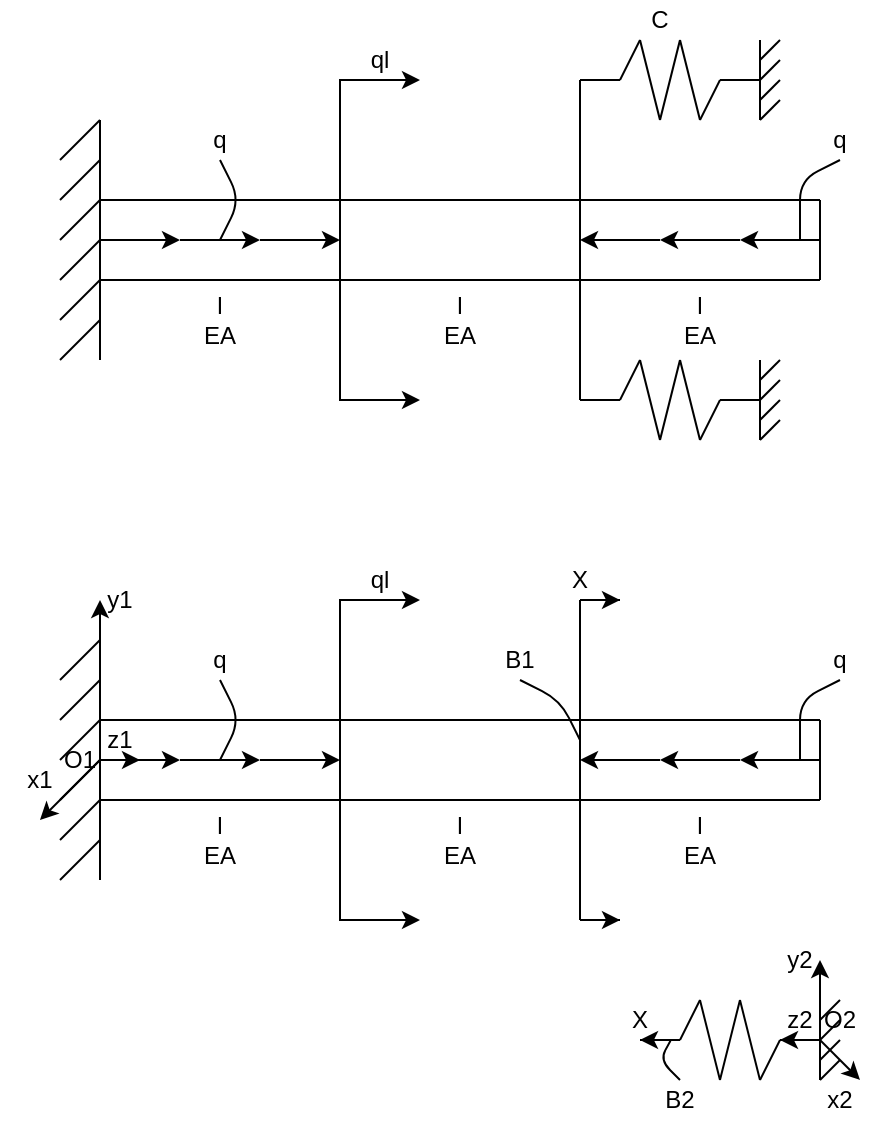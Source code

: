 <mxfile version="13.7.9" type="device" pages="10"><diagram id="rjJiJSQiddj-t85IUsH8" name="Основная и Эквивалентная"><mxGraphModel dx="1086" dy="806" grid="1" gridSize="10" guides="0" tooltips="1" connect="1" arrows="1" fold="1" page="1" pageScale="1" pageWidth="1000" pageHeight="1000" background="#FFFFFF" math="0" shadow="0"><root><mxCell id="0"/><mxCell id="1" parent="0"/><mxCell id="7scX5SZZ6Uf9SwZo__TN-27" value="" style="endArrow=classic;startArrow=classic;html=1;rounded=0;startFill=1;" parent="1" edge="1"><mxGeometry width="50" height="50" relative="1" as="geometry"><mxPoint x="240" y="260" as="sourcePoint"/><mxPoint x="240" y="100" as="targetPoint"/><Array as="points"><mxPoint x="200" y="260"/><mxPoint x="200" y="100"/></Array></mxGeometry></mxCell><mxCell id="7scX5SZZ6Uf9SwZo__TN-28" value="" style="endArrow=none;html=1;" parent="1" edge="1"><mxGeometry width="50" height="50" relative="1" as="geometry"><mxPoint x="80" y="240" as="sourcePoint"/><mxPoint x="80" y="120" as="targetPoint"/></mxGeometry></mxCell><mxCell id="7scX5SZZ6Uf9SwZo__TN-35" value="" style="endArrow=none;html=1;" parent="1" edge="1"><mxGeometry width="50" height="50" relative="1" as="geometry"><mxPoint x="60" y="140" as="sourcePoint"/><mxPoint x="80" y="120" as="targetPoint"/></mxGeometry></mxCell><mxCell id="7scX5SZZ6Uf9SwZo__TN-36" value="" style="endArrow=none;html=1;" parent="1" edge="1"><mxGeometry width="50" height="50" relative="1" as="geometry"><mxPoint x="60" y="160" as="sourcePoint"/><mxPoint x="80" y="140" as="targetPoint"/></mxGeometry></mxCell><mxCell id="7scX5SZZ6Uf9SwZo__TN-37" value="" style="endArrow=none;html=1;" parent="1" edge="1"><mxGeometry width="50" height="50" relative="1" as="geometry"><mxPoint x="60" y="180" as="sourcePoint"/><mxPoint x="80" y="160" as="targetPoint"/></mxGeometry></mxCell><mxCell id="7scX5SZZ6Uf9SwZo__TN-38" value="" style="endArrow=none;html=1;" parent="1" edge="1"><mxGeometry width="50" height="50" relative="1" as="geometry"><mxPoint x="60" y="200" as="sourcePoint"/><mxPoint x="80" y="180" as="targetPoint"/></mxGeometry></mxCell><mxCell id="7scX5SZZ6Uf9SwZo__TN-39" value="" style="endArrow=none;html=1;" parent="1" edge="1"><mxGeometry width="50" height="50" relative="1" as="geometry"><mxPoint x="60" y="220" as="sourcePoint"/><mxPoint x="80" y="200" as="targetPoint"/></mxGeometry></mxCell><mxCell id="7scX5SZZ6Uf9SwZo__TN-40" value="" style="endArrow=none;html=1;" parent="1" edge="1"><mxGeometry width="50" height="50" relative="1" as="geometry"><mxPoint x="60" y="240" as="sourcePoint"/><mxPoint x="80" y="220" as="targetPoint"/></mxGeometry></mxCell><mxCell id="7scX5SZZ6Uf9SwZo__TN-42" value="" style="endArrow=none;html=1;" parent="1" edge="1"><mxGeometry width="50" height="50" relative="1" as="geometry"><mxPoint x="320" y="260" as="sourcePoint"/><mxPoint x="320" y="100" as="targetPoint"/></mxGeometry></mxCell><mxCell id="7scX5SZZ6Uf9SwZo__TN-43" value="" style="endArrow=none;html=1;" parent="1" edge="1"><mxGeometry width="50" height="50" relative="1" as="geometry"><mxPoint x="320" y="100" as="sourcePoint"/><mxPoint x="340" y="100" as="targetPoint"/></mxGeometry></mxCell><mxCell id="7scX5SZZ6Uf9SwZo__TN-44" value="" style="endArrow=none;html=1;" parent="1" edge="1"><mxGeometry width="50" height="50" relative="1" as="geometry"><mxPoint x="340" y="100" as="sourcePoint"/><mxPoint x="350" y="80" as="targetPoint"/></mxGeometry></mxCell><mxCell id="7scX5SZZ6Uf9SwZo__TN-45" value="" style="endArrow=none;html=1;" parent="1" edge="1"><mxGeometry width="50" height="50" relative="1" as="geometry"><mxPoint x="360" y="120" as="sourcePoint"/><mxPoint x="350" y="80" as="targetPoint"/></mxGeometry></mxCell><mxCell id="x3CYMIqu65QcaRThPzk5-1" value="" style="endArrow=none;html=1;" parent="1" edge="1"><mxGeometry width="50" height="50" relative="1" as="geometry"><mxPoint x="360" y="120" as="sourcePoint"/><mxPoint x="370" y="80" as="targetPoint"/></mxGeometry></mxCell><mxCell id="9Hi3LlGYgKixw4OR000V-112" value="" style="endArrow=none;html=1;" parent="1" edge="1"><mxGeometry width="50" height="50" relative="1" as="geometry"><mxPoint x="380" y="120" as="sourcePoint"/><mxPoint x="370" y="80" as="targetPoint"/></mxGeometry></mxCell><mxCell id="9Hi3LlGYgKixw4OR000V-113" value="" style="endArrow=none;html=1;" parent="1" edge="1"><mxGeometry width="50" height="50" relative="1" as="geometry"><mxPoint x="380" y="120" as="sourcePoint"/><mxPoint x="390" y="100" as="targetPoint"/></mxGeometry></mxCell><mxCell id="9Hi3LlGYgKixw4OR000V-116" value="" style="endArrow=none;html=1;" parent="1" edge="1"><mxGeometry width="50" height="50" relative="1" as="geometry"><mxPoint x="390" y="100" as="sourcePoint"/><mxPoint x="410" y="100" as="targetPoint"/></mxGeometry></mxCell><mxCell id="9Hi3LlGYgKixw4OR000V-117" value="" style="endArrow=none;html=1;" parent="1" edge="1"><mxGeometry width="50" height="50" relative="1" as="geometry"><mxPoint x="410" y="120" as="sourcePoint"/><mxPoint x="410" y="80" as="targetPoint"/></mxGeometry></mxCell><mxCell id="9Hi3LlGYgKixw4OR000V-118" value="" style="endArrow=none;html=1;" parent="1" edge="1"><mxGeometry width="50" height="50" relative="1" as="geometry"><mxPoint x="410" y="120" as="sourcePoint"/><mxPoint x="420" y="110" as="targetPoint"/></mxGeometry></mxCell><mxCell id="9Hi3LlGYgKixw4OR000V-119" value="" style="endArrow=none;html=1;" parent="1" edge="1"><mxGeometry width="50" height="50" relative="1" as="geometry"><mxPoint x="410" y="110" as="sourcePoint"/><mxPoint x="420" y="100" as="targetPoint"/></mxGeometry></mxCell><mxCell id="9Hi3LlGYgKixw4OR000V-120" value="" style="endArrow=none;html=1;" parent="1" edge="1"><mxGeometry width="50" height="50" relative="1" as="geometry"><mxPoint x="410" y="100" as="sourcePoint"/><mxPoint x="420" y="90" as="targetPoint"/></mxGeometry></mxCell><mxCell id="9Hi3LlGYgKixw4OR000V-121" value="" style="endArrow=none;html=1;" parent="1" edge="1"><mxGeometry width="50" height="50" relative="1" as="geometry"><mxPoint x="410" y="90" as="sourcePoint"/><mxPoint x="420" y="80" as="targetPoint"/></mxGeometry></mxCell><mxCell id="9Hi3LlGYgKixw4OR000V-122" value="" style="endArrow=none;html=1;" parent="1" edge="1"><mxGeometry width="50" height="50" relative="1" as="geometry"><mxPoint x="320" y="260" as="sourcePoint"/><mxPoint x="340" y="260" as="targetPoint"/></mxGeometry></mxCell><mxCell id="9Hi3LlGYgKixw4OR000V-123" value="" style="endArrow=none;html=1;" parent="1" edge="1"><mxGeometry width="50" height="50" relative="1" as="geometry"><mxPoint x="340" y="260" as="sourcePoint"/><mxPoint x="350" y="240" as="targetPoint"/></mxGeometry></mxCell><mxCell id="9Hi3LlGYgKixw4OR000V-124" value="" style="endArrow=none;html=1;" parent="1" edge="1"><mxGeometry width="50" height="50" relative="1" as="geometry"><mxPoint x="360" y="280" as="sourcePoint"/><mxPoint x="350" y="240" as="targetPoint"/></mxGeometry></mxCell><mxCell id="9Hi3LlGYgKixw4OR000V-125" value="" style="endArrow=none;html=1;" parent="1" edge="1"><mxGeometry width="50" height="50" relative="1" as="geometry"><mxPoint x="360" y="280" as="sourcePoint"/><mxPoint x="370" y="240" as="targetPoint"/></mxGeometry></mxCell><mxCell id="9Hi3LlGYgKixw4OR000V-126" value="" style="endArrow=none;html=1;" parent="1" edge="1"><mxGeometry width="50" height="50" relative="1" as="geometry"><mxPoint x="380" y="280" as="sourcePoint"/><mxPoint x="370" y="240" as="targetPoint"/></mxGeometry></mxCell><mxCell id="9Hi3LlGYgKixw4OR000V-127" value="" style="endArrow=none;html=1;" parent="1" edge="1"><mxGeometry width="50" height="50" relative="1" as="geometry"><mxPoint x="380" y="280" as="sourcePoint"/><mxPoint x="390" y="260" as="targetPoint"/></mxGeometry></mxCell><mxCell id="9Hi3LlGYgKixw4OR000V-130" value="" style="endArrow=none;html=1;" parent="1" edge="1"><mxGeometry width="50" height="50" relative="1" as="geometry"><mxPoint x="390" y="260" as="sourcePoint"/><mxPoint x="410" y="260" as="targetPoint"/></mxGeometry></mxCell><mxCell id="9Hi3LlGYgKixw4OR000V-131" value="" style="endArrow=none;html=1;" parent="1" edge="1"><mxGeometry width="50" height="50" relative="1" as="geometry"><mxPoint x="410" y="280" as="sourcePoint"/><mxPoint x="410" y="240" as="targetPoint"/></mxGeometry></mxCell><mxCell id="9Hi3LlGYgKixw4OR000V-132" value="" style="endArrow=none;html=1;" parent="1" edge="1"><mxGeometry width="50" height="50" relative="1" as="geometry"><mxPoint x="410" y="280" as="sourcePoint"/><mxPoint x="420" y="270" as="targetPoint"/></mxGeometry></mxCell><mxCell id="9Hi3LlGYgKixw4OR000V-133" value="" style="endArrow=none;html=1;" parent="1" edge="1"><mxGeometry width="50" height="50" relative="1" as="geometry"><mxPoint x="410" y="270" as="sourcePoint"/><mxPoint x="420" y="260" as="targetPoint"/></mxGeometry></mxCell><mxCell id="9Hi3LlGYgKixw4OR000V-134" value="" style="endArrow=none;html=1;" parent="1" edge="1"><mxGeometry width="50" height="50" relative="1" as="geometry"><mxPoint x="410" y="260" as="sourcePoint"/><mxPoint x="420" y="250" as="targetPoint"/></mxGeometry></mxCell><mxCell id="9Hi3LlGYgKixw4OR000V-135" value="" style="endArrow=none;html=1;" parent="1" edge="1"><mxGeometry width="50" height="50" relative="1" as="geometry"><mxPoint x="410" y="250" as="sourcePoint"/><mxPoint x="420" y="240" as="targetPoint"/></mxGeometry></mxCell><mxCell id="9Hi3LlGYgKixw4OR000V-141" value="ql" style="text;html=1;strokeColor=none;fillColor=none;align=center;verticalAlign=middle;whiteSpace=wrap;rounded=0;" parent="1" vertex="1"><mxGeometry x="200" y="80" width="40" height="20" as="geometry"/></mxCell><mxCell id="GsZPzu_tlRMteh7eVtiC-1" value="" style="endArrow=none;html=1;" parent="1" edge="1"><mxGeometry width="50" height="50" relative="1" as="geometry"><mxPoint x="80" y="160" as="sourcePoint"/><mxPoint x="440" y="160" as="targetPoint"/></mxGeometry></mxCell><mxCell id="GsZPzu_tlRMteh7eVtiC-2" value="" style="endArrow=none;html=1;" parent="1" edge="1"><mxGeometry width="50" height="50" relative="1" as="geometry"><mxPoint x="80" y="200" as="sourcePoint"/><mxPoint x="440" y="200" as="targetPoint"/></mxGeometry></mxCell><mxCell id="GsZPzu_tlRMteh7eVtiC-3" value="" style="endArrow=none;html=1;" parent="1" edge="1"><mxGeometry width="50" height="50" relative="1" as="geometry"><mxPoint x="440" y="200" as="sourcePoint"/><mxPoint x="440" y="160" as="targetPoint"/></mxGeometry></mxCell><mxCell id="GsZPzu_tlRMteh7eVtiC-7" value="" style="endArrow=classic;html=1;" parent="1" edge="1"><mxGeometry width="50" height="50" relative="1" as="geometry"><mxPoint x="80" y="180" as="sourcePoint"/><mxPoint x="120" y="180" as="targetPoint"/></mxGeometry></mxCell><mxCell id="GsZPzu_tlRMteh7eVtiC-8" value="" style="endArrow=classic;html=1;" parent="1" edge="1"><mxGeometry width="50" height="50" relative="1" as="geometry"><mxPoint x="120" y="180" as="sourcePoint"/><mxPoint x="160" y="180" as="targetPoint"/></mxGeometry></mxCell><mxCell id="GsZPzu_tlRMteh7eVtiC-9" value="" style="endArrow=classic;html=1;" parent="1" edge="1"><mxGeometry width="50" height="50" relative="1" as="geometry"><mxPoint x="160" y="180" as="sourcePoint"/><mxPoint x="200" y="180" as="targetPoint"/></mxGeometry></mxCell><mxCell id="GsZPzu_tlRMteh7eVtiC-11" value="q" style="text;html=1;strokeColor=none;fillColor=none;align=center;verticalAlign=middle;whiteSpace=wrap;rounded=0;" parent="1" vertex="1"><mxGeometry x="120" y="120" width="40" height="20" as="geometry"/></mxCell><mxCell id="GsZPzu_tlRMteh7eVtiC-14" value="" style="endArrow=none;html=1;entryX=0.5;entryY=1;entryDx=0;entryDy=0;" parent="1" target="GsZPzu_tlRMteh7eVtiC-11" edge="1"><mxGeometry width="50" height="50" relative="1" as="geometry"><mxPoint x="140" y="180" as="sourcePoint"/><mxPoint x="140" y="150" as="targetPoint"/><Array as="points"><mxPoint x="150" y="160"/></Array></mxGeometry></mxCell><mxCell id="GsZPzu_tlRMteh7eVtiC-15" value="" style="endArrow=classic;html=1;" parent="1" edge="1"><mxGeometry width="50" height="50" relative="1" as="geometry"><mxPoint x="360" y="180" as="sourcePoint"/><mxPoint x="320" y="180" as="targetPoint"/></mxGeometry></mxCell><mxCell id="GsZPzu_tlRMteh7eVtiC-16" value="" style="endArrow=classic;html=1;" parent="1" edge="1"><mxGeometry width="50" height="50" relative="1" as="geometry"><mxPoint x="400" y="180" as="sourcePoint"/><mxPoint x="360" y="180" as="targetPoint"/></mxGeometry></mxCell><mxCell id="GsZPzu_tlRMteh7eVtiC-17" value="" style="endArrow=classic;html=1;" parent="1" edge="1"><mxGeometry width="50" height="50" relative="1" as="geometry"><mxPoint x="440" y="180" as="sourcePoint"/><mxPoint x="400" y="180" as="targetPoint"/></mxGeometry></mxCell><mxCell id="GsZPzu_tlRMteh7eVtiC-18" value="C" style="text;html=1;strokeColor=none;fillColor=none;align=center;verticalAlign=middle;whiteSpace=wrap;rounded=0;" parent="1" vertex="1"><mxGeometry x="340" y="60" width="40" height="20" as="geometry"/></mxCell><mxCell id="GsZPzu_tlRMteh7eVtiC-20" value="q" style="text;html=1;strokeColor=none;fillColor=none;align=center;verticalAlign=middle;whiteSpace=wrap;rounded=0;" parent="1" vertex="1"><mxGeometry x="430" y="120" width="40" height="20" as="geometry"/></mxCell><mxCell id="GsZPzu_tlRMteh7eVtiC-21" value="" style="endArrow=none;html=1;entryX=0.5;entryY=1;entryDx=0;entryDy=0;" parent="1" target="GsZPzu_tlRMteh7eVtiC-20" edge="1"><mxGeometry width="50" height="50" relative="1" as="geometry"><mxPoint x="430" y="180" as="sourcePoint"/><mxPoint x="300" y="140" as="targetPoint"/><Array as="points"><mxPoint x="430" y="150"/></Array></mxGeometry></mxCell><mxCell id="GsZPzu_tlRMteh7eVtiC-23" value="l&lt;br&gt;EA" style="text;html=1;strokeColor=none;fillColor=none;align=center;verticalAlign=middle;whiteSpace=wrap;rounded=0;" parent="1" vertex="1"><mxGeometry x="120" y="210" width="40" height="20" as="geometry"/></mxCell><mxCell id="GsZPzu_tlRMteh7eVtiC-24" value="l&lt;br&gt;EA" style="text;html=1;strokeColor=none;fillColor=none;align=center;verticalAlign=middle;whiteSpace=wrap;rounded=0;" parent="1" vertex="1"><mxGeometry x="240" y="210" width="40" height="20" as="geometry"/></mxCell><mxCell id="GsZPzu_tlRMteh7eVtiC-25" value="l&lt;br&gt;EA" style="text;html=1;strokeColor=none;fillColor=none;align=center;verticalAlign=middle;whiteSpace=wrap;rounded=0;" parent="1" vertex="1"><mxGeometry x="360" y="210" width="40" height="20" as="geometry"/></mxCell><mxCell id="GsZPzu_tlRMteh7eVtiC-77" value="" style="endArrow=classic;startArrow=classic;html=1;rounded=0;startFill=1;" parent="1" edge="1"><mxGeometry width="50" height="50" relative="1" as="geometry"><mxPoint x="240" y="520" as="sourcePoint"/><mxPoint x="240" y="360.0" as="targetPoint"/><Array as="points"><mxPoint x="200" y="520"/><mxPoint x="200" y="360"/></Array></mxGeometry></mxCell><mxCell id="GsZPzu_tlRMteh7eVtiC-78" value="" style="endArrow=none;html=1;" parent="1" edge="1"><mxGeometry width="50" height="50" relative="1" as="geometry"><mxPoint x="80" y="500" as="sourcePoint"/><mxPoint x="80" y="380.0" as="targetPoint"/></mxGeometry></mxCell><mxCell id="GsZPzu_tlRMteh7eVtiC-79" value="" style="endArrow=none;html=1;" parent="1" edge="1"><mxGeometry width="50" height="50" relative="1" as="geometry"><mxPoint x="60" y="400" as="sourcePoint"/><mxPoint x="80" y="380.0" as="targetPoint"/></mxGeometry></mxCell><mxCell id="GsZPzu_tlRMteh7eVtiC-80" value="" style="endArrow=none;html=1;" parent="1" edge="1"><mxGeometry width="50" height="50" relative="1" as="geometry"><mxPoint x="60" y="420" as="sourcePoint"/><mxPoint x="80" y="400" as="targetPoint"/></mxGeometry></mxCell><mxCell id="GsZPzu_tlRMteh7eVtiC-81" value="" style="endArrow=none;html=1;" parent="1" edge="1"><mxGeometry width="50" height="50" relative="1" as="geometry"><mxPoint x="60" y="440" as="sourcePoint"/><mxPoint x="80" y="420" as="targetPoint"/></mxGeometry></mxCell><mxCell id="GsZPzu_tlRMteh7eVtiC-82" value="" style="endArrow=none;html=1;" parent="1" edge="1"><mxGeometry width="50" height="50" relative="1" as="geometry"><mxPoint x="60" y="460" as="sourcePoint"/><mxPoint x="80" y="440" as="targetPoint"/></mxGeometry></mxCell><mxCell id="GsZPzu_tlRMteh7eVtiC-83" value="" style="endArrow=none;html=1;" parent="1" edge="1"><mxGeometry width="50" height="50" relative="1" as="geometry"><mxPoint x="60" y="480" as="sourcePoint"/><mxPoint x="80" y="460" as="targetPoint"/></mxGeometry></mxCell><mxCell id="GsZPzu_tlRMteh7eVtiC-84" value="" style="endArrow=none;html=1;" parent="1" edge="1"><mxGeometry width="50" height="50" relative="1" as="geometry"><mxPoint x="60" y="500" as="sourcePoint"/><mxPoint x="80" y="480" as="targetPoint"/></mxGeometry></mxCell><mxCell id="GsZPzu_tlRMteh7eVtiC-85" value="" style="endArrow=none;html=1;" parent="1" edge="1"><mxGeometry width="50" height="50" relative="1" as="geometry"><mxPoint x="320" y="520" as="sourcePoint"/><mxPoint x="320" y="360.0" as="targetPoint"/></mxGeometry></mxCell><mxCell id="GsZPzu_tlRMteh7eVtiC-86" value="" style="endArrow=none;html=1;" parent="1" edge="1"><mxGeometry width="50" height="50" relative="1" as="geometry"><mxPoint x="320" y="360.0" as="sourcePoint"/><mxPoint x="340" y="360.0" as="targetPoint"/></mxGeometry></mxCell><mxCell id="GsZPzu_tlRMteh7eVtiC-98" value="" style="endArrow=none;html=1;" parent="1" edge="1"><mxGeometry width="50" height="50" relative="1" as="geometry"><mxPoint x="320" y="520" as="sourcePoint"/><mxPoint x="340" y="520" as="targetPoint"/></mxGeometry></mxCell><mxCell id="GsZPzu_tlRMteh7eVtiC-99" value="" style="endArrow=none;html=1;" parent="1" edge="1"><mxGeometry width="50" height="50" relative="1" as="geometry"><mxPoint x="370" y="580" as="sourcePoint"/><mxPoint x="380" y="560" as="targetPoint"/></mxGeometry></mxCell><mxCell id="GsZPzu_tlRMteh7eVtiC-100" value="" style="endArrow=none;html=1;" parent="1" edge="1"><mxGeometry width="50" height="50" relative="1" as="geometry"><mxPoint x="390" y="600" as="sourcePoint"/><mxPoint x="380" y="560" as="targetPoint"/></mxGeometry></mxCell><mxCell id="GsZPzu_tlRMteh7eVtiC-101" value="" style="endArrow=none;html=1;" parent="1" edge="1"><mxGeometry width="50" height="50" relative="1" as="geometry"><mxPoint x="390" y="600" as="sourcePoint"/><mxPoint x="400" y="560" as="targetPoint"/></mxGeometry></mxCell><mxCell id="GsZPzu_tlRMteh7eVtiC-102" value="" style="endArrow=none;html=1;" parent="1" edge="1"><mxGeometry width="50" height="50" relative="1" as="geometry"><mxPoint x="410" y="600" as="sourcePoint"/><mxPoint x="400" y="560" as="targetPoint"/></mxGeometry></mxCell><mxCell id="GsZPzu_tlRMteh7eVtiC-103" value="" style="endArrow=none;html=1;" parent="1" edge="1"><mxGeometry width="50" height="50" relative="1" as="geometry"><mxPoint x="410" y="600" as="sourcePoint"/><mxPoint x="420" y="580" as="targetPoint"/></mxGeometry></mxCell><mxCell id="GsZPzu_tlRMteh7eVtiC-104" value="" style="endArrow=none;html=1;" parent="1" edge="1"><mxGeometry width="50" height="50" relative="1" as="geometry"><mxPoint x="420" y="580" as="sourcePoint"/><mxPoint x="440" y="580" as="targetPoint"/></mxGeometry></mxCell><mxCell id="GsZPzu_tlRMteh7eVtiC-105" value="" style="endArrow=none;html=1;exitX=0.25;exitY=0;exitDx=0;exitDy=0;" parent="1" source="GsZPzu_tlRMteh7eVtiC-147" edge="1"><mxGeometry width="50" height="50" relative="1" as="geometry"><mxPoint x="440" y="600" as="sourcePoint"/><mxPoint x="440" y="560" as="targetPoint"/></mxGeometry></mxCell><mxCell id="GsZPzu_tlRMteh7eVtiC-106" value="" style="endArrow=none;html=1;" parent="1" edge="1"><mxGeometry width="50" height="50" relative="1" as="geometry"><mxPoint x="440" y="600" as="sourcePoint"/><mxPoint x="450" y="590" as="targetPoint"/></mxGeometry></mxCell><mxCell id="GsZPzu_tlRMteh7eVtiC-107" value="" style="endArrow=none;html=1;" parent="1" edge="1"><mxGeometry width="50" height="50" relative="1" as="geometry"><mxPoint x="440" y="590" as="sourcePoint"/><mxPoint x="450" y="580" as="targetPoint"/></mxGeometry></mxCell><mxCell id="GsZPzu_tlRMteh7eVtiC-108" value="" style="endArrow=none;html=1;" parent="1" edge="1"><mxGeometry width="50" height="50" relative="1" as="geometry"><mxPoint x="440" y="580" as="sourcePoint"/><mxPoint x="450" y="570" as="targetPoint"/></mxGeometry></mxCell><mxCell id="GsZPzu_tlRMteh7eVtiC-109" value="" style="endArrow=none;html=1;" parent="1" edge="1"><mxGeometry width="50" height="50" relative="1" as="geometry"><mxPoint x="440" y="570" as="sourcePoint"/><mxPoint x="450" y="560" as="targetPoint"/></mxGeometry></mxCell><mxCell id="GsZPzu_tlRMteh7eVtiC-110" value="ql" style="text;html=1;strokeColor=none;fillColor=none;align=center;verticalAlign=middle;whiteSpace=wrap;rounded=0;" parent="1" vertex="1"><mxGeometry x="200" y="340" width="40" height="20" as="geometry"/></mxCell><mxCell id="GsZPzu_tlRMteh7eVtiC-111" value="" style="endArrow=none;html=1;exitX=0.25;exitY=0;exitDx=0;exitDy=0;" parent="1" source="GsZPzu_tlRMteh7eVtiC-133" edge="1"><mxGeometry width="50" height="50" relative="1" as="geometry"><mxPoint x="80" y="420" as="sourcePoint"/><mxPoint x="440" y="420" as="targetPoint"/></mxGeometry></mxCell><mxCell id="GsZPzu_tlRMteh7eVtiC-112" value="" style="endArrow=none;html=1;" parent="1" edge="1"><mxGeometry width="50" height="50" relative="1" as="geometry"><mxPoint x="80" y="460" as="sourcePoint"/><mxPoint x="440" y="460" as="targetPoint"/></mxGeometry></mxCell><mxCell id="GsZPzu_tlRMteh7eVtiC-113" value="" style="endArrow=none;html=1;" parent="1" edge="1"><mxGeometry width="50" height="50" relative="1" as="geometry"><mxPoint x="440" y="460" as="sourcePoint"/><mxPoint x="440" y="420" as="targetPoint"/></mxGeometry></mxCell><mxCell id="GsZPzu_tlRMteh7eVtiC-114" value="" style="endArrow=classic;html=1;" parent="1" edge="1"><mxGeometry width="50" height="50" relative="1" as="geometry"><mxPoint x="80" y="440" as="sourcePoint"/><mxPoint x="120" y="440" as="targetPoint"/></mxGeometry></mxCell><mxCell id="GsZPzu_tlRMteh7eVtiC-115" value="" style="endArrow=classic;html=1;" parent="1" edge="1"><mxGeometry width="50" height="50" relative="1" as="geometry"><mxPoint x="120" y="440" as="sourcePoint"/><mxPoint x="160" y="440" as="targetPoint"/></mxGeometry></mxCell><mxCell id="GsZPzu_tlRMteh7eVtiC-116" value="" style="endArrow=classic;html=1;" parent="1" edge="1"><mxGeometry width="50" height="50" relative="1" as="geometry"><mxPoint x="160" y="440" as="sourcePoint"/><mxPoint x="200" y="440" as="targetPoint"/></mxGeometry></mxCell><mxCell id="GsZPzu_tlRMteh7eVtiC-117" value="q" style="text;html=1;strokeColor=none;fillColor=none;align=center;verticalAlign=middle;whiteSpace=wrap;rounded=0;" parent="1" vertex="1"><mxGeometry x="120" y="380" width="40" height="20" as="geometry"/></mxCell><mxCell id="GsZPzu_tlRMteh7eVtiC-118" value="" style="endArrow=none;html=1;entryX=0.5;entryY=1;entryDx=0;entryDy=0;" parent="1" target="GsZPzu_tlRMteh7eVtiC-117" edge="1"><mxGeometry width="50" height="50" relative="1" as="geometry"><mxPoint x="140" y="440" as="sourcePoint"/><mxPoint x="140" y="410" as="targetPoint"/><Array as="points"><mxPoint x="150" y="420"/></Array></mxGeometry></mxCell><mxCell id="GsZPzu_tlRMteh7eVtiC-119" value="" style="endArrow=classic;html=1;" parent="1" edge="1"><mxGeometry width="50" height="50" relative="1" as="geometry"><mxPoint x="360" y="440" as="sourcePoint"/><mxPoint x="320" y="440" as="targetPoint"/></mxGeometry></mxCell><mxCell id="GsZPzu_tlRMteh7eVtiC-120" value="" style="endArrow=classic;html=1;" parent="1" edge="1"><mxGeometry width="50" height="50" relative="1" as="geometry"><mxPoint x="400" y="440" as="sourcePoint"/><mxPoint x="360" y="440" as="targetPoint"/></mxGeometry></mxCell><mxCell id="GsZPzu_tlRMteh7eVtiC-121" value="" style="endArrow=classic;html=1;" parent="1" edge="1"><mxGeometry width="50" height="50" relative="1" as="geometry"><mxPoint x="440" y="440" as="sourcePoint"/><mxPoint x="400" y="440" as="targetPoint"/></mxGeometry></mxCell><mxCell id="GsZPzu_tlRMteh7eVtiC-122" value="X" style="text;html=1;strokeColor=none;fillColor=none;align=center;verticalAlign=middle;whiteSpace=wrap;rounded=0;" parent="1" vertex="1"><mxGeometry x="300" y="340" width="40" height="20" as="geometry"/></mxCell><mxCell id="GsZPzu_tlRMteh7eVtiC-123" value="q" style="text;html=1;strokeColor=none;fillColor=none;align=center;verticalAlign=middle;whiteSpace=wrap;rounded=0;" parent="1" vertex="1"><mxGeometry x="430" y="380" width="40" height="20" as="geometry"/></mxCell><mxCell id="GsZPzu_tlRMteh7eVtiC-124" value="" style="endArrow=none;html=1;entryX=0.5;entryY=1;entryDx=0;entryDy=0;" parent="1" target="GsZPzu_tlRMteh7eVtiC-123" edge="1"><mxGeometry width="50" height="50" relative="1" as="geometry"><mxPoint x="430" y="440" as="sourcePoint"/><mxPoint x="300" y="400" as="targetPoint"/><Array as="points"><mxPoint x="430" y="410"/></Array></mxGeometry></mxCell><mxCell id="GsZPzu_tlRMteh7eVtiC-125" value="l&lt;br&gt;EA" style="text;html=1;strokeColor=none;fillColor=none;align=center;verticalAlign=middle;whiteSpace=wrap;rounded=0;" parent="1" vertex="1"><mxGeometry x="120" y="470" width="40" height="20" as="geometry"/></mxCell><mxCell id="GsZPzu_tlRMteh7eVtiC-126" value="l&lt;br&gt;EA" style="text;html=1;strokeColor=none;fillColor=none;align=center;verticalAlign=middle;whiteSpace=wrap;rounded=0;" parent="1" vertex="1"><mxGeometry x="240" y="470" width="40" height="20" as="geometry"/></mxCell><mxCell id="GsZPzu_tlRMteh7eVtiC-127" value="l&lt;br&gt;EA" style="text;html=1;strokeColor=none;fillColor=none;align=center;verticalAlign=middle;whiteSpace=wrap;rounded=0;" parent="1" vertex="1"><mxGeometry x="360" y="470" width="40" height="20" as="geometry"/></mxCell><mxCell id="GsZPzu_tlRMteh7eVtiC-128" value="" style="endArrow=classic;html=1;" parent="1" edge="1"><mxGeometry width="50" height="50" relative="1" as="geometry"><mxPoint x="80" y="380" as="sourcePoint"/><mxPoint x="80" y="360" as="targetPoint"/></mxGeometry></mxCell><mxCell id="GsZPzu_tlRMteh7eVtiC-129" value="" style="endArrow=classic;html=1;" parent="1" edge="1"><mxGeometry width="50" height="50" relative="1" as="geometry"><mxPoint x="80" y="440" as="sourcePoint"/><mxPoint x="50" y="470" as="targetPoint"/></mxGeometry></mxCell><mxCell id="GsZPzu_tlRMteh7eVtiC-130" value="" style="endArrow=classic;html=1;" parent="1" edge="1"><mxGeometry width="50" height="50" relative="1" as="geometry"><mxPoint x="80" y="440" as="sourcePoint"/><mxPoint x="100" y="440" as="targetPoint"/></mxGeometry></mxCell><mxCell id="GsZPzu_tlRMteh7eVtiC-131" value="y1" style="text;html=1;strokeColor=none;fillColor=none;align=center;verticalAlign=middle;whiteSpace=wrap;rounded=0;" parent="1" vertex="1"><mxGeometry x="70" y="350" width="40" height="20" as="geometry"/></mxCell><mxCell id="GsZPzu_tlRMteh7eVtiC-132" value="x1" style="text;html=1;strokeColor=none;fillColor=none;align=center;verticalAlign=middle;whiteSpace=wrap;rounded=0;" parent="1" vertex="1"><mxGeometry x="30" y="440" width="40" height="20" as="geometry"/></mxCell><mxCell id="GsZPzu_tlRMteh7eVtiC-133" value="z1" style="text;html=1;strokeColor=none;fillColor=none;align=center;verticalAlign=middle;whiteSpace=wrap;rounded=0;" parent="1" vertex="1"><mxGeometry x="70" y="420" width="40" height="20" as="geometry"/></mxCell><mxCell id="GsZPzu_tlRMteh7eVtiC-134" value="" style="endArrow=none;html=1;" parent="1" target="GsZPzu_tlRMteh7eVtiC-133" edge="1"><mxGeometry width="50" height="50" relative="1" as="geometry"><mxPoint x="80" y="420" as="sourcePoint"/><mxPoint x="440" y="420" as="targetPoint"/></mxGeometry></mxCell><mxCell id="GsZPzu_tlRMteh7eVtiC-135" value="O1" style="text;html=1;strokeColor=none;fillColor=none;align=center;verticalAlign=middle;whiteSpace=wrap;rounded=0;" parent="1" vertex="1"><mxGeometry x="50" y="430" width="40" height="20" as="geometry"/></mxCell><mxCell id="GsZPzu_tlRMteh7eVtiC-136" value="B1" style="text;html=1;strokeColor=none;fillColor=none;align=center;verticalAlign=middle;whiteSpace=wrap;rounded=0;" parent="1" vertex="1"><mxGeometry x="270" y="380" width="40" height="20" as="geometry"/></mxCell><mxCell id="GsZPzu_tlRMteh7eVtiC-137" value="" style="endArrow=none;html=1;entryX=0.5;entryY=1;entryDx=0;entryDy=0;" parent="1" target="GsZPzu_tlRMteh7eVtiC-136" edge="1"><mxGeometry width="50" height="50" relative="1" as="geometry"><mxPoint x="320" y="430" as="sourcePoint"/><mxPoint x="240" y="380" as="targetPoint"/><Array as="points"><mxPoint x="310" y="410"/></Array></mxGeometry></mxCell><mxCell id="GsZPzu_tlRMteh7eVtiC-138" value="" style="endArrow=none;html=1;" parent="1" edge="1"><mxGeometry width="50" height="50" relative="1" as="geometry"><mxPoint x="350" y="580" as="sourcePoint"/><mxPoint x="370" y="580" as="targetPoint"/></mxGeometry></mxCell><mxCell id="GsZPzu_tlRMteh7eVtiC-139" value="" style="endArrow=classic;html=1;" parent="1" edge="1"><mxGeometry width="50" height="50" relative="1" as="geometry"><mxPoint x="320" y="360" as="sourcePoint"/><mxPoint x="340" y="360" as="targetPoint"/></mxGeometry></mxCell><mxCell id="GsZPzu_tlRMteh7eVtiC-140" value="" style="endArrow=classic;html=1;" parent="1" edge="1"><mxGeometry width="50" height="50" relative="1" as="geometry"><mxPoint x="320" y="520" as="sourcePoint"/><mxPoint x="340" y="520" as="targetPoint"/></mxGeometry></mxCell><mxCell id="GsZPzu_tlRMteh7eVtiC-141" value="" style="endArrow=classic;html=1;" parent="1" edge="1"><mxGeometry width="50" height="50" relative="1" as="geometry"><mxPoint x="440" y="560" as="sourcePoint"/><mxPoint x="440" y="540" as="targetPoint"/></mxGeometry></mxCell><mxCell id="GsZPzu_tlRMteh7eVtiC-142" value="" style="endArrow=classic;html=1;" parent="1" edge="1"><mxGeometry width="50" height="50" relative="1" as="geometry"><mxPoint x="440" y="580" as="sourcePoint"/><mxPoint x="420" y="580" as="targetPoint"/></mxGeometry></mxCell><mxCell id="GsZPzu_tlRMteh7eVtiC-143" value="" style="endArrow=classic;html=1;" parent="1" edge="1"><mxGeometry width="50" height="50" relative="1" as="geometry"><mxPoint x="440" y="580" as="sourcePoint"/><mxPoint x="460" y="600" as="targetPoint"/></mxGeometry></mxCell><mxCell id="GsZPzu_tlRMteh7eVtiC-144" value="y2" style="text;html=1;strokeColor=none;fillColor=none;align=center;verticalAlign=middle;whiteSpace=wrap;rounded=0;" parent="1" vertex="1"><mxGeometry x="410" y="530" width="40" height="20" as="geometry"/></mxCell><mxCell id="GsZPzu_tlRMteh7eVtiC-146" value="z2" style="text;html=1;strokeColor=none;fillColor=none;align=center;verticalAlign=middle;whiteSpace=wrap;rounded=0;" parent="1" vertex="1"><mxGeometry x="410" y="560" width="40" height="20" as="geometry"/></mxCell><mxCell id="GsZPzu_tlRMteh7eVtiC-147" value="x2" style="text;html=1;strokeColor=none;fillColor=none;align=center;verticalAlign=middle;whiteSpace=wrap;rounded=0;" parent="1" vertex="1"><mxGeometry x="430" y="600" width="40" height="20" as="geometry"/></mxCell><mxCell id="GsZPzu_tlRMteh7eVtiC-148" value="" style="endArrow=none;html=1;" parent="1" target="GsZPzu_tlRMteh7eVtiC-147" edge="1"><mxGeometry width="50" height="50" relative="1" as="geometry"><mxPoint x="440" y="600.0" as="sourcePoint"/><mxPoint x="440" y="560" as="targetPoint"/></mxGeometry></mxCell><mxCell id="GsZPzu_tlRMteh7eVtiC-149" value="O2" style="text;html=1;strokeColor=none;fillColor=none;align=center;verticalAlign=middle;whiteSpace=wrap;rounded=0;" parent="1" vertex="1"><mxGeometry x="430" y="560" width="40" height="20" as="geometry"/></mxCell><mxCell id="GsZPzu_tlRMteh7eVtiC-150" value="" style="endArrow=classic;html=1;" parent="1" edge="1"><mxGeometry width="50" height="50" relative="1" as="geometry"><mxPoint x="370" y="580" as="sourcePoint"/><mxPoint x="350" y="580" as="targetPoint"/></mxGeometry></mxCell><mxCell id="GsZPzu_tlRMteh7eVtiC-151" value="X" style="text;html=1;strokeColor=none;fillColor=none;align=center;verticalAlign=middle;whiteSpace=wrap;rounded=0;" parent="1" vertex="1"><mxGeometry x="330" y="560" width="40" height="20" as="geometry"/></mxCell><mxCell id="GsZPzu_tlRMteh7eVtiC-152" value="B2" style="text;html=1;strokeColor=none;fillColor=none;align=center;verticalAlign=middle;whiteSpace=wrap;rounded=0;" parent="1" vertex="1"><mxGeometry x="350" y="600" width="40" height="20" as="geometry"/></mxCell><mxCell id="GsZPzu_tlRMteh7eVtiC-153" value="" style="endArrow=none;html=1;exitX=0.5;exitY=0;exitDx=0;exitDy=0;entryX=0.881;entryY=1.018;entryDx=0;entryDy=0;entryPerimeter=0;" parent="1" source="GsZPzu_tlRMteh7eVtiC-152" target="GsZPzu_tlRMteh7eVtiC-151" edge="1"><mxGeometry width="50" height="50" relative="1" as="geometry"><mxPoint x="260" y="530" as="sourcePoint"/><mxPoint x="367" y="579" as="targetPoint"/><Array as="points"><mxPoint x="360" y="590"/></Array></mxGeometry></mxCell></root></mxGraphModel></diagram><diagram id="Y9WDKd6odbrtr7SADCpZ" name="X=0; q!=0"><mxGraphModel dx="1422" dy="822" grid="1" gridSize="1" guides="1" tooltips="1" connect="1" arrows="1" fold="1" page="1" pageScale="1" pageWidth="800" pageHeight="700" math="0" shadow="0"><root><mxCell id="zhntgxf6SrnuffmcJ0_s-0"/><mxCell id="zhntgxf6SrnuffmcJ0_s-1" parent="zhntgxf6SrnuffmcJ0_s-0"/><mxCell id="0UgSpJF6Iv53LtKdsVTi-5" value="" style="ellipse;whiteSpace=wrap;html=1;aspect=fixed;fontSize=11;" parent="zhntgxf6SrnuffmcJ0_s-1" vertex="1"><mxGeometry x="150" y="370" width="20" height="20" as="geometry"/></mxCell><mxCell id="0UgSpJF6Iv53LtKdsVTi-3" value="" style="ellipse;whiteSpace=wrap;html=1;aspect=fixed;fontSize=11;" parent="zhntgxf6SrnuffmcJ0_s-1" vertex="1"><mxGeometry x="118" y="258" width="20" height="20" as="geometry"/></mxCell><mxCell id="ObzFer_92HSpvPgiAkXQ-0" value="" style="endArrow=classic;startArrow=classic;html=1;rounded=0;startFill=1;" parent="zhntgxf6SrnuffmcJ0_s-1" edge="1"><mxGeometry width="50" height="50" relative="1" as="geometry"><mxPoint x="240" y="213" as="sourcePoint"/><mxPoint x="240" y="53" as="targetPoint"/><Array as="points"><mxPoint x="200" y="213"/><mxPoint x="200" y="53"/></Array></mxGeometry></mxCell><mxCell id="ObzFer_92HSpvPgiAkXQ-1" value="" style="endArrow=none;html=1;" parent="zhntgxf6SrnuffmcJ0_s-1" edge="1"><mxGeometry width="50" height="50" relative="1" as="geometry"><mxPoint x="80" y="400" as="sourcePoint"/><mxPoint x="80" y="73" as="targetPoint"/></mxGeometry></mxCell><mxCell id="ObzFer_92HSpvPgiAkXQ-2" value="" style="endArrow=none;html=1;" parent="zhntgxf6SrnuffmcJ0_s-1" edge="1"><mxGeometry width="50" height="50" relative="1" as="geometry"><mxPoint x="60" y="93" as="sourcePoint"/><mxPoint x="80" y="73" as="targetPoint"/></mxGeometry></mxCell><mxCell id="ObzFer_92HSpvPgiAkXQ-3" value="" style="endArrow=none;html=1;" parent="zhntgxf6SrnuffmcJ0_s-1" edge="1"><mxGeometry width="50" height="50" relative="1" as="geometry"><mxPoint x="60" y="113" as="sourcePoint"/><mxPoint x="80" y="93" as="targetPoint"/></mxGeometry></mxCell><mxCell id="ObzFer_92HSpvPgiAkXQ-4" value="" style="endArrow=none;html=1;" parent="zhntgxf6SrnuffmcJ0_s-1" edge="1"><mxGeometry width="50" height="50" relative="1" as="geometry"><mxPoint x="60" y="133" as="sourcePoint"/><mxPoint x="80" y="113" as="targetPoint"/></mxGeometry></mxCell><mxCell id="ObzFer_92HSpvPgiAkXQ-5" value="" style="endArrow=none;html=1;" parent="zhntgxf6SrnuffmcJ0_s-1" edge="1"><mxGeometry width="50" height="50" relative="1" as="geometry"><mxPoint x="60" y="153" as="sourcePoint"/><mxPoint x="80" y="133" as="targetPoint"/></mxGeometry></mxCell><mxCell id="ObzFer_92HSpvPgiAkXQ-6" value="" style="endArrow=none;html=1;" parent="zhntgxf6SrnuffmcJ0_s-1" edge="1"><mxGeometry width="50" height="50" relative="1" as="geometry"><mxPoint x="60" y="173" as="sourcePoint"/><mxPoint x="80" y="153" as="targetPoint"/></mxGeometry></mxCell><mxCell id="ObzFer_92HSpvPgiAkXQ-7" value="" style="endArrow=none;html=1;" parent="zhntgxf6SrnuffmcJ0_s-1" edge="1"><mxGeometry width="50" height="50" relative="1" as="geometry"><mxPoint x="60" y="193" as="sourcePoint"/><mxPoint x="80" y="173" as="targetPoint"/></mxGeometry></mxCell><mxCell id="ObzFer_92HSpvPgiAkXQ-11" value="ql" style="text;html=1;strokeColor=none;fillColor=none;align=center;verticalAlign=middle;whiteSpace=wrap;rounded=0;" parent="zhntgxf6SrnuffmcJ0_s-1" vertex="1"><mxGeometry x="200" y="33" width="40" height="20" as="geometry"/></mxCell><mxCell id="ObzFer_92HSpvPgiAkXQ-12" value="" style="endArrow=none;html=1;exitX=0.25;exitY=0;exitDx=0;exitDy=0;" parent="zhntgxf6SrnuffmcJ0_s-1" source="ObzFer_92HSpvPgiAkXQ-34" edge="1"><mxGeometry width="50" height="50" relative="1" as="geometry"><mxPoint x="80" y="113" as="sourcePoint"/><mxPoint x="440" y="113" as="targetPoint"/></mxGeometry></mxCell><mxCell id="ObzFer_92HSpvPgiAkXQ-13" value="" style="endArrow=none;html=1;" parent="zhntgxf6SrnuffmcJ0_s-1" edge="1"><mxGeometry width="50" height="50" relative="1" as="geometry"><mxPoint x="80" y="153" as="sourcePoint"/><mxPoint x="440" y="153" as="targetPoint"/></mxGeometry></mxCell><mxCell id="ObzFer_92HSpvPgiAkXQ-14" value="" style="endArrow=none;html=1;" parent="zhntgxf6SrnuffmcJ0_s-1" edge="1"><mxGeometry width="50" height="50" relative="1" as="geometry"><mxPoint x="440" y="153" as="sourcePoint"/><mxPoint x="440" y="113" as="targetPoint"/></mxGeometry></mxCell><mxCell id="ObzFer_92HSpvPgiAkXQ-15" value="" style="endArrow=classic;html=1;" parent="zhntgxf6SrnuffmcJ0_s-1" edge="1"><mxGeometry width="50" height="50" relative="1" as="geometry"><mxPoint x="80" y="133" as="sourcePoint"/><mxPoint x="120" y="133" as="targetPoint"/></mxGeometry></mxCell><mxCell id="ObzFer_92HSpvPgiAkXQ-16" value="" style="endArrow=classic;html=1;" parent="zhntgxf6SrnuffmcJ0_s-1" edge="1"><mxGeometry width="50" height="50" relative="1" as="geometry"><mxPoint x="120" y="133" as="sourcePoint"/><mxPoint x="160" y="133" as="targetPoint"/></mxGeometry></mxCell><mxCell id="ObzFer_92HSpvPgiAkXQ-17" value="" style="endArrow=classic;html=1;" parent="zhntgxf6SrnuffmcJ0_s-1" edge="1"><mxGeometry width="50" height="50" relative="1" as="geometry"><mxPoint x="160" y="133" as="sourcePoint"/><mxPoint x="200" y="133" as="targetPoint"/></mxGeometry></mxCell><mxCell id="ObzFer_92HSpvPgiAkXQ-18" value="q" style="text;html=1;strokeColor=none;fillColor=none;align=center;verticalAlign=middle;whiteSpace=wrap;rounded=0;" parent="zhntgxf6SrnuffmcJ0_s-1" vertex="1"><mxGeometry x="120" y="73" width="40" height="20" as="geometry"/></mxCell><mxCell id="ObzFer_92HSpvPgiAkXQ-19" value="" style="endArrow=none;html=1;entryX=0.5;entryY=1;entryDx=0;entryDy=0;" parent="zhntgxf6SrnuffmcJ0_s-1" target="ObzFer_92HSpvPgiAkXQ-18" edge="1"><mxGeometry width="50" height="50" relative="1" as="geometry"><mxPoint x="140" y="133" as="sourcePoint"/><mxPoint x="140" y="103" as="targetPoint"/><Array as="points"><mxPoint x="150" y="113"/></Array></mxGeometry></mxCell><mxCell id="ObzFer_92HSpvPgiAkXQ-20" value="" style="endArrow=classic;html=1;" parent="zhntgxf6SrnuffmcJ0_s-1" edge="1"><mxGeometry width="50" height="50" relative="1" as="geometry"><mxPoint x="360" y="133" as="sourcePoint"/><mxPoint x="320" y="133" as="targetPoint"/></mxGeometry></mxCell><mxCell id="ObzFer_92HSpvPgiAkXQ-21" value="" style="endArrow=classic;html=1;" parent="zhntgxf6SrnuffmcJ0_s-1" edge="1"><mxGeometry width="50" height="50" relative="1" as="geometry"><mxPoint x="400" y="133" as="sourcePoint"/><mxPoint x="360" y="133" as="targetPoint"/></mxGeometry></mxCell><mxCell id="ObzFer_92HSpvPgiAkXQ-22" value="" style="endArrow=classic;html=1;" parent="zhntgxf6SrnuffmcJ0_s-1" edge="1"><mxGeometry width="50" height="50" relative="1" as="geometry"><mxPoint x="440" y="133" as="sourcePoint"/><mxPoint x="400" y="133" as="targetPoint"/></mxGeometry></mxCell><mxCell id="ObzFer_92HSpvPgiAkXQ-24" value="q" style="text;html=1;strokeColor=none;fillColor=none;align=center;verticalAlign=middle;whiteSpace=wrap;rounded=0;" parent="zhntgxf6SrnuffmcJ0_s-1" vertex="1"><mxGeometry x="430" y="73" width="40" height="20" as="geometry"/></mxCell><mxCell id="ObzFer_92HSpvPgiAkXQ-25" value="" style="endArrow=none;html=1;entryX=0.5;entryY=1;entryDx=0;entryDy=0;" parent="zhntgxf6SrnuffmcJ0_s-1" target="ObzFer_92HSpvPgiAkXQ-24" edge="1"><mxGeometry width="50" height="50" relative="1" as="geometry"><mxPoint x="430" y="133" as="sourcePoint"/><mxPoint x="300" y="93" as="targetPoint"/><Array as="points"><mxPoint x="430" y="103"/></Array></mxGeometry></mxCell><mxCell id="ObzFer_92HSpvPgiAkXQ-26" value="l&lt;br&gt;EA" style="text;html=1;strokeColor=none;fillColor=none;align=center;verticalAlign=middle;whiteSpace=wrap;rounded=0;" parent="zhntgxf6SrnuffmcJ0_s-1" vertex="1"><mxGeometry x="120" y="163" width="40" height="20" as="geometry"/></mxCell><mxCell id="ObzFer_92HSpvPgiAkXQ-27" value="l&lt;br&gt;EA" style="text;html=1;strokeColor=none;fillColor=none;align=center;verticalAlign=middle;whiteSpace=wrap;rounded=0;" parent="zhntgxf6SrnuffmcJ0_s-1" vertex="1"><mxGeometry x="240" y="163" width="40" height="20" as="geometry"/></mxCell><mxCell id="ObzFer_92HSpvPgiAkXQ-28" value="l&lt;br&gt;EA" style="text;html=1;strokeColor=none;fillColor=none;align=center;verticalAlign=middle;whiteSpace=wrap;rounded=0;" parent="zhntgxf6SrnuffmcJ0_s-1" vertex="1"><mxGeometry x="360" y="163" width="40" height="20" as="geometry"/></mxCell><mxCell id="ObzFer_92HSpvPgiAkXQ-29" value="" style="endArrow=classic;html=1;" parent="zhntgxf6SrnuffmcJ0_s-1" edge="1"><mxGeometry width="50" height="50" relative="1" as="geometry"><mxPoint x="80" y="73" as="sourcePoint"/><mxPoint x="80" y="53" as="targetPoint"/></mxGeometry></mxCell><mxCell id="ObzFer_92HSpvPgiAkXQ-30" value="" style="endArrow=classic;html=1;" parent="zhntgxf6SrnuffmcJ0_s-1" edge="1"><mxGeometry width="50" height="50" relative="1" as="geometry"><mxPoint x="80" y="133" as="sourcePoint"/><mxPoint x="50" y="163" as="targetPoint"/></mxGeometry></mxCell><mxCell id="ObzFer_92HSpvPgiAkXQ-31" value="" style="endArrow=classic;html=1;exitX=0.25;exitY=1;exitDx=0;exitDy=0;" parent="zhntgxf6SrnuffmcJ0_s-1" source="ObzFer_92HSpvPgiAkXQ-34" edge="1"><mxGeometry width="50" height="50" relative="1" as="geometry"><mxPoint x="80" y="150" as="sourcePoint"/><mxPoint x="100" y="133" as="targetPoint"/></mxGeometry></mxCell><mxCell id="ObzFer_92HSpvPgiAkXQ-32" value="y" style="text;html=1;strokeColor=none;fillColor=none;align=center;verticalAlign=middle;whiteSpace=wrap;rounded=0;" parent="zhntgxf6SrnuffmcJ0_s-1" vertex="1"><mxGeometry x="70" y="43" width="40" height="20" as="geometry"/></mxCell><mxCell id="ObzFer_92HSpvPgiAkXQ-33" value="x" style="text;html=1;strokeColor=none;fillColor=none;align=center;verticalAlign=middle;whiteSpace=wrap;rounded=0;" parent="zhntgxf6SrnuffmcJ0_s-1" vertex="1"><mxGeometry x="30" y="133" width="40" height="20" as="geometry"/></mxCell><mxCell id="ObzFer_92HSpvPgiAkXQ-34" value="z" style="text;html=1;strokeColor=none;fillColor=none;align=center;verticalAlign=middle;whiteSpace=wrap;rounded=0;" parent="zhntgxf6SrnuffmcJ0_s-1" vertex="1"><mxGeometry x="70" y="113" width="40" height="20" as="geometry"/></mxCell><mxCell id="ObzFer_92HSpvPgiAkXQ-35" value="" style="endArrow=none;html=1;" parent="zhntgxf6SrnuffmcJ0_s-1" target="ObzFer_92HSpvPgiAkXQ-34" edge="1"><mxGeometry width="50" height="50" relative="1" as="geometry"><mxPoint x="80" y="113" as="sourcePoint"/><mxPoint x="440" y="113" as="targetPoint"/></mxGeometry></mxCell><mxCell id="qJLu1OvLOdBaW4CYKDLv-1" value="" style="endArrow=none;html=1;strokeWidth=1;fontSize=15;" parent="zhntgxf6SrnuffmcJ0_s-1" edge="1"><mxGeometry width="50" height="50" relative="1" as="geometry"><mxPoint x="80" y="280" as="sourcePoint"/><mxPoint x="440" y="280" as="targetPoint"/></mxGeometry></mxCell><mxCell id="qJLu1OvLOdBaW4CYKDLv-2" value="" style="endArrow=none;html=1;strokeWidth=1;fontSize=15;" parent="zhntgxf6SrnuffmcJ0_s-1" edge="1"><mxGeometry width="50" height="50" relative="1" as="geometry"><mxPoint x="80" y="240" as="sourcePoint"/><mxPoint x="200" y="280" as="targetPoint"/></mxGeometry></mxCell><mxCell id="qJLu1OvLOdBaW4CYKDLv-3" value="" style="endArrow=none;html=1;strokeWidth=1;fontSize=15;" parent="zhntgxf6SrnuffmcJ0_s-1" edge="1"><mxGeometry width="50" height="50" relative="1" as="geometry"><mxPoint x="200" y="280" as="sourcePoint"/><mxPoint x="200" y="320" as="targetPoint"/></mxGeometry></mxCell><mxCell id="qJLu1OvLOdBaW4CYKDLv-4" value="" style="endArrow=none;html=1;strokeWidth=1;fontSize=15;" parent="zhntgxf6SrnuffmcJ0_s-1" edge="1"><mxGeometry width="50" height="50" relative="1" as="geometry"><mxPoint x="200" y="320" as="sourcePoint"/><mxPoint x="320" y="320" as="targetPoint"/></mxGeometry></mxCell><mxCell id="qJLu1OvLOdBaW4CYKDLv-5" value="" style="endArrow=none;html=1;strokeWidth=1;fontSize=15;" parent="zhntgxf6SrnuffmcJ0_s-1" edge="1"><mxGeometry width="50" height="50" relative="1" as="geometry"><mxPoint x="320" y="320" as="sourcePoint"/><mxPoint x="440" y="280" as="targetPoint"/></mxGeometry></mxCell><mxCell id="qJLu1OvLOdBaW4CYKDLv-6" value="" style="endArrow=none;html=1;strokeWidth=1;fontSize=15;" parent="zhntgxf6SrnuffmcJ0_s-1" edge="1"><mxGeometry width="50" height="50" relative="1" as="geometry"><mxPoint x="80" y="240" as="sourcePoint"/><mxPoint x="120" y="280" as="targetPoint"/></mxGeometry></mxCell><mxCell id="qJLu1OvLOdBaW4CYKDLv-7" value="" style="endArrow=none;html=1;strokeWidth=1;fontSize=15;" parent="zhntgxf6SrnuffmcJ0_s-1" edge="1"><mxGeometry width="50" height="50" relative="1" as="geometry"><mxPoint x="160" y="280" as="sourcePoint"/><mxPoint x="140" y="260" as="targetPoint"/></mxGeometry></mxCell><mxCell id="qJLu1OvLOdBaW4CYKDLv-8" value="+" style="text;html=1;strokeColor=none;fillColor=none;align=center;verticalAlign=middle;whiteSpace=wrap;rounded=0;fontSize=15;" parent="zhntgxf6SrnuffmcJ0_s-1" vertex="1"><mxGeometry x="108" y="257" width="40" height="20" as="geometry"/></mxCell><mxCell id="qJLu1OvLOdBaW4CYKDLv-9" value="" style="endArrow=none;html=1;strokeWidth=1;fontSize=15;" parent="zhntgxf6SrnuffmcJ0_s-1" edge="1"><mxGeometry width="50" height="50" relative="1" as="geometry"><mxPoint x="200" y="280" as="sourcePoint"/><mxPoint x="240" y="320" as="targetPoint"/></mxGeometry></mxCell><mxCell id="qJLu1OvLOdBaW4CYKDLv-10" value="" style="endArrow=none;html=1;strokeWidth=1;fontSize=15;" parent="zhntgxf6SrnuffmcJ0_s-1" edge="1"><mxGeometry width="50" height="50" relative="1" as="geometry"><mxPoint x="240" y="280" as="sourcePoint"/><mxPoint x="280" y="320" as="targetPoint"/></mxGeometry></mxCell><mxCell id="qJLu1OvLOdBaW4CYKDLv-11" value="" style="endArrow=none;html=1;strokeWidth=1;fontSize=15;" parent="zhntgxf6SrnuffmcJ0_s-1" edge="1"><mxGeometry width="50" height="50" relative="1" as="geometry"><mxPoint x="280" y="280" as="sourcePoint"/><mxPoint x="320" y="320" as="targetPoint"/></mxGeometry></mxCell><mxCell id="qJLu1OvLOdBaW4CYKDLv-12" value="" style="endArrow=none;html=1;strokeWidth=1;fontSize=15;" parent="zhntgxf6SrnuffmcJ0_s-1" edge="1"><mxGeometry width="50" height="50" relative="1" as="geometry"><mxPoint x="320" y="280" as="sourcePoint"/><mxPoint x="350" y="310" as="targetPoint"/></mxGeometry></mxCell><mxCell id="qJLu1OvLOdBaW4CYKDLv-13" value="" style="endArrow=none;html=1;strokeWidth=1;fontSize=15;" parent="zhntgxf6SrnuffmcJ0_s-1" edge="1"><mxGeometry width="50" height="50" relative="1" as="geometry"><mxPoint x="360" y="280" as="sourcePoint"/><mxPoint x="380" y="300" as="targetPoint"/></mxGeometry></mxCell><mxCell id="qJLu1OvLOdBaW4CYKDLv-14" value="" style="endArrow=none;html=1;strokeWidth=1;fontSize=15;" parent="zhntgxf6SrnuffmcJ0_s-1" edge="1"><mxGeometry width="50" height="50" relative="1" as="geometry"><mxPoint x="400" y="280" as="sourcePoint"/><mxPoint x="410" y="290" as="targetPoint"/></mxGeometry></mxCell><mxCell id="qJLu1OvLOdBaW4CYKDLv-16" value="ql" style="text;html=1;strokeColor=none;fillColor=none;align=center;verticalAlign=middle;whiteSpace=wrap;rounded=0;fontSize=15;" parent="zhntgxf6SrnuffmcJ0_s-1" vertex="1"><mxGeometry x="90" y="210" width="40" height="20" as="geometry"/></mxCell><mxCell id="qJLu1OvLOdBaW4CYKDLv-17" value="ql" style="text;html=1;strokeColor=none;fillColor=none;align=center;verticalAlign=middle;whiteSpace=wrap;rounded=0;fontSize=15;" parent="zhntgxf6SrnuffmcJ0_s-1" vertex="1"><mxGeometry x="210" y="240" width="40" height="20" as="geometry"/></mxCell><mxCell id="qJLu1OvLOdBaW4CYKDLv-18" value="" style="endArrow=none;html=1;strokeWidth=1;fontSize=15;entryX=0.5;entryY=1;entryDx=0;entryDy=0;" parent="zhntgxf6SrnuffmcJ0_s-1" edge="1"><mxGeometry width="50" height="50" relative="1" as="geometry"><mxPoint x="80" y="260" as="sourcePoint"/><mxPoint x="110" y="230" as="targetPoint"/><Array as="points"><mxPoint x="100" y="250"/></Array></mxGeometry></mxCell><mxCell id="qJLu1OvLOdBaW4CYKDLv-19" value="" style="endArrow=none;html=1;strokeWidth=1;fontSize=15;entryX=0.5;entryY=1;entryDx=0;entryDy=0;" parent="zhntgxf6SrnuffmcJ0_s-1" target="qJLu1OvLOdBaW4CYKDLv-17" edge="1"><mxGeometry width="50" height="50" relative="1" as="geometry"><mxPoint x="200" y="300" as="sourcePoint"/><mxPoint x="340" y="160" as="targetPoint"/><Array as="points"><mxPoint x="220" y="280"/></Array></mxGeometry></mxCell><mxCell id="qJLu1OvLOdBaW4CYKDLv-20" value="N&lt;sup style=&quot;font-size: 14px&quot;&gt;q&lt;/sup&gt;" style="text;html=1;strokeColor=none;fillColor=none;align=center;verticalAlign=middle;whiteSpace=wrap;rounded=0;fontSize=15;" parent="zhntgxf6SrnuffmcJ0_s-1" vertex="1"><mxGeometry x="430" y="240" width="40" height="20" as="geometry"/></mxCell><mxCell id="qJLu1OvLOdBaW4CYKDLv-22" value="" style="endArrow=none;html=1;strokeWidth=1;fontSize=15;" parent="zhntgxf6SrnuffmcJ0_s-1" edge="1"><mxGeometry width="50" height="50" relative="1" as="geometry"><mxPoint x="440" y="400" as="sourcePoint"/><mxPoint x="80" y="400" as="targetPoint"/></mxGeometry></mxCell><mxCell id="qJLu1OvLOdBaW4CYKDLv-24" value="" style="endArrow=none;dashed=1;html=1;strokeWidth=1;fontSize=15;" parent="zhntgxf6SrnuffmcJ0_s-1" edge="1"><mxGeometry width="50" height="50" relative="1" as="geometry"><mxPoint x="200" y="400" as="sourcePoint"/><mxPoint x="200" y="210" as="targetPoint"/></mxGeometry></mxCell><mxCell id="qJLu1OvLOdBaW4CYKDLv-25" value="" style="endArrow=none;dashed=1;html=1;strokeWidth=1;fontSize=15;" parent="zhntgxf6SrnuffmcJ0_s-1" edge="1"><mxGeometry width="50" height="50" relative="1" as="geometry"><mxPoint x="320" y="440" as="sourcePoint"/><mxPoint x="320" y="150" as="targetPoint"/></mxGeometry></mxCell><mxCell id="qJLu1OvLOdBaW4CYKDLv-27" value="" style="endArrow=none;html=1;strokeWidth=1;fontSize=15;" parent="zhntgxf6SrnuffmcJ0_s-1" edge="1"><mxGeometry width="50" height="50" relative="1" as="geometry"><mxPoint x="80" y="400" as="sourcePoint"/><mxPoint x="200" y="360" as="targetPoint"/><Array as="points"><mxPoint x="110" y="380"/><mxPoint x="140" y="370"/><mxPoint x="160" y="365"/></Array></mxGeometry></mxCell><mxCell id="qJLu1OvLOdBaW4CYKDLv-28" value="" style="endArrow=none;html=1;strokeWidth=1;fontSize=15;" parent="zhntgxf6SrnuffmcJ0_s-1" edge="1"><mxGeometry width="50" height="50" relative="1" as="geometry"><mxPoint x="200" y="360" as="sourcePoint"/><mxPoint x="320" y="440" as="targetPoint"/></mxGeometry></mxCell><mxCell id="qJLu1OvLOdBaW4CYKDLv-31" value="" style="endArrow=none;html=1;strokeWidth=1;fontSize=15;" parent="zhntgxf6SrnuffmcJ0_s-1" edge="1"><mxGeometry width="50" height="50" relative="1" as="geometry"><mxPoint x="320" y="440" as="sourcePoint"/><mxPoint x="440" y="480" as="targetPoint"/><Array as="points"><mxPoint x="340" y="456"/><mxPoint x="354" y="464"/><mxPoint x="370" y="470"/><mxPoint x="404" y="477"/><mxPoint x="422" y="479"/><mxPoint x="431" y="480"/></Array></mxGeometry></mxCell><mxCell id="qJLu1OvLOdBaW4CYKDLv-32" value="" style="endArrow=none;dashed=1;html=1;strokeWidth=1;fontSize=15;" parent="zhntgxf6SrnuffmcJ0_s-1" edge="1"><mxGeometry width="50" height="50" relative="1" as="geometry"><mxPoint x="440" y="400" as="sourcePoint"/><mxPoint x="440" y="480" as="targetPoint"/></mxGeometry></mxCell><mxCell id="qJLu1OvLOdBaW4CYKDLv-33" value="" style="endArrow=none;html=1;strokeWidth=1;fontSize=15;" parent="zhntgxf6SrnuffmcJ0_s-1" edge="1"><mxGeometry width="50" height="50" relative="1" as="geometry"><mxPoint x="120" y="400" as="sourcePoint"/><mxPoint x="104" y="384" as="targetPoint"/></mxGeometry></mxCell><mxCell id="qJLu1OvLOdBaW4CYKDLv-34" value="" style="endArrow=none;html=1;strokeWidth=1;fontSize=15;" parent="zhntgxf6SrnuffmcJ0_s-1" edge="1"><mxGeometry width="50" height="50" relative="1" as="geometry"><mxPoint x="160" y="400" as="sourcePoint"/><mxPoint x="132" y="372" as="targetPoint"/></mxGeometry></mxCell><mxCell id="qJLu1OvLOdBaW4CYKDLv-35" value="" style="endArrow=none;html=1;strokeWidth=1;fontSize=15;" parent="zhntgxf6SrnuffmcJ0_s-1" edge="1"><mxGeometry width="50" height="50" relative="1" as="geometry"><mxPoint x="200" y="400" as="sourcePoint"/><mxPoint x="164" y="364" as="targetPoint"/></mxGeometry></mxCell><mxCell id="qJLu1OvLOdBaW4CYKDLv-36" value="" style="endArrow=none;html=1;strokeWidth=1;fontSize=15;" parent="zhntgxf6SrnuffmcJ0_s-1" edge="1"><mxGeometry width="50" height="50" relative="1" as="geometry"><mxPoint x="240" y="400" as="sourcePoint"/><mxPoint x="200" y="360" as="targetPoint"/></mxGeometry></mxCell><mxCell id="qJLu1OvLOdBaW4CYKDLv-37" value="" style="endArrow=none;html=1;strokeWidth=1;fontSize=15;" parent="zhntgxf6SrnuffmcJ0_s-1" edge="1"><mxGeometry width="50" height="50" relative="1" as="geometry"><mxPoint x="280" y="400" as="sourcePoint"/><mxPoint x="320" y="440" as="targetPoint"/></mxGeometry></mxCell><mxCell id="qJLu1OvLOdBaW4CYKDLv-38" value="" style="endArrow=none;html=1;strokeWidth=1;fontSize=15;" parent="zhntgxf6SrnuffmcJ0_s-1" edge="1"><mxGeometry width="50" height="50" relative="1" as="geometry"><mxPoint x="320" y="400" as="sourcePoint"/><mxPoint x="395" y="475" as="targetPoint"/></mxGeometry></mxCell><mxCell id="qJLu1OvLOdBaW4CYKDLv-39" value="" style="endArrow=none;html=1;strokeWidth=1;fontSize=15;" parent="zhntgxf6SrnuffmcJ0_s-1" edge="1"><mxGeometry width="50" height="50" relative="1" as="geometry"><mxPoint x="360" y="400" as="sourcePoint"/><mxPoint x="440" y="480" as="targetPoint"/></mxGeometry></mxCell><mxCell id="qJLu1OvLOdBaW4CYKDLv-40" value="" style="endArrow=none;html=1;strokeWidth=1;fontSize=15;" parent="zhntgxf6SrnuffmcJ0_s-1" edge="1"><mxGeometry width="50" height="50" relative="1" as="geometry"><mxPoint x="400" y="400" as="sourcePoint"/><mxPoint x="440" y="440" as="targetPoint"/></mxGeometry></mxCell><mxCell id="BcqeFizdkZVIrupDaV3S-0" value="+" style="text;html=1;strokeColor=none;fillColor=none;align=center;verticalAlign=middle;whiteSpace=wrap;rounded=0;fontSize=15;" parent="zhntgxf6SrnuffmcJ0_s-1" vertex="1"><mxGeometry x="140" y="370" width="40" height="20" as="geometry"/></mxCell><mxCell id="BcqeFizdkZVIrupDaV3S-2" value="ql&lt;sup&gt;2&lt;/sup&gt;" style="text;html=1;strokeColor=none;fillColor=none;align=center;verticalAlign=middle;whiteSpace=wrap;rounded=0;fontSize=15;" parent="zhntgxf6SrnuffmcJ0_s-1" vertex="1"><mxGeometry x="130" y="410" width="40" height="20" as="geometry"/></mxCell><mxCell id="BcqeFizdkZVIrupDaV3S-3" value="___" style="text;html=1;strokeColor=none;fillColor=none;align=center;verticalAlign=middle;whiteSpace=wrap;rounded=0;fontSize=15;" parent="zhntgxf6SrnuffmcJ0_s-1" vertex="1"><mxGeometry x="130" y="410" width="40" height="20" as="geometry"/></mxCell><mxCell id="BcqeFizdkZVIrupDaV3S-4" value="2EA" style="text;html=1;strokeColor=none;fillColor=none;align=center;verticalAlign=middle;whiteSpace=wrap;rounded=0;fontSize=15;" parent="zhntgxf6SrnuffmcJ0_s-1" vertex="1"><mxGeometry x="130" y="430" width="40" height="20" as="geometry"/></mxCell><mxCell id="BcqeFizdkZVIrupDaV3S-5" value="" style="endArrow=none;html=1;strokeWidth=1;fontSize=15;entryX=1;entryY=0.75;entryDx=0;entryDy=0;" parent="zhntgxf6SrnuffmcJ0_s-1" target="BcqeFizdkZVIrupDaV3S-3" edge="1"><mxGeometry width="50" height="50" relative="1" as="geometry"><mxPoint x="200" y="380" as="sourcePoint"/><mxPoint x="320" y="280" as="targetPoint"/><Array as="points"><mxPoint x="190" y="420"/></Array></mxGeometry></mxCell><mxCell id="BcqeFizdkZVIrupDaV3S-6" value="ql&lt;sup&gt;2&lt;/sup&gt;" style="text;html=1;strokeColor=none;fillColor=none;align=center;verticalAlign=middle;whiteSpace=wrap;rounded=0;fontSize=15;" parent="zhntgxf6SrnuffmcJ0_s-1" vertex="1"><mxGeometry x="270" y="350" width="40" height="20" as="geometry"/></mxCell><mxCell id="BcqeFizdkZVIrupDaV3S-7" value="___" style="text;html=1;strokeColor=none;fillColor=none;align=center;verticalAlign=middle;whiteSpace=wrap;rounded=0;fontSize=15;" parent="zhntgxf6SrnuffmcJ0_s-1" vertex="1"><mxGeometry x="270" y="350" width="40" height="20" as="geometry"/></mxCell><mxCell id="BcqeFizdkZVIrupDaV3S-8" value="2EA" style="text;html=1;strokeColor=none;fillColor=none;align=center;verticalAlign=middle;whiteSpace=wrap;rounded=0;fontSize=15;" parent="zhntgxf6SrnuffmcJ0_s-1" vertex="1"><mxGeometry x="270" y="370" width="40" height="20" as="geometry"/></mxCell><mxCell id="BcqeFizdkZVIrupDaV3S-9" value="" style="endArrow=none;html=1;strokeWidth=1;fontSize=15;entryX=1;entryY=1;entryDx=0;entryDy=0;" parent="zhntgxf6SrnuffmcJ0_s-1" target="BcqeFizdkZVIrupDaV3S-7" edge="1"><mxGeometry width="50" height="50" relative="1" as="geometry"><mxPoint x="320" y="410" as="sourcePoint"/><mxPoint x="320" y="280" as="targetPoint"/><Array as="points"><mxPoint x="310" y="390"/></Array></mxGeometry></mxCell><mxCell id="BcqeFizdkZVIrupDaV3S-10" value="ql&lt;sup&gt;2&lt;/sup&gt;" style="text;html=1;strokeColor=none;fillColor=none;align=center;verticalAlign=middle;whiteSpace=wrap;rounded=0;fontSize=15;" parent="zhntgxf6SrnuffmcJ0_s-1" vertex="1"><mxGeometry x="380" y="350" width="40" height="20" as="geometry"/></mxCell><mxCell id="BcqeFizdkZVIrupDaV3S-11" value="___" style="text;html=1;strokeColor=none;fillColor=none;align=center;verticalAlign=middle;whiteSpace=wrap;rounded=0;fontSize=15;" parent="zhntgxf6SrnuffmcJ0_s-1" vertex="1"><mxGeometry x="380" y="350" width="40" height="20" as="geometry"/></mxCell><mxCell id="BcqeFizdkZVIrupDaV3S-12" value="EA" style="text;html=1;strokeColor=none;fillColor=none;align=center;verticalAlign=middle;whiteSpace=wrap;rounded=0;fontSize=15;" parent="zhntgxf6SrnuffmcJ0_s-1" vertex="1"><mxGeometry x="380" y="370" width="40" height="20" as="geometry"/></mxCell><mxCell id="E-noa7ELTreqnWakxk73-2" value="" style="endArrow=none;html=1;strokeWidth=1;fontSize=15;entryX=0.75;entryY=1;entryDx=0;entryDy=0;" parent="zhntgxf6SrnuffmcJ0_s-1" target="BcqeFizdkZVIrupDaV3S-12" edge="1"><mxGeometry width="50" height="50" relative="1" as="geometry"><mxPoint x="440" y="420" as="sourcePoint"/><mxPoint x="320" y="280" as="targetPoint"/><Array as="points"><mxPoint x="420" y="410"/></Array></mxGeometry></mxCell><mxCell id="E-noa7ELTreqnWakxk73-3" value="W&lt;sup style=&quot;font-size: 13px&quot;&gt;q&lt;/sup&gt;" style="text;html=1;strokeColor=none;fillColor=none;align=center;verticalAlign=middle;whiteSpace=wrap;rounded=0;fontSize=15;labelBorderColor=none;" parent="zhntgxf6SrnuffmcJ0_s-1" vertex="1"><mxGeometry x="430" y="360" width="40" height="20" as="geometry"/></mxCell><mxCell id="8_7cCVkU4S8IvPBc2bj_-1" value="0" style="text;html=1;strokeColor=none;fillColor=none;align=center;verticalAlign=middle;whiteSpace=wrap;rounded=0;" parent="zhntgxf6SrnuffmcJ0_s-1" vertex="1"><mxGeometry x="50" y="120" width="40" height="20" as="geometry"/></mxCell><mxCell id="8_7cCVkU4S8IvPBc2bj_-3" value="0" style="text;html=1;strokeColor=none;fillColor=none;align=center;verticalAlign=middle;whiteSpace=wrap;rounded=0;" parent="zhntgxf6SrnuffmcJ0_s-1" vertex="1"><mxGeometry x="50" y="270" width="40" height="20" as="geometry"/></mxCell><mxCell id="8_7cCVkU4S8IvPBc2bj_-5" value="0" style="text;html=1;strokeColor=none;fillColor=none;align=center;verticalAlign=middle;whiteSpace=wrap;rounded=0;" parent="zhntgxf6SrnuffmcJ0_s-1" vertex="1"><mxGeometry x="50" y="390" width="40" height="20" as="geometry"/></mxCell><mxCell id="Izb2Ro4PTrVBhm1M8EXL-0" value="0" style="text;html=1;strokeColor=none;fillColor=none;align=center;verticalAlign=middle;whiteSpace=wrap;rounded=0;" parent="zhntgxf6SrnuffmcJ0_s-1" vertex="1"><mxGeometry x="430" y="270" width="40" height="20" as="geometry"/></mxCell><mxCell id="Izb2Ro4PTrVBhm1M8EXL-1" value="0" style="text;html=1;strokeColor=none;fillColor=none;align=center;verticalAlign=middle;whiteSpace=wrap;rounded=0;" parent="zhntgxf6SrnuffmcJ0_s-1" vertex="1"><mxGeometry x="430" y="390" width="40" height="20" as="geometry"/></mxCell><mxCell id="dJvq4dr5tVAsCj1zGyKl-0" value="ql" style="text;html=1;strokeColor=none;fillColor=none;align=center;verticalAlign=middle;whiteSpace=wrap;rounded=0;strokeWidth=1;fontSize=14;" parent="zhntgxf6SrnuffmcJ0_s-1" vertex="1"><mxGeometry x="320" y="240" width="40" height="20" as="geometry"/></mxCell><mxCell id="dJvq4dr5tVAsCj1zGyKl-1" value="" style="endArrow=none;html=1;fontSize=14;exitX=0.5;exitY=1;exitDx=0;exitDy=0;" parent="zhntgxf6SrnuffmcJ0_s-1" source="dJvq4dr5tVAsCj1zGyKl-0" edge="1"><mxGeometry width="50" height="50" relative="1" as="geometry"><mxPoint x="260" y="350" as="sourcePoint"/><mxPoint x="320" y="300" as="targetPoint"/><Array as="points"><mxPoint x="340" y="280"/></Array></mxGeometry></mxCell><mxCell id="p-h_BOe4Np2fhNu1eOAx-0" value="" style="endArrow=none;html=1;fontSize=11;strokeWidth=1;" parent="zhntgxf6SrnuffmcJ0_s-1" edge="1"><mxGeometry width="50" height="50" relative="1" as="geometry"><mxPoint x="200" y="400" as="sourcePoint"/><mxPoint x="200" y="470" as="targetPoint"/></mxGeometry></mxCell><mxCell id="p-h_BOe4Np2fhNu1eOAx-1" value="" style="endArrow=none;html=1;" parent="zhntgxf6SrnuffmcJ0_s-1" edge="1"><mxGeometry width="50" height="50" relative="1" as="geometry"><mxPoint x="260" y="400" as="sourcePoint"/><mxPoint x="260" y="470" as="targetPoint"/></mxGeometry></mxCell><mxCell id="p-h_BOe4Np2fhNu1eOAx-2" value="" style="endArrow=none;html=1;strokeWidth=1;fontSize=11;" parent="zhntgxf6SrnuffmcJ0_s-1" edge="1"><mxGeometry width="50" height="50" relative="1" as="geometry"><mxPoint x="320" y="440" as="sourcePoint"/><mxPoint x="320" y="470" as="targetPoint"/></mxGeometry></mxCell><mxCell id="p-h_BOe4Np2fhNu1eOAx-3" value="" style="endArrow=none;html=1;strokeWidth=1;fontSize=11;" parent="zhntgxf6SrnuffmcJ0_s-1" edge="1"><mxGeometry width="50" height="50" relative="1" as="geometry"><mxPoint x="200" y="460" as="sourcePoint"/><mxPoint x="320" y="460" as="targetPoint"/></mxGeometry></mxCell><mxCell id="p-h_BOe4Np2fhNu1eOAx-4" value="" style="endArrow=classic;html=1;strokeWidth=1;fontSize=11;" parent="zhntgxf6SrnuffmcJ0_s-1" edge="1"><mxGeometry width="50" height="50" relative="1" as="geometry"><mxPoint x="210" y="460" as="sourcePoint"/><mxPoint x="200" y="460" as="targetPoint"/></mxGeometry></mxCell><mxCell id="p-h_BOe4Np2fhNu1eOAx-6" value="" style="endArrow=classic;html=1;strokeWidth=1;fontSize=11;" parent="zhntgxf6SrnuffmcJ0_s-1" edge="1"><mxGeometry width="50" height="50" relative="1" as="geometry"><mxPoint x="250" y="460" as="sourcePoint"/><mxPoint x="260" y="460" as="targetPoint"/></mxGeometry></mxCell><mxCell id="p-h_BOe4Np2fhNu1eOAx-7" value="" style="endArrow=classic;html=1;strokeWidth=1;fontSize=11;" parent="zhntgxf6SrnuffmcJ0_s-1" edge="1"><mxGeometry width="50" height="50" relative="1" as="geometry"><mxPoint x="270" y="460" as="sourcePoint"/><mxPoint x="260" y="460" as="targetPoint"/></mxGeometry></mxCell><mxCell id="p-h_BOe4Np2fhNu1eOAx-8" value="" style="endArrow=classic;html=1;strokeWidth=1;fontSize=11;" parent="zhntgxf6SrnuffmcJ0_s-1" edge="1"><mxGeometry width="50" height="50" relative="1" as="geometry"><mxPoint x="310" y="460" as="sourcePoint"/><mxPoint x="320" y="460" as="targetPoint"/></mxGeometry></mxCell><mxCell id="p-h_BOe4Np2fhNu1eOAx-9" value="l" style="text;html=1;strokeColor=none;fillColor=none;align=center;verticalAlign=middle;whiteSpace=wrap;rounded=0;fontSize=11;" parent="zhntgxf6SrnuffmcJ0_s-1" vertex="1"><mxGeometry x="210" y="430" width="40" height="20" as="geometry"/></mxCell><mxCell id="p-h_BOe4Np2fhNu1eOAx-10" value="__" style="text;html=1;strokeColor=none;fillColor=none;align=center;verticalAlign=middle;whiteSpace=wrap;rounded=0;fontSize=11;" parent="zhntgxf6SrnuffmcJ0_s-1" vertex="1"><mxGeometry x="210" y="430" width="40" height="20" as="geometry"/></mxCell><mxCell id="p-h_BOe4Np2fhNu1eOAx-11" value="2" style="text;html=1;strokeColor=none;fillColor=none;align=center;verticalAlign=middle;whiteSpace=wrap;rounded=0;fontSize=11;" parent="zhntgxf6SrnuffmcJ0_s-1" vertex="1"><mxGeometry x="210" y="440" width="40" height="20" as="geometry"/></mxCell><mxCell id="p-h_BOe4Np2fhNu1eOAx-12" value="l" style="text;html=1;strokeColor=none;fillColor=none;align=center;verticalAlign=middle;whiteSpace=wrap;rounded=0;fontSize=11;" parent="zhntgxf6SrnuffmcJ0_s-1" vertex="1"><mxGeometry x="270" y="430" width="40" height="20" as="geometry"/></mxCell><mxCell id="p-h_BOe4Np2fhNu1eOAx-13" value="__" style="text;html=1;strokeColor=none;fillColor=none;align=center;verticalAlign=middle;whiteSpace=wrap;rounded=0;fontSize=11;" parent="zhntgxf6SrnuffmcJ0_s-1" vertex="1"><mxGeometry x="270" y="430" width="40" height="20" as="geometry"/></mxCell><mxCell id="p-h_BOe4Np2fhNu1eOAx-14" value="2" style="text;html=1;strokeColor=none;fillColor=none;align=center;verticalAlign=middle;whiteSpace=wrap;rounded=0;fontSize=11;" parent="zhntgxf6SrnuffmcJ0_s-1" vertex="1"><mxGeometry x="270" y="440" width="40" height="20" as="geometry"/></mxCell><mxCell id="0UgSpJF6Iv53LtKdsVTi-6" value="" style="ellipse;whiteSpace=wrap;html=1;aspect=fixed;fontSize=11;" parent="zhntgxf6SrnuffmcJ0_s-1" vertex="1"><mxGeometry x="204" y="376" width="20" height="20" as="geometry"/></mxCell><mxCell id="0UgSpJF6Iv53LtKdsVTi-7" value="+" style="text;html=1;strokeColor=none;fillColor=none;align=center;verticalAlign=middle;whiteSpace=wrap;rounded=0;fontSize=11;" parent="zhntgxf6SrnuffmcJ0_s-1" vertex="1"><mxGeometry x="194" y="376" width="40" height="20" as="geometry"/></mxCell><mxCell id="0UgSpJF6Iv53LtKdsVTi-8" value="" style="ellipse;whiteSpace=wrap;html=1;aspect=fixed;fontSize=11;" parent="zhntgxf6SrnuffmcJ0_s-1" vertex="1"><mxGeometry x="370" y="430" width="20" height="20" as="geometry"/></mxCell><mxCell id="BcqeFizdkZVIrupDaV3S-1" value="-" style="text;html=1;strokeColor=none;fillColor=none;align=center;verticalAlign=middle;whiteSpace=wrap;rounded=0;fontSize=15;labelBorderColor=none;" parent="zhntgxf6SrnuffmcJ0_s-1" vertex="1"><mxGeometry x="360" y="430" width="40" height="20" as="geometry"/></mxCell><mxCell id="0UgSpJF6Iv53LtKdsVTi-10" value="" style="ellipse;whiteSpace=wrap;html=1;aspect=fixed;fontSize=11;" parent="zhntgxf6SrnuffmcJ0_s-1" vertex="1"><mxGeometry x="296" y="404" width="20" height="20" as="geometry"/></mxCell><mxCell id="0UgSpJF6Iv53LtKdsVTi-11" value="-" style="text;html=1;strokeColor=none;fillColor=none;align=center;verticalAlign=middle;whiteSpace=wrap;rounded=0;fontSize=11;" parent="zhntgxf6SrnuffmcJ0_s-1" vertex="1"><mxGeometry x="286" y="404" width="40" height="20" as="geometry"/></mxCell><mxCell id="0UgSpJF6Iv53LtKdsVTi-1" value="" style="ellipse;whiteSpace=wrap;html=1;aspect=fixed;fontSize=11;" parent="zhntgxf6SrnuffmcJ0_s-1" vertex="1"><mxGeometry x="270" y="290" width="20" height="20" as="geometry"/></mxCell><mxCell id="qJLu1OvLOdBaW4CYKDLv-15" value="-" style="text;html=1;strokeColor=none;fillColor=none;align=center;verticalAlign=middle;whiteSpace=wrap;rounded=0;fontSize=15;" parent="zhntgxf6SrnuffmcJ0_s-1" vertex="1"><mxGeometry x="260" y="290" width="40" height="20" as="geometry"/></mxCell><mxCell id="0UgSpJF6Iv53LtKdsVTi-4" value="" style="ellipse;whiteSpace=wrap;html=1;aspect=fixed;fontSize=11;" parent="zhntgxf6SrnuffmcJ0_s-1" vertex="1"><mxGeometry x="342" y="285" width="20" height="20" as="geometry"/></mxCell><mxCell id="0UgSpJF6Iv53LtKdsVTi-0" value="-" style="text;html=1;strokeColor=none;fillColor=none;align=center;verticalAlign=middle;whiteSpace=wrap;rounded=0;fontSize=11;" parent="zhntgxf6SrnuffmcJ0_s-1" vertex="1"><mxGeometry x="332" y="285" width="40" height="20" as="geometry"/></mxCell></root></mxGraphModel></diagram><diagram name="X!=0; q=0" id="qmbYjIAB02mRiBG-1ZdZ"><mxGraphModel dx="1422" dy="822" grid="1" gridSize="10" guides="1" tooltips="1" connect="1" arrows="1" fold="1" page="1" pageScale="1" pageWidth="400" pageHeight="400" math="0" shadow="0"><root><mxCell id="b_zltkJjPjem3DD6bRmb-0"/><mxCell id="b_zltkJjPjem3DD6bRmb-1" parent="b_zltkJjPjem3DD6bRmb-0"/><mxCell id="CKYvY3Q_uBDYkDVgdoL5-1" value="" style="endArrow=none;html=1;" parent="b_zltkJjPjem3DD6bRmb-1" edge="1"><mxGeometry width="50" height="50" relative="1" as="geometry"><mxPoint x="80" y="440" as="sourcePoint"/><mxPoint x="80" y="100" as="targetPoint"/></mxGeometry></mxCell><mxCell id="CKYvY3Q_uBDYkDVgdoL5-2" value="" style="endArrow=none;html=1;" parent="b_zltkJjPjem3DD6bRmb-1" edge="1"><mxGeometry width="50" height="50" relative="1" as="geometry"><mxPoint x="60" y="120" as="sourcePoint"/><mxPoint x="80" y="100" as="targetPoint"/></mxGeometry></mxCell><mxCell id="CKYvY3Q_uBDYkDVgdoL5-3" value="" style="endArrow=none;html=1;" parent="b_zltkJjPjem3DD6bRmb-1" edge="1"><mxGeometry width="50" height="50" relative="1" as="geometry"><mxPoint x="60" y="140" as="sourcePoint"/><mxPoint x="80" y="120" as="targetPoint"/></mxGeometry></mxCell><mxCell id="CKYvY3Q_uBDYkDVgdoL5-4" value="" style="endArrow=none;html=1;" parent="b_zltkJjPjem3DD6bRmb-1" edge="1"><mxGeometry width="50" height="50" relative="1" as="geometry"><mxPoint x="60" y="160" as="sourcePoint"/><mxPoint x="80" y="140" as="targetPoint"/></mxGeometry></mxCell><mxCell id="CKYvY3Q_uBDYkDVgdoL5-5" value="" style="endArrow=none;html=1;" parent="b_zltkJjPjem3DD6bRmb-1" edge="1"><mxGeometry width="50" height="50" relative="1" as="geometry"><mxPoint x="60" y="180" as="sourcePoint"/><mxPoint x="80" y="160" as="targetPoint"/></mxGeometry></mxCell><mxCell id="CKYvY3Q_uBDYkDVgdoL5-6" value="" style="endArrow=none;html=1;" parent="b_zltkJjPjem3DD6bRmb-1" edge="1"><mxGeometry width="50" height="50" relative="1" as="geometry"><mxPoint x="60" y="200" as="sourcePoint"/><mxPoint x="80" y="180" as="targetPoint"/></mxGeometry></mxCell><mxCell id="CKYvY3Q_uBDYkDVgdoL5-7" value="" style="endArrow=none;html=1;" parent="b_zltkJjPjem3DD6bRmb-1" edge="1"><mxGeometry width="50" height="50" relative="1" as="geometry"><mxPoint x="60" y="220" as="sourcePoint"/><mxPoint x="80" y="200" as="targetPoint"/></mxGeometry></mxCell><mxCell id="CKYvY3Q_uBDYkDVgdoL5-8" value="" style="endArrow=none;html=1;" parent="b_zltkJjPjem3DD6bRmb-1" edge="1"><mxGeometry width="50" height="50" relative="1" as="geometry"><mxPoint x="320" y="240" as="sourcePoint"/><mxPoint x="320" y="80" as="targetPoint"/></mxGeometry></mxCell><mxCell id="CKYvY3Q_uBDYkDVgdoL5-9" value="" style="endArrow=none;html=1;" parent="b_zltkJjPjem3DD6bRmb-1" edge="1"><mxGeometry width="50" height="50" relative="1" as="geometry"><mxPoint x="320" y="80" as="sourcePoint"/><mxPoint x="340" y="80" as="targetPoint"/></mxGeometry></mxCell><mxCell id="CKYvY3Q_uBDYkDVgdoL5-10" value="" style="endArrow=none;html=1;" parent="b_zltkJjPjem3DD6bRmb-1" edge="1"><mxGeometry width="50" height="50" relative="1" as="geometry"><mxPoint x="320" y="240" as="sourcePoint"/><mxPoint x="340" y="240" as="targetPoint"/></mxGeometry></mxCell><mxCell id="CKYvY3Q_uBDYkDVgdoL5-12" value="" style="endArrow=none;html=1;exitX=0.25;exitY=0;exitDx=0;exitDy=0;" parent="b_zltkJjPjem3DD6bRmb-1" source="CKYvY3Q_uBDYkDVgdoL5-32" edge="1"><mxGeometry width="50" height="50" relative="1" as="geometry"><mxPoint x="80" y="140" as="sourcePoint"/><mxPoint x="440" y="140" as="targetPoint"/><Array as="points"><mxPoint x="370" y="140"/></Array></mxGeometry></mxCell><mxCell id="CKYvY3Q_uBDYkDVgdoL5-13" value="" style="endArrow=none;html=1;" parent="b_zltkJjPjem3DD6bRmb-1" edge="1"><mxGeometry width="50" height="50" relative="1" as="geometry"><mxPoint x="80" y="180" as="sourcePoint"/><mxPoint x="440" y="180" as="targetPoint"/></mxGeometry></mxCell><mxCell id="CKYvY3Q_uBDYkDVgdoL5-14" value="" style="endArrow=none;html=1;" parent="b_zltkJjPjem3DD6bRmb-1" edge="1"><mxGeometry width="50" height="50" relative="1" as="geometry"><mxPoint x="440" y="180" as="sourcePoint"/><mxPoint x="440" y="140" as="targetPoint"/></mxGeometry></mxCell><mxCell id="CKYvY3Q_uBDYkDVgdoL5-23" value="X" style="text;html=1;strokeColor=none;fillColor=none;align=center;verticalAlign=middle;whiteSpace=wrap;rounded=0;" parent="b_zltkJjPjem3DD6bRmb-1" vertex="1"><mxGeometry x="300" y="60" width="40" height="20" as="geometry"/></mxCell><mxCell id="CKYvY3Q_uBDYkDVgdoL5-28" value="" style="endArrow=classic;html=1;" parent="b_zltkJjPjem3DD6bRmb-1" edge="1"><mxGeometry width="50" height="50" relative="1" as="geometry"><mxPoint x="80" y="100" as="sourcePoint"/><mxPoint x="80" y="80" as="targetPoint"/></mxGeometry></mxCell><mxCell id="CKYvY3Q_uBDYkDVgdoL5-29" value="" style="endArrow=classic;html=1;" parent="b_zltkJjPjem3DD6bRmb-1" edge="1"><mxGeometry width="50" height="50" relative="1" as="geometry"><mxPoint x="80" y="160" as="sourcePoint"/><mxPoint x="50" y="190" as="targetPoint"/></mxGeometry></mxCell><mxCell id="CKYvY3Q_uBDYkDVgdoL5-30" value="" style="endArrow=classic;html=1;" parent="b_zltkJjPjem3DD6bRmb-1" edge="1"><mxGeometry width="50" height="50" relative="1" as="geometry"><mxPoint x="80" y="160" as="sourcePoint"/><mxPoint x="100" y="160" as="targetPoint"/></mxGeometry></mxCell><mxCell id="CKYvY3Q_uBDYkDVgdoL5-31" value="y" style="text;html=1;strokeColor=none;fillColor=none;align=center;verticalAlign=middle;whiteSpace=wrap;rounded=0;" parent="b_zltkJjPjem3DD6bRmb-1" vertex="1"><mxGeometry x="70" y="70" width="40" height="20" as="geometry"/></mxCell><mxCell id="CKYvY3Q_uBDYkDVgdoL5-32" value="z" style="text;html=1;strokeColor=none;fillColor=none;align=center;verticalAlign=middle;whiteSpace=wrap;rounded=0;" parent="b_zltkJjPjem3DD6bRmb-1" vertex="1"><mxGeometry x="70" y="140" width="40" height="20" as="geometry"/></mxCell><mxCell id="CKYvY3Q_uBDYkDVgdoL5-33" value="" style="endArrow=none;html=1;" parent="b_zltkJjPjem3DD6bRmb-1" target="CKYvY3Q_uBDYkDVgdoL5-32" edge="1"><mxGeometry width="50" height="50" relative="1" as="geometry"><mxPoint x="80" y="140" as="sourcePoint"/><mxPoint x="440" y="140" as="targetPoint"/></mxGeometry></mxCell><mxCell id="CKYvY3Q_uBDYkDVgdoL5-37" value="" style="endArrow=classic;html=1;" parent="b_zltkJjPjem3DD6bRmb-1" edge="1"><mxGeometry width="50" height="50" relative="1" as="geometry"><mxPoint x="320" y="80" as="sourcePoint"/><mxPoint x="340" y="80" as="targetPoint"/></mxGeometry></mxCell><mxCell id="CKYvY3Q_uBDYkDVgdoL5-38" value="" style="endArrow=classic;html=1;" parent="b_zltkJjPjem3DD6bRmb-1" edge="1"><mxGeometry width="50" height="50" relative="1" as="geometry"><mxPoint x="320" y="240" as="sourcePoint"/><mxPoint x="340" y="240" as="targetPoint"/></mxGeometry></mxCell><mxCell id="MgQkC9aS2jMqRdHUb7dZ-0" value="x" style="text;html=1;strokeColor=none;fillColor=none;align=center;verticalAlign=middle;whiteSpace=wrap;rounded=0;" parent="b_zltkJjPjem3DD6bRmb-1" vertex="1"><mxGeometry x="30" y="190" width="40" height="20" as="geometry"/></mxCell><mxCell id="MgQkC9aS2jMqRdHUb7dZ-1" value="2l" style="text;html=1;strokeColor=none;fillColor=none;align=center;verticalAlign=middle;whiteSpace=wrap;rounded=0;" parent="b_zltkJjPjem3DD6bRmb-1" vertex="1"><mxGeometry x="180" y="200" width="40" height="20" as="geometry"/></mxCell><mxCell id="MgQkC9aS2jMqRdHUb7dZ-2" value="l" style="text;html=1;strokeColor=none;fillColor=none;align=center;verticalAlign=middle;whiteSpace=wrap;rounded=0;" parent="b_zltkJjPjem3DD6bRmb-1" vertex="1"><mxGeometry x="360" y="200" width="40" height="20" as="geometry"/></mxCell><mxCell id="MgQkC9aS2jMqRdHUb7dZ-3" value="" style="endArrow=none;html=1;" parent="b_zltkJjPjem3DD6bRmb-1" edge="1"><mxGeometry width="50" height="50" relative="1" as="geometry"><mxPoint x="80" y="320" as="sourcePoint"/><mxPoint x="440" y="320" as="targetPoint"/></mxGeometry></mxCell><mxCell id="MgQkC9aS2jMqRdHUb7dZ-4" value="" style="endArrow=none;html=1;" parent="b_zltkJjPjem3DD6bRmb-1" edge="1"><mxGeometry width="50" height="50" relative="1" as="geometry"><mxPoint x="80" y="280" as="sourcePoint"/><mxPoint x="320" y="280" as="targetPoint"/></mxGeometry></mxCell><mxCell id="MgQkC9aS2jMqRdHUb7dZ-5" value="" style="endArrow=none;html=1;" parent="b_zltkJjPjem3DD6bRmb-1" edge="1"><mxGeometry width="50" height="50" relative="1" as="geometry"><mxPoint x="320" y="280" as="sourcePoint"/><mxPoint x="320" y="320" as="targetPoint"/></mxGeometry></mxCell><mxCell id="MgQkC9aS2jMqRdHUb7dZ-6" value="" style="endArrow=none;html=1;strokeWidth=3;" parent="b_zltkJjPjem3DD6bRmb-1" edge="1"><mxGeometry width="50" height="50" relative="1" as="geometry"><mxPoint x="320" y="320" as="sourcePoint"/><mxPoint x="440" y="320" as="targetPoint"/></mxGeometry></mxCell><mxCell id="MgQkC9aS2jMqRdHUb7dZ-7" value="X" style="text;html=1;strokeColor=none;fillColor=none;align=center;verticalAlign=middle;whiteSpace=wrap;rounded=0;" parent="b_zltkJjPjem3DD6bRmb-1" vertex="1"><mxGeometry x="340" y="260" width="40" height="20" as="geometry"/></mxCell><mxCell id="MgQkC9aS2jMqRdHUb7dZ-8" value="" style="endArrow=none;html=1;strokeWidth=1;entryX=0.411;entryY=1.117;entryDx=0;entryDy=0;entryPerimeter=0;" parent="b_zltkJjPjem3DD6bRmb-1" target="MgQkC9aS2jMqRdHUb7dZ-7" edge="1"><mxGeometry width="50" height="50" relative="1" as="geometry"><mxPoint x="320" y="300" as="sourcePoint"/><mxPoint x="310" y="200" as="targetPoint"/><Array as="points"><mxPoint x="340" y="300"/></Array></mxGeometry></mxCell><mxCell id="MgQkC9aS2jMqRdHUb7dZ-9" value="" style="endArrow=none;html=1;strokeWidth=1;" parent="b_zltkJjPjem3DD6bRmb-1" edge="1"><mxGeometry width="50" height="50" relative="1" as="geometry"><mxPoint x="80" y="280" as="sourcePoint"/><mxPoint x="120" y="320" as="targetPoint"/></mxGeometry></mxCell><mxCell id="MgQkC9aS2jMqRdHUb7dZ-10" value="" style="endArrow=none;html=1;strokeWidth=1;" parent="b_zltkJjPjem3DD6bRmb-1" edge="1"><mxGeometry width="50" height="50" relative="1" as="geometry"><mxPoint x="120" y="280" as="sourcePoint"/><mxPoint x="160" y="320" as="targetPoint"/></mxGeometry></mxCell><mxCell id="MgQkC9aS2jMqRdHUb7dZ-11" value="" style="endArrow=none;html=1;strokeWidth=1;" parent="b_zltkJjPjem3DD6bRmb-1" edge="1"><mxGeometry width="50" height="50" relative="1" as="geometry"><mxPoint x="160" y="280" as="sourcePoint"/><mxPoint x="200" y="320" as="targetPoint"/></mxGeometry></mxCell><mxCell id="MgQkC9aS2jMqRdHUb7dZ-12" value="" style="endArrow=none;html=1;strokeWidth=1;" parent="b_zltkJjPjem3DD6bRmb-1" edge="1"><mxGeometry width="50" height="50" relative="1" as="geometry"><mxPoint x="200" y="280" as="sourcePoint"/><mxPoint x="240" y="320" as="targetPoint"/></mxGeometry></mxCell><mxCell id="MgQkC9aS2jMqRdHUb7dZ-13" value="" style="endArrow=none;html=1;strokeWidth=1;" parent="b_zltkJjPjem3DD6bRmb-1" edge="1"><mxGeometry width="50" height="50" relative="1" as="geometry"><mxPoint x="240" y="280" as="sourcePoint"/><mxPoint x="280" y="320" as="targetPoint"/></mxGeometry></mxCell><mxCell id="MgQkC9aS2jMqRdHUb7dZ-14" value="" style="endArrow=none;html=1;strokeWidth=1;" parent="b_zltkJjPjem3DD6bRmb-1" edge="1"><mxGeometry width="50" height="50" relative="1" as="geometry"><mxPoint x="280" y="280" as="sourcePoint"/><mxPoint x="320" y="320" as="targetPoint"/></mxGeometry></mxCell><mxCell id="MgQkC9aS2jMqRdHUb7dZ-23" value="&lt;span style=&quot;font-size: 14px;&quot;&gt;N&lt;sup style=&quot;font-size: 14px;&quot;&gt;x&lt;/sup&gt;&lt;/span&gt;" style="text;html=1;strokeColor=none;fillColor=none;align=center;verticalAlign=middle;whiteSpace=wrap;rounded=0;strokeWidth=1;fontSize=14;" parent="b_zltkJjPjem3DD6bRmb-1" vertex="1"><mxGeometry x="420" y="280" width="40" height="20" as="geometry"/></mxCell><mxCell id="MgQkC9aS2jMqRdHUb7dZ-24" value="" style="endArrow=none;html=1;strokeWidth=1;fontSize=14;" parent="b_zltkJjPjem3DD6bRmb-1" edge="1"><mxGeometry width="50" height="50" relative="1" as="geometry"><mxPoint x="80" y="440" as="sourcePoint"/><mxPoint x="440" y="440" as="targetPoint"/></mxGeometry></mxCell><mxCell id="MgQkC9aS2jMqRdHUb7dZ-25" value="" style="endArrow=none;html=1;strokeWidth=1;fontSize=14;" parent="b_zltkJjPjem3DD6bRmb-1" edge="1"><mxGeometry width="50" height="50" relative="1" as="geometry"><mxPoint x="80" y="440" as="sourcePoint"/><mxPoint x="320" y="400" as="targetPoint"/></mxGeometry></mxCell><mxCell id="MgQkC9aS2jMqRdHUb7dZ-26" value="" style="endArrow=none;html=1;strokeWidth=1;fontSize=14;" parent="b_zltkJjPjem3DD6bRmb-1" edge="1"><mxGeometry width="50" height="50" relative="1" as="geometry"><mxPoint x="320" y="400" as="sourcePoint"/><mxPoint x="440" y="400" as="targetPoint"/></mxGeometry></mxCell><mxCell id="MgQkC9aS2jMqRdHUb7dZ-27" value="" style="endArrow=none;html=1;strokeWidth=1;fontSize=14;" parent="b_zltkJjPjem3DD6bRmb-1" edge="1"><mxGeometry width="50" height="50" relative="1" as="geometry"><mxPoint x="440" y="400" as="sourcePoint"/><mxPoint x="440" y="440" as="targetPoint"/></mxGeometry></mxCell><mxCell id="MgQkC9aS2jMqRdHUb7dZ-28" value="" style="endArrow=none;html=1;strokeWidth=1;fontSize=14;" parent="b_zltkJjPjem3DD6bRmb-1" edge="1"><mxGeometry width="50" height="50" relative="1" as="geometry"><mxPoint x="320" y="400" as="sourcePoint"/><mxPoint x="360" y="440" as="targetPoint"/></mxGeometry></mxCell><mxCell id="MgQkC9aS2jMqRdHUb7dZ-29" value="" style="endArrow=none;html=1;strokeWidth=1;fontSize=14;" parent="b_zltkJjPjem3DD6bRmb-1" edge="1"><mxGeometry width="50" height="50" relative="1" as="geometry"><mxPoint x="360" y="400" as="sourcePoint"/><mxPoint x="400" y="440" as="targetPoint"/></mxGeometry></mxCell><mxCell id="MgQkC9aS2jMqRdHUb7dZ-30" value="" style="endArrow=none;html=1;strokeWidth=1;fontSize=14;" parent="b_zltkJjPjem3DD6bRmb-1" edge="1"><mxGeometry width="50" height="50" relative="1" as="geometry"><mxPoint x="400" y="400" as="sourcePoint"/><mxPoint x="440" y="440" as="targetPoint"/></mxGeometry></mxCell><mxCell id="MgQkC9aS2jMqRdHUb7dZ-32" value="" style="endArrow=none;html=1;strokeWidth=1;fontSize=14;" parent="b_zltkJjPjem3DD6bRmb-1" edge="1"><mxGeometry width="50" height="50" relative="1" as="geometry"><mxPoint x="280" y="440" as="sourcePoint"/><mxPoint x="252" y="411" as="targetPoint"/></mxGeometry></mxCell><mxCell id="MgQkC9aS2jMqRdHUb7dZ-34" value="" style="endArrow=none;html=1;strokeWidth=1;fontSize=14;" parent="b_zltkJjPjem3DD6bRmb-1" edge="1"><mxGeometry width="50" height="50" relative="1" as="geometry"><mxPoint x="320" y="440" as="sourcePoint"/><mxPoint x="286" y="406" as="targetPoint"/></mxGeometry></mxCell><mxCell id="MgQkC9aS2jMqRdHUb7dZ-35" value="" style="endArrow=none;html=1;strokeWidth=1;fontSize=14;" parent="b_zltkJjPjem3DD6bRmb-1" edge="1"><mxGeometry width="50" height="50" relative="1" as="geometry"><mxPoint x="240" y="440" as="sourcePoint"/><mxPoint x="217" y="417" as="targetPoint"/></mxGeometry></mxCell><mxCell id="MgQkC9aS2jMqRdHUb7dZ-36" value="" style="endArrow=none;html=1;strokeWidth=1;fontSize=14;" parent="b_zltkJjPjem3DD6bRmb-1" edge="1"><mxGeometry width="50" height="50" relative="1" as="geometry"><mxPoint x="200" y="440" as="sourcePoint"/><mxPoint x="183" y="423" as="targetPoint"/></mxGeometry></mxCell><mxCell id="MgQkC9aS2jMqRdHUb7dZ-37" value="" style="endArrow=none;html=1;strokeWidth=1;fontSize=14;" parent="b_zltkJjPjem3DD6bRmb-1" edge="1"><mxGeometry width="50" height="50" relative="1" as="geometry"><mxPoint x="160" y="440" as="sourcePoint"/><mxPoint x="148" y="429" as="targetPoint"/></mxGeometry></mxCell><mxCell id="MgQkC9aS2jMqRdHUb7dZ-40" value="W&lt;sup style=&quot;font-size: 15px;&quot;&gt;x&lt;br style=&quot;font-size: 15px;&quot;&gt;&lt;/sup&gt;" style="text;html=1;strokeColor=none;fillColor=none;align=center;verticalAlign=middle;whiteSpace=wrap;rounded=0;fontSize=15;" parent="b_zltkJjPjem3DD6bRmb-1" vertex="1"><mxGeometry x="450" y="400" width="40" height="20" as="geometry"/></mxCell><mxCell id="xx3D-bR95JAlFwnx3NLy-0" value="" style="endArrow=none;html=1;strokeWidth=1;fontSize=15;" parent="b_zltkJjPjem3DD6bRmb-1" edge="1"><mxGeometry width="50" height="50" relative="1" as="geometry"><mxPoint x="120" y="440" as="sourcePoint"/><mxPoint x="114" y="434" as="targetPoint"/></mxGeometry></mxCell><mxCell id="xx3D-bR95JAlFwnx3NLy-1" value="2lX" style="text;html=1;strokeColor=none;fillColor=none;align=center;verticalAlign=middle;whiteSpace=wrap;rounded=0;fontSize=15;" parent="b_zltkJjPjem3DD6bRmb-1" vertex="1"><mxGeometry x="260" y="360" width="40" height="20" as="geometry"/></mxCell><mxCell id="xx3D-bR95JAlFwnx3NLy-2" value="___" style="text;html=1;strokeColor=none;fillColor=none;align=center;verticalAlign=middle;whiteSpace=wrap;rounded=0;fontSize=15;" parent="b_zltkJjPjem3DD6bRmb-1" vertex="1"><mxGeometry x="260" y="360" width="40" height="20" as="geometry"/></mxCell><mxCell id="xx3D-bR95JAlFwnx3NLy-3" value="EA" style="text;html=1;strokeColor=none;fillColor=none;align=center;verticalAlign=middle;whiteSpace=wrap;rounded=0;fontSize=15;" parent="b_zltkJjPjem3DD6bRmb-1" vertex="1"><mxGeometry x="260" y="380" width="40" height="20" as="geometry"/></mxCell><mxCell id="4N2-WDogVSOm0ZzheueL-3" value="" style="endArrow=none;dashed=1;html=1;strokeWidth=1;fontSize=15;" parent="b_zltkJjPjem3DD6bRmb-1" edge="1"><mxGeometry width="50" height="50" relative="1" as="geometry"><mxPoint x="320" y="440" as="sourcePoint"/><mxPoint x="320" y="240" as="targetPoint"/></mxGeometry></mxCell><mxCell id="4N2-WDogVSOm0ZzheueL-4" value="" style="endArrow=none;html=1;strokeWidth=1;fontSize=15;entryX=1;entryY=-0.11;entryDx=0;entryDy=0;entryPerimeter=0;" parent="b_zltkJjPjem3DD6bRmb-1" target="xx3D-bR95JAlFwnx3NLy-3" edge="1"><mxGeometry width="50" height="50" relative="1" as="geometry"><mxPoint x="320" y="420" as="sourcePoint"/><mxPoint x="330" y="280" as="targetPoint"/><Array as="points"><mxPoint x="300" y="400"/></Array></mxGeometry></mxCell><mxCell id="uyoIe1t7xKWNNXZmz2YV-0" value="0" style="text;html=1;strokeColor=none;fillColor=none;align=center;verticalAlign=middle;whiteSpace=wrap;rounded=0;" parent="b_zltkJjPjem3DD6bRmb-1" vertex="1"><mxGeometry x="50" y="150" width="40" height="20" as="geometry"/></mxCell><mxCell id="uyoIe1t7xKWNNXZmz2YV-1" value="0" style="text;html=1;strokeColor=none;fillColor=none;align=center;verticalAlign=middle;whiteSpace=wrap;rounded=0;" parent="b_zltkJjPjem3DD6bRmb-1" vertex="1"><mxGeometry x="50" y="310" width="40" height="20" as="geometry"/></mxCell><mxCell id="uyoIe1t7xKWNNXZmz2YV-2" value="0" style="text;html=1;strokeColor=none;fillColor=none;align=center;verticalAlign=middle;whiteSpace=wrap;rounded=0;" parent="b_zltkJjPjem3DD6bRmb-1" vertex="1"><mxGeometry x="430" y="310" width="40" height="20" as="geometry"/></mxCell><mxCell id="uyoIe1t7xKWNNXZmz2YV-3" value="0" style="text;html=1;strokeColor=none;fillColor=none;align=center;verticalAlign=middle;whiteSpace=wrap;rounded=0;" parent="b_zltkJjPjem3DD6bRmb-1" vertex="1"><mxGeometry x="50" y="430" width="40" height="20" as="geometry"/></mxCell><mxCell id="uyoIe1t7xKWNNXZmz2YV-4" value="0" style="text;html=1;strokeColor=none;fillColor=none;align=center;verticalAlign=middle;whiteSpace=wrap;rounded=0;" parent="b_zltkJjPjem3DD6bRmb-1" vertex="1"><mxGeometry x="430" y="430" width="40" height="20" as="geometry"/></mxCell><mxCell id="FvA21P1zt95JXHYC75TF-0" value="2lX" style="text;html=1;strokeColor=none;fillColor=none;align=center;verticalAlign=middle;whiteSpace=wrap;rounded=0;fontSize=14;" parent="b_zltkJjPjem3DD6bRmb-1" vertex="1"><mxGeometry x="390" y="350" width="40" height="20" as="geometry"/></mxCell><mxCell id="FvA21P1zt95JXHYC75TF-1" value="___" style="text;html=1;strokeColor=none;fillColor=none;align=center;verticalAlign=middle;whiteSpace=wrap;rounded=0;fontSize=14;" parent="b_zltkJjPjem3DD6bRmb-1" vertex="1"><mxGeometry x="390" y="350" width="40" height="20" as="geometry"/></mxCell><mxCell id="FvA21P1zt95JXHYC75TF-2" value="EA" style="text;html=1;strokeColor=none;fillColor=none;align=center;verticalAlign=middle;whiteSpace=wrap;rounded=0;fontSize=14;" parent="b_zltkJjPjem3DD6bRmb-1" vertex="1"><mxGeometry x="390" y="370" width="40" height="20" as="geometry"/></mxCell><mxCell id="FvA21P1zt95JXHYC75TF-3" value="" style="endArrow=none;html=1;fontSize=14;entryX=0.75;entryY=1;entryDx=0;entryDy=0;" parent="b_zltkJjPjem3DD6bRmb-1" target="FvA21P1zt95JXHYC75TF-2" edge="1"><mxGeometry width="50" height="50" relative="1" as="geometry"><mxPoint x="440" y="430" as="sourcePoint"/><mxPoint x="470" y="250" as="targetPoint"/><Array as="points"><mxPoint x="420" y="410"/></Array></mxGeometry></mxCell><mxCell id="F36Hzlk240qwOQpOHOyv-0" value="" style="ellipse;whiteSpace=wrap;html=1;aspect=fixed;fontSize=11;" parent="b_zltkJjPjem3DD6bRmb-1" vertex="1"><mxGeometry x="190" y="290" width="20" height="20" as="geometry"/></mxCell><mxCell id="MgQkC9aS2jMqRdHUb7dZ-22" value="+" style="text;html=1;strokeColor=none;fillColor=none;align=center;verticalAlign=middle;whiteSpace=wrap;rounded=0;perimeterSpacing=0;strokeWidth=1;" parent="b_zltkJjPjem3DD6bRmb-1" vertex="1"><mxGeometry x="180" y="290" width="40" height="20" as="geometry"/></mxCell><mxCell id="F36Hzlk240qwOQpOHOyv-1" value="" style="ellipse;whiteSpace=wrap;html=1;aspect=fixed;fontSize=11;" parent="b_zltkJjPjem3DD6bRmb-1" vertex="1"><mxGeometry x="270" y="410" width="20" height="20" as="geometry"/></mxCell><mxCell id="F36Hzlk240qwOQpOHOyv-2" value="+" style="text;html=1;strokeColor=none;fillColor=none;align=center;verticalAlign=middle;whiteSpace=wrap;rounded=0;perimeterSpacing=0;strokeWidth=1;" parent="b_zltkJjPjem3DD6bRmb-1" vertex="1"><mxGeometry x="260" y="410" width="40" height="20" as="geometry"/></mxCell><mxCell id="F36Hzlk240qwOQpOHOyv-3" value="" style="ellipse;whiteSpace=wrap;html=1;aspect=fixed;fontSize=11;" parent="b_zltkJjPjem3DD6bRmb-1" vertex="1"><mxGeometry x="390" y="410" width="20" height="20" as="geometry"/></mxCell><mxCell id="F36Hzlk240qwOQpOHOyv-4" value="+" style="text;html=1;strokeColor=none;fillColor=none;align=center;verticalAlign=middle;whiteSpace=wrap;rounded=0;perimeterSpacing=0;strokeWidth=1;" parent="b_zltkJjPjem3DD6bRmb-1" vertex="1"><mxGeometry x="380" y="410" width="40" height="20" as="geometry"/></mxCell><mxCell id="-_hlEcJVd97VnXd0eNo2-0" value="EA" style="text;html=1;strokeColor=none;fillColor=none;align=center;verticalAlign=middle;whiteSpace=wrap;rounded=0;fontSize=11;" parent="b_zltkJjPjem3DD6bRmb-1" vertex="1"><mxGeometry x="180" y="210" width="40" height="20" as="geometry"/></mxCell><mxCell id="-_hlEcJVd97VnXd0eNo2-1" value="EA" style="text;html=1;strokeColor=none;fillColor=none;align=center;verticalAlign=middle;whiteSpace=wrap;rounded=0;fontSize=11;" parent="b_zltkJjPjem3DD6bRmb-1" vertex="1"><mxGeometry x="360" y="210" width="40" height="20" as="geometry"/></mxCell></root></mxGraphModel></diagram><diagram name="Система: С к 0" id="giJsc-ZWEJiWR2J4aTgh"><mxGraphModel dx="1422" dy="822" grid="1" gridSize="1" guides="1" tooltips="1" connect="1" arrows="1" fold="1" page="1" pageScale="1" pageWidth="800" pageHeight="700" math="0" shadow="0"><root><mxCell id="HTW3BqvGwYBSaLUmEmNC-0"/><mxCell id="HTW3BqvGwYBSaLUmEmNC-1" parent="HTW3BqvGwYBSaLUmEmNC-0"/><mxCell id="YviCaWk9wqNJtB5MmT2N-0" value="" style="endArrow=classic;startArrow=classic;html=1;rounded=0;startFill=1;" parent="HTW3BqvGwYBSaLUmEmNC-1" edge="1"><mxGeometry width="50" height="50" relative="1" as="geometry"><mxPoint x="240" y="184" as="sourcePoint"/><mxPoint x="240" y="80" as="targetPoint"/><Array as="points"><mxPoint x="200" y="184"/><mxPoint x="200" y="80"/></Array></mxGeometry></mxCell><mxCell id="YviCaWk9wqNJtB5MmT2N-1" value="" style="endArrow=none;html=1;" parent="HTW3BqvGwYBSaLUmEmNC-1" edge="1"><mxGeometry width="50" height="50" relative="1" as="geometry"><mxPoint x="80" y="400" as="sourcePoint"/><mxPoint x="80" y="73" as="targetPoint"/></mxGeometry></mxCell><mxCell id="YviCaWk9wqNJtB5MmT2N-2" value="" style="endArrow=none;html=1;" parent="HTW3BqvGwYBSaLUmEmNC-1" edge="1"><mxGeometry width="50" height="50" relative="1" as="geometry"><mxPoint x="60" y="93" as="sourcePoint"/><mxPoint x="80" y="73" as="targetPoint"/></mxGeometry></mxCell><mxCell id="YviCaWk9wqNJtB5MmT2N-3" value="" style="endArrow=none;html=1;" parent="HTW3BqvGwYBSaLUmEmNC-1" edge="1"><mxGeometry width="50" height="50" relative="1" as="geometry"><mxPoint x="60" y="113" as="sourcePoint"/><mxPoint x="80" y="93" as="targetPoint"/></mxGeometry></mxCell><mxCell id="YviCaWk9wqNJtB5MmT2N-4" value="" style="endArrow=none;html=1;" parent="HTW3BqvGwYBSaLUmEmNC-1" edge="1"><mxGeometry width="50" height="50" relative="1" as="geometry"><mxPoint x="60" y="133" as="sourcePoint"/><mxPoint x="80" y="113" as="targetPoint"/></mxGeometry></mxCell><mxCell id="YviCaWk9wqNJtB5MmT2N-5" value="" style="endArrow=none;html=1;" parent="HTW3BqvGwYBSaLUmEmNC-1" edge="1"><mxGeometry width="50" height="50" relative="1" as="geometry"><mxPoint x="60" y="153" as="sourcePoint"/><mxPoint x="80" y="133" as="targetPoint"/></mxGeometry></mxCell><mxCell id="YviCaWk9wqNJtB5MmT2N-6" value="" style="endArrow=none;html=1;" parent="HTW3BqvGwYBSaLUmEmNC-1" edge="1"><mxGeometry width="50" height="50" relative="1" as="geometry"><mxPoint x="60" y="173" as="sourcePoint"/><mxPoint x="80" y="153" as="targetPoint"/></mxGeometry></mxCell><mxCell id="YviCaWk9wqNJtB5MmT2N-7" value="" style="endArrow=none;html=1;" parent="HTW3BqvGwYBSaLUmEmNC-1" edge="1"><mxGeometry width="50" height="50" relative="1" as="geometry"><mxPoint x="60" y="193" as="sourcePoint"/><mxPoint x="80" y="173" as="targetPoint"/></mxGeometry></mxCell><mxCell id="YviCaWk9wqNJtB5MmT2N-8" value="ql" style="text;html=1;strokeColor=none;fillColor=none;align=center;verticalAlign=middle;whiteSpace=wrap;rounded=0;" parent="HTW3BqvGwYBSaLUmEmNC-1" vertex="1"><mxGeometry x="222" y="62" width="40" height="20" as="geometry"/></mxCell><mxCell id="YviCaWk9wqNJtB5MmT2N-9" value="" style="endArrow=none;html=1;exitX=0.25;exitY=0;exitDx=0;exitDy=0;" parent="HTW3BqvGwYBSaLUmEmNC-1" edge="1"><mxGeometry width="50" height="50" relative="1" as="geometry"><mxPoint x="80" y="113" as="sourcePoint"/><mxPoint x="440" y="113" as="targetPoint"/></mxGeometry></mxCell><mxCell id="YviCaWk9wqNJtB5MmT2N-10" value="" style="endArrow=none;html=1;" parent="HTW3BqvGwYBSaLUmEmNC-1" edge="1"><mxGeometry width="50" height="50" relative="1" as="geometry"><mxPoint x="80" y="153" as="sourcePoint"/><mxPoint x="440" y="153" as="targetPoint"/></mxGeometry></mxCell><mxCell id="YviCaWk9wqNJtB5MmT2N-11" value="" style="endArrow=none;html=1;" parent="HTW3BqvGwYBSaLUmEmNC-1" edge="1"><mxGeometry width="50" height="50" relative="1" as="geometry"><mxPoint x="440" y="153" as="sourcePoint"/><mxPoint x="440" y="113" as="targetPoint"/></mxGeometry></mxCell><mxCell id="YviCaWk9wqNJtB5MmT2N-12" value="" style="endArrow=classic;html=1;" parent="HTW3BqvGwYBSaLUmEmNC-1" edge="1"><mxGeometry width="50" height="50" relative="1" as="geometry"><mxPoint x="80" y="133" as="sourcePoint"/><mxPoint x="120" y="133" as="targetPoint"/></mxGeometry></mxCell><mxCell id="YviCaWk9wqNJtB5MmT2N-13" value="" style="endArrow=classic;html=1;" parent="HTW3BqvGwYBSaLUmEmNC-1" edge="1"><mxGeometry width="50" height="50" relative="1" as="geometry"><mxPoint x="120" y="133" as="sourcePoint"/><mxPoint x="160" y="133" as="targetPoint"/></mxGeometry></mxCell><mxCell id="YviCaWk9wqNJtB5MmT2N-14" value="" style="endArrow=classic;html=1;" parent="HTW3BqvGwYBSaLUmEmNC-1" edge="1"><mxGeometry width="50" height="50" relative="1" as="geometry"><mxPoint x="160" y="133" as="sourcePoint"/><mxPoint x="200" y="133" as="targetPoint"/></mxGeometry></mxCell><mxCell id="YviCaWk9wqNJtB5MmT2N-15" value="q" style="text;html=1;strokeColor=none;fillColor=none;align=center;verticalAlign=middle;whiteSpace=wrap;rounded=0;" parent="HTW3BqvGwYBSaLUmEmNC-1" vertex="1"><mxGeometry x="120" y="73" width="40" height="20" as="geometry"/></mxCell><mxCell id="YviCaWk9wqNJtB5MmT2N-16" value="" style="endArrow=none;html=1;entryX=0.5;entryY=1;entryDx=0;entryDy=0;" parent="HTW3BqvGwYBSaLUmEmNC-1" target="YviCaWk9wqNJtB5MmT2N-15" edge="1"><mxGeometry width="50" height="50" relative="1" as="geometry"><mxPoint x="140" y="133" as="sourcePoint"/><mxPoint x="140" y="103" as="targetPoint"/><Array as="points"><mxPoint x="150" y="113"/></Array></mxGeometry></mxCell><mxCell id="YviCaWk9wqNJtB5MmT2N-17" value="" style="endArrow=classic;html=1;" parent="HTW3BqvGwYBSaLUmEmNC-1" edge="1"><mxGeometry width="50" height="50" relative="1" as="geometry"><mxPoint x="384" y="133" as="sourcePoint"/><mxPoint x="352" y="133" as="targetPoint"/></mxGeometry></mxCell><mxCell id="YviCaWk9wqNJtB5MmT2N-18" value="" style="endArrow=classic;html=1;" parent="HTW3BqvGwYBSaLUmEmNC-1" edge="1"><mxGeometry width="50" height="50" relative="1" as="geometry"><mxPoint x="414" y="133" as="sourcePoint"/><mxPoint x="379" y="133" as="targetPoint"/></mxGeometry></mxCell><mxCell id="YviCaWk9wqNJtB5MmT2N-19" value="" style="endArrow=classic;html=1;" parent="HTW3BqvGwYBSaLUmEmNC-1" edge="1"><mxGeometry width="50" height="50" relative="1" as="geometry"><mxPoint x="440" y="133" as="sourcePoint"/><mxPoint x="409" y="133" as="targetPoint"/></mxGeometry></mxCell><mxCell id="YviCaWk9wqNJtB5MmT2N-20" value="q" style="text;html=1;strokeColor=none;fillColor=none;align=center;verticalAlign=middle;whiteSpace=wrap;rounded=0;" parent="HTW3BqvGwYBSaLUmEmNC-1" vertex="1"><mxGeometry x="430" y="73" width="40" height="20" as="geometry"/></mxCell><mxCell id="YviCaWk9wqNJtB5MmT2N-21" value="" style="endArrow=none;html=1;entryX=0.5;entryY=1;entryDx=0;entryDy=0;" parent="HTW3BqvGwYBSaLUmEmNC-1" target="YviCaWk9wqNJtB5MmT2N-20" edge="1"><mxGeometry width="50" height="50" relative="1" as="geometry"><mxPoint x="430" y="133" as="sourcePoint"/><mxPoint x="300" y="93" as="targetPoint"/><Array as="points"><mxPoint x="430" y="103"/></Array></mxGeometry></mxCell><mxCell id="YviCaWk9wqNJtB5MmT2N-22" value="l&lt;br&gt;EA" style="text;html=1;strokeColor=none;fillColor=none;align=center;verticalAlign=middle;whiteSpace=wrap;rounded=0;" parent="HTW3BqvGwYBSaLUmEmNC-1" vertex="1"><mxGeometry x="120" y="163" width="40" height="20" as="geometry"/></mxCell><mxCell id="YviCaWk9wqNJtB5MmT2N-23" value="l&lt;br&gt;EA" style="text;html=1;strokeColor=none;fillColor=none;align=center;verticalAlign=middle;whiteSpace=wrap;rounded=0;" parent="HTW3BqvGwYBSaLUmEmNC-1" vertex="1"><mxGeometry x="240" y="163" width="40" height="20" as="geometry"/></mxCell><mxCell id="YviCaWk9wqNJtB5MmT2N-24" value="l&lt;br&gt;EA" style="text;html=1;strokeColor=none;fillColor=none;align=center;verticalAlign=middle;whiteSpace=wrap;rounded=0;" parent="HTW3BqvGwYBSaLUmEmNC-1" vertex="1"><mxGeometry x="360" y="163" width="40" height="20" as="geometry"/></mxCell><mxCell id="YviCaWk9wqNJtB5MmT2N-25" value="" style="endArrow=classic;html=1;" parent="HTW3BqvGwYBSaLUmEmNC-1" edge="1"><mxGeometry width="50" height="50" relative="1" as="geometry"><mxPoint x="80" y="73" as="sourcePoint"/><mxPoint x="80" y="53" as="targetPoint"/></mxGeometry></mxCell><mxCell id="YviCaWk9wqNJtB5MmT2N-26" value="" style="endArrow=classic;html=1;" parent="HTW3BqvGwYBSaLUmEmNC-1" edge="1"><mxGeometry width="50" height="50" relative="1" as="geometry"><mxPoint x="80" y="133" as="sourcePoint"/><mxPoint x="50" y="163" as="targetPoint"/></mxGeometry></mxCell><mxCell id="YviCaWk9wqNJtB5MmT2N-28" value="y" style="text;html=1;strokeColor=none;fillColor=none;align=center;verticalAlign=middle;whiteSpace=wrap;rounded=0;" parent="HTW3BqvGwYBSaLUmEmNC-1" vertex="1"><mxGeometry x="70" y="43" width="40" height="20" as="geometry"/></mxCell><mxCell id="YviCaWk9wqNJtB5MmT2N-30" value="" style="endArrow=none;html=1;" parent="HTW3BqvGwYBSaLUmEmNC-1" edge="1"><mxGeometry width="50" height="50" relative="1" as="geometry"><mxPoint x="80" y="113" as="sourcePoint"/><mxPoint x="80" y="113" as="targetPoint"/></mxGeometry></mxCell><mxCell id="YviCaWk9wqNJtB5MmT2N-31" value="" style="endArrow=none;html=1;strokeWidth=1;fontSize=15;" parent="HTW3BqvGwYBSaLUmEmNC-1" edge="1"><mxGeometry width="50" height="50" relative="1" as="geometry"><mxPoint x="80" y="280" as="sourcePoint"/><mxPoint x="440" y="280" as="targetPoint"/></mxGeometry></mxCell><mxCell id="YviCaWk9wqNJtB5MmT2N-32" value="" style="endArrow=none;html=1;strokeWidth=1;fontSize=15;" parent="HTW3BqvGwYBSaLUmEmNC-1" edge="1"><mxGeometry width="50" height="50" relative="1" as="geometry"><mxPoint x="80" y="240" as="sourcePoint"/><mxPoint x="200" y="280" as="targetPoint"/></mxGeometry></mxCell><mxCell id="YviCaWk9wqNJtB5MmT2N-33" value="" style="endArrow=none;html=1;strokeWidth=1;fontSize=15;" parent="HTW3BqvGwYBSaLUmEmNC-1" edge="1"><mxGeometry width="50" height="50" relative="1" as="geometry"><mxPoint x="200" y="280" as="sourcePoint"/><mxPoint x="200" y="320" as="targetPoint"/></mxGeometry></mxCell><mxCell id="YviCaWk9wqNJtB5MmT2N-34" value="" style="endArrow=none;html=1;strokeWidth=1;fontSize=15;" parent="HTW3BqvGwYBSaLUmEmNC-1" edge="1"><mxGeometry width="50" height="50" relative="1" as="geometry"><mxPoint x="200" y="320" as="sourcePoint"/><mxPoint x="320" y="320" as="targetPoint"/></mxGeometry></mxCell><mxCell id="YviCaWk9wqNJtB5MmT2N-35" value="" style="endArrow=none;html=1;strokeWidth=1;fontSize=15;" parent="HTW3BqvGwYBSaLUmEmNC-1" edge="1"><mxGeometry width="50" height="50" relative="1" as="geometry"><mxPoint x="320" y="320" as="sourcePoint"/><mxPoint x="440" y="280" as="targetPoint"/></mxGeometry></mxCell><mxCell id="YviCaWk9wqNJtB5MmT2N-36" value="" style="endArrow=none;html=1;strokeWidth=1;fontSize=15;" parent="HTW3BqvGwYBSaLUmEmNC-1" edge="1"><mxGeometry width="50" height="50" relative="1" as="geometry"><mxPoint x="80" y="240" as="sourcePoint"/><mxPoint x="120" y="280" as="targetPoint"/></mxGeometry></mxCell><mxCell id="YviCaWk9wqNJtB5MmT2N-37" value="" style="endArrow=none;html=1;strokeWidth=1;fontSize=15;" parent="HTW3BqvGwYBSaLUmEmNC-1" edge="1"><mxGeometry width="50" height="50" relative="1" as="geometry"><mxPoint x="160" y="280" as="sourcePoint"/><mxPoint x="140" y="260" as="targetPoint"/></mxGeometry></mxCell><mxCell id="YviCaWk9wqNJtB5MmT2N-39" value="" style="endArrow=none;html=1;strokeWidth=1;fontSize=15;" parent="HTW3BqvGwYBSaLUmEmNC-1" edge="1"><mxGeometry width="50" height="50" relative="1" as="geometry"><mxPoint x="200" y="280" as="sourcePoint"/><mxPoint x="240" y="320" as="targetPoint"/></mxGeometry></mxCell><mxCell id="YviCaWk9wqNJtB5MmT2N-40" value="" style="endArrow=none;html=1;strokeWidth=1;fontSize=15;" parent="HTW3BqvGwYBSaLUmEmNC-1" edge="1"><mxGeometry width="50" height="50" relative="1" as="geometry"><mxPoint x="240" y="280" as="sourcePoint"/><mxPoint x="280" y="320" as="targetPoint"/></mxGeometry></mxCell><mxCell id="YviCaWk9wqNJtB5MmT2N-41" value="" style="endArrow=none;html=1;strokeWidth=1;fontSize=15;" parent="HTW3BqvGwYBSaLUmEmNC-1" edge="1"><mxGeometry width="50" height="50" relative="1" as="geometry"><mxPoint x="280" y="280" as="sourcePoint"/><mxPoint x="320" y="320" as="targetPoint"/></mxGeometry></mxCell><mxCell id="YviCaWk9wqNJtB5MmT2N-42" value="" style="endArrow=none;html=1;strokeWidth=1;fontSize=15;" parent="HTW3BqvGwYBSaLUmEmNC-1" edge="1"><mxGeometry width="50" height="50" relative="1" as="geometry"><mxPoint x="320" y="280" as="sourcePoint"/><mxPoint x="350" y="310" as="targetPoint"/></mxGeometry></mxCell><mxCell id="YviCaWk9wqNJtB5MmT2N-43" value="" style="endArrow=none;html=1;strokeWidth=1;fontSize=15;" parent="HTW3BqvGwYBSaLUmEmNC-1" edge="1"><mxGeometry width="50" height="50" relative="1" as="geometry"><mxPoint x="360" y="280" as="sourcePoint"/><mxPoint x="380" y="300" as="targetPoint"/></mxGeometry></mxCell><mxCell id="YviCaWk9wqNJtB5MmT2N-44" value="" style="endArrow=none;html=1;strokeWidth=1;fontSize=15;" parent="HTW3BqvGwYBSaLUmEmNC-1" edge="1"><mxGeometry width="50" height="50" relative="1" as="geometry"><mxPoint x="400" y="280" as="sourcePoint"/><mxPoint x="410" y="290" as="targetPoint"/></mxGeometry></mxCell><mxCell id="YviCaWk9wqNJtB5MmT2N-46" value="ql" style="text;html=1;strokeColor=none;fillColor=none;align=center;verticalAlign=middle;whiteSpace=wrap;rounded=0;fontSize=15;" parent="HTW3BqvGwYBSaLUmEmNC-1" vertex="1"><mxGeometry x="90" y="210" width="40" height="20" as="geometry"/></mxCell><mxCell id="YviCaWk9wqNJtB5MmT2N-47" value="ql" style="text;html=1;strokeColor=none;fillColor=none;align=center;verticalAlign=middle;whiteSpace=wrap;rounded=0;fontSize=15;" parent="HTW3BqvGwYBSaLUmEmNC-1" vertex="1"><mxGeometry x="210" y="240" width="40" height="20" as="geometry"/></mxCell><mxCell id="YviCaWk9wqNJtB5MmT2N-48" value="" style="endArrow=none;html=1;strokeWidth=1;fontSize=15;entryX=0.5;entryY=1;entryDx=0;entryDy=0;" parent="HTW3BqvGwYBSaLUmEmNC-1" edge="1"><mxGeometry width="50" height="50" relative="1" as="geometry"><mxPoint x="80" y="260" as="sourcePoint"/><mxPoint x="110" y="230" as="targetPoint"/><Array as="points"><mxPoint x="100" y="250"/></Array></mxGeometry></mxCell><mxCell id="YviCaWk9wqNJtB5MmT2N-49" value="" style="endArrow=none;html=1;strokeWidth=1;fontSize=15;entryX=0.5;entryY=1;entryDx=0;entryDy=0;" parent="HTW3BqvGwYBSaLUmEmNC-1" target="YviCaWk9wqNJtB5MmT2N-47" edge="1"><mxGeometry width="50" height="50" relative="1" as="geometry"><mxPoint x="200" y="300" as="sourcePoint"/><mxPoint x="340" y="160" as="targetPoint"/><Array as="points"><mxPoint x="220" y="280"/></Array></mxGeometry></mxCell><mxCell id="YviCaWk9wqNJtB5MmT2N-50" value="N" style="text;html=1;strokeColor=none;fillColor=none;align=center;verticalAlign=middle;whiteSpace=wrap;rounded=0;fontSize=15;" parent="HTW3BqvGwYBSaLUmEmNC-1" vertex="1"><mxGeometry x="430" y="240" width="40" height="20" as="geometry"/></mxCell><mxCell id="YviCaWk9wqNJtB5MmT2N-51" value="" style="endArrow=none;html=1;strokeWidth=1;fontSize=15;" parent="HTW3BqvGwYBSaLUmEmNC-1" edge="1"><mxGeometry width="50" height="50" relative="1" as="geometry"><mxPoint x="440" y="400" as="sourcePoint"/><mxPoint x="80" y="400" as="targetPoint"/></mxGeometry></mxCell><mxCell id="YviCaWk9wqNJtB5MmT2N-52" value="" style="endArrow=none;dashed=1;html=1;strokeWidth=1;fontSize=15;" parent="HTW3BqvGwYBSaLUmEmNC-1" edge="1"><mxGeometry width="50" height="50" relative="1" as="geometry"><mxPoint x="200" y="400" as="sourcePoint"/><mxPoint x="200" y="184" as="targetPoint"/></mxGeometry></mxCell><mxCell id="YviCaWk9wqNJtB5MmT2N-53" value="" style="endArrow=none;dashed=1;html=1;strokeWidth=1;fontSize=15;" parent="HTW3BqvGwYBSaLUmEmNC-1" edge="1"><mxGeometry width="50" height="50" relative="1" as="geometry"><mxPoint x="320" y="440" as="sourcePoint"/><mxPoint x="320" y="133" as="targetPoint"/></mxGeometry></mxCell><mxCell id="YviCaWk9wqNJtB5MmT2N-54" value="" style="endArrow=none;html=1;strokeWidth=1;fontSize=15;" parent="HTW3BqvGwYBSaLUmEmNC-1" edge="1"><mxGeometry width="50" height="50" relative="1" as="geometry"><mxPoint x="80" y="400" as="sourcePoint"/><mxPoint x="200" y="360" as="targetPoint"/><Array as="points"><mxPoint x="110" y="380"/><mxPoint x="140" y="370"/><mxPoint x="160" y="365"/></Array></mxGeometry></mxCell><mxCell id="YviCaWk9wqNJtB5MmT2N-55" value="" style="endArrow=none;html=1;strokeWidth=1;fontSize=15;" parent="HTW3BqvGwYBSaLUmEmNC-1" edge="1"><mxGeometry width="50" height="50" relative="1" as="geometry"><mxPoint x="200" y="360" as="sourcePoint"/><mxPoint x="320" y="440" as="targetPoint"/></mxGeometry></mxCell><mxCell id="YviCaWk9wqNJtB5MmT2N-56" value="" style="endArrow=none;html=1;strokeWidth=1;fontSize=15;" parent="HTW3BqvGwYBSaLUmEmNC-1" edge="1"><mxGeometry width="50" height="50" relative="1" as="geometry"><mxPoint x="320" y="440" as="sourcePoint"/><mxPoint x="440" y="480" as="targetPoint"/><Array as="points"><mxPoint x="340" y="456"/><mxPoint x="354" y="464"/><mxPoint x="370" y="470"/><mxPoint x="404" y="477"/><mxPoint x="422" y="479"/><mxPoint x="431" y="480"/></Array></mxGeometry></mxCell><mxCell id="YviCaWk9wqNJtB5MmT2N-57" value="" style="endArrow=none;dashed=1;html=1;strokeWidth=1;fontSize=15;" parent="HTW3BqvGwYBSaLUmEmNC-1" edge="1"><mxGeometry width="50" height="50" relative="1" as="geometry"><mxPoint x="440" y="400" as="sourcePoint"/><mxPoint x="440" y="480" as="targetPoint"/></mxGeometry></mxCell><mxCell id="YviCaWk9wqNJtB5MmT2N-58" value="" style="endArrow=none;html=1;strokeWidth=1;fontSize=15;" parent="HTW3BqvGwYBSaLUmEmNC-1" edge="1"><mxGeometry width="50" height="50" relative="1" as="geometry"><mxPoint x="120" y="400" as="sourcePoint"/><mxPoint x="104" y="384" as="targetPoint"/></mxGeometry></mxCell><mxCell id="YviCaWk9wqNJtB5MmT2N-59" value="" style="endArrow=none;html=1;strokeWidth=1;fontSize=15;" parent="HTW3BqvGwYBSaLUmEmNC-1" edge="1"><mxGeometry width="50" height="50" relative="1" as="geometry"><mxPoint x="160" y="400" as="sourcePoint"/><mxPoint x="132" y="372" as="targetPoint"/></mxGeometry></mxCell><mxCell id="YviCaWk9wqNJtB5MmT2N-60" value="" style="endArrow=none;html=1;strokeWidth=1;fontSize=15;" parent="HTW3BqvGwYBSaLUmEmNC-1" edge="1"><mxGeometry width="50" height="50" relative="1" as="geometry"><mxPoint x="200" y="400" as="sourcePoint"/><mxPoint x="164" y="364" as="targetPoint"/></mxGeometry></mxCell><mxCell id="YviCaWk9wqNJtB5MmT2N-61" value="" style="endArrow=none;html=1;strokeWidth=1;fontSize=15;" parent="HTW3BqvGwYBSaLUmEmNC-1" edge="1"><mxGeometry width="50" height="50" relative="1" as="geometry"><mxPoint x="240" y="400" as="sourcePoint"/><mxPoint x="200" y="360" as="targetPoint"/></mxGeometry></mxCell><mxCell id="YviCaWk9wqNJtB5MmT2N-62" value="" style="endArrow=none;html=1;strokeWidth=1;fontSize=15;" parent="HTW3BqvGwYBSaLUmEmNC-1" edge="1"><mxGeometry width="50" height="50" relative="1" as="geometry"><mxPoint x="280" y="400" as="sourcePoint"/><mxPoint x="320" y="440" as="targetPoint"/></mxGeometry></mxCell><mxCell id="YviCaWk9wqNJtB5MmT2N-63" value="" style="endArrow=none;html=1;strokeWidth=1;fontSize=15;" parent="HTW3BqvGwYBSaLUmEmNC-1" edge="1"><mxGeometry width="50" height="50" relative="1" as="geometry"><mxPoint x="320" y="400" as="sourcePoint"/><mxPoint x="395" y="475" as="targetPoint"/></mxGeometry></mxCell><mxCell id="YviCaWk9wqNJtB5MmT2N-64" value="" style="endArrow=none;html=1;strokeWidth=1;fontSize=15;" parent="HTW3BqvGwYBSaLUmEmNC-1" edge="1"><mxGeometry width="50" height="50" relative="1" as="geometry"><mxPoint x="360" y="400" as="sourcePoint"/><mxPoint x="440" y="480" as="targetPoint"/></mxGeometry></mxCell><mxCell id="YviCaWk9wqNJtB5MmT2N-65" value="" style="endArrow=none;html=1;strokeWidth=1;fontSize=15;" parent="HTW3BqvGwYBSaLUmEmNC-1" edge="1"><mxGeometry width="50" height="50" relative="1" as="geometry"><mxPoint x="400" y="400" as="sourcePoint"/><mxPoint x="440" y="440" as="targetPoint"/></mxGeometry></mxCell><mxCell id="YviCaWk9wqNJtB5MmT2N-68" value="ql&lt;sup&gt;2&lt;/sup&gt;" style="text;html=1;strokeColor=none;fillColor=none;align=center;verticalAlign=middle;whiteSpace=wrap;rounded=0;fontSize=15;" parent="HTW3BqvGwYBSaLUmEmNC-1" vertex="1"><mxGeometry x="130" y="410" width="40" height="20" as="geometry"/></mxCell><mxCell id="YviCaWk9wqNJtB5MmT2N-69" value="___" style="text;html=1;strokeColor=none;fillColor=none;align=center;verticalAlign=middle;whiteSpace=wrap;rounded=0;fontSize=15;" parent="HTW3BqvGwYBSaLUmEmNC-1" vertex="1"><mxGeometry x="130" y="410" width="40" height="20" as="geometry"/></mxCell><mxCell id="YviCaWk9wqNJtB5MmT2N-70" value="2EA" style="text;html=1;strokeColor=none;fillColor=none;align=center;verticalAlign=middle;whiteSpace=wrap;rounded=0;fontSize=15;" parent="HTW3BqvGwYBSaLUmEmNC-1" vertex="1"><mxGeometry x="130" y="430" width="40" height="20" as="geometry"/></mxCell><mxCell id="YviCaWk9wqNJtB5MmT2N-71" value="" style="endArrow=none;html=1;strokeWidth=1;fontSize=15;entryX=1;entryY=0.75;entryDx=0;entryDy=0;" parent="HTW3BqvGwYBSaLUmEmNC-1" target="YviCaWk9wqNJtB5MmT2N-69" edge="1"><mxGeometry width="50" height="50" relative="1" as="geometry"><mxPoint x="200" y="380" as="sourcePoint"/><mxPoint x="320" y="280" as="targetPoint"/><Array as="points"><mxPoint x="190" y="420"/></Array></mxGeometry></mxCell><mxCell id="YviCaWk9wqNJtB5MmT2N-72" value="ql&lt;sup&gt;2&lt;/sup&gt;" style="text;html=1;strokeColor=none;fillColor=none;align=center;verticalAlign=middle;whiteSpace=wrap;rounded=0;fontSize=15;" parent="HTW3BqvGwYBSaLUmEmNC-1" vertex="1"><mxGeometry x="270" y="350" width="40" height="20" as="geometry"/></mxCell><mxCell id="YviCaWk9wqNJtB5MmT2N-73" value="___" style="text;html=1;strokeColor=none;fillColor=none;align=center;verticalAlign=middle;whiteSpace=wrap;rounded=0;fontSize=15;" parent="HTW3BqvGwYBSaLUmEmNC-1" vertex="1"><mxGeometry x="270" y="350" width="40" height="20" as="geometry"/></mxCell><mxCell id="YviCaWk9wqNJtB5MmT2N-74" value="2EA" style="text;html=1;strokeColor=none;fillColor=none;align=center;verticalAlign=middle;whiteSpace=wrap;rounded=0;fontSize=15;" parent="HTW3BqvGwYBSaLUmEmNC-1" vertex="1"><mxGeometry x="270" y="370" width="40" height="20" as="geometry"/></mxCell><mxCell id="YviCaWk9wqNJtB5MmT2N-75" value="" style="endArrow=none;html=1;strokeWidth=1;fontSize=15;entryX=1;entryY=1;entryDx=0;entryDy=0;" parent="HTW3BqvGwYBSaLUmEmNC-1" target="YviCaWk9wqNJtB5MmT2N-73" edge="1"><mxGeometry width="50" height="50" relative="1" as="geometry"><mxPoint x="320" y="410" as="sourcePoint"/><mxPoint x="320" y="280" as="targetPoint"/><Array as="points"><mxPoint x="310" y="390"/></Array></mxGeometry></mxCell><mxCell id="YviCaWk9wqNJtB5MmT2N-76" value="ql&lt;sup&gt;2&lt;/sup&gt;" style="text;html=1;strokeColor=none;fillColor=none;align=center;verticalAlign=middle;whiteSpace=wrap;rounded=0;fontSize=15;" parent="HTW3BqvGwYBSaLUmEmNC-1" vertex="1"><mxGeometry x="380" y="350" width="40" height="20" as="geometry"/></mxCell><mxCell id="YviCaWk9wqNJtB5MmT2N-77" value="___" style="text;html=1;strokeColor=none;fillColor=none;align=center;verticalAlign=middle;whiteSpace=wrap;rounded=0;fontSize=15;" parent="HTW3BqvGwYBSaLUmEmNC-1" vertex="1"><mxGeometry x="380" y="350" width="40" height="20" as="geometry"/></mxCell><mxCell id="YviCaWk9wqNJtB5MmT2N-78" value="EA" style="text;html=1;strokeColor=none;fillColor=none;align=center;verticalAlign=middle;whiteSpace=wrap;rounded=0;fontSize=15;" parent="HTW3BqvGwYBSaLUmEmNC-1" vertex="1"><mxGeometry x="380" y="370" width="40" height="20" as="geometry"/></mxCell><mxCell id="YviCaWk9wqNJtB5MmT2N-79" value="" style="endArrow=none;html=1;strokeWidth=1;fontSize=15;entryX=0.75;entryY=1;entryDx=0;entryDy=0;" parent="HTW3BqvGwYBSaLUmEmNC-1" target="YviCaWk9wqNJtB5MmT2N-78" edge="1"><mxGeometry width="50" height="50" relative="1" as="geometry"><mxPoint x="440" y="420" as="sourcePoint"/><mxPoint x="320" y="280" as="targetPoint"/><Array as="points"><mxPoint x="420" y="410"/></Array></mxGeometry></mxCell><mxCell id="YviCaWk9wqNJtB5MmT2N-80" value="W" style="text;html=1;strokeColor=none;fillColor=none;align=center;verticalAlign=middle;whiteSpace=wrap;rounded=0;fontSize=15;labelBorderColor=none;" parent="HTW3BqvGwYBSaLUmEmNC-1" vertex="1"><mxGeometry x="430" y="360" width="40" height="20" as="geometry"/></mxCell><mxCell id="YviCaWk9wqNJtB5MmT2N-82" value="" style="endArrow=classic;html=1;" parent="HTW3BqvGwYBSaLUmEmNC-1" edge="1"><mxGeometry width="50" height="50" relative="1" as="geometry"><mxPoint x="80" y="133" as="sourcePoint"/><mxPoint x="100" y="133" as="targetPoint"/></mxGeometry></mxCell><mxCell id="Dd-iLjfeDEfwevtrg5xk-0" value="0" style="text;html=1;strokeColor=none;fillColor=none;align=center;verticalAlign=middle;whiteSpace=wrap;rounded=0;" parent="HTW3BqvGwYBSaLUmEmNC-1" vertex="1"><mxGeometry x="50" y="120" width="40" height="20" as="geometry"/></mxCell><mxCell id="Dd-iLjfeDEfwevtrg5xk-1" value="0" style="text;html=1;strokeColor=none;fillColor=none;align=center;verticalAlign=middle;whiteSpace=wrap;rounded=0;" parent="HTW3BqvGwYBSaLUmEmNC-1" vertex="1"><mxGeometry x="50" y="270" width="40" height="20" as="geometry"/></mxCell><mxCell id="Dd-iLjfeDEfwevtrg5xk-2" value="0" style="text;html=1;strokeColor=none;fillColor=none;align=center;verticalAlign=middle;whiteSpace=wrap;rounded=0;" parent="HTW3BqvGwYBSaLUmEmNC-1" vertex="1"><mxGeometry x="50" y="390" width="40" height="20" as="geometry"/></mxCell><mxCell id="Dd-iLjfeDEfwevtrg5xk-3" value="0" style="text;html=1;strokeColor=none;fillColor=none;align=center;verticalAlign=middle;whiteSpace=wrap;rounded=0;" parent="HTW3BqvGwYBSaLUmEmNC-1" vertex="1"><mxGeometry x="430" y="270" width="40" height="20" as="geometry"/></mxCell><mxCell id="Dd-iLjfeDEfwevtrg5xk-4" value="0" style="text;html=1;strokeColor=none;fillColor=none;align=center;verticalAlign=middle;whiteSpace=wrap;rounded=0;" parent="HTW3BqvGwYBSaLUmEmNC-1" vertex="1"><mxGeometry x="430" y="390" width="40" height="20" as="geometry"/></mxCell><mxCell id="VscfPiHW0AZIqXxCFfKw-0" value="z" style="text;html=1;strokeColor=none;fillColor=none;align=center;verticalAlign=middle;whiteSpace=wrap;rounded=0;fontSize=14;" parent="HTW3BqvGwYBSaLUmEmNC-1" vertex="1"><mxGeometry x="70" y="110" width="40" height="20" as="geometry"/></mxCell><mxCell id="VscfPiHW0AZIqXxCFfKw-1" value="ql" style="text;html=1;strokeColor=none;fillColor=none;align=center;verticalAlign=middle;whiteSpace=wrap;rounded=0;fontSize=14;" parent="HTW3BqvGwYBSaLUmEmNC-1" vertex="1"><mxGeometry x="310" y="240" width="40" height="20" as="geometry"/></mxCell><mxCell id="VscfPiHW0AZIqXxCFfKw-2" value="" style="endArrow=none;html=1;fontSize=14;entryX=0.5;entryY=1;entryDx=0;entryDy=0;" parent="HTW3BqvGwYBSaLUmEmNC-1" target="VscfPiHW0AZIqXxCFfKw-1" edge="1"><mxGeometry width="50" height="50" relative="1" as="geometry"><mxPoint x="320" y="300" as="sourcePoint"/><mxPoint x="290" y="210" as="targetPoint"/><Array as="points"><mxPoint x="330" y="280"/></Array></mxGeometry></mxCell><mxCell id="UJ39S-I9eZu2i3dF1F06-0" value="" style="endArrow=none;html=1;strokeWidth=1;fontSize=11;" parent="HTW3BqvGwYBSaLUmEmNC-1" edge="1"><mxGeometry width="50" height="50" relative="1" as="geometry"><mxPoint x="320" y="440" as="sourcePoint"/><mxPoint x="320" y="470" as="targetPoint"/></mxGeometry></mxCell><mxCell id="UJ39S-I9eZu2i3dF1F06-1" value="" style="endArrow=none;html=1;strokeWidth=1;fontSize=11;" parent="HTW3BqvGwYBSaLUmEmNC-1" edge="1"><mxGeometry width="50" height="50" relative="1" as="geometry"><mxPoint x="200" y="460" as="sourcePoint"/><mxPoint x="320" y="460" as="targetPoint"/></mxGeometry></mxCell><mxCell id="UJ39S-I9eZu2i3dF1F06-2" value="" style="endArrow=classic;html=1;strokeWidth=1;fontSize=11;" parent="HTW3BqvGwYBSaLUmEmNC-1" edge="1"><mxGeometry width="50" height="50" relative="1" as="geometry"><mxPoint x="210" y="460" as="sourcePoint"/><mxPoint x="200" y="460" as="targetPoint"/></mxGeometry></mxCell><mxCell id="UJ39S-I9eZu2i3dF1F06-3" value="" style="endArrow=classic;html=1;strokeWidth=1;fontSize=11;" parent="HTW3BqvGwYBSaLUmEmNC-1" edge="1"><mxGeometry width="50" height="50" relative="1" as="geometry"><mxPoint x="250" y="460" as="sourcePoint"/><mxPoint x="260" y="460" as="targetPoint"/></mxGeometry></mxCell><mxCell id="UJ39S-I9eZu2i3dF1F06-4" value="" style="endArrow=classic;html=1;strokeWidth=1;fontSize=11;" parent="HTW3BqvGwYBSaLUmEmNC-1" edge="1"><mxGeometry width="50" height="50" relative="1" as="geometry"><mxPoint x="270" y="460" as="sourcePoint"/><mxPoint x="260" y="460" as="targetPoint"/></mxGeometry></mxCell><mxCell id="UJ39S-I9eZu2i3dF1F06-5" value="" style="endArrow=classic;html=1;strokeWidth=1;fontSize=11;" parent="HTW3BqvGwYBSaLUmEmNC-1" edge="1"><mxGeometry width="50" height="50" relative="1" as="geometry"><mxPoint x="310" y="460" as="sourcePoint"/><mxPoint x="320" y="460" as="targetPoint"/></mxGeometry></mxCell><mxCell id="UJ39S-I9eZu2i3dF1F06-6" value="l" style="text;html=1;strokeColor=none;fillColor=none;align=center;verticalAlign=middle;whiteSpace=wrap;rounded=0;fontSize=11;" parent="HTW3BqvGwYBSaLUmEmNC-1" vertex="1"><mxGeometry x="210" y="430" width="40" height="20" as="geometry"/></mxCell><mxCell id="UJ39S-I9eZu2i3dF1F06-7" value="__" style="text;html=1;strokeColor=none;fillColor=none;align=center;verticalAlign=middle;whiteSpace=wrap;rounded=0;fontSize=11;" parent="HTW3BqvGwYBSaLUmEmNC-1" vertex="1"><mxGeometry x="210" y="430" width="40" height="20" as="geometry"/></mxCell><mxCell id="UJ39S-I9eZu2i3dF1F06-8" value="2" style="text;html=1;strokeColor=none;fillColor=none;align=center;verticalAlign=middle;whiteSpace=wrap;rounded=0;fontSize=11;" parent="HTW3BqvGwYBSaLUmEmNC-1" vertex="1"><mxGeometry x="210" y="440" width="40" height="20" as="geometry"/></mxCell><mxCell id="UJ39S-I9eZu2i3dF1F06-9" value="l" style="text;html=1;strokeColor=none;fillColor=none;align=center;verticalAlign=middle;whiteSpace=wrap;rounded=0;fontSize=11;" parent="HTW3BqvGwYBSaLUmEmNC-1" vertex="1"><mxGeometry x="270" y="430" width="40" height="20" as="geometry"/></mxCell><mxCell id="UJ39S-I9eZu2i3dF1F06-10" value="__" style="text;html=1;strokeColor=none;fillColor=none;align=center;verticalAlign=middle;whiteSpace=wrap;rounded=0;fontSize=11;" parent="HTW3BqvGwYBSaLUmEmNC-1" vertex="1"><mxGeometry x="270" y="430" width="40" height="20" as="geometry"/></mxCell><mxCell id="UJ39S-I9eZu2i3dF1F06-11" value="2" style="text;html=1;strokeColor=none;fillColor=none;align=center;verticalAlign=middle;whiteSpace=wrap;rounded=0;fontSize=11;" parent="HTW3BqvGwYBSaLUmEmNC-1" vertex="1"><mxGeometry x="270" y="440" width="40" height="20" as="geometry"/></mxCell><mxCell id="UJ39S-I9eZu2i3dF1F06-12" value="" style="endArrow=none;html=1;strokeWidth=1;fontSize=11;" parent="HTW3BqvGwYBSaLUmEmNC-1" edge="1"><mxGeometry width="50" height="50" relative="1" as="geometry"><mxPoint x="200" y="400" as="sourcePoint"/><mxPoint x="200" y="470" as="targetPoint"/></mxGeometry></mxCell><mxCell id="UJ39S-I9eZu2i3dF1F06-13" value="" style="endArrow=none;html=1;strokeWidth=1;fontSize=11;" parent="HTW3BqvGwYBSaLUmEmNC-1" edge="1"><mxGeometry width="50" height="50" relative="1" as="geometry"><mxPoint x="260" y="400" as="sourcePoint"/><mxPoint x="260" y="470" as="targetPoint"/></mxGeometry></mxCell><mxCell id="a2jGZyA9syB8BEnFRdNw-0" value="" style="ellipse;whiteSpace=wrap;html=1;aspect=fixed;fontSize=11;" parent="HTW3BqvGwYBSaLUmEmNC-1" vertex="1"><mxGeometry x="118" y="258" width="20" height="20" as="geometry"/></mxCell><mxCell id="a2jGZyA9syB8BEnFRdNw-1" value="+" style="text;html=1;strokeColor=none;fillColor=none;align=center;verticalAlign=middle;whiteSpace=wrap;rounded=0;fontSize=11;" parent="HTW3BqvGwYBSaLUmEmNC-1" vertex="1"><mxGeometry x="108" y="258" width="40" height="20" as="geometry"/></mxCell><mxCell id="a2jGZyA9syB8BEnFRdNw-2" value="" style="ellipse;whiteSpace=wrap;html=1;aspect=fixed;fontSize=11;" parent="HTW3BqvGwYBSaLUmEmNC-1" vertex="1"><mxGeometry x="273" y="292" width="18" height="18" as="geometry"/></mxCell><mxCell id="YviCaWk9wqNJtB5MmT2N-45" value="-" style="text;html=1;strokeColor=none;fillColor=none;align=center;verticalAlign=middle;whiteSpace=wrap;rounded=0;fontSize=15;" parent="HTW3BqvGwYBSaLUmEmNC-1" vertex="1"><mxGeometry x="262" y="290" width="40" height="20" as="geometry"/></mxCell><mxCell id="a2jGZyA9syB8BEnFRdNw-3" value="" style="ellipse;whiteSpace=wrap;html=1;aspect=fixed;fontSize=11;" parent="HTW3BqvGwYBSaLUmEmNC-1" vertex="1"><mxGeometry x="342" y="284" width="20" height="20" as="geometry"/></mxCell><mxCell id="a2jGZyA9syB8BEnFRdNw-4" value="-" style="text;html=1;strokeColor=none;fillColor=none;align=center;verticalAlign=middle;whiteSpace=wrap;rounded=0;fontSize=11;" parent="HTW3BqvGwYBSaLUmEmNC-1" vertex="1"><mxGeometry x="332" y="284" width="40" height="20" as="geometry"/></mxCell><mxCell id="a2jGZyA9syB8BEnFRdNw-6" value="" style="ellipse;whiteSpace=wrap;html=1;aspect=fixed;fontSize=11;" parent="HTW3BqvGwYBSaLUmEmNC-1" vertex="1"><mxGeometry x="154" y="374" width="20" height="20" as="geometry"/></mxCell><mxCell id="a2jGZyA9syB8BEnFRdNw-7" value="+" style="text;html=1;strokeColor=none;fillColor=none;align=center;verticalAlign=middle;whiteSpace=wrap;rounded=0;fontSize=11;" parent="HTW3BqvGwYBSaLUmEmNC-1" vertex="1"><mxGeometry x="144" y="374" width="40" height="20" as="geometry"/></mxCell><mxCell id="a2jGZyA9syB8BEnFRdNw-8" value="" style="ellipse;whiteSpace=wrap;html=1;aspect=fixed;fontSize=11;" parent="HTW3BqvGwYBSaLUmEmNC-1" vertex="1"><mxGeometry x="206" y="378" width="20" height="20" as="geometry"/></mxCell><mxCell id="a2jGZyA9syB8BEnFRdNw-9" value="+" style="text;html=1;strokeColor=none;fillColor=none;align=center;verticalAlign=middle;whiteSpace=wrap;rounded=0;fontSize=11;" parent="HTW3BqvGwYBSaLUmEmNC-1" vertex="1"><mxGeometry x="196" y="378" width="40" height="20" as="geometry"/></mxCell><mxCell id="a2jGZyA9syB8BEnFRdNw-10" value="" style="ellipse;whiteSpace=wrap;html=1;aspect=fixed;fontSize=11;" parent="HTW3BqvGwYBSaLUmEmNC-1" vertex="1"><mxGeometry x="294" y="404" width="20" height="20" as="geometry"/></mxCell><mxCell id="a2jGZyA9syB8BEnFRdNw-11" value="-" style="text;html=1;strokeColor=none;fillColor=none;align=center;verticalAlign=middle;whiteSpace=wrap;rounded=0;fontSize=11;" parent="HTW3BqvGwYBSaLUmEmNC-1" vertex="1"><mxGeometry x="284" y="404" width="40" height="20" as="geometry"/></mxCell><mxCell id="a2jGZyA9syB8BEnFRdNw-12" value="" style="ellipse;whiteSpace=wrap;html=1;aspect=fixed;fontSize=11;" parent="HTW3BqvGwYBSaLUmEmNC-1" vertex="1"><mxGeometry x="366" y="426" width="20" height="20" as="geometry"/></mxCell><mxCell id="a2jGZyA9syB8BEnFRdNw-13" value="-" style="text;html=1;strokeColor=none;fillColor=none;align=center;verticalAlign=middle;whiteSpace=wrap;rounded=0;fontSize=11;" parent="HTW3BqvGwYBSaLUmEmNC-1" vertex="1"><mxGeometry x="356" y="426" width="40" height="20" as="geometry"/></mxCell><mxCell id="Dz0B3wZyMAKpQHEY4Qxo-0" value="1" style="text;html=1;strokeColor=none;fillColor=none;align=center;verticalAlign=middle;whiteSpace=wrap;rounded=0;fontSize=6;" parent="HTW3BqvGwYBSaLUmEmNC-1" vertex="1"><mxGeometry x="80" y="54" width="26" height="13" as="geometry"/></mxCell><mxCell id="Dz0B3wZyMAKpQHEY4Qxo-1" value="1" style="text;html=1;strokeColor=none;fillColor=none;align=center;verticalAlign=middle;whiteSpace=wrap;rounded=0;fontSize=6;" parent="HTW3BqvGwYBSaLUmEmNC-1" vertex="1"><mxGeometry x="82" y="118" width="26" height="13" as="geometry"/></mxCell><mxCell id="Dz0B3wZyMAKpQHEY4Qxo-2" value="1" style="text;html=1;strokeColor=none;fillColor=none;align=center;verticalAlign=middle;whiteSpace=wrap;rounded=0;fontSize=6;" parent="HTW3BqvGwYBSaLUmEmNC-1" vertex="1"><mxGeometry x="40" y="143" width="26" height="13" as="geometry"/></mxCell><mxCell id="Dz0B3wZyMAKpQHEY4Qxo-3" value="X" style="text;html=1;strokeColor=none;fillColor=none;align=center;verticalAlign=middle;whiteSpace=wrap;rounded=0;fontSize=12;" parent="HTW3BqvGwYBSaLUmEmNC-1" vertex="1"><mxGeometry x="28" y="136" width="40" height="20" as="geometry"/></mxCell><mxCell id="Dz0B3wZyMAKpQHEY4Qxo-7" value="" style="endArrow=classic;html=1;fontSize=12;" parent="HTW3BqvGwYBSaLUmEmNC-1" edge="1"><mxGeometry width="50" height="50" relative="1" as="geometry"><mxPoint x="200" y="80" as="sourcePoint"/><mxPoint x="200" y="54" as="targetPoint"/></mxGeometry></mxCell><mxCell id="Dz0B3wZyMAKpQHEY4Qxo-9" value="y" style="text;html=1;strokeColor=none;fillColor=none;align=center;verticalAlign=middle;whiteSpace=wrap;rounded=0;fontSize=12;" parent="HTW3BqvGwYBSaLUmEmNC-1" vertex="1"><mxGeometry x="186" y="43" width="40" height="20" as="geometry"/></mxCell><mxCell id="Dz0B3wZyMAKpQHEY4Qxo-10" value="2" style="text;html=1;strokeColor=none;fillColor=none;align=center;verticalAlign=middle;whiteSpace=wrap;rounded=0;fontSize=6;" parent="HTW3BqvGwYBSaLUmEmNC-1" vertex="1"><mxGeometry x="196" y="52" width="26" height="13" as="geometry"/></mxCell><mxCell id="Dz0B3wZyMAKpQHEY4Qxo-11" value="" style="endArrow=classic;html=1;fontSize=12;" parent="HTW3BqvGwYBSaLUmEmNC-1" edge="1"><mxGeometry width="50" height="50" relative="1" as="geometry"><mxPoint x="200" y="133" as="sourcePoint"/><mxPoint x="226" y="133" as="targetPoint"/></mxGeometry></mxCell><mxCell id="Dz0B3wZyMAKpQHEY4Qxo-13" value="z" style="text;html=1;strokeColor=none;fillColor=none;align=center;verticalAlign=middle;whiteSpace=wrap;rounded=0;fontSize=12;" parent="HTW3BqvGwYBSaLUmEmNC-1" vertex="1"><mxGeometry x="206" y="114" width="40" height="20" as="geometry"/></mxCell><mxCell id="Dz0B3wZyMAKpQHEY4Qxo-14" value="" style="endArrow=classic;html=1;" parent="HTW3BqvGwYBSaLUmEmNC-1" edge="1"><mxGeometry width="50" height="50" relative="1" as="geometry"><mxPoint x="200" y="133.0" as="sourcePoint"/><mxPoint x="170" y="163" as="targetPoint"/></mxGeometry></mxCell><mxCell id="Dz0B3wZyMAKpQHEY4Qxo-15" value="x" style="text;html=1;strokeColor=none;fillColor=none;align=center;verticalAlign=middle;whiteSpace=wrap;rounded=0;fontSize=12;" parent="HTW3BqvGwYBSaLUmEmNC-1" vertex="1"><mxGeometry x="157" y="153" width="40" height="20" as="geometry"/></mxCell><mxCell id="Dz0B3wZyMAKpQHEY4Qxo-17" value="2" style="text;html=1;strokeColor=none;fillColor=none;align=center;verticalAlign=middle;whiteSpace=wrap;rounded=0;fontSize=6;" parent="HTW3BqvGwYBSaLUmEmNC-1" vertex="1"><mxGeometry x="211" y="119" width="40" height="20" as="geometry"/></mxCell><mxCell id="Dz0B3wZyMAKpQHEY4Qxo-18" value="2" style="text;html=1;strokeColor=none;fillColor=none;align=center;verticalAlign=middle;whiteSpace=wrap;rounded=0;fontSize=6;" parent="HTW3BqvGwYBSaLUmEmNC-1" vertex="1"><mxGeometry x="161" y="158" width="40" height="20" as="geometry"/></mxCell><mxCell id="Dz0B3wZyMAKpQHEY4Qxo-19" value="" style="endArrow=classic;html=1;fontSize=6;" parent="HTW3BqvGwYBSaLUmEmNC-1" edge="1"><mxGeometry width="50" height="50" relative="1" as="geometry"><mxPoint x="320" y="133" as="sourcePoint"/><mxPoint x="320" y="55" as="targetPoint"/></mxGeometry></mxCell><mxCell id="Dz0B3wZyMAKpQHEY4Qxo-20" value="" style="endArrow=classic;html=1;fontSize=6;" parent="HTW3BqvGwYBSaLUmEmNC-1" edge="1"><mxGeometry width="50" height="50" relative="1" as="geometry"><mxPoint x="320" y="133" as="sourcePoint"/><mxPoint x="352" y="133" as="targetPoint"/></mxGeometry></mxCell><mxCell id="Dz0B3wZyMAKpQHEY4Qxo-21" value="" style="endArrow=classic;html=1;" parent="HTW3BqvGwYBSaLUmEmNC-1" edge="1"><mxGeometry width="50" height="50" relative="1" as="geometry"><mxPoint x="320" y="133.0" as="sourcePoint"/><mxPoint x="290" y="163" as="targetPoint"/></mxGeometry></mxCell><mxCell id="Dz0B3wZyMAKpQHEY4Qxo-22" value="y" style="text;html=1;strokeColor=none;fillColor=none;align=center;verticalAlign=middle;whiteSpace=wrap;rounded=0;fontSize=12;" parent="HTW3BqvGwYBSaLUmEmNC-1" vertex="1"><mxGeometry x="307" y="44" width="40" height="20" as="geometry"/></mxCell><mxCell id="Dz0B3wZyMAKpQHEY4Qxo-23" value="z" style="text;html=1;strokeColor=none;fillColor=none;align=center;verticalAlign=middle;whiteSpace=wrap;rounded=0;fontSize=12;" parent="HTW3BqvGwYBSaLUmEmNC-1" vertex="1"><mxGeometry x="324" y="111" width="40" height="20" as="geometry"/></mxCell><mxCell id="Dz0B3wZyMAKpQHEY4Qxo-24" value="x" style="text;html=1;strokeColor=none;fillColor=none;align=center;verticalAlign=middle;whiteSpace=wrap;rounded=0;fontSize=12;" parent="HTW3BqvGwYBSaLUmEmNC-1" vertex="1"><mxGeometry x="277" y="156" width="40" height="20" as="geometry"/></mxCell><mxCell id="Dz0B3wZyMAKpQHEY4Qxo-25" value="3" style="text;html=1;strokeColor=none;fillColor=none;align=center;verticalAlign=middle;whiteSpace=wrap;rounded=0;fontSize=6;" parent="HTW3BqvGwYBSaLUmEmNC-1" vertex="1"><mxGeometry x="310" y="50.5" width="40" height="20" as="geometry"/></mxCell><mxCell id="Dz0B3wZyMAKpQHEY4Qxo-26" value="3" style="text;html=1;strokeColor=none;fillColor=none;align=center;verticalAlign=middle;whiteSpace=wrap;rounded=0;fontSize=6;" parent="HTW3BqvGwYBSaLUmEmNC-1" vertex="1"><mxGeometry x="282" y="161" width="40" height="20" as="geometry"/></mxCell><mxCell id="Dz0B3wZyMAKpQHEY4Qxo-27" value="3" style="text;html=1;strokeColor=none;fillColor=none;align=center;verticalAlign=middle;whiteSpace=wrap;rounded=0;fontSize=6;" parent="HTW3BqvGwYBSaLUmEmNC-1" vertex="1"><mxGeometry x="328" y="116" width="40" height="20" as="geometry"/></mxCell><mxCell id="Dz0B3wZyMAKpQHEY4Qxo-29" value="1" style="text;html=1;strokeColor=none;fillColor=none;align=center;verticalAlign=middle;whiteSpace=wrap;rounded=0;fontSize=6;" parent="HTW3BqvGwYBSaLUmEmNC-1" vertex="1"><mxGeometry x="54" y="124" width="40" height="20" as="geometry"/></mxCell><mxCell id="Dz0B3wZyMAKpQHEY4Qxo-30" value="2" style="text;html=1;strokeColor=none;fillColor=none;align=center;verticalAlign=middle;whiteSpace=wrap;rounded=0;fontSize=6;" parent="HTW3BqvGwYBSaLUmEmNC-1" vertex="1"><mxGeometry x="178" y="117" width="40" height="20" as="geometry"/></mxCell><mxCell id="Dz0B3wZyMAKpQHEY4Qxo-31" value="3" style="text;html=1;strokeColor=none;fillColor=none;align=center;verticalAlign=middle;whiteSpace=wrap;rounded=0;fontSize=6;" parent="HTW3BqvGwYBSaLUmEmNC-1" vertex="1"><mxGeometry x="297" y="121" width="40" height="20" as="geometry"/></mxCell><mxCell id="Dz0B3wZyMAKpQHEY4Qxo-33" value="0" style="text;html=1;strokeColor=none;fillColor=none;align=center;verticalAlign=middle;whiteSpace=wrap;rounded=0;fontSize=12;" parent="HTW3BqvGwYBSaLUmEmNC-1" vertex="1"><mxGeometry x="174" y="112" width="40" height="20" as="geometry"/></mxCell><mxCell id="Dz0B3wZyMAKpQHEY4Qxo-34" value="0" style="text;html=1;strokeColor=none;fillColor=none;align=center;verticalAlign=middle;whiteSpace=wrap;rounded=0;fontSize=12;" parent="HTW3BqvGwYBSaLUmEmNC-1" vertex="1"><mxGeometry x="292" y="117" width="40" height="20" as="geometry"/></mxCell></root></mxGraphModel></diagram><diagram id="Anis8YBkOQkQt1q-Iwfm" name="Система: С к 00"><mxGraphModel dx="1422" dy="822" grid="1" gridSize="10" guides="0" tooltips="1" connect="0" arrows="0" fold="1" page="1" pageScale="1" pageWidth="1000" pageHeight="1000" background="#FFFFFF" math="0" shadow="0"><root><mxCell id="SlxbNVVrphEy-nA2ZLQU-0"/><mxCell id="SlxbNVVrphEy-nA2ZLQU-1" parent="SlxbNVVrphEy-nA2ZLQU-0"/><mxCell id="WBE-7oRqLk3_PwLc6Sp2-0" value="" style="endArrow=classic;startArrow=classic;html=1;rounded=0;startFill=1;" parent="SlxbNVVrphEy-nA2ZLQU-1" edge="1"><mxGeometry width="50" height="50" relative="1" as="geometry"><mxPoint x="240" y="220" as="sourcePoint"/><mxPoint x="240" y="60" as="targetPoint"/><Array as="points"><mxPoint x="200" y="220"/><mxPoint x="200" y="60"/></Array></mxGeometry></mxCell><mxCell id="WBE-7oRqLk3_PwLc6Sp2-1" value="" style="endArrow=none;html=1;" parent="SlxbNVVrphEy-nA2ZLQU-1" edge="1"><mxGeometry width="50" height="50" relative="1" as="geometry"><mxPoint x="80" y="200" as="sourcePoint"/><mxPoint x="80" y="80" as="targetPoint"/></mxGeometry></mxCell><mxCell id="WBE-7oRqLk3_PwLc6Sp2-2" value="" style="endArrow=none;html=1;" parent="SlxbNVVrphEy-nA2ZLQU-1" edge="1"><mxGeometry width="50" height="50" relative="1" as="geometry"><mxPoint x="60" y="100" as="sourcePoint"/><mxPoint x="80" y="80" as="targetPoint"/></mxGeometry></mxCell><mxCell id="WBE-7oRqLk3_PwLc6Sp2-3" value="" style="endArrow=none;html=1;" parent="SlxbNVVrphEy-nA2ZLQU-1" edge="1"><mxGeometry width="50" height="50" relative="1" as="geometry"><mxPoint x="60" y="120" as="sourcePoint"/><mxPoint x="80" y="100" as="targetPoint"/></mxGeometry></mxCell><mxCell id="WBE-7oRqLk3_PwLc6Sp2-4" value="" style="endArrow=none;html=1;" parent="SlxbNVVrphEy-nA2ZLQU-1" edge="1"><mxGeometry width="50" height="50" relative="1" as="geometry"><mxPoint x="60" y="140" as="sourcePoint"/><mxPoint x="80" y="120" as="targetPoint"/></mxGeometry></mxCell><mxCell id="WBE-7oRqLk3_PwLc6Sp2-5" value="" style="endArrow=none;html=1;" parent="SlxbNVVrphEy-nA2ZLQU-1" edge="1"><mxGeometry width="50" height="50" relative="1" as="geometry"><mxPoint x="60" y="160" as="sourcePoint"/><mxPoint x="80" y="140" as="targetPoint"/></mxGeometry></mxCell><mxCell id="WBE-7oRqLk3_PwLc6Sp2-6" value="" style="endArrow=none;html=1;" parent="SlxbNVVrphEy-nA2ZLQU-1" edge="1"><mxGeometry width="50" height="50" relative="1" as="geometry"><mxPoint x="60" y="180" as="sourcePoint"/><mxPoint x="80" y="160" as="targetPoint"/></mxGeometry></mxCell><mxCell id="WBE-7oRqLk3_PwLc6Sp2-7" value="" style="endArrow=none;html=1;" parent="SlxbNVVrphEy-nA2ZLQU-1" edge="1"><mxGeometry width="50" height="50" relative="1" as="geometry"><mxPoint x="60" y="200" as="sourcePoint"/><mxPoint x="80" y="180" as="targetPoint"/></mxGeometry></mxCell><mxCell id="WBE-7oRqLk3_PwLc6Sp2-8" value="" style="endArrow=none;html=1;" parent="SlxbNVVrphEy-nA2ZLQU-1" edge="1"><mxGeometry width="50" height="50" relative="1" as="geometry"><mxPoint x="320" y="200" as="sourcePoint"/><mxPoint x="320" y="80" as="targetPoint"/></mxGeometry></mxCell><mxCell id="WBE-7oRqLk3_PwLc6Sp2-22" value="ql" style="text;html=1;strokeColor=none;fillColor=none;align=center;verticalAlign=middle;whiteSpace=wrap;rounded=0;" parent="SlxbNVVrphEy-nA2ZLQU-1" vertex="1"><mxGeometry x="200" y="40" width="40" height="20" as="geometry"/></mxCell><mxCell id="WBE-7oRqLk3_PwLc6Sp2-23" value="" style="endArrow=none;html=1;exitX=0.25;exitY=0;exitDx=0;exitDy=0;" parent="SlxbNVVrphEy-nA2ZLQU-1" source="WBE-7oRqLk3_PwLc6Sp2-44" edge="1"><mxGeometry width="50" height="50" relative="1" as="geometry"><mxPoint x="80" y="120" as="sourcePoint"/><mxPoint x="320" y="120" as="targetPoint"/></mxGeometry></mxCell><mxCell id="WBE-7oRqLk3_PwLc6Sp2-24" value="" style="endArrow=none;html=1;" parent="SlxbNVVrphEy-nA2ZLQU-1" edge="1"><mxGeometry width="50" height="50" relative="1" as="geometry"><mxPoint x="80" y="160" as="sourcePoint"/><mxPoint x="320" y="160" as="targetPoint"/></mxGeometry></mxCell><mxCell id="WBE-7oRqLk3_PwLc6Sp2-26" value="" style="endArrow=classic;html=1;" parent="SlxbNVVrphEy-nA2ZLQU-1" edge="1"><mxGeometry width="50" height="50" relative="1" as="geometry"><mxPoint x="80" y="140" as="sourcePoint"/><mxPoint x="120" y="140" as="targetPoint"/></mxGeometry></mxCell><mxCell id="WBE-7oRqLk3_PwLc6Sp2-27" value="" style="endArrow=classic;html=1;" parent="SlxbNVVrphEy-nA2ZLQU-1" edge="1"><mxGeometry width="50" height="50" relative="1" as="geometry"><mxPoint x="120" y="140" as="sourcePoint"/><mxPoint x="160" y="140" as="targetPoint"/></mxGeometry></mxCell><mxCell id="WBE-7oRqLk3_PwLc6Sp2-28" value="" style="endArrow=classic;html=1;" parent="SlxbNVVrphEy-nA2ZLQU-1" edge="1"><mxGeometry width="50" height="50" relative="1" as="geometry"><mxPoint x="160" y="140" as="sourcePoint"/><mxPoint x="200" y="140" as="targetPoint"/></mxGeometry></mxCell><mxCell id="WBE-7oRqLk3_PwLc6Sp2-29" value="q" style="text;html=1;strokeColor=none;fillColor=none;align=center;verticalAlign=middle;whiteSpace=wrap;rounded=0;" parent="SlxbNVVrphEy-nA2ZLQU-1" vertex="1"><mxGeometry x="120" y="80" width="40" height="20" as="geometry"/></mxCell><mxCell id="WBE-7oRqLk3_PwLc6Sp2-30" value="" style="endArrow=none;html=1;entryX=0.5;entryY=1;entryDx=0;entryDy=0;" parent="SlxbNVVrphEy-nA2ZLQU-1" target="WBE-7oRqLk3_PwLc6Sp2-29" edge="1"><mxGeometry width="50" height="50" relative="1" as="geometry"><mxPoint x="140" y="140" as="sourcePoint"/><mxPoint x="140" y="110" as="targetPoint"/><Array as="points"><mxPoint x="150" y="120"/></Array></mxGeometry></mxCell><mxCell id="WBE-7oRqLk3_PwLc6Sp2-31" value="" style="endArrow=classic;html=1;" parent="SlxbNVVrphEy-nA2ZLQU-1" edge="1"><mxGeometry width="50" height="50" relative="1" as="geometry"><mxPoint x="360" y="260" as="sourcePoint"/><mxPoint x="320" y="260" as="targetPoint"/></mxGeometry></mxCell><mxCell id="WBE-7oRqLk3_PwLc6Sp2-32" value="" style="endArrow=classic;html=1;" parent="SlxbNVVrphEy-nA2ZLQU-1" edge="1"><mxGeometry width="50" height="50" relative="1" as="geometry"><mxPoint x="400" y="260" as="sourcePoint"/><mxPoint x="360" y="260" as="targetPoint"/></mxGeometry></mxCell><mxCell id="WBE-7oRqLk3_PwLc6Sp2-33" value="" style="endArrow=classic;html=1;" parent="SlxbNVVrphEy-nA2ZLQU-1" edge="1"><mxGeometry width="50" height="50" relative="1" as="geometry"><mxPoint x="440" y="260" as="sourcePoint"/><mxPoint x="400" y="260" as="targetPoint"/></mxGeometry></mxCell><mxCell id="WBE-7oRqLk3_PwLc6Sp2-35" value="q" style="text;html=1;strokeColor=none;fillColor=none;align=center;verticalAlign=middle;whiteSpace=wrap;rounded=0;" parent="SlxbNVVrphEy-nA2ZLQU-1" vertex="1"><mxGeometry x="360" y="200" width="40" height="20" as="geometry"/></mxCell><mxCell id="WBE-7oRqLk3_PwLc6Sp2-37" value="l&lt;br&gt;EA" style="text;html=1;strokeColor=none;fillColor=none;align=center;verticalAlign=middle;whiteSpace=wrap;rounded=0;" parent="SlxbNVVrphEy-nA2ZLQU-1" vertex="1"><mxGeometry x="120" y="170" width="40" height="20" as="geometry"/></mxCell><mxCell id="WBE-7oRqLk3_PwLc6Sp2-38" value="l&lt;br&gt;EA" style="text;html=1;strokeColor=none;fillColor=none;align=center;verticalAlign=middle;whiteSpace=wrap;rounded=0;" parent="SlxbNVVrphEy-nA2ZLQU-1" vertex="1"><mxGeometry x="240" y="170" width="40" height="20" as="geometry"/></mxCell><mxCell id="WBE-7oRqLk3_PwLc6Sp2-39" value="l&lt;br&gt;EA" style="text;html=1;strokeColor=none;fillColor=none;align=center;verticalAlign=middle;whiteSpace=wrap;rounded=0;" parent="SlxbNVVrphEy-nA2ZLQU-1" vertex="1"><mxGeometry x="360" y="290" width="40" height="20" as="geometry"/></mxCell><mxCell id="WBE-7oRqLk3_PwLc6Sp2-40" value="" style="endArrow=classic;html=1;" parent="SlxbNVVrphEy-nA2ZLQU-1" edge="1"><mxGeometry width="50" height="50" relative="1" as="geometry"><mxPoint x="80" y="80" as="sourcePoint"/><mxPoint x="80" y="60" as="targetPoint"/></mxGeometry></mxCell><mxCell id="WBE-7oRqLk3_PwLc6Sp2-41" value="" style="endArrow=classic;html=1;" parent="SlxbNVVrphEy-nA2ZLQU-1" edge="1"><mxGeometry width="50" height="50" relative="1" as="geometry"><mxPoint x="80" y="140" as="sourcePoint"/><mxPoint x="50" y="170" as="targetPoint"/></mxGeometry></mxCell><mxCell id="WBE-7oRqLk3_PwLc6Sp2-42" value="" style="endArrow=classic;html=1;" parent="SlxbNVVrphEy-nA2ZLQU-1" edge="1"><mxGeometry width="50" height="50" relative="1" as="geometry"><mxPoint x="80" y="140" as="sourcePoint"/><mxPoint x="100" y="140" as="targetPoint"/></mxGeometry></mxCell><mxCell id="WBE-7oRqLk3_PwLc6Sp2-43" value="y" style="text;html=1;strokeColor=none;fillColor=none;align=center;verticalAlign=middle;whiteSpace=wrap;rounded=0;" parent="SlxbNVVrphEy-nA2ZLQU-1" vertex="1"><mxGeometry x="70" y="50" width="40" height="20" as="geometry"/></mxCell><mxCell id="WBE-7oRqLk3_PwLc6Sp2-44" value="z" style="text;html=1;strokeColor=none;fillColor=none;align=center;verticalAlign=middle;whiteSpace=wrap;rounded=0;" parent="SlxbNVVrphEy-nA2ZLQU-1" vertex="1"><mxGeometry x="70" y="120" width="40" height="20" as="geometry"/></mxCell><mxCell id="WBE-7oRqLk3_PwLc6Sp2-45" value="" style="endArrow=none;html=1;" parent="SlxbNVVrphEy-nA2ZLQU-1" target="WBE-7oRqLk3_PwLc6Sp2-44" edge="1"><mxGeometry width="50" height="50" relative="1" as="geometry"><mxPoint x="80" y="120" as="sourcePoint"/><mxPoint x="440" y="120" as="targetPoint"/></mxGeometry></mxCell><mxCell id="WBE-7oRqLk3_PwLc6Sp2-64" value="x" style="text;html=1;strokeColor=none;fillColor=none;align=center;verticalAlign=middle;whiteSpace=wrap;rounded=0;fontSize=15;" parent="SlxbNVVrphEy-nA2ZLQU-1" vertex="1"><mxGeometry x="30" y="140" width="40" height="20" as="geometry"/></mxCell><mxCell id="WBE-7oRqLk3_PwLc6Sp2-65" value="" style="endArrow=none;html=1;strokeWidth=1;fontSize=15;" parent="SlxbNVVrphEy-nA2ZLQU-1" edge="1"><mxGeometry width="50" height="50" relative="1" as="geometry"><mxPoint x="320" y="120" as="sourcePoint"/><mxPoint x="340" y="100" as="targetPoint"/></mxGeometry></mxCell><mxCell id="WBE-7oRqLk3_PwLc6Sp2-66" value="" style="endArrow=none;html=1;strokeWidth=1;fontSize=15;" parent="SlxbNVVrphEy-nA2ZLQU-1" edge="1"><mxGeometry width="50" height="50" relative="1" as="geometry"><mxPoint x="320" y="100.0" as="sourcePoint"/><mxPoint x="340" y="80.0" as="targetPoint"/></mxGeometry></mxCell><mxCell id="WBE-7oRqLk3_PwLc6Sp2-67" value="" style="endArrow=none;html=1;strokeWidth=1;fontSize=15;" parent="SlxbNVVrphEy-nA2ZLQU-1" edge="1"><mxGeometry width="50" height="50" relative="1" as="geometry"><mxPoint x="320" y="140.0" as="sourcePoint"/><mxPoint x="340" y="120.0" as="targetPoint"/></mxGeometry></mxCell><mxCell id="WBE-7oRqLk3_PwLc6Sp2-68" value="" style="endArrow=none;html=1;strokeWidth=1;fontSize=15;" parent="SlxbNVVrphEy-nA2ZLQU-1" edge="1"><mxGeometry width="50" height="50" relative="1" as="geometry"><mxPoint x="320" y="160.0" as="sourcePoint"/><mxPoint x="340" y="140.0" as="targetPoint"/></mxGeometry></mxCell><mxCell id="WBE-7oRqLk3_PwLc6Sp2-69" value="" style="endArrow=none;html=1;strokeWidth=1;fontSize=15;" parent="SlxbNVVrphEy-nA2ZLQU-1" edge="1"><mxGeometry width="50" height="50" relative="1" as="geometry"><mxPoint x="320" y="180.0" as="sourcePoint"/><mxPoint x="340" y="160.0" as="targetPoint"/></mxGeometry></mxCell><mxCell id="WBE-7oRqLk3_PwLc6Sp2-70" value="" style="endArrow=none;html=1;strokeWidth=1;fontSize=15;" parent="SlxbNVVrphEy-nA2ZLQU-1" edge="1"><mxGeometry width="50" height="50" relative="1" as="geometry"><mxPoint x="320" y="200.0" as="sourcePoint"/><mxPoint x="340" y="180.0" as="targetPoint"/></mxGeometry></mxCell><mxCell id="WBE-7oRqLk3_PwLc6Sp2-71" value="" style="endArrow=none;html=1;strokeWidth=1;fontSize=15;" parent="SlxbNVVrphEy-nA2ZLQU-1" edge="1"><mxGeometry width="50" height="50" relative="1" as="geometry"><mxPoint x="440" y="240" as="sourcePoint"/><mxPoint x="320" y="240" as="targetPoint"/></mxGeometry></mxCell><mxCell id="WBE-7oRqLk3_PwLc6Sp2-72" value="" style="endArrow=none;html=1;strokeWidth=1;fontSize=15;" parent="SlxbNVVrphEy-nA2ZLQU-1" edge="1"><mxGeometry width="50" height="50" relative="1" as="geometry"><mxPoint x="320" y="300" as="sourcePoint"/><mxPoint x="320" y="220" as="targetPoint"/></mxGeometry></mxCell><mxCell id="WBE-7oRqLk3_PwLc6Sp2-73" value="" style="endArrow=none;html=1;strokeWidth=1;fontSize=15;" parent="SlxbNVVrphEy-nA2ZLQU-1" edge="1"><mxGeometry width="50" height="50" relative="1" as="geometry"><mxPoint x="440" y="280" as="sourcePoint"/><mxPoint x="320" y="280" as="targetPoint"/></mxGeometry></mxCell><mxCell id="WBE-7oRqLk3_PwLc6Sp2-74" value="" style="endArrow=none;html=1;strokeWidth=1;fontSize=15;" parent="SlxbNVVrphEy-nA2ZLQU-1" edge="1"><mxGeometry width="50" height="50" relative="1" as="geometry"><mxPoint x="440" y="280" as="sourcePoint"/><mxPoint x="440" y="240" as="targetPoint"/></mxGeometry></mxCell><mxCell id="WBE-7oRqLk3_PwLc6Sp2-76" value="" style="endArrow=none;html=1;strokeWidth=1;fontSize=15;exitX=0.5;exitY=1;exitDx=0;exitDy=0;exitPerimeter=0;" parent="SlxbNVVrphEy-nA2ZLQU-1" source="WBE-7oRqLk3_PwLc6Sp2-35" edge="1"><mxGeometry width="50" height="50" relative="1" as="geometry"><mxPoint x="250" y="230" as="sourcePoint"/><mxPoint x="380" y="260" as="targetPoint"/><Array as="points"><mxPoint x="390" y="240"/></Array></mxGeometry></mxCell><mxCell id="WBE-7oRqLk3_PwLc6Sp2-77" value="" style="endArrow=none;html=1;strokeWidth=1;fontSize=15;" parent="SlxbNVVrphEy-nA2ZLQU-1" edge="1"><mxGeometry width="50" height="50" relative="1" as="geometry"><mxPoint x="300" y="260.0" as="sourcePoint"/><mxPoint x="320" y="240.0" as="targetPoint"/></mxGeometry></mxCell><mxCell id="WBE-7oRqLk3_PwLc6Sp2-78" value="" style="endArrow=none;html=1;strokeWidth=1;fontSize=15;" parent="SlxbNVVrphEy-nA2ZLQU-1" edge="1"><mxGeometry width="50" height="50" relative="1" as="geometry"><mxPoint x="300" y="280.0" as="sourcePoint"/><mxPoint x="320" y="260.0" as="targetPoint"/></mxGeometry></mxCell><mxCell id="WBE-7oRqLk3_PwLc6Sp2-79" value="" style="endArrow=none;html=1;strokeWidth=1;fontSize=15;" parent="SlxbNVVrphEy-nA2ZLQU-1" edge="1"><mxGeometry width="50" height="50" relative="1" as="geometry"><mxPoint x="300" y="300.0" as="sourcePoint"/><mxPoint x="320" y="280.0" as="targetPoint"/></mxGeometry></mxCell><mxCell id="WBE-7oRqLk3_PwLc6Sp2-80" value="" style="endArrow=none;html=1;strokeWidth=1;fontSize=15;" parent="SlxbNVVrphEy-nA2ZLQU-1" edge="1"><mxGeometry width="50" height="50" relative="1" as="geometry"><mxPoint x="300" y="240.0" as="sourcePoint"/><mxPoint x="320" y="220.0" as="targetPoint"/></mxGeometry></mxCell><mxCell id="RMtReKwbAdve8H9eRqU6-2" value="" style="endArrow=classic;startArrow=classic;html=1;rounded=0;startFill=1;" parent="SlxbNVVrphEy-nA2ZLQU-1" edge="1"><mxGeometry width="50" height="50" relative="1" as="geometry"><mxPoint x="240" y="500" as="sourcePoint"/><mxPoint x="240" y="340" as="targetPoint"/><Array as="points"><mxPoint x="200" y="500"/><mxPoint x="200" y="340"/></Array></mxGeometry></mxCell><mxCell id="RMtReKwbAdve8H9eRqU6-3" value="" style="endArrow=none;html=1;" parent="SlxbNVVrphEy-nA2ZLQU-1" edge="1"><mxGeometry width="50" height="50" relative="1" as="geometry"><mxPoint x="80" y="480" as="sourcePoint"/><mxPoint x="80" y="360" as="targetPoint"/></mxGeometry></mxCell><mxCell id="RMtReKwbAdve8H9eRqU6-4" value="" style="endArrow=none;html=1;" parent="SlxbNVVrphEy-nA2ZLQU-1" edge="1"><mxGeometry width="50" height="50" relative="1" as="geometry"><mxPoint x="60" y="380.0" as="sourcePoint"/><mxPoint x="80" y="360" as="targetPoint"/></mxGeometry></mxCell><mxCell id="RMtReKwbAdve8H9eRqU6-5" value="" style="endArrow=none;html=1;" parent="SlxbNVVrphEy-nA2ZLQU-1" edge="1"><mxGeometry width="50" height="50" relative="1" as="geometry"><mxPoint x="60" y="400.0" as="sourcePoint"/><mxPoint x="80" y="380.0" as="targetPoint"/></mxGeometry></mxCell><mxCell id="RMtReKwbAdve8H9eRqU6-6" value="" style="endArrow=none;html=1;" parent="SlxbNVVrphEy-nA2ZLQU-1" edge="1"><mxGeometry width="50" height="50" relative="1" as="geometry"><mxPoint x="60" y="420" as="sourcePoint"/><mxPoint x="80" y="400.0" as="targetPoint"/></mxGeometry></mxCell><mxCell id="RMtReKwbAdve8H9eRqU6-7" value="" style="endArrow=none;html=1;" parent="SlxbNVVrphEy-nA2ZLQU-1" edge="1"><mxGeometry width="50" height="50" relative="1" as="geometry"><mxPoint x="60" y="440" as="sourcePoint"/><mxPoint x="80" y="420" as="targetPoint"/></mxGeometry></mxCell><mxCell id="RMtReKwbAdve8H9eRqU6-8" value="" style="endArrow=none;html=1;" parent="SlxbNVVrphEy-nA2ZLQU-1" edge="1"><mxGeometry width="50" height="50" relative="1" as="geometry"><mxPoint x="60" y="460" as="sourcePoint"/><mxPoint x="80" y="440" as="targetPoint"/></mxGeometry></mxCell><mxCell id="RMtReKwbAdve8H9eRqU6-9" value="" style="endArrow=none;html=1;" parent="SlxbNVVrphEy-nA2ZLQU-1" edge="1"><mxGeometry width="50" height="50" relative="1" as="geometry"><mxPoint x="60" y="480" as="sourcePoint"/><mxPoint x="80" y="460" as="targetPoint"/></mxGeometry></mxCell><mxCell id="RMtReKwbAdve8H9eRqU6-11" value="ql" style="text;html=1;strokeColor=none;fillColor=none;align=center;verticalAlign=middle;whiteSpace=wrap;rounded=0;" parent="SlxbNVVrphEy-nA2ZLQU-1" vertex="1"><mxGeometry x="200" y="320" width="40" height="20" as="geometry"/></mxCell><mxCell id="RMtReKwbAdve8H9eRqU6-12" value="" style="endArrow=none;html=1;exitX=0.25;exitY=0;exitDx=0;exitDy=0;" parent="SlxbNVVrphEy-nA2ZLQU-1" source="RMtReKwbAdve8H9eRqU6-26" edge="1"><mxGeometry width="50" height="50" relative="1" as="geometry"><mxPoint x="80" y="400" as="sourcePoint"/><mxPoint x="320" y="400.0" as="targetPoint"/></mxGeometry></mxCell><mxCell id="RMtReKwbAdve8H9eRqU6-13" value="" style="endArrow=none;html=1;" parent="SlxbNVVrphEy-nA2ZLQU-1" edge="1"><mxGeometry width="50" height="50" relative="1" as="geometry"><mxPoint x="80" y="440" as="sourcePoint"/><mxPoint x="320" y="440" as="targetPoint"/></mxGeometry></mxCell><mxCell id="RMtReKwbAdve8H9eRqU6-14" value="" style="endArrow=classic;html=1;" parent="SlxbNVVrphEy-nA2ZLQU-1" edge="1"><mxGeometry width="50" height="50" relative="1" as="geometry"><mxPoint x="80" y="420" as="sourcePoint"/><mxPoint x="120" y="420" as="targetPoint"/></mxGeometry></mxCell><mxCell id="RMtReKwbAdve8H9eRqU6-15" value="" style="endArrow=classic;html=1;" parent="SlxbNVVrphEy-nA2ZLQU-1" edge="1"><mxGeometry width="50" height="50" relative="1" as="geometry"><mxPoint x="120" y="420" as="sourcePoint"/><mxPoint x="160" y="420" as="targetPoint"/></mxGeometry></mxCell><mxCell id="RMtReKwbAdve8H9eRqU6-16" value="" style="endArrow=classic;html=1;" parent="SlxbNVVrphEy-nA2ZLQU-1" edge="1"><mxGeometry width="50" height="50" relative="1" as="geometry"><mxPoint x="160" y="420" as="sourcePoint"/><mxPoint x="200" y="420" as="targetPoint"/></mxGeometry></mxCell><mxCell id="RMtReKwbAdve8H9eRqU6-17" value="q" style="text;html=1;strokeColor=none;fillColor=none;align=center;verticalAlign=middle;whiteSpace=wrap;rounded=0;" parent="SlxbNVVrphEy-nA2ZLQU-1" vertex="1"><mxGeometry x="120" y="360" width="40" height="20" as="geometry"/></mxCell><mxCell id="RMtReKwbAdve8H9eRqU6-18" value="" style="endArrow=none;html=1;entryX=0.5;entryY=1;entryDx=0;entryDy=0;" parent="SlxbNVVrphEy-nA2ZLQU-1" target="RMtReKwbAdve8H9eRqU6-17" edge="1"><mxGeometry width="50" height="50" relative="1" as="geometry"><mxPoint x="140" y="420" as="sourcePoint"/><mxPoint x="140" y="390" as="targetPoint"/><Array as="points"><mxPoint x="150" y="400"/></Array></mxGeometry></mxCell><mxCell id="RMtReKwbAdve8H9eRqU6-20" value="l&lt;br&gt;EA" style="text;html=1;strokeColor=none;fillColor=none;align=center;verticalAlign=middle;whiteSpace=wrap;rounded=0;" parent="SlxbNVVrphEy-nA2ZLQU-1" vertex="1"><mxGeometry x="120" y="450" width="40" height="20" as="geometry"/></mxCell><mxCell id="RMtReKwbAdve8H9eRqU6-21" value="l&lt;br&gt;EA" style="text;html=1;strokeColor=none;fillColor=none;align=center;verticalAlign=middle;whiteSpace=wrap;rounded=0;" parent="SlxbNVVrphEy-nA2ZLQU-1" vertex="1"><mxGeometry x="240" y="450" width="40" height="20" as="geometry"/></mxCell><mxCell id="RMtReKwbAdve8H9eRqU6-22" value="" style="endArrow=classic;html=1;" parent="SlxbNVVrphEy-nA2ZLQU-1" edge="1"><mxGeometry width="50" height="50" relative="1" as="geometry"><mxPoint x="80" y="360" as="sourcePoint"/><mxPoint x="80" y="340" as="targetPoint"/></mxGeometry></mxCell><mxCell id="RMtReKwbAdve8H9eRqU6-23" value="" style="endArrow=classic;html=1;" parent="SlxbNVVrphEy-nA2ZLQU-1" edge="1"><mxGeometry width="50" height="50" relative="1" as="geometry"><mxPoint x="80" y="420" as="sourcePoint"/><mxPoint x="50" y="450" as="targetPoint"/></mxGeometry></mxCell><mxCell id="RMtReKwbAdve8H9eRqU6-24" value="" style="endArrow=classic;html=1;" parent="SlxbNVVrphEy-nA2ZLQU-1" edge="1"><mxGeometry width="50" height="50" relative="1" as="geometry"><mxPoint x="80" y="420" as="sourcePoint"/><mxPoint x="100" y="420" as="targetPoint"/></mxGeometry></mxCell><mxCell id="RMtReKwbAdve8H9eRqU6-25" value="y" style="text;html=1;strokeColor=none;fillColor=none;align=center;verticalAlign=middle;whiteSpace=wrap;rounded=0;" parent="SlxbNVVrphEy-nA2ZLQU-1" vertex="1"><mxGeometry x="70" y="330" width="40" height="20" as="geometry"/></mxCell><mxCell id="RMtReKwbAdve8H9eRqU6-26" value="z" style="text;html=1;strokeColor=none;fillColor=none;align=center;verticalAlign=middle;whiteSpace=wrap;rounded=0;" parent="SlxbNVVrphEy-nA2ZLQU-1" vertex="1"><mxGeometry x="70" y="400" width="40" height="20" as="geometry"/></mxCell><mxCell id="RMtReKwbAdve8H9eRqU6-27" value="" style="endArrow=none;html=1;" parent="SlxbNVVrphEy-nA2ZLQU-1" target="RMtReKwbAdve8H9eRqU6-26" edge="1"><mxGeometry width="50" height="50" relative="1" as="geometry"><mxPoint x="80" y="400.0" as="sourcePoint"/><mxPoint x="440" y="400" as="targetPoint"/></mxGeometry></mxCell><mxCell id="RMtReKwbAdve8H9eRqU6-34" value="" style="endArrow=none;html=1;strokeWidth=1;fontSize=15;" parent="SlxbNVVrphEy-nA2ZLQU-1" edge="1"><mxGeometry width="50" height="50" relative="1" as="geometry"><mxPoint x="320" y="400" as="sourcePoint"/><mxPoint x="320" y="440" as="targetPoint"/></mxGeometry></mxCell><mxCell id="RMtReKwbAdve8H9eRqU6-35" value="" style="endArrow=classic;html=1;strokeWidth=1;fontSize=15;" parent="SlxbNVVrphEy-nA2ZLQU-1" edge="1"><mxGeometry width="50" height="50" relative="1" as="geometry"><mxPoint x="320" y="420" as="sourcePoint"/><mxPoint x="360" y="420" as="targetPoint"/></mxGeometry></mxCell><mxCell id="RMtReKwbAdve8H9eRqU6-36" value="X" style="text;html=1;strokeColor=none;fillColor=none;align=center;verticalAlign=middle;whiteSpace=wrap;rounded=0;fontSize=15;" parent="SlxbNVVrphEy-nA2ZLQU-1" vertex="1"><mxGeometry x="340" y="390" width="40" height="20" as="geometry"/></mxCell><mxCell id="RMtReKwbAdve8H9eRqU6-37" value="B" style="text;html=1;strokeColor=none;fillColor=none;align=center;verticalAlign=middle;whiteSpace=wrap;rounded=0;fontSize=15;" parent="SlxbNVVrphEy-nA2ZLQU-1" vertex="1"><mxGeometry x="270" y="360" width="40" height="20" as="geometry"/></mxCell><mxCell id="RMtReKwbAdve8H9eRqU6-38" value="" style="endArrow=none;html=1;strokeWidth=1;fontSize=15;entryX=0.423;entryY=1.021;entryDx=0;entryDy=0;entryPerimeter=0;" parent="SlxbNVVrphEy-nA2ZLQU-1" target="RMtReKwbAdve8H9eRqU6-37" edge="1"><mxGeometry width="50" height="50" relative="1" as="geometry"><mxPoint x="320" y="420" as="sourcePoint"/><mxPoint x="300" y="320" as="targetPoint"/><Array as="points"><mxPoint x="300" y="410"/></Array></mxGeometry></mxCell><mxCell id="1BO24gOZBagjFilS1yhF-0" value="0" style="text;html=1;strokeColor=none;fillColor=none;align=center;verticalAlign=middle;whiteSpace=wrap;rounded=0;" parent="SlxbNVVrphEy-nA2ZLQU-1" vertex="1"><mxGeometry x="50" y="130" width="40" height="20" as="geometry"/></mxCell><mxCell id="1BO24gOZBagjFilS1yhF-1" value="0" style="text;html=1;strokeColor=none;fillColor=none;align=center;verticalAlign=middle;whiteSpace=wrap;rounded=0;" parent="SlxbNVVrphEy-nA2ZLQU-1" vertex="1"><mxGeometry x="50" y="410" width="40" height="20" as="geometry"/></mxCell></root></mxGraphModel></diagram><diagram id="hTTonDoF3q8qVnqWNjCZ" name="x!=0, q=0"><mxGraphModel dx="1422" dy="822" grid="1" gridSize="10" guides="1" tooltips="1" connect="1" arrows="1" fold="1" page="1" pageScale="1" pageWidth="827" pageHeight="1169" math="0" shadow="0"><root><mxCell id="wp6sDkoQh90K7MrSrRbk-0"/><mxCell id="wp6sDkoQh90K7MrSrRbk-1" parent="wp6sDkoQh90K7MrSrRbk-0"/><mxCell id="ZQs5OyFL7Z1-O_BK-kw_-1" value="" style="endArrow=none;html=1;" parent="wp6sDkoQh90K7MrSrRbk-1" edge="1"><mxGeometry width="50" height="50" relative="1" as="geometry"><mxPoint x="80" y="360" as="sourcePoint"/><mxPoint x="80" y="80" as="targetPoint"/></mxGeometry></mxCell><mxCell id="ZQs5OyFL7Z1-O_BK-kw_-2" value="" style="endArrow=none;html=1;" parent="wp6sDkoQh90K7MrSrRbk-1" edge="1"><mxGeometry width="50" height="50" relative="1" as="geometry"><mxPoint x="60" y="100" as="sourcePoint"/><mxPoint x="80" y="80" as="targetPoint"/></mxGeometry></mxCell><mxCell id="ZQs5OyFL7Z1-O_BK-kw_-3" value="" style="endArrow=none;html=1;" parent="wp6sDkoQh90K7MrSrRbk-1" edge="1"><mxGeometry width="50" height="50" relative="1" as="geometry"><mxPoint x="60" y="120" as="sourcePoint"/><mxPoint x="80" y="100" as="targetPoint"/></mxGeometry></mxCell><mxCell id="ZQs5OyFL7Z1-O_BK-kw_-4" value="" style="endArrow=none;html=1;" parent="wp6sDkoQh90K7MrSrRbk-1" edge="1"><mxGeometry width="50" height="50" relative="1" as="geometry"><mxPoint x="60" y="140" as="sourcePoint"/><mxPoint x="80" y="120" as="targetPoint"/></mxGeometry></mxCell><mxCell id="ZQs5OyFL7Z1-O_BK-kw_-5" value="" style="endArrow=none;html=1;" parent="wp6sDkoQh90K7MrSrRbk-1" edge="1"><mxGeometry width="50" height="50" relative="1" as="geometry"><mxPoint x="60" y="160" as="sourcePoint"/><mxPoint x="80" y="140" as="targetPoint"/></mxGeometry></mxCell><mxCell id="ZQs5OyFL7Z1-O_BK-kw_-6" value="" style="endArrow=none;html=1;" parent="wp6sDkoQh90K7MrSrRbk-1" edge="1"><mxGeometry width="50" height="50" relative="1" as="geometry"><mxPoint x="60" y="180" as="sourcePoint"/><mxPoint x="80" y="160" as="targetPoint"/></mxGeometry></mxCell><mxCell id="ZQs5OyFL7Z1-O_BK-kw_-9" value="" style="endArrow=none;html=1;exitX=0.25;exitY=0;exitDx=0;exitDy=0;" parent="wp6sDkoQh90K7MrSrRbk-1" source="ZQs5OyFL7Z1-O_BK-kw_-22" edge="1"><mxGeometry width="50" height="50" relative="1" as="geometry"><mxPoint x="80" y="120" as="sourcePoint"/><mxPoint x="320" y="120" as="targetPoint"/></mxGeometry></mxCell><mxCell id="ZQs5OyFL7Z1-O_BK-kw_-10" value="" style="endArrow=none;html=1;" parent="wp6sDkoQh90K7MrSrRbk-1" edge="1"><mxGeometry width="50" height="50" relative="1" as="geometry"><mxPoint x="80" y="160" as="sourcePoint"/><mxPoint x="320" y="160" as="targetPoint"/></mxGeometry></mxCell><mxCell id="ZQs5OyFL7Z1-O_BK-kw_-18" value="" style="endArrow=classic;html=1;" parent="wp6sDkoQh90K7MrSrRbk-1" edge="1"><mxGeometry width="50" height="50" relative="1" as="geometry"><mxPoint x="80" y="80" as="sourcePoint"/><mxPoint x="80" y="60" as="targetPoint"/></mxGeometry></mxCell><mxCell id="ZQs5OyFL7Z1-O_BK-kw_-19" value="" style="endArrow=classic;html=1;" parent="wp6sDkoQh90K7MrSrRbk-1" edge="1"><mxGeometry width="50" height="50" relative="1" as="geometry"><mxPoint x="80" y="140" as="sourcePoint"/><mxPoint x="50" y="170" as="targetPoint"/></mxGeometry></mxCell><mxCell id="ZQs5OyFL7Z1-O_BK-kw_-20" value="" style="endArrow=classic;html=1;" parent="wp6sDkoQh90K7MrSrRbk-1" edge="1"><mxGeometry width="50" height="50" relative="1" as="geometry"><mxPoint x="80" y="140" as="sourcePoint"/><mxPoint x="100" y="140" as="targetPoint"/></mxGeometry></mxCell><mxCell id="ZQs5OyFL7Z1-O_BK-kw_-21" value="y" style="text;html=1;strokeColor=none;fillColor=none;align=center;verticalAlign=middle;whiteSpace=wrap;rounded=0;" parent="wp6sDkoQh90K7MrSrRbk-1" vertex="1"><mxGeometry x="70" y="50" width="40" height="20" as="geometry"/></mxCell><mxCell id="ZQs5OyFL7Z1-O_BK-kw_-22" value="z" style="text;html=1;strokeColor=none;fillColor=none;align=center;verticalAlign=middle;whiteSpace=wrap;rounded=0;" parent="wp6sDkoQh90K7MrSrRbk-1" vertex="1"><mxGeometry x="70" y="120" width="40" height="20" as="geometry"/></mxCell><mxCell id="ZQs5OyFL7Z1-O_BK-kw_-23" value="" style="endArrow=none;html=1;" parent="wp6sDkoQh90K7MrSrRbk-1" target="ZQs5OyFL7Z1-O_BK-kw_-22" edge="1"><mxGeometry width="50" height="50" relative="1" as="geometry"><mxPoint x="80" y="120" as="sourcePoint"/><mxPoint x="440" y="120" as="targetPoint"/></mxGeometry></mxCell><mxCell id="ZQs5OyFL7Z1-O_BK-kw_-24" value="" style="endArrow=none;html=1;strokeWidth=1;fontSize=15;" parent="wp6sDkoQh90K7MrSrRbk-1" edge="1"><mxGeometry width="50" height="50" relative="1" as="geometry"><mxPoint x="320" y="120" as="sourcePoint"/><mxPoint x="320" y="160" as="targetPoint"/></mxGeometry></mxCell><mxCell id="ZQs5OyFL7Z1-O_BK-kw_-25" value="" style="endArrow=classic;html=1;strokeWidth=1;fontSize=15;" parent="wp6sDkoQh90K7MrSrRbk-1" edge="1"><mxGeometry width="50" height="50" relative="1" as="geometry"><mxPoint x="320" y="140" as="sourcePoint"/><mxPoint x="360" y="140" as="targetPoint"/></mxGeometry></mxCell><mxCell id="ZQs5OyFL7Z1-O_BK-kw_-26" value="X" style="text;html=1;strokeColor=none;fillColor=none;align=center;verticalAlign=middle;whiteSpace=wrap;rounded=0;fontSize=15;" parent="wp6sDkoQh90K7MrSrRbk-1" vertex="1"><mxGeometry x="340" y="110" width="40" height="20" as="geometry"/></mxCell><mxCell id="ZQs5OyFL7Z1-O_BK-kw_-29" value="x" style="text;html=1;strokeColor=none;fillColor=none;align=center;verticalAlign=middle;whiteSpace=wrap;rounded=0;fontSize=15;" parent="wp6sDkoQh90K7MrSrRbk-1" vertex="1"><mxGeometry x="30" y="140" width="40" height="20" as="geometry"/></mxCell><mxCell id="6R2Zz5vgcm9iKZgL4O23-0" value="2l" style="text;html=1;strokeColor=none;fillColor=none;align=center;verticalAlign=middle;whiteSpace=wrap;rounded=0;fontSize=15;" parent="wp6sDkoQh90K7MrSrRbk-1" vertex="1"><mxGeometry x="180" y="160" width="40" height="20" as="geometry"/></mxCell><mxCell id="6R2Zz5vgcm9iKZgL4O23-1" value="EA" style="text;html=1;strokeColor=none;fillColor=none;align=center;verticalAlign=middle;whiteSpace=wrap;rounded=0;fontSize=15;" parent="wp6sDkoQh90K7MrSrRbk-1" vertex="1"><mxGeometry x="180" y="180" width="40" height="20" as="geometry"/></mxCell><mxCell id="6R2Zz5vgcm9iKZgL4O23-2" value="" style="endArrow=none;html=1;strokeWidth=1;fontSize=15;" parent="wp6sDkoQh90K7MrSrRbk-1" edge="1"><mxGeometry width="50" height="50" relative="1" as="geometry"><mxPoint x="80" y="280" as="sourcePoint"/><mxPoint x="320" y="280" as="targetPoint"/></mxGeometry></mxCell><mxCell id="6R2Zz5vgcm9iKZgL4O23-3" value="" style="endArrow=none;html=1;strokeWidth=1;fontSize=15;" parent="wp6sDkoQh90K7MrSrRbk-1" edge="1"><mxGeometry width="50" height="50" relative="1" as="geometry"><mxPoint x="80" y="240" as="sourcePoint"/><mxPoint x="320" y="240" as="targetPoint"/></mxGeometry></mxCell><mxCell id="6R2Zz5vgcm9iKZgL4O23-4" value="" style="endArrow=none;html=1;strokeWidth=1;fontSize=15;" parent="wp6sDkoQh90K7MrSrRbk-1" edge="1"><mxGeometry width="50" height="50" relative="1" as="geometry"><mxPoint x="320" y="280" as="sourcePoint"/><mxPoint x="320" y="240" as="targetPoint"/></mxGeometry></mxCell><mxCell id="6R2Zz5vgcm9iKZgL4O23-5" value="" style="endArrow=none;html=1;strokeWidth=1;fontSize=15;" parent="wp6sDkoQh90K7MrSrRbk-1" edge="1"><mxGeometry width="50" height="50" relative="1" as="geometry"><mxPoint x="120" y="280" as="sourcePoint"/><mxPoint x="80" y="240" as="targetPoint"/></mxGeometry></mxCell><mxCell id="6R2Zz5vgcm9iKZgL4O23-6" value="" style="endArrow=none;html=1;strokeWidth=1;fontSize=15;" parent="wp6sDkoQh90K7MrSrRbk-1" edge="1"><mxGeometry width="50" height="50" relative="1" as="geometry"><mxPoint x="160" y="280" as="sourcePoint"/><mxPoint x="120" y="240" as="targetPoint"/></mxGeometry></mxCell><mxCell id="6R2Zz5vgcm9iKZgL4O23-7" value="" style="endArrow=none;html=1;strokeWidth=1;fontSize=15;" parent="wp6sDkoQh90K7MrSrRbk-1" edge="1"><mxGeometry width="50" height="50" relative="1" as="geometry"><mxPoint x="200" y="280" as="sourcePoint"/><mxPoint x="160" y="240" as="targetPoint"/></mxGeometry></mxCell><mxCell id="6R2Zz5vgcm9iKZgL4O23-8" value="" style="endArrow=none;html=1;strokeWidth=1;fontSize=15;" parent="wp6sDkoQh90K7MrSrRbk-1" edge="1"><mxGeometry width="50" height="50" relative="1" as="geometry"><mxPoint x="240" y="280" as="sourcePoint"/><mxPoint x="200" y="240" as="targetPoint"/></mxGeometry></mxCell><mxCell id="6R2Zz5vgcm9iKZgL4O23-9" value="" style="endArrow=none;html=1;strokeWidth=1;fontSize=15;" parent="wp6sDkoQh90K7MrSrRbk-1" edge="1"><mxGeometry width="50" height="50" relative="1" as="geometry"><mxPoint x="280" y="280" as="sourcePoint"/><mxPoint x="240" y="240" as="targetPoint"/></mxGeometry></mxCell><mxCell id="6R2Zz5vgcm9iKZgL4O23-10" value="" style="endArrow=none;html=1;strokeWidth=1;fontSize=15;" parent="wp6sDkoQh90K7MrSrRbk-1" edge="1"><mxGeometry width="50" height="50" relative="1" as="geometry"><mxPoint x="320" y="280" as="sourcePoint"/><mxPoint x="280" y="240" as="targetPoint"/></mxGeometry></mxCell><mxCell id="6R2Zz5vgcm9iKZgL4O23-12" value="N&lt;sup&gt;x&lt;/sup&gt;" style="text;html=1;strokeColor=none;fillColor=none;align=center;verticalAlign=middle;whiteSpace=wrap;rounded=0;fontSize=15;" parent="wp6sDkoQh90K7MrSrRbk-1" vertex="1"><mxGeometry x="320" y="250" width="40" height="20" as="geometry"/></mxCell><mxCell id="6R2Zz5vgcm9iKZgL4O23-13" value="X" style="text;html=1;strokeColor=none;fillColor=none;align=center;verticalAlign=middle;whiteSpace=wrap;rounded=0;fontSize=15;" parent="wp6sDkoQh90K7MrSrRbk-1" vertex="1"><mxGeometry x="270" y="210" width="40" height="20" as="geometry"/></mxCell><mxCell id="6R2Zz5vgcm9iKZgL4O23-14" value="" style="endArrow=none;html=1;strokeWidth=1;fontSize=15;entryX=0;entryY=0.5;entryDx=0;entryDy=0;exitX=0.5;exitY=1;exitDx=0;exitDy=0;" parent="wp6sDkoQh90K7MrSrRbk-1" source="6R2Zz5vgcm9iKZgL4O23-13" target="6R2Zz5vgcm9iKZgL4O23-12" edge="1"><mxGeometry width="50" height="50" relative="1" as="geometry"><mxPoint x="230" y="250" as="sourcePoint"/><mxPoint x="280" y="200" as="targetPoint"/><Array as="points"><mxPoint x="300" y="250"/></Array></mxGeometry></mxCell><mxCell id="6R2Zz5vgcm9iKZgL4O23-15" value="" style="endArrow=none;html=1;strokeWidth=1;fontSize=15;" parent="wp6sDkoQh90K7MrSrRbk-1" edge="1"><mxGeometry width="50" height="50" relative="1" as="geometry"><mxPoint x="80" y="360" as="sourcePoint"/><mxPoint x="320" y="360" as="targetPoint"/></mxGeometry></mxCell><mxCell id="6R2Zz5vgcm9iKZgL4O23-16" value="" style="endArrow=none;html=1;strokeWidth=1;fontSize=15;" parent="wp6sDkoQh90K7MrSrRbk-1" edge="1"><mxGeometry width="50" height="50" relative="1" as="geometry"><mxPoint x="80" y="360" as="sourcePoint"/><mxPoint x="320" y="320" as="targetPoint"/></mxGeometry></mxCell><mxCell id="6R2Zz5vgcm9iKZgL4O23-17" value="" style="endArrow=none;html=1;strokeWidth=1;fontSize=15;" parent="wp6sDkoQh90K7MrSrRbk-1" edge="1"><mxGeometry width="50" height="50" relative="1" as="geometry"><mxPoint x="320" y="360" as="sourcePoint"/><mxPoint x="320" y="320" as="targetPoint"/></mxGeometry></mxCell><mxCell id="6R2Zz5vgcm9iKZgL4O23-18" value="" style="endArrow=none;html=1;strokeWidth=1;fontSize=15;" parent="wp6sDkoQh90K7MrSrRbk-1" edge="1"><mxGeometry width="50" height="50" relative="1" as="geometry"><mxPoint x="320" y="360" as="sourcePoint"/><mxPoint x="286" y="326" as="targetPoint"/></mxGeometry></mxCell><mxCell id="6R2Zz5vgcm9iKZgL4O23-19" value="" style="endArrow=none;html=1;strokeWidth=1;fontSize=15;" parent="wp6sDkoQh90K7MrSrRbk-1" edge="1"><mxGeometry width="50" height="50" relative="1" as="geometry"><mxPoint x="280" y="360" as="sourcePoint"/><mxPoint x="251" y="331" as="targetPoint"/></mxGeometry></mxCell><mxCell id="6R2Zz5vgcm9iKZgL4O23-20" value="" style="endArrow=none;html=1;strokeWidth=1;fontSize=15;" parent="wp6sDkoQh90K7MrSrRbk-1" edge="1"><mxGeometry width="50" height="50" relative="1" as="geometry"><mxPoint x="240" y="360" as="sourcePoint"/><mxPoint x="217" y="337" as="targetPoint"/></mxGeometry></mxCell><mxCell id="6R2Zz5vgcm9iKZgL4O23-21" value="" style="endArrow=none;html=1;strokeWidth=1;fontSize=15;" parent="wp6sDkoQh90K7MrSrRbk-1" edge="1"><mxGeometry width="50" height="50" relative="1" as="geometry"><mxPoint x="200" y="360" as="sourcePoint"/><mxPoint x="183" y="343" as="targetPoint"/></mxGeometry></mxCell><mxCell id="6R2Zz5vgcm9iKZgL4O23-22" value="" style="endArrow=none;html=1;strokeWidth=1;fontSize=15;" parent="wp6sDkoQh90K7MrSrRbk-1" edge="1"><mxGeometry width="50" height="50" relative="1" as="geometry"><mxPoint x="160" y="360" as="sourcePoint"/><mxPoint x="148" y="348" as="targetPoint"/></mxGeometry></mxCell><mxCell id="6R2Zz5vgcm9iKZgL4O23-23" value="" style="endArrow=none;html=1;strokeWidth=1;fontSize=15;" parent="wp6sDkoQh90K7MrSrRbk-1" edge="1"><mxGeometry width="50" height="50" relative="1" as="geometry"><mxPoint x="120" y="360" as="sourcePoint"/><mxPoint x="114" y="354" as="targetPoint"/></mxGeometry></mxCell><mxCell id="6R2Zz5vgcm9iKZgL4O23-25" value="W&lt;sup&gt;x&lt;/sup&gt;" style="text;html=1;strokeColor=none;fillColor=none;align=center;verticalAlign=middle;whiteSpace=wrap;rounded=0;fontSize=15;" parent="wp6sDkoQh90K7MrSrRbk-1" vertex="1"><mxGeometry x="315" y="329" width="40" height="20" as="geometry"/></mxCell><mxCell id="6R2Zz5vgcm9iKZgL4O23-26" value="2lX" style="text;html=1;strokeColor=none;fillColor=none;align=center;verticalAlign=middle;whiteSpace=wrap;rounded=0;fontSize=15;" parent="wp6sDkoQh90K7MrSrRbk-1" vertex="1"><mxGeometry x="266" y="365" width="40" height="20" as="geometry"/></mxCell><mxCell id="6R2Zz5vgcm9iKZgL4O23-27" value="___" style="text;html=1;strokeColor=none;fillColor=none;align=center;verticalAlign=middle;whiteSpace=wrap;rounded=0;fontSize=15;" parent="wp6sDkoQh90K7MrSrRbk-1" vertex="1"><mxGeometry x="267" y="365" width="40" height="20" as="geometry"/></mxCell><mxCell id="6R2Zz5vgcm9iKZgL4O23-28" value="EA" style="text;html=1;strokeColor=none;fillColor=none;align=center;verticalAlign=middle;whiteSpace=wrap;rounded=0;fontSize=15;" parent="wp6sDkoQh90K7MrSrRbk-1" vertex="1"><mxGeometry x="266" y="380" width="40" height="20" as="geometry"/></mxCell><mxCell id="6R2Zz5vgcm9iKZgL4O23-30" value="" style="endArrow=none;html=1;strokeWidth=1;fontSize=15;exitX=1;exitY=0;exitDx=0;exitDy=0;" parent="wp6sDkoQh90K7MrSrRbk-1" source="6R2Zz5vgcm9iKZgL4O23-28" edge="1"><mxGeometry width="50" height="50" relative="1" as="geometry"><mxPoint x="282" y="367" as="sourcePoint"/><mxPoint x="320" y="350" as="targetPoint"/><Array as="points"><mxPoint x="315" y="372"/></Array></mxGeometry></mxCell><mxCell id="gGrjk6vcUFj06wD5pv11-0" value="0" style="text;html=1;strokeColor=none;fillColor=none;align=center;verticalAlign=middle;whiteSpace=wrap;rounded=0;" parent="wp6sDkoQh90K7MrSrRbk-1" vertex="1"><mxGeometry x="50" y="130" width="40" height="20" as="geometry"/></mxCell><mxCell id="gGrjk6vcUFj06wD5pv11-1" value="0" style="text;html=1;strokeColor=none;fillColor=none;align=center;verticalAlign=middle;whiteSpace=wrap;rounded=0;" parent="wp6sDkoQh90K7MrSrRbk-1" vertex="1"><mxGeometry x="50" y="270" width="40" height="20" as="geometry"/></mxCell><mxCell id="gGrjk6vcUFj06wD5pv11-2" value="0" style="text;html=1;strokeColor=none;fillColor=none;align=center;verticalAlign=middle;whiteSpace=wrap;rounded=0;" parent="wp6sDkoQh90K7MrSrRbk-1" vertex="1"><mxGeometry x="50" y="349" width="40" height="20" as="geometry"/></mxCell><mxCell id="gGrjk6vcUFj06wD5pv11-3" value="0" style="text;html=1;strokeColor=none;fillColor=none;align=center;verticalAlign=middle;whiteSpace=wrap;rounded=0;" parent="wp6sDkoQh90K7MrSrRbk-1" vertex="1"><mxGeometry x="310" y="270" width="40" height="20" as="geometry"/></mxCell><mxCell id="gGrjk6vcUFj06wD5pv11-4" value="0" style="text;html=1;strokeColor=none;fillColor=none;align=center;verticalAlign=middle;whiteSpace=wrap;rounded=0;" parent="wp6sDkoQh90K7MrSrRbk-1" vertex="1"><mxGeometry x="307" y="349" width="40" height="20" as="geometry"/></mxCell><mxCell id="x7yABCsoYCq3mYIckjTc-0" value="" style="ellipse;whiteSpace=wrap;html=1;aspect=fixed;fontSize=11;" parent="wp6sDkoQh90K7MrSrRbk-1" vertex="1"><mxGeometry x="187.5" y="247.5" width="25" height="25" as="geometry"/></mxCell><mxCell id="6R2Zz5vgcm9iKZgL4O23-11" value="+" style="text;html=1;strokeColor=none;fillColor=none;align=center;verticalAlign=middle;whiteSpace=wrap;rounded=0;fontSize=15;" parent="wp6sDkoQh90K7MrSrRbk-1" vertex="1"><mxGeometry x="180" y="250" width="40" height="20" as="geometry"/></mxCell><mxCell id="x7yABCsoYCq3mYIckjTc-1" value="" style="ellipse;whiteSpace=wrap;html=1;aspect=fixed;fontSize=11;" parent="wp6sDkoQh90K7MrSrRbk-1" vertex="1"><mxGeometry x="270" y="329" width="24" height="24" as="geometry"/></mxCell><mxCell id="x7yABCsoYCq3mYIckjTc-2" value="+" style="text;html=1;strokeColor=none;fillColor=none;align=center;verticalAlign=middle;whiteSpace=wrap;rounded=0;fontSize=15;" parent="wp6sDkoQh90K7MrSrRbk-1" vertex="1"><mxGeometry x="262" y="331" width="40" height="20" as="geometry"/></mxCell></root></mxGraphModel></diagram><diagram id="n58oFFaSo2gxbWwLKnlV" name="x=0, q!=0"><mxGraphModel dx="1422" dy="822" grid="1" gridSize="10" guides="1" tooltips="1" connect="1" arrows="1" fold="1" page="1" pageScale="1" pageWidth="827" pageHeight="1169" math="0" shadow="0"><root><mxCell id="jczDqXMMf-HvoL7PYfdi-0"/><mxCell id="jczDqXMMf-HvoL7PYfdi-1" parent="jczDqXMMf-HvoL7PYfdi-0"/><mxCell id="jwGd3fjagJv2HoURK65S-0" value="" style="endArrow=classic;startArrow=classic;html=1;rounded=0;startFill=1;" parent="jczDqXMMf-HvoL7PYfdi-1" edge="1"><mxGeometry width="50" height="50" relative="1" as="geometry"><mxPoint x="240" y="220" as="sourcePoint"/><mxPoint x="240" y="60" as="targetPoint"/><Array as="points"><mxPoint x="200" y="220"/><mxPoint x="200" y="60"/></Array></mxGeometry></mxCell><mxCell id="jwGd3fjagJv2HoURK65S-1" value="" style="endArrow=none;html=1;" parent="jczDqXMMf-HvoL7PYfdi-1" edge="1"><mxGeometry width="50" height="50" relative="1" as="geometry"><mxPoint x="80" y="400" as="sourcePoint"/><mxPoint x="80" y="80" as="targetPoint"/></mxGeometry></mxCell><mxCell id="jwGd3fjagJv2HoURK65S-2" value="" style="endArrow=none;html=1;" parent="jczDqXMMf-HvoL7PYfdi-1" edge="1"><mxGeometry width="50" height="50" relative="1" as="geometry"><mxPoint x="60" y="100.0" as="sourcePoint"/><mxPoint x="80" y="80" as="targetPoint"/></mxGeometry></mxCell><mxCell id="jwGd3fjagJv2HoURK65S-3" value="" style="endArrow=none;html=1;" parent="jczDqXMMf-HvoL7PYfdi-1" edge="1"><mxGeometry width="50" height="50" relative="1" as="geometry"><mxPoint x="60" y="120.0" as="sourcePoint"/><mxPoint x="80" y="100.0" as="targetPoint"/></mxGeometry></mxCell><mxCell id="jwGd3fjagJv2HoURK65S-4" value="" style="endArrow=none;html=1;" parent="jczDqXMMf-HvoL7PYfdi-1" edge="1"><mxGeometry width="50" height="50" relative="1" as="geometry"><mxPoint x="60" y="140" as="sourcePoint"/><mxPoint x="80" y="120.0" as="targetPoint"/></mxGeometry></mxCell><mxCell id="jwGd3fjagJv2HoURK65S-5" value="" style="endArrow=none;html=1;" parent="jczDqXMMf-HvoL7PYfdi-1" edge="1"><mxGeometry width="50" height="50" relative="1" as="geometry"><mxPoint x="60" y="160" as="sourcePoint"/><mxPoint x="80" y="140" as="targetPoint"/></mxGeometry></mxCell><mxCell id="jwGd3fjagJv2HoURK65S-6" value="" style="endArrow=none;html=1;" parent="jczDqXMMf-HvoL7PYfdi-1" edge="1"><mxGeometry width="50" height="50" relative="1" as="geometry"><mxPoint x="60" y="180" as="sourcePoint"/><mxPoint x="80" y="160" as="targetPoint"/></mxGeometry></mxCell><mxCell id="jwGd3fjagJv2HoURK65S-7" value="" style="endArrow=none;html=1;" parent="jczDqXMMf-HvoL7PYfdi-1" edge="1"><mxGeometry width="50" height="50" relative="1" as="geometry"><mxPoint x="60" y="200" as="sourcePoint"/><mxPoint x="80" y="180" as="targetPoint"/></mxGeometry></mxCell><mxCell id="jwGd3fjagJv2HoURK65S-9" value="ql" style="text;html=1;strokeColor=none;fillColor=none;align=center;verticalAlign=middle;whiteSpace=wrap;rounded=0;" parent="jczDqXMMf-HvoL7PYfdi-1" vertex="1"><mxGeometry x="200" y="40" width="40" height="20" as="geometry"/></mxCell><mxCell id="jwGd3fjagJv2HoURK65S-10" value="" style="endArrow=none;html=1;exitX=0.25;exitY=0;exitDx=0;exitDy=0;" parent="jczDqXMMf-HvoL7PYfdi-1" source="jwGd3fjagJv2HoURK65S-23" edge="1"><mxGeometry width="50" height="50" relative="1" as="geometry"><mxPoint x="80" y="120" as="sourcePoint"/><mxPoint x="320" y="120.0" as="targetPoint"/></mxGeometry></mxCell><mxCell id="jwGd3fjagJv2HoURK65S-11" value="" style="endArrow=none;html=1;" parent="jczDqXMMf-HvoL7PYfdi-1" edge="1"><mxGeometry width="50" height="50" relative="1" as="geometry"><mxPoint x="80" y="160" as="sourcePoint"/><mxPoint x="320" y="160" as="targetPoint"/></mxGeometry></mxCell><mxCell id="jwGd3fjagJv2HoURK65S-12" value="" style="endArrow=classic;html=1;" parent="jczDqXMMf-HvoL7PYfdi-1" edge="1"><mxGeometry width="50" height="50" relative="1" as="geometry"><mxPoint x="80" y="140" as="sourcePoint"/><mxPoint x="120" y="140" as="targetPoint"/></mxGeometry></mxCell><mxCell id="jwGd3fjagJv2HoURK65S-13" value="" style="endArrow=classic;html=1;" parent="jczDqXMMf-HvoL7PYfdi-1" edge="1"><mxGeometry width="50" height="50" relative="1" as="geometry"><mxPoint x="120" y="140" as="sourcePoint"/><mxPoint x="160" y="140" as="targetPoint"/></mxGeometry></mxCell><mxCell id="jwGd3fjagJv2HoURK65S-14" value="" style="endArrow=classic;html=1;" parent="jczDqXMMf-HvoL7PYfdi-1" edge="1"><mxGeometry width="50" height="50" relative="1" as="geometry"><mxPoint x="160" y="140" as="sourcePoint"/><mxPoint x="200" y="140" as="targetPoint"/></mxGeometry></mxCell><mxCell id="jwGd3fjagJv2HoURK65S-15" value="q" style="text;html=1;strokeColor=none;fillColor=none;align=center;verticalAlign=middle;whiteSpace=wrap;rounded=0;" parent="jczDqXMMf-HvoL7PYfdi-1" vertex="1"><mxGeometry x="120" y="80" width="40" height="20" as="geometry"/></mxCell><mxCell id="jwGd3fjagJv2HoURK65S-16" value="" style="endArrow=none;html=1;entryX=0.5;entryY=1;entryDx=0;entryDy=0;" parent="jczDqXMMf-HvoL7PYfdi-1" target="jwGd3fjagJv2HoURK65S-15" edge="1"><mxGeometry width="50" height="50" relative="1" as="geometry"><mxPoint x="140" y="140" as="sourcePoint"/><mxPoint x="140" y="110" as="targetPoint"/><Array as="points"><mxPoint x="150" y="120"/></Array></mxGeometry></mxCell><mxCell id="jwGd3fjagJv2HoURK65S-17" value="l&lt;br&gt;EA" style="text;html=1;strokeColor=none;fillColor=none;align=center;verticalAlign=middle;whiteSpace=wrap;rounded=0;" parent="jczDqXMMf-HvoL7PYfdi-1" vertex="1"><mxGeometry x="120" y="170" width="40" height="20" as="geometry"/></mxCell><mxCell id="jwGd3fjagJv2HoURK65S-18" value="l&lt;br&gt;EA" style="text;html=1;strokeColor=none;fillColor=none;align=center;verticalAlign=middle;whiteSpace=wrap;rounded=0;" parent="jczDqXMMf-HvoL7PYfdi-1" vertex="1"><mxGeometry x="240" y="170" width="40" height="20" as="geometry"/></mxCell><mxCell id="jwGd3fjagJv2HoURK65S-19" value="" style="endArrow=classic;html=1;" parent="jczDqXMMf-HvoL7PYfdi-1" edge="1"><mxGeometry width="50" height="50" relative="1" as="geometry"><mxPoint x="80" y="80" as="sourcePoint"/><mxPoint x="80" y="60" as="targetPoint"/></mxGeometry></mxCell><mxCell id="jwGd3fjagJv2HoURK65S-20" value="" style="endArrow=classic;html=1;" parent="jczDqXMMf-HvoL7PYfdi-1" edge="1"><mxGeometry width="50" height="50" relative="1" as="geometry"><mxPoint x="80" y="140" as="sourcePoint"/><mxPoint x="50" y="170" as="targetPoint"/></mxGeometry></mxCell><mxCell id="jwGd3fjagJv2HoURK65S-21" value="" style="endArrow=classic;html=1;" parent="jczDqXMMf-HvoL7PYfdi-1" edge="1"><mxGeometry width="50" height="50" relative="1" as="geometry"><mxPoint x="80" y="140" as="sourcePoint"/><mxPoint x="100" y="140" as="targetPoint"/></mxGeometry></mxCell><mxCell id="jwGd3fjagJv2HoURK65S-22" value="y" style="text;html=1;strokeColor=none;fillColor=none;align=center;verticalAlign=middle;whiteSpace=wrap;rounded=0;" parent="jczDqXMMf-HvoL7PYfdi-1" vertex="1"><mxGeometry x="70" y="50" width="40" height="20" as="geometry"/></mxCell><mxCell id="jwGd3fjagJv2HoURK65S-23" value="z" style="text;html=1;strokeColor=none;fillColor=none;align=center;verticalAlign=middle;whiteSpace=wrap;rounded=0;" parent="jczDqXMMf-HvoL7PYfdi-1" vertex="1"><mxGeometry x="70" y="120" width="40" height="20" as="geometry"/></mxCell><mxCell id="jwGd3fjagJv2HoURK65S-24" value="" style="endArrow=none;html=1;" parent="jczDqXMMf-HvoL7PYfdi-1" target="jwGd3fjagJv2HoURK65S-23" edge="1"><mxGeometry width="50" height="50" relative="1" as="geometry"><mxPoint x="80" y="120.0" as="sourcePoint"/><mxPoint x="440" y="120" as="targetPoint"/></mxGeometry></mxCell><mxCell id="jwGd3fjagJv2HoURK65S-31" value="" style="endArrow=none;html=1;strokeWidth=1;fontSize=15;" parent="jczDqXMMf-HvoL7PYfdi-1" edge="1"><mxGeometry width="50" height="50" relative="1" as="geometry"><mxPoint x="320" y="160" as="sourcePoint"/><mxPoint x="320" y="120" as="targetPoint"/></mxGeometry></mxCell><mxCell id="jwGd3fjagJv2HoURK65S-32" value="" style="endArrow=none;html=1;strokeWidth=1;fontSize=15;" parent="jczDqXMMf-HvoL7PYfdi-1" edge="1"><mxGeometry width="50" height="50" relative="1" as="geometry"><mxPoint x="80" y="320" as="sourcePoint"/><mxPoint x="320" y="320" as="targetPoint"/></mxGeometry></mxCell><mxCell id="jwGd3fjagJv2HoURK65S-33" value="" style="endArrow=none;html=1;strokeWidth=1;fontSize=15;" parent="jczDqXMMf-HvoL7PYfdi-1" edge="1"><mxGeometry width="50" height="50" relative="1" as="geometry"><mxPoint x="80" y="240" as="sourcePoint"/><mxPoint x="200" y="280" as="targetPoint"/></mxGeometry></mxCell><mxCell id="jwGd3fjagJv2HoURK65S-34" value="" style="endArrow=none;html=1;strokeWidth=1;fontSize=15;" parent="jczDqXMMf-HvoL7PYfdi-1" edge="1"><mxGeometry width="50" height="50" relative="1" as="geometry"><mxPoint x="200" y="280" as="sourcePoint"/><mxPoint x="200" y="320" as="targetPoint"/></mxGeometry></mxCell><mxCell id="jwGd3fjagJv2HoURK65S-35" value="" style="endArrow=none;html=1;strokeWidth=3;fontSize=15;" parent="jczDqXMMf-HvoL7PYfdi-1" edge="1"><mxGeometry width="50" height="50" relative="1" as="geometry"><mxPoint x="200" y="320" as="sourcePoint"/><mxPoint x="320" y="320" as="targetPoint"/></mxGeometry></mxCell><mxCell id="jwGd3fjagJv2HoURK65S-36" value="2ql" style="text;html=1;strokeColor=none;fillColor=none;align=center;verticalAlign=middle;whiteSpace=wrap;rounded=0;fontSize=15;" parent="jczDqXMMf-HvoL7PYfdi-1" vertex="1"><mxGeometry x="30" y="250" width="40" height="20" as="geometry"/></mxCell><mxCell id="jwGd3fjagJv2HoURK65S-37" value="" style="endArrow=none;html=1;strokeWidth=1;fontSize=15;entryX=0.5;entryY=1;entryDx=0;entryDy=0;" parent="jczDqXMMf-HvoL7PYfdi-1" target="jwGd3fjagJv2HoURK65S-36" edge="1"><mxGeometry width="50" height="50" relative="1" as="geometry"><mxPoint x="80" y="290" as="sourcePoint"/><mxPoint x="270" y="210" as="targetPoint"/><Array as="points"><mxPoint x="60" y="280"/></Array></mxGeometry></mxCell><mxCell id="jwGd3fjagJv2HoURK65S-38" value="ql" style="text;html=1;strokeColor=none;fillColor=none;align=center;verticalAlign=middle;whiteSpace=wrap;rounded=0;fontSize=15;" parent="jczDqXMMf-HvoL7PYfdi-1" vertex="1"><mxGeometry x="210" y="260" width="40" height="20" as="geometry"/></mxCell><mxCell id="jwGd3fjagJv2HoURK65S-39" value="" style="endArrow=none;html=1;strokeWidth=1;fontSize=15;entryX=0.5;entryY=1;entryDx=0;entryDy=0;" parent="jczDqXMMf-HvoL7PYfdi-1" target="jwGd3fjagJv2HoURK65S-38" edge="1"><mxGeometry width="50" height="50" relative="1" as="geometry"><mxPoint x="200" y="300" as="sourcePoint"/><mxPoint x="270" y="210" as="targetPoint"/><Array as="points"><mxPoint x="220" y="290"/></Array></mxGeometry></mxCell><mxCell id="jwGd3fjagJv2HoURK65S-40" value="" style="endArrow=none;html=1;strokeWidth=1;fontSize=15;" parent="jczDqXMMf-HvoL7PYfdi-1" edge="1"><mxGeometry width="50" height="50" relative="1" as="geometry"><mxPoint x="160" y="320" as="sourcePoint"/><mxPoint x="80" y="240" as="targetPoint"/></mxGeometry></mxCell><mxCell id="jwGd3fjagJv2HoURK65S-41" value="" style="endArrow=none;html=1;strokeWidth=1;fontSize=15;" parent="jczDqXMMf-HvoL7PYfdi-1" edge="1"><mxGeometry width="50" height="50" relative="1" as="geometry"><mxPoint x="120" y="320" as="sourcePoint"/><mxPoint x="80" y="280" as="targetPoint"/></mxGeometry></mxCell><mxCell id="jwGd3fjagJv2HoURK65S-42" value="" style="endArrow=none;html=1;strokeWidth=1;fontSize=15;" parent="jczDqXMMf-HvoL7PYfdi-1" edge="1"><mxGeometry width="50" height="50" relative="1" as="geometry"><mxPoint x="200" y="320" as="sourcePoint"/><mxPoint x="140" y="260" as="targetPoint"/></mxGeometry></mxCell><mxCell id="WuJmHgBoOtX6bplETBKw-1" value="N&lt;sup&gt;q&lt;/sup&gt;" style="text;html=1;strokeColor=none;fillColor=none;align=center;verticalAlign=middle;whiteSpace=wrap;rounded=0;fontSize=15;" parent="jczDqXMMf-HvoL7PYfdi-1" vertex="1"><mxGeometry x="280" y="270" width="40" height="20" as="geometry"/></mxCell><mxCell id="WuJmHgBoOtX6bplETBKw-2" value="" style="endArrow=none;html=1;strokeWidth=1;fontSize=15;" parent="jczDqXMMf-HvoL7PYfdi-1" edge="1"><mxGeometry width="50" height="50" relative="1" as="geometry"><mxPoint x="80" y="400" as="sourcePoint"/><mxPoint x="320" y="400" as="targetPoint"/></mxGeometry></mxCell><mxCell id="WuJmHgBoOtX6bplETBKw-3" value="" style="endArrow=none;dashed=1;html=1;strokeWidth=1;fontSize=15;" parent="jczDqXMMf-HvoL7PYfdi-1" edge="1"><mxGeometry width="50" height="50" relative="1" as="geometry"><mxPoint x="200" y="400" as="sourcePoint"/><mxPoint x="200" y="220" as="targetPoint"/></mxGeometry></mxCell><mxCell id="WuJmHgBoOtX6bplETBKw-5" value="" style="endArrow=none;html=1;strokeWidth=1;fontSize=15;" parent="jczDqXMMf-HvoL7PYfdi-1" edge="1"><mxGeometry width="50" height="50" relative="1" as="geometry"><mxPoint x="80" y="400" as="sourcePoint"/><mxPoint x="200" y="360" as="targetPoint"/><Array as="points"><mxPoint x="130" y="376"/><mxPoint x="175" y="364"/></Array></mxGeometry></mxCell><mxCell id="WuJmHgBoOtX6bplETBKw-6" value="" style="endArrow=none;html=1;strokeWidth=1;fontSize=15;" parent="jczDqXMMf-HvoL7PYfdi-1" edge="1"><mxGeometry width="50" height="50" relative="1" as="geometry"><mxPoint x="200" y="360" as="sourcePoint"/><mxPoint x="320" y="360" as="targetPoint"/></mxGeometry></mxCell><mxCell id="WuJmHgBoOtX6bplETBKw-7" value="" style="endArrow=none;html=1;strokeWidth=1;fontSize=15;" parent="jczDqXMMf-HvoL7PYfdi-1" edge="1"><mxGeometry width="50" height="50" relative="1" as="geometry"><mxPoint x="320" y="400" as="sourcePoint"/><mxPoint x="320" y="360" as="targetPoint"/></mxGeometry></mxCell><mxCell id="WuJmHgBoOtX6bplETBKw-8" value="" style="endArrow=none;html=1;strokeWidth=1;fontSize=15;" parent="jczDqXMMf-HvoL7PYfdi-1" edge="1"><mxGeometry width="50" height="50" relative="1" as="geometry"><mxPoint x="320" y="400" as="sourcePoint"/><mxPoint x="280" y="360" as="targetPoint"/></mxGeometry></mxCell><mxCell id="WuJmHgBoOtX6bplETBKw-9" value="" style="endArrow=none;html=1;strokeWidth=1;fontSize=15;" parent="jczDqXMMf-HvoL7PYfdi-1" edge="1"><mxGeometry width="50" height="50" relative="1" as="geometry"><mxPoint x="280" y="400" as="sourcePoint"/><mxPoint x="240" y="360" as="targetPoint"/></mxGeometry></mxCell><mxCell id="WuJmHgBoOtX6bplETBKw-10" value="" style="endArrow=none;html=1;strokeWidth=1;fontSize=15;" parent="jczDqXMMf-HvoL7PYfdi-1" edge="1"><mxGeometry width="50" height="50" relative="1" as="geometry"><mxPoint x="240" y="400" as="sourcePoint"/><mxPoint x="200" y="360" as="targetPoint"/></mxGeometry></mxCell><mxCell id="WuJmHgBoOtX6bplETBKw-11" value="" style="endArrow=none;html=1;strokeWidth=1;fontSize=15;" parent="jczDqXMMf-HvoL7PYfdi-1" edge="1"><mxGeometry width="50" height="50" relative="1" as="geometry"><mxPoint x="200" y="400" as="sourcePoint"/><mxPoint x="166" y="366" as="targetPoint"/></mxGeometry></mxCell><mxCell id="WuJmHgBoOtX6bplETBKw-12" value="" style="endArrow=none;html=1;strokeWidth=1;fontSize=15;" parent="jczDqXMMf-HvoL7PYfdi-1" edge="1"><mxGeometry width="50" height="50" relative="1" as="geometry"><mxPoint x="160" y="400" as="sourcePoint"/><mxPoint x="135" y="375" as="targetPoint"/></mxGeometry></mxCell><mxCell id="WuJmHgBoOtX6bplETBKw-13" value="" style="endArrow=none;html=1;strokeWidth=1;fontSize=15;" parent="jczDqXMMf-HvoL7PYfdi-1" edge="1"><mxGeometry width="50" height="50" relative="1" as="geometry"><mxPoint x="120" y="400" as="sourcePoint"/><mxPoint x="107" y="387" as="targetPoint"/></mxGeometry></mxCell><mxCell id="WuJmHgBoOtX6bplETBKw-15" value="3ql&lt;sup&gt;2&lt;/sup&gt;" style="text;html=1;strokeColor=none;fillColor=none;align=center;verticalAlign=middle;whiteSpace=wrap;rounded=0;fontSize=15;" parent="jczDqXMMf-HvoL7PYfdi-1" vertex="1"><mxGeometry x="240" y="400" width="40" height="20" as="geometry"/></mxCell><mxCell id="WuJmHgBoOtX6bplETBKw-16" value="___" style="text;html=1;strokeColor=none;fillColor=none;align=center;verticalAlign=middle;whiteSpace=wrap;rounded=0;fontSize=15;" parent="jczDqXMMf-HvoL7PYfdi-1" vertex="1"><mxGeometry x="240" y="400" width="40" height="20" as="geometry"/></mxCell><mxCell id="WuJmHgBoOtX6bplETBKw-17" value="2EA" style="text;html=1;strokeColor=none;fillColor=none;align=center;verticalAlign=middle;whiteSpace=wrap;rounded=0;fontSize=15;" parent="jczDqXMMf-HvoL7PYfdi-1" vertex="1"><mxGeometry x="240" y="420" width="40" height="20" as="geometry"/></mxCell><mxCell id="WuJmHgBoOtX6bplETBKw-18" value="" style="endArrow=none;html=1;strokeWidth=1;fontSize=15;entryX=0;entryY=0;entryDx=0;entryDy=0;" parent="jczDqXMMf-HvoL7PYfdi-1" target="WuJmHgBoOtX6bplETBKw-17" edge="1"><mxGeometry width="50" height="50" relative="1" as="geometry"><mxPoint x="200" y="380" as="sourcePoint"/><mxPoint x="200" y="270" as="targetPoint"/><Array as="points"><mxPoint x="210" y="410"/></Array></mxGeometry></mxCell><mxCell id="WuJmHgBoOtX6bplETBKw-19" value="W&lt;sup&gt;q&lt;/sup&gt;" style="text;html=1;strokeColor=none;fillColor=none;align=center;verticalAlign=middle;whiteSpace=wrap;rounded=0;fontSize=15;" parent="jczDqXMMf-HvoL7PYfdi-1" vertex="1"><mxGeometry x="320" y="370" width="40" height="20" as="geometry"/></mxCell><mxCell id="ElSpAjFOibsFBvahBn9K-0" value="0" style="text;html=1;strokeColor=none;fillColor=none;align=center;verticalAlign=middle;whiteSpace=wrap;rounded=0;" parent="jczDqXMMf-HvoL7PYfdi-1" vertex="1"><mxGeometry x="50" y="130" width="40" height="20" as="geometry"/></mxCell><mxCell id="ElSpAjFOibsFBvahBn9K-2" value="0" style="text;html=1;strokeColor=none;fillColor=none;align=center;verticalAlign=middle;whiteSpace=wrap;rounded=0;" parent="jczDqXMMf-HvoL7PYfdi-1" vertex="1"><mxGeometry x="50" y="310" width="40" height="20" as="geometry"/></mxCell><mxCell id="ElSpAjFOibsFBvahBn9K-3" value="0" style="text;html=1;strokeColor=none;fillColor=none;align=center;verticalAlign=middle;whiteSpace=wrap;rounded=0;" parent="jczDqXMMf-HvoL7PYfdi-1" vertex="1"><mxGeometry x="310" y="310" width="40" height="20" as="geometry"/></mxCell><mxCell id="ElSpAjFOibsFBvahBn9K-4" value="0" style="text;html=1;strokeColor=none;fillColor=none;align=center;verticalAlign=middle;whiteSpace=wrap;rounded=0;" parent="jczDqXMMf-HvoL7PYfdi-1" vertex="1"><mxGeometry x="50" y="390" width="40" height="20" as="geometry"/></mxCell><mxCell id="ElSpAjFOibsFBvahBn9K-5" value="0" style="text;html=1;strokeColor=none;fillColor=none;align=center;verticalAlign=middle;whiteSpace=wrap;rounded=0;" parent="jczDqXMMf-HvoL7PYfdi-1" vertex="1"><mxGeometry x="310" y="390" width="40" height="20" as="geometry"/></mxCell><mxCell id="3nD1cc_uLRXnFKGS_tWw-3" value="" style="endArrow=none;html=1;fontSize=14;entryX=0;entryY=0.5;entryDx=0;entryDy=0;exitX=1;exitY=0;exitDx=0;exitDy=0;" parent="jczDqXMMf-HvoL7PYfdi-1" source="WuJmHgBoOtX6bplETBKw-17" target="WuJmHgBoOtX6bplETBKw-19" edge="1"><mxGeometry width="50" height="50" relative="1" as="geometry"><mxPoint x="310" y="430" as="sourcePoint"/><mxPoint x="280" y="340" as="targetPoint"/><Array as="points"><mxPoint x="300" y="410"/></Array></mxGeometry></mxCell><mxCell id="1MsOnflZjWx8psxTa0Sk-0" value="" style="ellipse;whiteSpace=wrap;html=1;aspect=fixed;fontSize=11;" parent="jczDqXMMf-HvoL7PYfdi-1" vertex="1"><mxGeometry x="127.5" y="267.5" width="25" height="25" as="geometry"/></mxCell><mxCell id="1MsOnflZjWx8psxTa0Sk-1" value="+" style="text;html=1;strokeColor=none;fillColor=none;align=center;verticalAlign=middle;whiteSpace=wrap;rounded=0;fontSize=15;" parent="jczDqXMMf-HvoL7PYfdi-1" vertex="1"><mxGeometry x="120" y="270" width="40" height="20" as="geometry"/></mxCell><mxCell id="1MsOnflZjWx8psxTa0Sk-2" value="" style="ellipse;whiteSpace=wrap;html=1;aspect=fixed;fontSize=11;" parent="jczDqXMMf-HvoL7PYfdi-1" vertex="1"><mxGeometry x="227.5" y="367.5" width="25" height="25" as="geometry"/></mxCell><mxCell id="1MsOnflZjWx8psxTa0Sk-3" value="+" style="text;html=1;strokeColor=none;fillColor=none;align=center;verticalAlign=middle;whiteSpace=wrap;rounded=0;fontSize=15;" parent="jczDqXMMf-HvoL7PYfdi-1" vertex="1"><mxGeometry x="220" y="370" width="40" height="20" as="geometry"/></mxCell><mxCell id="1MsOnflZjWx8psxTa0Sk-4" value="" style="ellipse;whiteSpace=wrap;html=1;aspect=fixed;fontSize=11;" parent="jczDqXMMf-HvoL7PYfdi-1" vertex="1"><mxGeometry x="148.75" y="370" width="22.5" height="22.5" as="geometry"/></mxCell><mxCell id="1MsOnflZjWx8psxTa0Sk-5" value="+" style="text;html=1;strokeColor=none;fillColor=none;align=center;verticalAlign=middle;whiteSpace=wrap;rounded=0;fontSize=15;" parent="jczDqXMMf-HvoL7PYfdi-1" vertex="1"><mxGeometry x="140" y="370" width="40" height="20" as="geometry"/></mxCell></root></mxGraphModel></diagram><diagram id="0l2zXkEHFlja0caUcLbD" name="Левая часть"><mxGraphModel dx="981" dy="567" grid="1" gridSize="1" guides="1" tooltips="1" connect="1" arrows="1" fold="1" page="1" pageScale="1" pageWidth="827" pageHeight="1169" math="0" shadow="0"><root><mxCell id="Z3c1RCr0WeBlyMtEdkJA-0"/><mxCell id="Z3c1RCr0WeBlyMtEdkJA-1" parent="Z3c1RCr0WeBlyMtEdkJA-0"/><mxCell id="Pd-qx3bhhKbO-I3gK9TF-0" value="" style="endArrow=classic;startArrow=classic;html=1;rounded=0;startFill=1;exitX=0;exitY=1;exitDx=0;exitDy=0;" edge="1" parent="Z3c1RCr0WeBlyMtEdkJA-1" source="Pd-qx3bhhKbO-I3gK9TF-22"><mxGeometry width="50" height="50" relative="1" as="geometry"><mxPoint x="240" y="220" as="sourcePoint"/><mxPoint x="240" y="90" as="targetPoint"/><Array as="points"><mxPoint x="200" y="190"/><mxPoint x="200" y="90"/></Array></mxGeometry></mxCell><mxCell id="Pd-qx3bhhKbO-I3gK9TF-1" value="" style="endArrow=none;html=1;" edge="1" parent="Z3c1RCr0WeBlyMtEdkJA-1"><mxGeometry width="50" height="50" relative="1" as="geometry"><mxPoint x="80" y="470" as="sourcePoint"/><mxPoint x="80" y="80" as="targetPoint"/></mxGeometry></mxCell><mxCell id="Pd-qx3bhhKbO-I3gK9TF-2" value="" style="endArrow=none;html=1;" edge="1" parent="Z3c1RCr0WeBlyMtEdkJA-1"><mxGeometry width="50" height="50" relative="1" as="geometry"><mxPoint x="60" y="100" as="sourcePoint"/><mxPoint x="80" y="80" as="targetPoint"/></mxGeometry></mxCell><mxCell id="Pd-qx3bhhKbO-I3gK9TF-3" value="" style="endArrow=none;html=1;" edge="1" parent="Z3c1RCr0WeBlyMtEdkJA-1"><mxGeometry width="50" height="50" relative="1" as="geometry"><mxPoint x="60" y="120" as="sourcePoint"/><mxPoint x="80" y="100" as="targetPoint"/></mxGeometry></mxCell><mxCell id="Pd-qx3bhhKbO-I3gK9TF-4" value="" style="endArrow=none;html=1;" edge="1" parent="Z3c1RCr0WeBlyMtEdkJA-1"><mxGeometry width="50" height="50" relative="1" as="geometry"><mxPoint x="60" y="140.0" as="sourcePoint"/><mxPoint x="80" y="120" as="targetPoint"/></mxGeometry></mxCell><mxCell id="Pd-qx3bhhKbO-I3gK9TF-5" value="" style="endArrow=none;html=1;" edge="1" parent="Z3c1RCr0WeBlyMtEdkJA-1"><mxGeometry width="50" height="50" relative="1" as="geometry"><mxPoint x="60" y="160.0" as="sourcePoint"/><mxPoint x="80" y="140.0" as="targetPoint"/></mxGeometry></mxCell><mxCell id="Pd-qx3bhhKbO-I3gK9TF-6" value="" style="endArrow=none;html=1;" edge="1" parent="Z3c1RCr0WeBlyMtEdkJA-1"><mxGeometry width="50" height="50" relative="1" as="geometry"><mxPoint x="60" y="180.0" as="sourcePoint"/><mxPoint x="80" y="160.0" as="targetPoint"/></mxGeometry></mxCell><mxCell id="Pd-qx3bhhKbO-I3gK9TF-7" value="" style="endArrow=none;html=1;" edge="1" parent="Z3c1RCr0WeBlyMtEdkJA-1"><mxGeometry width="50" height="50" relative="1" as="geometry"><mxPoint x="60" y="200.0" as="sourcePoint"/><mxPoint x="80" y="180.0" as="targetPoint"/></mxGeometry></mxCell><mxCell id="Pd-qx3bhhKbO-I3gK9TF-9" value="ql" style="text;html=1;strokeColor=none;fillColor=none;align=center;verticalAlign=middle;whiteSpace=wrap;rounded=0;" vertex="1" parent="Z3c1RCr0WeBlyMtEdkJA-1"><mxGeometry x="223.75" y="70" width="40" height="20" as="geometry"/></mxCell><mxCell id="Pd-qx3bhhKbO-I3gK9TF-10" value="" style="endArrow=none;html=1;exitX=0.25;exitY=0;exitDx=0;exitDy=0;" edge="1" parent="Z3c1RCr0WeBlyMtEdkJA-1" source="Pd-qx3bhhKbO-I3gK9TF-28"><mxGeometry width="50" height="50" relative="1" as="geometry"><mxPoint x="80" y="120" as="sourcePoint"/><mxPoint x="320" y="120" as="targetPoint"/></mxGeometry></mxCell><mxCell id="Pd-qx3bhhKbO-I3gK9TF-11" value="" style="endArrow=none;html=1;" edge="1" parent="Z3c1RCr0WeBlyMtEdkJA-1"><mxGeometry width="50" height="50" relative="1" as="geometry"><mxPoint x="80" y="160.0" as="sourcePoint"/><mxPoint x="320" y="160.0" as="targetPoint"/></mxGeometry></mxCell><mxCell id="Pd-qx3bhhKbO-I3gK9TF-12" value="" style="endArrow=classic;html=1;" edge="1" parent="Z3c1RCr0WeBlyMtEdkJA-1"><mxGeometry width="50" height="50" relative="1" as="geometry"><mxPoint x="80" y="140.0" as="sourcePoint"/><mxPoint x="120" y="140.0" as="targetPoint"/></mxGeometry></mxCell><mxCell id="Pd-qx3bhhKbO-I3gK9TF-13" value="" style="endArrow=classic;html=1;" edge="1" parent="Z3c1RCr0WeBlyMtEdkJA-1"><mxGeometry width="50" height="50" relative="1" as="geometry"><mxPoint x="120" y="140.0" as="sourcePoint"/><mxPoint x="160" y="140.0" as="targetPoint"/></mxGeometry></mxCell><mxCell id="Pd-qx3bhhKbO-I3gK9TF-14" value="" style="endArrow=classic;html=1;" edge="1" parent="Z3c1RCr0WeBlyMtEdkJA-1"><mxGeometry width="50" height="50" relative="1" as="geometry"><mxPoint x="160" y="140.0" as="sourcePoint"/><mxPoint x="200" y="140.0" as="targetPoint"/></mxGeometry></mxCell><mxCell id="Pd-qx3bhhKbO-I3gK9TF-15" value="q" style="text;html=1;strokeColor=none;fillColor=none;align=center;verticalAlign=middle;whiteSpace=wrap;rounded=0;" vertex="1" parent="Z3c1RCr0WeBlyMtEdkJA-1"><mxGeometry x="120" y="80" width="40" height="20" as="geometry"/></mxCell><mxCell id="Pd-qx3bhhKbO-I3gK9TF-16" value="" style="endArrow=none;html=1;entryX=0.5;entryY=1;entryDx=0;entryDy=0;" edge="1" parent="Z3c1RCr0WeBlyMtEdkJA-1" target="Pd-qx3bhhKbO-I3gK9TF-15"><mxGeometry width="50" height="50" relative="1" as="geometry"><mxPoint x="140" y="140.0" as="sourcePoint"/><mxPoint x="140" y="110" as="targetPoint"/><Array as="points"><mxPoint x="150" y="120"/></Array></mxGeometry></mxCell><mxCell id="Pd-qx3bhhKbO-I3gK9TF-21" value="l&lt;br&gt;EA" style="text;html=1;strokeColor=none;fillColor=none;align=center;verticalAlign=middle;whiteSpace=wrap;rounded=0;" vertex="1" parent="Z3c1RCr0WeBlyMtEdkJA-1"><mxGeometry x="120" y="170" width="40" height="20" as="geometry"/></mxCell><mxCell id="Pd-qx3bhhKbO-I3gK9TF-22" value="l&lt;br&gt;EA" style="text;html=1;strokeColor=none;fillColor=none;align=center;verticalAlign=middle;whiteSpace=wrap;rounded=0;" vertex="1" parent="Z3c1RCr0WeBlyMtEdkJA-1"><mxGeometry x="240" y="170" width="40" height="20" as="geometry"/></mxCell><mxCell id="Pd-qx3bhhKbO-I3gK9TF-24" value="" style="endArrow=classic;html=1;" edge="1" parent="Z3c1RCr0WeBlyMtEdkJA-1"><mxGeometry width="50" height="50" relative="1" as="geometry"><mxPoint x="80" y="80" as="sourcePoint"/><mxPoint x="80" y="60" as="targetPoint"/></mxGeometry></mxCell><mxCell id="Pd-qx3bhhKbO-I3gK9TF-25" value="" style="endArrow=classic;html=1;" edge="1" parent="Z3c1RCr0WeBlyMtEdkJA-1"><mxGeometry width="50" height="50" relative="1" as="geometry"><mxPoint x="80" y="140.0" as="sourcePoint"/><mxPoint x="50" y="170.0" as="targetPoint"/></mxGeometry></mxCell><mxCell id="Pd-qx3bhhKbO-I3gK9TF-26" value="" style="endArrow=classic;html=1;" edge="1" parent="Z3c1RCr0WeBlyMtEdkJA-1"><mxGeometry width="50" height="50" relative="1" as="geometry"><mxPoint x="80" y="140.0" as="sourcePoint"/><mxPoint x="100" y="140.0" as="targetPoint"/></mxGeometry></mxCell><mxCell id="Pd-qx3bhhKbO-I3gK9TF-27" value="y" style="text;html=1;strokeColor=none;fillColor=none;align=center;verticalAlign=middle;whiteSpace=wrap;rounded=0;" vertex="1" parent="Z3c1RCr0WeBlyMtEdkJA-1"><mxGeometry x="70" y="50" width="40" height="20" as="geometry"/></mxCell><mxCell id="Pd-qx3bhhKbO-I3gK9TF-28" value="z" style="text;html=1;strokeColor=none;fillColor=none;align=center;verticalAlign=middle;whiteSpace=wrap;rounded=0;" vertex="1" parent="Z3c1RCr0WeBlyMtEdkJA-1"><mxGeometry x="70" y="120" width="40" height="20" as="geometry"/></mxCell><mxCell id="Pd-qx3bhhKbO-I3gK9TF-29" value="" style="endArrow=none;html=1;" edge="1" parent="Z3c1RCr0WeBlyMtEdkJA-1" target="Pd-qx3bhhKbO-I3gK9TF-28"><mxGeometry width="50" height="50" relative="1" as="geometry"><mxPoint x="80" y="120" as="sourcePoint"/><mxPoint x="440" y="120" as="targetPoint"/></mxGeometry></mxCell><mxCell id="Pd-qx3bhhKbO-I3gK9TF-34" value="" style="endArrow=none;html=1;strokeWidth=1;fontSize=15;" edge="1" parent="Z3c1RCr0WeBlyMtEdkJA-1"><mxGeometry width="50" height="50" relative="1" as="geometry"><mxPoint x="80" y="310.0" as="sourcePoint"/><mxPoint x="320" y="310" as="targetPoint"/></mxGeometry></mxCell><mxCell id="Pd-qx3bhhKbO-I3gK9TF-35" value="" style="endArrow=none;dashed=1;html=1;strokeWidth=1;fontSize=15;" edge="1" parent="Z3c1RCr0WeBlyMtEdkJA-1"><mxGeometry width="50" height="50" relative="1" as="geometry"><mxPoint x="200" y="470" as="sourcePoint"/><mxPoint x="200" y="190.0" as="targetPoint"/></mxGeometry></mxCell><mxCell id="Pd-qx3bhhKbO-I3gK9TF-36" value="" style="endArrow=none;dashed=1;html=1;strokeWidth=1;fontSize=15;" edge="1" parent="Z3c1RCr0WeBlyMtEdkJA-1"><mxGeometry width="50" height="50" relative="1" as="geometry"><mxPoint x="320" y="470" as="sourcePoint"/><mxPoint x="320" y="160" as="targetPoint"/></mxGeometry></mxCell><mxCell id="Pd-qx3bhhKbO-I3gK9TF-37" value="" style="endArrow=none;html=1;strokeWidth=1;fontSize=15;" edge="1" parent="Z3c1RCr0WeBlyMtEdkJA-1"><mxGeometry width="50" height="50" relative="1" as="geometry"><mxPoint x="80" y="270.0" as="sourcePoint"/><mxPoint x="200" y="300.0" as="targetPoint"/></mxGeometry></mxCell><mxCell id="Pd-qx3bhhKbO-I3gK9TF-38" value="" style="endArrow=none;html=1;strokeWidth=1;fontSize=15;" edge="1" parent="Z3c1RCr0WeBlyMtEdkJA-1"><mxGeometry width="50" height="50" relative="1" as="geometry"><mxPoint x="200" y="300.0" as="sourcePoint"/><mxPoint x="200" y="340.0" as="targetPoint"/></mxGeometry></mxCell><mxCell id="Pd-qx3bhhKbO-I3gK9TF-39" value="" style="endArrow=none;html=1;strokeWidth=1;fontSize=15;" edge="1" parent="Z3c1RCr0WeBlyMtEdkJA-1"><mxGeometry width="50" height="50" relative="1" as="geometry"><mxPoint x="200" y="340.0" as="sourcePoint"/><mxPoint x="320" y="340.0" as="targetPoint"/></mxGeometry></mxCell><mxCell id="Pd-qx3bhhKbO-I3gK9TF-42" value="" style="endArrow=none;html=1;strokeWidth=1;fontSize=15;" edge="1" parent="Z3c1RCr0WeBlyMtEdkJA-1"><mxGeometry width="50" height="50" relative="1" as="geometry"><mxPoint x="120" y="310.0" as="sourcePoint"/><mxPoint x="80" y="270.0" as="targetPoint"/></mxGeometry></mxCell><mxCell id="Pd-qx3bhhKbO-I3gK9TF-43" value="" style="endArrow=none;html=1;strokeWidth=1;fontSize=15;" edge="1" parent="Z3c1RCr0WeBlyMtEdkJA-1"><mxGeometry width="50" height="50" relative="1" as="geometry"><mxPoint x="160" y="310.0" as="sourcePoint"/><mxPoint x="133" y="283" as="targetPoint"/></mxGeometry></mxCell><mxCell id="Pd-qx3bhhKbO-I3gK9TF-44" value="" style="endArrow=none;html=1;strokeWidth=1;fontSize=15;" edge="1" parent="Z3c1RCr0WeBlyMtEdkJA-1"><mxGeometry width="50" height="50" relative="1" as="geometry"><mxPoint x="230" y="340.0" as="sourcePoint"/><mxPoint x="187" y="297" as="targetPoint"/></mxGeometry></mxCell><mxCell id="Pd-qx3bhhKbO-I3gK9TF-45" value="" style="endArrow=none;html=1;strokeWidth=1;fontSize=15;" edge="1" parent="Z3c1RCr0WeBlyMtEdkJA-1"><mxGeometry width="50" height="50" relative="1" as="geometry"><mxPoint x="240" y="310.0" as="sourcePoint"/><mxPoint x="270" y="340.0" as="targetPoint"/></mxGeometry></mxCell><mxCell id="Pd-qx3bhhKbO-I3gK9TF-46" value="" style="endArrow=none;html=1;strokeWidth=1;fontSize=15;" edge="1" parent="Z3c1RCr0WeBlyMtEdkJA-1"><mxGeometry width="50" height="50" relative="1" as="geometry"><mxPoint x="280" y="310.0" as="sourcePoint"/><mxPoint x="310" y="340.0" as="targetPoint"/></mxGeometry></mxCell><mxCell id="Pd-qx3bhhKbO-I3gK9TF-50" value="5ql" style="text;html=1;strokeColor=none;fillColor=none;align=center;verticalAlign=middle;whiteSpace=wrap;rounded=0;fontSize=15;" vertex="1" parent="Z3c1RCr0WeBlyMtEdkJA-1"><mxGeometry x="100" y="220" width="40" height="20" as="geometry"/></mxCell><mxCell id="Pd-qx3bhhKbO-I3gK9TF-51" value="___" style="text;html=1;strokeColor=none;fillColor=none;align=center;verticalAlign=middle;whiteSpace=wrap;rounded=0;fontSize=15;" vertex="1" parent="Z3c1RCr0WeBlyMtEdkJA-1"><mxGeometry x="100" y="220" width="40" height="20" as="geometry"/></mxCell><mxCell id="Pd-qx3bhhKbO-I3gK9TF-52" value="4" style="text;html=1;strokeColor=none;fillColor=none;align=center;verticalAlign=middle;whiteSpace=wrap;rounded=0;fontSize=15;" vertex="1" parent="Z3c1RCr0WeBlyMtEdkJA-1"><mxGeometry x="100" y="240" width="40" height="20" as="geometry"/></mxCell><mxCell id="Pd-qx3bhhKbO-I3gK9TF-53" value="" style="endArrow=none;html=1;strokeWidth=1;fontSize=15;entryX=0;entryY=0.25;entryDx=0;entryDy=0;" edge="1" parent="Z3c1RCr0WeBlyMtEdkJA-1" target="Pd-qx3bhhKbO-I3gK9TF-52"><mxGeometry width="50" height="50" relative="1" as="geometry"><mxPoint x="80" y="290.0" as="sourcePoint"/><mxPoint x="270" y="190" as="targetPoint"/><Array as="points"><mxPoint x="90" y="260"/></Array></mxGeometry></mxCell><mxCell id="Pd-qx3bhhKbO-I3gK9TF-54" value="ql" style="text;html=1;strokeColor=none;fillColor=none;align=center;verticalAlign=middle;whiteSpace=wrap;rounded=0;fontSize=15;" vertex="1" parent="Z3c1RCr0WeBlyMtEdkJA-1"><mxGeometry x="200" y="250" width="40" height="20" as="geometry"/></mxCell><mxCell id="Pd-qx3bhhKbO-I3gK9TF-55" value="___" style="text;html=1;strokeColor=none;fillColor=none;align=center;verticalAlign=middle;whiteSpace=wrap;rounded=0;fontSize=15;" vertex="1" parent="Z3c1RCr0WeBlyMtEdkJA-1"><mxGeometry x="200" y="250" width="40" height="20" as="geometry"/></mxCell><mxCell id="Pd-qx3bhhKbO-I3gK9TF-56" value="4" style="text;html=1;strokeColor=none;fillColor=none;align=center;verticalAlign=middle;whiteSpace=wrap;rounded=0;fontSize=15;" vertex="1" parent="Z3c1RCr0WeBlyMtEdkJA-1"><mxGeometry x="200" y="270" width="40" height="20" as="geometry"/></mxCell><mxCell id="Pd-qx3bhhKbO-I3gK9TF-57" value="" style="endArrow=none;html=1;strokeWidth=1;fontSize=15;entryX=0.461;entryY=1.031;entryDx=0;entryDy=0;entryPerimeter=0;" edge="1" parent="Z3c1RCr0WeBlyMtEdkJA-1" target="Pd-qx3bhhKbO-I3gK9TF-56"><mxGeometry width="50" height="50" relative="1" as="geometry"><mxPoint x="200" y="307" as="sourcePoint"/><mxPoint x="270" y="190" as="targetPoint"/><Array as="points"><mxPoint x="210" y="300"/></Array></mxGeometry></mxCell><mxCell id="Pd-qx3bhhKbO-I3gK9TF-58" value="3ql" style="text;html=1;strokeColor=none;fillColor=none;align=center;verticalAlign=middle;whiteSpace=wrap;rounded=0;fontSize=15;" vertex="1" parent="Z3c1RCr0WeBlyMtEdkJA-1"><mxGeometry x="240" y="340" width="40" height="20" as="geometry"/></mxCell><mxCell id="Pd-qx3bhhKbO-I3gK9TF-59" value="___" style="text;html=1;strokeColor=none;fillColor=none;align=center;verticalAlign=middle;whiteSpace=wrap;rounded=0;fontSize=15;" vertex="1" parent="Z3c1RCr0WeBlyMtEdkJA-1"><mxGeometry x="240" y="340" width="40" height="20" as="geometry"/></mxCell><mxCell id="Pd-qx3bhhKbO-I3gK9TF-60" value="4" style="text;html=1;strokeColor=none;fillColor=none;align=center;verticalAlign=middle;whiteSpace=wrap;rounded=0;fontSize=15;" vertex="1" parent="Z3c1RCr0WeBlyMtEdkJA-1"><mxGeometry x="240" y="360" width="40" height="20" as="geometry"/></mxCell><mxCell id="Pd-qx3bhhKbO-I3gK9TF-61" value="" style="endArrow=none;html=1;strokeWidth=1;fontSize=15;exitX=0;exitY=0;exitDx=0;exitDy=0;" edge="1" parent="Z3c1RCr0WeBlyMtEdkJA-1" source="Pd-qx3bhhKbO-I3gK9TF-60"><mxGeometry width="50" height="50" relative="1" as="geometry"><mxPoint x="180" y="280" as="sourcePoint"/><mxPoint x="200" y="320.0" as="targetPoint"/><Array as="points"><mxPoint x="220" y="350"/></Array></mxGeometry></mxCell><mxCell id="Pd-qx3bhhKbO-I3gK9TF-65" value="" style="endArrow=none;html=1;strokeWidth=1;fontSize=15;" edge="1" parent="Z3c1RCr0WeBlyMtEdkJA-1"><mxGeometry width="50" height="50" relative="1" as="geometry"><mxPoint x="80" y="470" as="sourcePoint"/><mxPoint x="320" y="470" as="targetPoint"/></mxGeometry></mxCell><mxCell id="Pd-qx3bhhKbO-I3gK9TF-66" value="" style="endArrow=none;html=1;strokeWidth=1;fontSize=15;" edge="1" parent="Z3c1RCr0WeBlyMtEdkJA-1"><mxGeometry width="50" height="50" relative="1" as="geometry"><mxPoint x="80" y="470" as="sourcePoint"/><mxPoint x="200" y="380.0" as="targetPoint"/><Array as="points"><mxPoint x="90" y="460"/><mxPoint x="110" y="440"/><mxPoint x="130" y="420"/><mxPoint x="160" y="400"/><mxPoint x="180" y="390"/></Array></mxGeometry></mxCell><mxCell id="Pd-qx3bhhKbO-I3gK9TF-67" value="" style="endArrow=none;html=1;strokeWidth=1;fontSize=15;" edge="1" parent="Z3c1RCr0WeBlyMtEdkJA-1"><mxGeometry width="50" height="50" relative="1" as="geometry"><mxPoint x="200" y="380.0" as="sourcePoint"/><mxPoint x="320" y="470" as="targetPoint"/></mxGeometry></mxCell><mxCell id="Pd-qx3bhhKbO-I3gK9TF-70" value="" style="endArrow=none;html=1;strokeWidth=1;fontSize=15;" edge="1" parent="Z3c1RCr0WeBlyMtEdkJA-1"><mxGeometry width="50" height="50" relative="1" as="geometry"><mxPoint x="200" y="470" as="sourcePoint"/><mxPoint x="142" y="412" as="targetPoint"/></mxGeometry></mxCell><mxCell id="Pd-qx3bhhKbO-I3gK9TF-71" value="" style="endArrow=none;html=1;strokeWidth=1;fontSize=15;" edge="1" parent="Z3c1RCr0WeBlyMtEdkJA-1"><mxGeometry width="50" height="50" relative="1" as="geometry"><mxPoint x="160" y="470" as="sourcePoint"/><mxPoint x="120" y="430" as="targetPoint"/></mxGeometry></mxCell><mxCell id="Pd-qx3bhhKbO-I3gK9TF-72" value="" style="endArrow=none;html=1;strokeWidth=1;fontSize=15;" edge="1" parent="Z3c1RCr0WeBlyMtEdkJA-1"><mxGeometry width="50" height="50" relative="1" as="geometry"><mxPoint x="120" y="470" as="sourcePoint"/><mxPoint x="100" y="450" as="targetPoint"/></mxGeometry></mxCell><mxCell id="Pd-qx3bhhKbO-I3gK9TF-73" value="" style="endArrow=none;html=1;strokeWidth=1;fontSize=15;" edge="1" parent="Z3c1RCr0WeBlyMtEdkJA-1"><mxGeometry width="50" height="50" relative="1" as="geometry"><mxPoint x="240" y="470" as="sourcePoint"/><mxPoint x="167" y="397" as="targetPoint"/></mxGeometry></mxCell><mxCell id="Pd-qx3bhhKbO-I3gK9TF-74" value="" style="endArrow=none;html=1;strokeWidth=1;fontSize=15;" edge="1" parent="Z3c1RCr0WeBlyMtEdkJA-1"><mxGeometry width="50" height="50" relative="1" as="geometry"><mxPoint x="280" y="470" as="sourcePoint"/><mxPoint x="193" y="383" as="targetPoint"/></mxGeometry></mxCell><mxCell id="Pd-qx3bhhKbO-I3gK9TF-77" value="3ql&lt;sup&gt;2&lt;/sup&gt;" style="text;html=1;strokeColor=none;fillColor=none;align=center;verticalAlign=middle;whiteSpace=wrap;rounded=0;fontSize=15;" vertex="1" parent="Z3c1RCr0WeBlyMtEdkJA-1"><mxGeometry x="150" y="480" width="40" height="20" as="geometry"/></mxCell><mxCell id="Pd-qx3bhhKbO-I3gK9TF-78" value="___" style="text;html=1;strokeColor=none;fillColor=none;align=center;verticalAlign=middle;whiteSpace=wrap;rounded=0;fontSize=15;" vertex="1" parent="Z3c1RCr0WeBlyMtEdkJA-1"><mxGeometry x="150" y="480" width="40" height="20" as="geometry"/></mxCell><mxCell id="Pd-qx3bhhKbO-I3gK9TF-79" value="4EA" style="text;html=1;strokeColor=none;fillColor=none;align=center;verticalAlign=middle;whiteSpace=wrap;rounded=0;fontSize=15;" vertex="1" parent="Z3c1RCr0WeBlyMtEdkJA-1"><mxGeometry x="150" y="500" width="40" height="20" as="geometry"/></mxCell><mxCell id="Pd-qx3bhhKbO-I3gK9TF-80" value="" style="endArrow=none;html=1;strokeWidth=1;fontSize=15;entryX=0.5;entryY=0;entryDx=0;entryDy=0;" edge="1" parent="Z3c1RCr0WeBlyMtEdkJA-1" target="Pd-qx3bhhKbO-I3gK9TF-78"><mxGeometry width="50" height="50" relative="1" as="geometry"><mxPoint x="200" y="450" as="sourcePoint"/><mxPoint x="290" y="320" as="targetPoint"/><Array as="points"><mxPoint x="180" y="460"/></Array></mxGeometry></mxCell><mxCell id="Pd-qx3bhhKbO-I3gK9TF-86" value="0" style="text;html=1;strokeColor=none;fillColor=none;align=center;verticalAlign=middle;whiteSpace=wrap;rounded=0;" vertex="1" parent="Z3c1RCr0WeBlyMtEdkJA-1"><mxGeometry x="50" y="130" width="40" height="20" as="geometry"/></mxCell><mxCell id="Pd-qx3bhhKbO-I3gK9TF-87" value="0" style="text;html=1;strokeColor=none;fillColor=none;align=center;verticalAlign=middle;whiteSpace=wrap;rounded=0;" vertex="1" parent="Z3c1RCr0WeBlyMtEdkJA-1"><mxGeometry x="50" y="300" width="40" height="20" as="geometry"/></mxCell><mxCell id="Pd-qx3bhhKbO-I3gK9TF-89" value="0" style="text;html=1;strokeColor=none;fillColor=none;align=center;verticalAlign=middle;whiteSpace=wrap;rounded=0;" vertex="1" parent="Z3c1RCr0WeBlyMtEdkJA-1"><mxGeometry x="50" y="457.5" width="40" height="20" as="geometry"/></mxCell><mxCell id="Pd-qx3bhhKbO-I3gK9TF-91" value="" style="endArrow=none;html=1;fontSize=14;exitX=1;exitY=0;exitDx=0;exitDy=0;" edge="1" parent="Z3c1RCr0WeBlyMtEdkJA-1" source="Pd-qx3bhhKbO-I3gK9TF-60"><mxGeometry width="50" height="50" relative="1" as="geometry"><mxPoint x="290" y="370" as="sourcePoint"/><mxPoint x="320" y="320.0" as="targetPoint"/><Array as="points"><mxPoint x="300" y="350"/></Array></mxGeometry></mxCell><mxCell id="Pd-qx3bhhKbO-I3gK9TF-92" value="" style="ellipse;whiteSpace=wrap;html=1;aspect=fixed;fontSize=11;" vertex="1" parent="Z3c1RCr0WeBlyMtEdkJA-1"><mxGeometry x="115" y="285" width="20" height="20" as="geometry"/></mxCell><mxCell id="Pd-qx3bhhKbO-I3gK9TF-93" value="+" style="text;html=1;strokeColor=none;fillColor=none;align=center;verticalAlign=middle;whiteSpace=wrap;rounded=0;fontSize=15;" vertex="1" parent="Z3c1RCr0WeBlyMtEdkJA-1"><mxGeometry x="105" y="285" width="40" height="20" as="geometry"/></mxCell><mxCell id="Pd-qx3bhhKbO-I3gK9TF-94" value="" style="ellipse;whiteSpace=wrap;html=1;aspect=fixed;fontSize=11;" vertex="1" parent="Z3c1RCr0WeBlyMtEdkJA-1"><mxGeometry x="263.75" y="315" width="22.5" height="22.5" as="geometry"/></mxCell><mxCell id="Pd-qx3bhhKbO-I3gK9TF-95" value="-" style="text;html=1;strokeColor=none;fillColor=none;align=center;verticalAlign=middle;whiteSpace=wrap;rounded=0;fontSize=15;" vertex="1" parent="Z3c1RCr0WeBlyMtEdkJA-1"><mxGeometry x="255" y="315" width="40" height="20" as="geometry"/></mxCell><mxCell id="Pd-qx3bhhKbO-I3gK9TF-98" value="" style="ellipse;whiteSpace=wrap;html=1;aspect=fixed;fontSize=11;" vertex="1" parent="Z3c1RCr0WeBlyMtEdkJA-1"><mxGeometry x="138.75" y="430" width="22.5" height="22.5" as="geometry"/></mxCell><mxCell id="Pd-qx3bhhKbO-I3gK9TF-99" value="+" style="text;html=1;strokeColor=none;fillColor=none;align=center;verticalAlign=middle;whiteSpace=wrap;rounded=0;fontSize=15;" vertex="1" parent="Z3c1RCr0WeBlyMtEdkJA-1"><mxGeometry x="130" y="430" width="40" height="20" as="geometry"/></mxCell><mxCell id="Pd-qx3bhhKbO-I3gK9TF-100" value="" style="ellipse;whiteSpace=wrap;html=1;aspect=fixed;fontSize=11;" vertex="1" parent="Z3c1RCr0WeBlyMtEdkJA-1"><mxGeometry x="225" y="435" width="22.5" height="22.5" as="geometry"/></mxCell><mxCell id="Pd-qx3bhhKbO-I3gK9TF-101" value="+" style="text;html=1;strokeColor=none;fillColor=none;align=center;verticalAlign=middle;whiteSpace=wrap;rounded=0;fontSize=15;" vertex="1" parent="Z3c1RCr0WeBlyMtEdkJA-1"><mxGeometry x="216.25" y="435" width="40" height="20" as="geometry"/></mxCell><mxCell id="Pd-qx3bhhKbO-I3gK9TF-104" value="" style="endArrow=none;html=1;fontSize=12;" edge="1" parent="Z3c1RCr0WeBlyMtEdkJA-1"><mxGeometry width="50" height="50" relative="1" as="geometry"><mxPoint x="320" y="160" as="sourcePoint"/><mxPoint x="320" y="120" as="targetPoint"/></mxGeometry></mxCell><mxCell id="fztZOyhh-60BYlSSeHeE-3" value="x" style="text;html=1;strokeColor=none;fillColor=none;align=center;verticalAlign=middle;whiteSpace=wrap;rounded=0;fontSize=12;" vertex="1" parent="Z3c1RCr0WeBlyMtEdkJA-1"><mxGeometry x="28" y="151" width="40" height="20" as="geometry"/></mxCell><mxCell id="fztZOyhh-60BYlSSeHeE-4" value="B" style="text;html=1;strokeColor=none;fillColor=none;align=center;verticalAlign=middle;whiteSpace=wrap;rounded=0;fontSize=12;" vertex="1" parent="Z3c1RCr0WeBlyMtEdkJA-1"><mxGeometry x="330" y="92" width="40" height="20" as="geometry"/></mxCell><mxCell id="fztZOyhh-60BYlSSeHeE-5" value="" style="endArrow=none;html=1;fontSize=12;entryX=0.5;entryY=1;entryDx=0;entryDy=0;" edge="1" parent="Z3c1RCr0WeBlyMtEdkJA-1" target="fztZOyhh-60BYlSSeHeE-4"><mxGeometry width="50" height="50" relative="1" as="geometry"><mxPoint x="320" y="131" as="sourcePoint"/><mxPoint x="363" y="137" as="targetPoint"/><Array as="points"><mxPoint x="332" y="118"/></Array></mxGeometry></mxCell><mxCell id="fztZOyhh-60BYlSSeHeE-6" value="" style="endArrow=classic;html=1;fontSize=12;" edge="1" parent="Z3c1RCr0WeBlyMtEdkJA-1"><mxGeometry width="50" height="50" relative="1" as="geometry"><mxPoint x="348" y="140" as="sourcePoint"/><mxPoint x="320" y="140" as="targetPoint"/></mxGeometry></mxCell><mxCell id="fztZOyhh-60BYlSSeHeE-7" value="3ql" style="text;html=1;strokeColor=none;fillColor=none;align=center;verticalAlign=middle;whiteSpace=wrap;rounded=0;fontSize=12;" vertex="1" parent="Z3c1RCr0WeBlyMtEdkJA-1"><mxGeometry x="336" y="119" width="40" height="20" as="geometry"/></mxCell><mxCell id="fztZOyhh-60BYlSSeHeE-8" value="___" style="text;html=1;strokeColor=none;fillColor=none;align=center;verticalAlign=middle;whiteSpace=wrap;rounded=0;fontSize=12;" vertex="1" parent="Z3c1RCr0WeBlyMtEdkJA-1"><mxGeometry x="338" y="120" width="40" height="20" as="geometry"/></mxCell><mxCell id="fztZOyhh-60BYlSSeHeE-9" value="4" style="text;html=1;strokeColor=none;fillColor=none;align=center;verticalAlign=middle;whiteSpace=wrap;rounded=0;fontSize=12;" vertex="1" parent="Z3c1RCr0WeBlyMtEdkJA-1"><mxGeometry x="336" y="131" width="40" height="20" as="geometry"/></mxCell><mxCell id="IRFKaCVzWZWiZHMAoKhm-0" value="N" style="text;html=1;strokeColor=none;fillColor=none;align=center;verticalAlign=middle;whiteSpace=wrap;rounded=0;fontSize=12;" vertex="1" parent="Z3c1RCr0WeBlyMtEdkJA-1"><mxGeometry x="310" y="270" width="40" height="20" as="geometry"/></mxCell><mxCell id="IRFKaCVzWZWiZHMAoKhm-1" value="W" style="text;html=1;strokeColor=none;fillColor=none;align=center;verticalAlign=middle;whiteSpace=wrap;rounded=0;fontSize=12;" vertex="1" parent="Z3c1RCr0WeBlyMtEdkJA-1"><mxGeometry x="310" y="410" width="40" height="20" as="geometry"/></mxCell><mxCell id="IRFKaCVzWZWiZHMAoKhm-2" value="1" style="text;html=1;strokeColor=none;fillColor=none;align=center;verticalAlign=middle;whiteSpace=wrap;rounded=0;fontSize=7;" vertex="1" parent="Z3c1RCr0WeBlyMtEdkJA-1"><mxGeometry x="315" y="276" width="40" height="20" as="geometry"/></mxCell><mxCell id="IRFKaCVzWZWiZHMAoKhm-3" value="1" style="text;html=1;strokeColor=none;fillColor=none;align=center;verticalAlign=middle;whiteSpace=wrap;rounded=0;fontSize=7;" vertex="1" parent="Z3c1RCr0WeBlyMtEdkJA-1"><mxGeometry x="315" y="415" width="40" height="20" as="geometry"/></mxCell><mxCell id="LUEYMI0cZwl032j1BhYT-1" value="" style="endArrow=none;html=1;" edge="1" parent="Z3c1RCr0WeBlyMtEdkJA-1"><mxGeometry width="50" height="50" relative="1" as="geometry"><mxPoint x="416" y="361" as="sourcePoint"/><mxPoint x="416" y="79" as="targetPoint"/></mxGeometry></mxCell><mxCell id="LUEYMI0cZwl032j1BhYT-2" value="" style="endArrow=none;html=1;" edge="1" parent="Z3c1RCr0WeBlyMtEdkJA-1"><mxGeometry width="50" height="50" relative="1" as="geometry"><mxPoint x="396" y="99" as="sourcePoint"/><mxPoint x="416" y="79" as="targetPoint"/></mxGeometry></mxCell><mxCell id="LUEYMI0cZwl032j1BhYT-3" value="" style="endArrow=none;html=1;" edge="1" parent="Z3c1RCr0WeBlyMtEdkJA-1"><mxGeometry width="50" height="50" relative="1" as="geometry"><mxPoint x="396" y="119" as="sourcePoint"/><mxPoint x="416" y="99" as="targetPoint"/></mxGeometry></mxCell><mxCell id="LUEYMI0cZwl032j1BhYT-4" value="" style="endArrow=none;html=1;" edge="1" parent="Z3c1RCr0WeBlyMtEdkJA-1"><mxGeometry width="50" height="50" relative="1" as="geometry"><mxPoint x="396" y="139.0" as="sourcePoint"/><mxPoint x="416" y="119" as="targetPoint"/></mxGeometry></mxCell><mxCell id="LUEYMI0cZwl032j1BhYT-5" value="" style="endArrow=none;html=1;" edge="1" parent="Z3c1RCr0WeBlyMtEdkJA-1"><mxGeometry width="50" height="50" relative="1" as="geometry"><mxPoint x="396" y="159.0" as="sourcePoint"/><mxPoint x="416" y="139.0" as="targetPoint"/></mxGeometry></mxCell><mxCell id="LUEYMI0cZwl032j1BhYT-6" value="" style="endArrow=none;html=1;" edge="1" parent="Z3c1RCr0WeBlyMtEdkJA-1"><mxGeometry width="50" height="50" relative="1" as="geometry"><mxPoint x="396" y="179.0" as="sourcePoint"/><mxPoint x="416" y="159.0" as="targetPoint"/></mxGeometry></mxCell><mxCell id="LUEYMI0cZwl032j1BhYT-7" value="" style="endArrow=none;html=1;" edge="1" parent="Z3c1RCr0WeBlyMtEdkJA-1"><mxGeometry width="50" height="50" relative="1" as="geometry"><mxPoint x="396" y="199.0" as="sourcePoint"/><mxPoint x="416" y="179.0" as="targetPoint"/></mxGeometry></mxCell><mxCell id="LUEYMI0cZwl032j1BhYT-10" value="" style="endArrow=none;html=1;exitX=0.25;exitY=0;exitDx=0;exitDy=0;" edge="1" parent="Z3c1RCr0WeBlyMtEdkJA-1" source="LUEYMI0cZwl032j1BhYT-28"><mxGeometry width="50" height="50" relative="1" as="geometry"><mxPoint x="416" y="119" as="sourcePoint"/><mxPoint x="537" y="119" as="targetPoint"/></mxGeometry></mxCell><mxCell id="LUEYMI0cZwl032j1BhYT-11" value="" style="endArrow=none;html=1;" edge="1" parent="Z3c1RCr0WeBlyMtEdkJA-1"><mxGeometry width="50" height="50" relative="1" as="geometry"><mxPoint x="416" y="159.0" as="sourcePoint"/><mxPoint x="537" y="159" as="targetPoint"/></mxGeometry></mxCell><mxCell id="LUEYMI0cZwl032j1BhYT-18" value="" style="endArrow=classic;html=1;" edge="1" parent="Z3c1RCr0WeBlyMtEdkJA-1"><mxGeometry width="50" height="50" relative="1" as="geometry"><mxPoint x="497.0" y="139.0" as="sourcePoint"/><mxPoint x="465" y="139" as="targetPoint"/></mxGeometry></mxCell><mxCell id="LUEYMI0cZwl032j1BhYT-19" value="" style="endArrow=classic;html=1;" edge="1" parent="Z3c1RCr0WeBlyMtEdkJA-1"><mxGeometry width="50" height="50" relative="1" as="geometry"><mxPoint x="537.0" y="139.0" as="sourcePoint"/><mxPoint x="497.0" y="139.0" as="targetPoint"/></mxGeometry></mxCell><mxCell id="LUEYMI0cZwl032j1BhYT-20" value="q" style="text;html=1;strokeColor=none;fillColor=none;align=center;verticalAlign=middle;whiteSpace=wrap;rounded=0;" vertex="1" parent="Z3c1RCr0WeBlyMtEdkJA-1"><mxGeometry x="457.0" y="79" width="40" height="20" as="geometry"/></mxCell><mxCell id="LUEYMI0cZwl032j1BhYT-23" value="l&lt;br&gt;EA" style="text;html=1;strokeColor=none;fillColor=none;align=center;verticalAlign=middle;whiteSpace=wrap;rounded=0;" vertex="1" parent="Z3c1RCr0WeBlyMtEdkJA-1"><mxGeometry x="457.0" y="169" width="40" height="20" as="geometry"/></mxCell><mxCell id="LUEYMI0cZwl032j1BhYT-24" value="" style="endArrow=classic;html=1;" edge="1" parent="Z3c1RCr0WeBlyMtEdkJA-1"><mxGeometry width="50" height="50" relative="1" as="geometry"><mxPoint x="416" y="79" as="sourcePoint"/><mxPoint x="416" y="59" as="targetPoint"/></mxGeometry></mxCell><mxCell id="LUEYMI0cZwl032j1BhYT-25" value="" style="endArrow=classic;html=1;" edge="1" parent="Z3c1RCr0WeBlyMtEdkJA-1"><mxGeometry width="50" height="50" relative="1" as="geometry"><mxPoint x="416" y="139.0" as="sourcePoint"/><mxPoint x="386" y="169.0" as="targetPoint"/></mxGeometry></mxCell><mxCell id="LUEYMI0cZwl032j1BhYT-26" value="" style="endArrow=classic;html=1;" edge="1" parent="Z3c1RCr0WeBlyMtEdkJA-1"><mxGeometry width="50" height="50" relative="1" as="geometry"><mxPoint x="416" y="139.0" as="sourcePoint"/><mxPoint x="436" y="139.0" as="targetPoint"/></mxGeometry></mxCell><mxCell id="LUEYMI0cZwl032j1BhYT-27" value="y" style="text;html=1;strokeColor=none;fillColor=none;align=center;verticalAlign=middle;whiteSpace=wrap;rounded=0;" vertex="1" parent="Z3c1RCr0WeBlyMtEdkJA-1"><mxGeometry x="406" y="49" width="40" height="20" as="geometry"/></mxCell><mxCell id="LUEYMI0cZwl032j1BhYT-28" value="z" style="text;html=1;strokeColor=none;fillColor=none;align=center;verticalAlign=middle;whiteSpace=wrap;rounded=0;" vertex="1" parent="Z3c1RCr0WeBlyMtEdkJA-1"><mxGeometry x="406" y="119" width="40" height="20" as="geometry"/></mxCell><mxCell id="LUEYMI0cZwl032j1BhYT-29" value="" style="endArrow=none;html=1;" edge="1" parent="Z3c1RCr0WeBlyMtEdkJA-1" target="LUEYMI0cZwl032j1BhYT-28"><mxGeometry width="50" height="50" relative="1" as="geometry"><mxPoint x="416" y="119" as="sourcePoint"/><mxPoint x="776" y="119" as="targetPoint"/></mxGeometry></mxCell><mxCell id="LUEYMI0cZwl032j1BhYT-30" value="x" style="text;html=1;strokeColor=none;fillColor=none;align=center;verticalAlign=middle;whiteSpace=wrap;rounded=0;fontSize=15;" vertex="1" parent="Z3c1RCr0WeBlyMtEdkJA-1"><mxGeometry x="363" y="140" width="40" height="20" as="geometry"/></mxCell><mxCell id="LUEYMI0cZwl032j1BhYT-31" value="" style="endArrow=none;html=1;strokeWidth=1;fontSize=15;" edge="1" parent="Z3c1RCr0WeBlyMtEdkJA-1"><mxGeometry width="50" height="50" relative="1" as="geometry"><mxPoint x="537.0" y="119" as="sourcePoint"/><mxPoint x="417.0" y="119" as="targetPoint"/></mxGeometry></mxCell><mxCell id="LUEYMI0cZwl032j1BhYT-32" value="" style="endArrow=none;html=1;strokeWidth=1;fontSize=15;" edge="1" parent="Z3c1RCr0WeBlyMtEdkJA-1"><mxGeometry width="50" height="50" relative="1" as="geometry"><mxPoint x="537.0" y="159.0" as="sourcePoint"/><mxPoint x="417.0" y="159.0" as="targetPoint"/></mxGeometry></mxCell><mxCell id="LUEYMI0cZwl032j1BhYT-33" value="" style="endArrow=none;html=1;strokeWidth=1;fontSize=15;" edge="1" parent="Z3c1RCr0WeBlyMtEdkJA-1"><mxGeometry width="50" height="50" relative="1" as="geometry"><mxPoint x="537.0" y="159.0" as="sourcePoint"/><mxPoint x="537.0" y="119" as="targetPoint"/></mxGeometry></mxCell><mxCell id="LUEYMI0cZwl032j1BhYT-34" value="" style="endArrow=none;html=1;strokeWidth=1;fontSize=15;exitX=0.5;exitY=1;exitDx=0;exitDy=0;exitPerimeter=0;" edge="1" parent="Z3c1RCr0WeBlyMtEdkJA-1"><mxGeometry width="50" height="50" relative="1" as="geometry"><mxPoint x="477.0" y="99.0" as="sourcePoint"/><mxPoint x="477.0" y="139.0" as="targetPoint"/><Array as="points"><mxPoint x="487.0" y="119"/></Array></mxGeometry></mxCell><mxCell id="LUEYMI0cZwl032j1BhYT-35" value="" style="endArrow=none;html=1;strokeWidth=1;fontSize=15;" edge="1" parent="Z3c1RCr0WeBlyMtEdkJA-1"><mxGeometry width="50" height="50" relative="1" as="geometry"><mxPoint x="416" y="239" as="sourcePoint"/><mxPoint x="536" y="239" as="targetPoint"/></mxGeometry></mxCell><mxCell id="LUEYMI0cZwl032j1BhYT-36" value="" style="endArrow=none;dashed=1;html=1;strokeWidth=1;fontSize=15;" edge="1" parent="Z3c1RCr0WeBlyMtEdkJA-1"><mxGeometry width="50" height="50" relative="1" as="geometry"><mxPoint x="536" y="421" as="sourcePoint"/><mxPoint x="536" y="158" as="targetPoint"/></mxGeometry></mxCell><mxCell id="LUEYMI0cZwl032j1BhYT-42" value="" style="endArrow=none;html=1;strokeWidth=1;fontSize=15;" edge="1" parent="Z3c1RCr0WeBlyMtEdkJA-1"><mxGeometry width="50" height="50" relative="1" as="geometry"><mxPoint x="416" y="279" as="sourcePoint"/><mxPoint x="537" y="239.0" as="targetPoint"/></mxGeometry></mxCell><mxCell id="LUEYMI0cZwl032j1BhYT-48" value="" style="endArrow=none;html=1;strokeWidth=1;fontSize=15;" edge="1" parent="Z3c1RCr0WeBlyMtEdkJA-1"><mxGeometry width="50" height="50" relative="1" as="geometry"><mxPoint x="417" y="240.0" as="sourcePoint"/><mxPoint x="446" y="269" as="targetPoint"/></mxGeometry></mxCell><mxCell id="LUEYMI0cZwl032j1BhYT-49" value="" style="endArrow=none;html=1;strokeWidth=1;fontSize=15;" edge="1" parent="Z3c1RCr0WeBlyMtEdkJA-1"><mxGeometry width="50" height="50" relative="1" as="geometry"><mxPoint x="456" y="239" as="sourcePoint"/><mxPoint x="476" y="259" as="targetPoint"/></mxGeometry></mxCell><mxCell id="LUEYMI0cZwl032j1BhYT-50" value="" style="endArrow=none;html=1;strokeWidth=1;fontSize=15;" edge="1" parent="Z3c1RCr0WeBlyMtEdkJA-1"><mxGeometry width="50" height="50" relative="1" as="geometry"><mxPoint x="496" y="239" as="sourcePoint"/><mxPoint x="506" y="249" as="targetPoint"/></mxGeometry></mxCell><mxCell id="LUEYMI0cZwl032j1BhYT-63" value="ql" style="text;html=1;strokeColor=none;fillColor=none;align=center;verticalAlign=middle;whiteSpace=wrap;rounded=0;fontSize=15;" vertex="1" parent="Z3c1RCr0WeBlyMtEdkJA-1"><mxGeometry x="426" y="275" width="40" height="20" as="geometry"/></mxCell><mxCell id="LUEYMI0cZwl032j1BhYT-64" value="" style="endArrow=none;html=1;strokeWidth=1;fontSize=15;exitX=0;exitY=0;exitDx=0;exitDy=0;" edge="1" parent="Z3c1RCr0WeBlyMtEdkJA-1"><mxGeometry width="50" height="50" relative="1" as="geometry"><mxPoint x="436" y="284.0" as="sourcePoint"/><mxPoint x="416" y="269" as="targetPoint"/><Array as="points"><mxPoint x="426" y="284"/></Array></mxGeometry></mxCell><mxCell id="LUEYMI0cZwl032j1BhYT-65" value="N" style="text;html=1;strokeColor=none;fillColor=none;align=center;verticalAlign=middle;whiteSpace=wrap;rounded=0;fontSize=16;" vertex="1" parent="Z3c1RCr0WeBlyMtEdkJA-1"><mxGeometry x="531" y="209" width="40" height="20" as="geometry"/></mxCell><mxCell id="LUEYMI0cZwl032j1BhYT-66" value="" style="endArrow=none;html=1;strokeWidth=1;fontSize=15;" edge="1" parent="Z3c1RCr0WeBlyMtEdkJA-1"><mxGeometry width="50" height="50" relative="1" as="geometry"><mxPoint x="415" y="360.66" as="sourcePoint"/><mxPoint x="536" y="361" as="targetPoint"/></mxGeometry></mxCell><mxCell id="LUEYMI0cZwl032j1BhYT-69" value="" style="endArrow=none;html=1;strokeWidth=1;fontSize=15;" edge="1" parent="Z3c1RCr0WeBlyMtEdkJA-1"><mxGeometry width="50" height="50" relative="1" as="geometry"><mxPoint x="536" y="421" as="sourcePoint"/><mxPoint x="417" y="361" as="targetPoint"/><Array as="points"><mxPoint x="526" y="421"/><mxPoint x="517" y="420"/><mxPoint x="498" y="413"/><mxPoint x="477" y="401"/></Array></mxGeometry></mxCell><mxCell id="LUEYMI0cZwl032j1BhYT-70" value="" style="endArrow=none;dashed=1;html=1;strokeWidth=1;fontSize=15;" edge="1" parent="Z3c1RCr0WeBlyMtEdkJA-1"><mxGeometry width="50" height="50" relative="1" as="geometry"><mxPoint x="536" y="421" as="sourcePoint"/><mxPoint x="536" y="361" as="targetPoint"/></mxGeometry></mxCell><mxCell id="LUEYMI0cZwl032j1BhYT-76" value="" style="endArrow=none;html=1;strokeWidth=1;fontSize=15;" edge="1" parent="Z3c1RCr0WeBlyMtEdkJA-1"><mxGeometry width="50" height="50" relative="1" as="geometry"><mxPoint x="515" y="419" as="sourcePoint"/><mxPoint x="457" y="361" as="targetPoint"/></mxGeometry></mxCell><mxCell id="LUEYMI0cZwl032j1BhYT-77" value="" style="endArrow=none;html=1;strokeWidth=1;fontSize=15;" edge="1" parent="Z3c1RCr0WeBlyMtEdkJA-1"><mxGeometry width="50" height="50" relative="1" as="geometry"><mxPoint x="497" y="361" as="sourcePoint"/><mxPoint x="537" y="401" as="targetPoint"/></mxGeometry></mxCell><mxCell id="LUEYMI0cZwl032j1BhYT-82" value="ql&lt;sup&gt;2&lt;/sup&gt;" style="text;html=1;strokeColor=none;fillColor=none;align=center;verticalAlign=middle;whiteSpace=wrap;rounded=0;fontSize=15;" vertex="1" parent="Z3c1RCr0WeBlyMtEdkJA-1"><mxGeometry x="477" y="311" width="40" height="20" as="geometry"/></mxCell><mxCell id="LUEYMI0cZwl032j1BhYT-83" value="___" style="text;html=1;strokeColor=none;fillColor=none;align=center;verticalAlign=middle;whiteSpace=wrap;rounded=0;fontSize=15;" vertex="1" parent="Z3c1RCr0WeBlyMtEdkJA-1"><mxGeometry x="477" y="311" width="40" height="20" as="geometry"/></mxCell><mxCell id="LUEYMI0cZwl032j1BhYT-84" value="2EA" style="text;html=1;strokeColor=none;fillColor=none;align=center;verticalAlign=middle;whiteSpace=wrap;rounded=0;fontSize=15;" vertex="1" parent="Z3c1RCr0WeBlyMtEdkJA-1"><mxGeometry x="477" y="331" width="40" height="20" as="geometry"/></mxCell><mxCell id="LUEYMI0cZwl032j1BhYT-85" value="" style="endArrow=none;html=1;strokeWidth=1;fontSize=15;entryX=1;entryY=0.25;entryDx=0;entryDy=0;" edge="1" parent="Z3c1RCr0WeBlyMtEdkJA-1" target="LUEYMI0cZwl032j1BhYT-84"><mxGeometry width="50" height="50" relative="1" as="geometry"><mxPoint x="536" y="386" as="sourcePoint"/><mxPoint x="467" y="271" as="targetPoint"/><Array as="points"><mxPoint x="527" y="351"/></Array></mxGeometry></mxCell><mxCell id="LUEYMI0cZwl032j1BhYT-86" value="W" style="text;html=1;strokeColor=none;fillColor=none;align=center;verticalAlign=middle;whiteSpace=wrap;rounded=0;fontSize=16;" vertex="1" parent="Z3c1RCr0WeBlyMtEdkJA-1"><mxGeometry x="527" y="331" width="40" height="20" as="geometry"/></mxCell><mxCell id="LUEYMI0cZwl032j1BhYT-87" value="0" style="text;html=1;strokeColor=none;fillColor=none;align=center;verticalAlign=middle;whiteSpace=wrap;rounded=0;" vertex="1" parent="Z3c1RCr0WeBlyMtEdkJA-1"><mxGeometry x="386" y="129" width="40" height="20" as="geometry"/></mxCell><mxCell id="LUEYMI0cZwl032j1BhYT-88" value="0" style="text;html=1;strokeColor=none;fillColor=none;align=center;verticalAlign=middle;whiteSpace=wrap;rounded=0;" vertex="1" parent="Z3c1RCr0WeBlyMtEdkJA-1"><mxGeometry x="387" y="229" width="40" height="20" as="geometry"/></mxCell><mxCell id="LUEYMI0cZwl032j1BhYT-89" value="0" style="text;html=1;strokeColor=none;fillColor=none;align=center;verticalAlign=middle;whiteSpace=wrap;rounded=0;" vertex="1" parent="Z3c1RCr0WeBlyMtEdkJA-1"><mxGeometry x="521" y="229" width="40" height="20" as="geometry"/></mxCell><mxCell id="LUEYMI0cZwl032j1BhYT-90" value="0" style="text;html=1;strokeColor=none;fillColor=none;align=center;verticalAlign=middle;whiteSpace=wrap;rounded=0;" vertex="1" parent="Z3c1RCr0WeBlyMtEdkJA-1"><mxGeometry x="390" y="347" width="40" height="20" as="geometry"/></mxCell><mxCell id="LUEYMI0cZwl032j1BhYT-91" value="0" style="text;html=1;strokeColor=none;fillColor=none;align=center;verticalAlign=middle;whiteSpace=wrap;rounded=0;" vertex="1" parent="Z3c1RCr0WeBlyMtEdkJA-1"><mxGeometry x="524" y="351" width="40" height="20" as="geometry"/></mxCell><mxCell id="LUEYMI0cZwl032j1BhYT-97" value="" style="ellipse;whiteSpace=wrap;html=1;aspect=fixed;fontSize=11;" vertex="1" parent="Z3c1RCr0WeBlyMtEdkJA-1"><mxGeometry x="440.75" y="242.5" width="22.5" height="22.5" as="geometry"/></mxCell><mxCell id="LUEYMI0cZwl032j1BhYT-98" value="-" style="text;html=1;strokeColor=none;fillColor=none;align=center;verticalAlign=middle;whiteSpace=wrap;rounded=0;fontSize=15;" vertex="1" parent="Z3c1RCr0WeBlyMtEdkJA-1"><mxGeometry x="432" y="242.5" width="40" height="20" as="geometry"/></mxCell><mxCell id="LUEYMI0cZwl032j1BhYT-103" value="" style="ellipse;whiteSpace=wrap;html=1;aspect=fixed;fontSize=11;" vertex="1" parent="Z3c1RCr0WeBlyMtEdkJA-1"><mxGeometry x="490.75" y="376" width="22.5" height="22.5" as="geometry"/></mxCell><mxCell id="LUEYMI0cZwl032j1BhYT-104" value="-" style="text;html=1;strokeColor=none;fillColor=none;align=center;verticalAlign=middle;whiteSpace=wrap;rounded=0;fontSize=15;" vertex="1" parent="Z3c1RCr0WeBlyMtEdkJA-1"><mxGeometry x="482" y="376" width="40" height="20" as="geometry"/></mxCell><mxCell id="LUEYMI0cZwl032j1BhYT-105" value="" style="endArrow=classic;html=1;fontSize=7;entryX=0.75;entryY=1;entryDx=0;entryDy=0;" edge="1" parent="Z3c1RCr0WeBlyMtEdkJA-1" target="LUEYMI0cZwl032j1BhYT-28"><mxGeometry width="50" height="50" relative="1" as="geometry"><mxPoint x="468" y="139" as="sourcePoint"/><mxPoint x="491" y="170" as="targetPoint"/></mxGeometry></mxCell><mxCell id="LUEYMI0cZwl032j1BhYT-106" value="2" style="text;html=1;strokeColor=none;fillColor=none;align=center;verticalAlign=middle;whiteSpace=wrap;rounded=0;fontSize=7;" vertex="1" parent="Z3c1RCr0WeBlyMtEdkJA-1"><mxGeometry x="540" y="215" width="40" height="20" as="geometry"/></mxCell><mxCell id="IdcQk_cKNSAylrdIFf0E-0" value="2" style="text;html=1;strokeColor=none;fillColor=none;align=center;verticalAlign=middle;whiteSpace=wrap;rounded=0;fontSize=7;" vertex="1" parent="Z3c1RCr0WeBlyMtEdkJA-1"><mxGeometry x="534" y="335" width="40" height="20" as="geometry"/></mxCell></root></mxGraphModel></diagram><diagram id="MVG6qn3RSF9RS41mWClp" name="Проверка на реакцию"><mxGraphModel dx="1086" dy="806" grid="1" gridSize="5" guides="1" tooltips="1" connect="1" arrows="1" fold="1" page="1" pageScale="1" pageWidth="827" pageHeight="1169" math="0" shadow="0"><root><mxCell id="6akDjqS0nszA1qLfIESU-0"/><mxCell id="6akDjqS0nszA1qLfIESU-1" parent="6akDjqS0nszA1qLfIESU-0"/><mxCell id="dILfYi_QcEnwvSsV830v-0" value="" style="endArrow=classic;startArrow=classic;html=1;rounded=0;startFill=1;exitX=0;exitY=1;exitDx=0;exitDy=0;" parent="6akDjqS0nszA1qLfIESU-1" source="dILfYi_QcEnwvSsV830v-22" edge="1"><mxGeometry width="50" height="50" relative="1" as="geometry"><mxPoint x="240" y="220" as="sourcePoint"/><mxPoint x="240" y="90" as="targetPoint"/><Array as="points"><mxPoint x="200" y="190"/><mxPoint x="200" y="90"/></Array></mxGeometry></mxCell><mxCell id="dILfYi_QcEnwvSsV830v-1" value="" style="endArrow=none;html=1;" parent="6akDjqS0nszA1qLfIESU-1" edge="1"><mxGeometry width="50" height="50" relative="1" as="geometry"><mxPoint x="80" y="450" as="sourcePoint"/><mxPoint x="80" y="80" as="targetPoint"/></mxGeometry></mxCell><mxCell id="dILfYi_QcEnwvSsV830v-2" value="" style="endArrow=none;html=1;" parent="6akDjqS0nszA1qLfIESU-1" edge="1"><mxGeometry width="50" height="50" relative="1" as="geometry"><mxPoint x="60" y="100.0" as="sourcePoint"/><mxPoint x="80" y="80" as="targetPoint"/></mxGeometry></mxCell><mxCell id="dILfYi_QcEnwvSsV830v-3" value="" style="endArrow=none;html=1;" parent="6akDjqS0nszA1qLfIESU-1" edge="1"><mxGeometry width="50" height="50" relative="1" as="geometry"><mxPoint x="60" y="120.0" as="sourcePoint"/><mxPoint x="80" y="100.0" as="targetPoint"/></mxGeometry></mxCell><mxCell id="dILfYi_QcEnwvSsV830v-4" value="" style="endArrow=none;html=1;" parent="6akDjqS0nszA1qLfIESU-1" edge="1"><mxGeometry width="50" height="50" relative="1" as="geometry"><mxPoint x="60" y="140" as="sourcePoint"/><mxPoint x="80" y="120.0" as="targetPoint"/></mxGeometry></mxCell><mxCell id="dILfYi_QcEnwvSsV830v-5" value="" style="endArrow=none;html=1;" parent="6akDjqS0nszA1qLfIESU-1" edge="1"><mxGeometry width="50" height="50" relative="1" as="geometry"><mxPoint x="60" y="160" as="sourcePoint"/><mxPoint x="80" y="140" as="targetPoint"/></mxGeometry></mxCell><mxCell id="dILfYi_QcEnwvSsV830v-6" value="" style="endArrow=none;html=1;" parent="6akDjqS0nszA1qLfIESU-1" edge="1"><mxGeometry width="50" height="50" relative="1" as="geometry"><mxPoint x="60" y="180" as="sourcePoint"/><mxPoint x="80" y="160" as="targetPoint"/></mxGeometry></mxCell><mxCell id="dILfYi_QcEnwvSsV830v-7" value="" style="endArrow=none;html=1;" parent="6akDjqS0nszA1qLfIESU-1" edge="1"><mxGeometry width="50" height="50" relative="1" as="geometry"><mxPoint x="60" y="200" as="sourcePoint"/><mxPoint x="80" y="180" as="targetPoint"/></mxGeometry></mxCell><mxCell id="dILfYi_QcEnwvSsV830v-9" value="ql" style="text;html=1;strokeColor=none;fillColor=none;align=center;verticalAlign=middle;whiteSpace=wrap;rounded=0;" parent="6akDjqS0nszA1qLfIESU-1" vertex="1"><mxGeometry x="223.75" y="70" width="40" height="20" as="geometry"/></mxCell><mxCell id="dILfYi_QcEnwvSsV830v-10" value="" style="endArrow=none;html=1;exitX=0.25;exitY=0;exitDx=0;exitDy=0;" parent="6akDjqS0nszA1qLfIESU-1" source="dILfYi_QcEnwvSsV830v-28" edge="1"><mxGeometry width="50" height="50" relative="1" as="geometry"><mxPoint x="80" y="120" as="sourcePoint"/><mxPoint x="320" y="120.0" as="targetPoint"/></mxGeometry></mxCell><mxCell id="dILfYi_QcEnwvSsV830v-11" value="" style="endArrow=none;html=1;" parent="6akDjqS0nszA1qLfIESU-1" edge="1"><mxGeometry width="50" height="50" relative="1" as="geometry"><mxPoint x="80" y="160" as="sourcePoint"/><mxPoint x="320" y="160" as="targetPoint"/></mxGeometry></mxCell><mxCell id="dILfYi_QcEnwvSsV830v-12" value="" style="endArrow=classic;html=1;" parent="6akDjqS0nszA1qLfIESU-1" edge="1"><mxGeometry width="50" height="50" relative="1" as="geometry"><mxPoint x="80" y="140" as="sourcePoint"/><mxPoint x="120" y="140" as="targetPoint"/></mxGeometry></mxCell><mxCell id="dILfYi_QcEnwvSsV830v-13" value="" style="endArrow=classic;html=1;" parent="6akDjqS0nszA1qLfIESU-1" edge="1"><mxGeometry width="50" height="50" relative="1" as="geometry"><mxPoint x="120" y="140" as="sourcePoint"/><mxPoint x="160" y="140" as="targetPoint"/></mxGeometry></mxCell><mxCell id="dILfYi_QcEnwvSsV830v-14" value="" style="endArrow=classic;html=1;" parent="6akDjqS0nszA1qLfIESU-1" edge="1"><mxGeometry width="50" height="50" relative="1" as="geometry"><mxPoint x="160" y="140" as="sourcePoint"/><mxPoint x="200" y="140" as="targetPoint"/></mxGeometry></mxCell><mxCell id="dILfYi_QcEnwvSsV830v-15" value="q" style="text;html=1;strokeColor=none;fillColor=none;align=center;verticalAlign=middle;whiteSpace=wrap;rounded=0;" parent="6akDjqS0nszA1qLfIESU-1" vertex="1"><mxGeometry x="120" y="80" width="40" height="20" as="geometry"/></mxCell><mxCell id="dILfYi_QcEnwvSsV830v-16" value="" style="endArrow=none;html=1;entryX=0.5;entryY=1;entryDx=0;entryDy=0;" parent="6akDjqS0nszA1qLfIESU-1" target="dILfYi_QcEnwvSsV830v-15" edge="1"><mxGeometry width="50" height="50" relative="1" as="geometry"><mxPoint x="140" y="140" as="sourcePoint"/><mxPoint x="140" y="110" as="targetPoint"/><Array as="points"><mxPoint x="150" y="120"/></Array></mxGeometry></mxCell><mxCell id="dILfYi_QcEnwvSsV830v-17" value="" style="endArrow=classic;html=1;" parent="6akDjqS0nszA1qLfIESU-1" edge="1"><mxGeometry width="50" height="50" relative="1" as="geometry"><mxPoint x="390" y="140" as="sourcePoint"/><mxPoint x="360" y="140" as="targetPoint"/></mxGeometry></mxCell><mxCell id="dILfYi_QcEnwvSsV830v-18" value="" style="endArrow=classic;html=1;" parent="6akDjqS0nszA1qLfIESU-1" edge="1"><mxGeometry width="50" height="50" relative="1" as="geometry"><mxPoint x="415" y="140" as="sourcePoint"/><mxPoint x="385" y="140" as="targetPoint"/></mxGeometry></mxCell><mxCell id="dILfYi_QcEnwvSsV830v-19" value="" style="endArrow=classic;html=1;" parent="6akDjqS0nszA1qLfIESU-1" edge="1"><mxGeometry width="50" height="50" relative="1" as="geometry"><mxPoint x="439.66" y="140" as="sourcePoint"/><mxPoint x="410" y="140" as="targetPoint"/></mxGeometry></mxCell><mxCell id="dILfYi_QcEnwvSsV830v-20" value="q" style="text;html=1;strokeColor=none;fillColor=none;align=center;verticalAlign=middle;whiteSpace=wrap;rounded=0;" parent="6akDjqS0nszA1qLfIESU-1" vertex="1"><mxGeometry x="359.66" y="80" width="40" height="20" as="geometry"/></mxCell><mxCell id="dILfYi_QcEnwvSsV830v-21" value="l&lt;br&gt;EA" style="text;html=1;strokeColor=none;fillColor=none;align=center;verticalAlign=middle;whiteSpace=wrap;rounded=0;" parent="6akDjqS0nszA1qLfIESU-1" vertex="1"><mxGeometry x="120" y="170" width="40" height="20" as="geometry"/></mxCell><mxCell id="dILfYi_QcEnwvSsV830v-22" value="l&lt;br&gt;EA" style="text;html=1;strokeColor=none;fillColor=none;align=center;verticalAlign=middle;whiteSpace=wrap;rounded=0;" parent="6akDjqS0nszA1qLfIESU-1" vertex="1"><mxGeometry x="240" y="170" width="40" height="20" as="geometry"/></mxCell><mxCell id="dILfYi_QcEnwvSsV830v-23" value="l&lt;br&gt;EA" style="text;html=1;strokeColor=none;fillColor=none;align=center;verticalAlign=middle;whiteSpace=wrap;rounded=0;" parent="6akDjqS0nszA1qLfIESU-1" vertex="1"><mxGeometry x="359.66" y="170" width="40" height="20" as="geometry"/></mxCell><mxCell id="dILfYi_QcEnwvSsV830v-24" value="" style="endArrow=classic;html=1;" parent="6akDjqS0nszA1qLfIESU-1" edge="1"><mxGeometry width="50" height="50" relative="1" as="geometry"><mxPoint x="80" y="80" as="sourcePoint"/><mxPoint x="80" y="60" as="targetPoint"/></mxGeometry></mxCell><mxCell id="dILfYi_QcEnwvSsV830v-25" value="" style="endArrow=classic;html=1;" parent="6akDjqS0nszA1qLfIESU-1" edge="1"><mxGeometry width="50" height="50" relative="1" as="geometry"><mxPoint x="80" y="140" as="sourcePoint"/><mxPoint x="50" y="170" as="targetPoint"/></mxGeometry></mxCell><mxCell id="dILfYi_QcEnwvSsV830v-26" value="" style="endArrow=classic;html=1;" parent="6akDjqS0nszA1qLfIESU-1" edge="1"><mxGeometry width="50" height="50" relative="1" as="geometry"><mxPoint x="80" y="140" as="sourcePoint"/><mxPoint x="100" y="140" as="targetPoint"/></mxGeometry></mxCell><mxCell id="dILfYi_QcEnwvSsV830v-27" value="y" style="text;html=1;strokeColor=none;fillColor=none;align=center;verticalAlign=middle;whiteSpace=wrap;rounded=0;" parent="6akDjqS0nszA1qLfIESU-1" vertex="1"><mxGeometry x="70" y="50" width="40" height="20" as="geometry"/></mxCell><mxCell id="dILfYi_QcEnwvSsV830v-28" value="z" style="text;html=1;strokeColor=none;fillColor=none;align=center;verticalAlign=middle;whiteSpace=wrap;rounded=0;" parent="6akDjqS0nszA1qLfIESU-1" vertex="1"><mxGeometry x="70" y="120" width="40" height="20" as="geometry"/></mxCell><mxCell id="dILfYi_QcEnwvSsV830v-29" value="" style="endArrow=none;html=1;" parent="6akDjqS0nszA1qLfIESU-1" target="dILfYi_QcEnwvSsV830v-28" edge="1"><mxGeometry width="50" height="50" relative="1" as="geometry"><mxPoint x="80" y="120.0" as="sourcePoint"/><mxPoint x="440" y="120" as="targetPoint"/></mxGeometry></mxCell><mxCell id="dILfYi_QcEnwvSsV830v-30" value="x" style="text;html=1;strokeColor=none;fillColor=none;align=center;verticalAlign=middle;whiteSpace=wrap;rounded=0;fontSize=15;" parent="6akDjqS0nszA1qLfIESU-1" vertex="1"><mxGeometry x="30" y="140" width="40" height="20" as="geometry"/></mxCell><mxCell id="dILfYi_QcEnwvSsV830v-37" value="" style="endArrow=none;html=1;strokeWidth=1;fontSize=15;" parent="6akDjqS0nszA1qLfIESU-1" edge="1"><mxGeometry width="50" height="50" relative="1" as="geometry"><mxPoint x="439.66" y="120" as="sourcePoint"/><mxPoint x="319.66" y="120" as="targetPoint"/></mxGeometry></mxCell><mxCell id="dILfYi_QcEnwvSsV830v-39" value="" style="endArrow=none;html=1;strokeWidth=1;fontSize=15;" parent="6akDjqS0nszA1qLfIESU-1" edge="1"><mxGeometry width="50" height="50" relative="1" as="geometry"><mxPoint x="439.66" y="160" as="sourcePoint"/><mxPoint x="319.66" y="160" as="targetPoint"/></mxGeometry></mxCell><mxCell id="dILfYi_QcEnwvSsV830v-40" value="" style="endArrow=none;html=1;strokeWidth=1;fontSize=15;" parent="6akDjqS0nszA1qLfIESU-1" edge="1"><mxGeometry width="50" height="50" relative="1" as="geometry"><mxPoint x="439.66" y="160" as="sourcePoint"/><mxPoint x="439.66" y="120" as="targetPoint"/></mxGeometry></mxCell><mxCell id="dILfYi_QcEnwvSsV830v-41" value="" style="endArrow=none;html=1;strokeWidth=1;fontSize=15;exitX=0.5;exitY=1;exitDx=0;exitDy=0;exitPerimeter=0;" parent="6akDjqS0nszA1qLfIESU-1" edge="1"><mxGeometry width="50" height="50" relative="1" as="geometry"><mxPoint x="379.66" y="100.0" as="sourcePoint"/><mxPoint x="379.66" y="140" as="targetPoint"/><Array as="points"><mxPoint x="389.66" y="120"/></Array></mxGeometry></mxCell><mxCell id="dILfYi_QcEnwvSsV830v-50" value="" style="endArrow=none;html=1;strokeWidth=1;fontSize=15;" parent="6akDjqS0nszA1qLfIESU-1" edge="1"><mxGeometry width="50" height="50" relative="1" as="geometry"><mxPoint x="80" y="290" as="sourcePoint"/><mxPoint x="440" y="290" as="targetPoint"/></mxGeometry></mxCell><mxCell id="dILfYi_QcEnwvSsV830v-51" value="" style="endArrow=none;dashed=1;html=1;strokeWidth=1;fontSize=15;" parent="6akDjqS0nszA1qLfIESU-1" edge="1"><mxGeometry width="50" height="50" relative="1" as="geometry"><mxPoint x="200" y="450" as="sourcePoint"/><mxPoint x="200" y="190" as="targetPoint"/></mxGeometry></mxCell><mxCell id="dILfYi_QcEnwvSsV830v-52" value="" style="endArrow=none;dashed=1;html=1;strokeWidth=1;fontSize=15;" parent="6akDjqS0nszA1qLfIESU-1" edge="1"><mxGeometry width="50" height="50" relative="1" as="geometry"><mxPoint x="320" y="450" as="sourcePoint"/><mxPoint x="320" y="135" as="targetPoint"/></mxGeometry></mxCell><mxCell id="dILfYi_QcEnwvSsV830v-53" value="" style="endArrow=none;html=1;strokeWidth=1;fontSize=15;" parent="6akDjqS0nszA1qLfIESU-1" edge="1"><mxGeometry width="50" height="50" relative="1" as="geometry"><mxPoint x="80" y="250" as="sourcePoint"/><mxPoint x="200" y="280" as="targetPoint"/></mxGeometry></mxCell><mxCell id="dILfYi_QcEnwvSsV830v-54" value="" style="endArrow=none;html=1;strokeWidth=1;fontSize=15;" parent="6akDjqS0nszA1qLfIESU-1" edge="1"><mxGeometry width="50" height="50" relative="1" as="geometry"><mxPoint x="200" y="280" as="sourcePoint"/><mxPoint x="200" y="320" as="targetPoint"/></mxGeometry></mxCell><mxCell id="dILfYi_QcEnwvSsV830v-55" value="" style="endArrow=none;html=1;strokeWidth=1;fontSize=15;" parent="6akDjqS0nszA1qLfIESU-1" edge="1"><mxGeometry width="50" height="50" relative="1" as="geometry"><mxPoint x="200" y="320" as="sourcePoint"/><mxPoint x="320" y="320" as="targetPoint"/></mxGeometry></mxCell><mxCell id="dILfYi_QcEnwvSsV830v-56" value="" style="endArrow=none;html=1;strokeWidth=1;fontSize=15;" parent="6akDjqS0nszA1qLfIESU-1" edge="1"><mxGeometry width="50" height="50" relative="1" as="geometry"><mxPoint x="320" y="330" as="sourcePoint"/><mxPoint x="320" y="320" as="targetPoint"/></mxGeometry></mxCell><mxCell id="dILfYi_QcEnwvSsV830v-57" value="" style="endArrow=none;html=1;strokeWidth=1;fontSize=15;" parent="6akDjqS0nszA1qLfIESU-1" edge="1"><mxGeometry width="50" height="50" relative="1" as="geometry"><mxPoint x="320" y="330" as="sourcePoint"/><mxPoint x="440" y="290" as="targetPoint"/></mxGeometry></mxCell><mxCell id="dILfYi_QcEnwvSsV830v-58" value="" style="endArrow=none;html=1;strokeWidth=1;fontSize=15;" parent="6akDjqS0nszA1qLfIESU-1" edge="1"><mxGeometry width="50" height="50" relative="1" as="geometry"><mxPoint x="120" y="290" as="sourcePoint"/><mxPoint x="80" y="250" as="targetPoint"/></mxGeometry></mxCell><mxCell id="dILfYi_QcEnwvSsV830v-59" value="" style="endArrow=none;html=1;strokeWidth=1;fontSize=15;" parent="6akDjqS0nszA1qLfIESU-1" edge="1"><mxGeometry width="50" height="50" relative="1" as="geometry"><mxPoint x="160" y="290" as="sourcePoint"/><mxPoint x="133" y="263" as="targetPoint"/></mxGeometry></mxCell><mxCell id="dILfYi_QcEnwvSsV830v-60" value="" style="endArrow=none;html=1;strokeWidth=1;fontSize=15;" parent="6akDjqS0nszA1qLfIESU-1" edge="1"><mxGeometry width="50" height="50" relative="1" as="geometry"><mxPoint x="230" y="320" as="sourcePoint"/><mxPoint x="187" y="277" as="targetPoint"/></mxGeometry></mxCell><mxCell id="dILfYi_QcEnwvSsV830v-61" value="" style="endArrow=none;html=1;strokeWidth=1;fontSize=15;" parent="6akDjqS0nszA1qLfIESU-1" edge="1"><mxGeometry width="50" height="50" relative="1" as="geometry"><mxPoint x="240" y="290" as="sourcePoint"/><mxPoint x="270" y="320" as="targetPoint"/></mxGeometry></mxCell><mxCell id="dILfYi_QcEnwvSsV830v-62" value="" style="endArrow=none;html=1;strokeWidth=1;fontSize=15;" parent="6akDjqS0nszA1qLfIESU-1" edge="1"><mxGeometry width="50" height="50" relative="1" as="geometry"><mxPoint x="280" y="290" as="sourcePoint"/><mxPoint x="310" y="320" as="targetPoint"/></mxGeometry></mxCell><mxCell id="dILfYi_QcEnwvSsV830v-63" value="" style="endArrow=none;html=1;strokeWidth=1;fontSize=15;" parent="6akDjqS0nszA1qLfIESU-1" edge="1"><mxGeometry width="50" height="50" relative="1" as="geometry"><mxPoint x="320" y="290" as="sourcePoint"/><mxPoint x="350" y="320" as="targetPoint"/></mxGeometry></mxCell><mxCell id="dILfYi_QcEnwvSsV830v-64" value="" style="endArrow=none;html=1;strokeWidth=1;fontSize=15;" parent="6akDjqS0nszA1qLfIESU-1" edge="1"><mxGeometry width="50" height="50" relative="1" as="geometry"><mxPoint x="360" y="290" as="sourcePoint"/><mxPoint x="380" y="310" as="targetPoint"/></mxGeometry></mxCell><mxCell id="dILfYi_QcEnwvSsV830v-65" value="" style="endArrow=none;html=1;strokeWidth=1;fontSize=15;" parent="6akDjqS0nszA1qLfIESU-1" edge="1"><mxGeometry width="50" height="50" relative="1" as="geometry"><mxPoint x="400" y="290" as="sourcePoint"/><mxPoint x="410" y="300" as="targetPoint"/></mxGeometry></mxCell><mxCell id="dILfYi_QcEnwvSsV830v-68" value="5ql" style="text;html=1;strokeColor=none;fillColor=none;align=center;verticalAlign=middle;whiteSpace=wrap;rounded=0;fontSize=15;" parent="6akDjqS0nszA1qLfIESU-1" vertex="1"><mxGeometry x="100" y="200" width="40" height="20" as="geometry"/></mxCell><mxCell id="dILfYi_QcEnwvSsV830v-69" value="___" style="text;html=1;strokeColor=none;fillColor=none;align=center;verticalAlign=middle;whiteSpace=wrap;rounded=0;fontSize=15;" parent="6akDjqS0nszA1qLfIESU-1" vertex="1"><mxGeometry x="100" y="200" width="40" height="20" as="geometry"/></mxCell><mxCell id="dILfYi_QcEnwvSsV830v-70" value="4" style="text;html=1;strokeColor=none;fillColor=none;align=center;verticalAlign=middle;whiteSpace=wrap;rounded=0;fontSize=15;" parent="6akDjqS0nszA1qLfIESU-1" vertex="1"><mxGeometry x="100" y="220" width="40" height="20" as="geometry"/></mxCell><mxCell id="dILfYi_QcEnwvSsV830v-71" value="" style="endArrow=none;html=1;strokeWidth=1;fontSize=15;entryX=0;entryY=0.25;entryDx=0;entryDy=0;" parent="6akDjqS0nszA1qLfIESU-1" target="dILfYi_QcEnwvSsV830v-70" edge="1"><mxGeometry width="50" height="50" relative="1" as="geometry"><mxPoint x="80" y="270" as="sourcePoint"/><mxPoint x="270" y="170" as="targetPoint"/><Array as="points"><mxPoint x="90" y="240"/></Array></mxGeometry></mxCell><mxCell id="dILfYi_QcEnwvSsV830v-72" value="ql" style="text;html=1;strokeColor=none;fillColor=none;align=center;verticalAlign=middle;whiteSpace=wrap;rounded=0;fontSize=15;" parent="6akDjqS0nszA1qLfIESU-1" vertex="1"><mxGeometry x="200" y="230" width="40" height="20" as="geometry"/></mxCell><mxCell id="dILfYi_QcEnwvSsV830v-73" value="___" style="text;html=1;strokeColor=none;fillColor=none;align=center;verticalAlign=middle;whiteSpace=wrap;rounded=0;fontSize=15;" parent="6akDjqS0nszA1qLfIESU-1" vertex="1"><mxGeometry x="200" y="230" width="40" height="20" as="geometry"/></mxCell><mxCell id="dILfYi_QcEnwvSsV830v-74" value="4" style="text;html=1;strokeColor=none;fillColor=none;align=center;verticalAlign=middle;whiteSpace=wrap;rounded=0;fontSize=15;" parent="6akDjqS0nszA1qLfIESU-1" vertex="1"><mxGeometry x="200" y="250" width="40" height="20" as="geometry"/></mxCell><mxCell id="dILfYi_QcEnwvSsV830v-75" value="" style="endArrow=none;html=1;strokeWidth=1;fontSize=15;entryX=0.461;entryY=1.031;entryDx=0;entryDy=0;entryPerimeter=0;" parent="6akDjqS0nszA1qLfIESU-1" target="dILfYi_QcEnwvSsV830v-74" edge="1"><mxGeometry width="50" height="50" relative="1" as="geometry"><mxPoint x="200" y="287" as="sourcePoint"/><mxPoint x="270" y="170" as="targetPoint"/><Array as="points"><mxPoint x="210" y="280"/></Array></mxGeometry></mxCell><mxCell id="dILfYi_QcEnwvSsV830v-76" value="3ql" style="text;html=1;strokeColor=none;fillColor=none;align=center;verticalAlign=middle;whiteSpace=wrap;rounded=0;fontSize=15;" parent="6akDjqS0nszA1qLfIESU-1" vertex="1"><mxGeometry x="240" y="320" width="40" height="20" as="geometry"/></mxCell><mxCell id="dILfYi_QcEnwvSsV830v-78" value="___" style="text;html=1;strokeColor=none;fillColor=none;align=center;verticalAlign=middle;whiteSpace=wrap;rounded=0;fontSize=15;" parent="6akDjqS0nszA1qLfIESU-1" vertex="1"><mxGeometry x="240" y="320" width="40" height="20" as="geometry"/></mxCell><mxCell id="dILfYi_QcEnwvSsV830v-79" value="4" style="text;html=1;strokeColor=none;fillColor=none;align=center;verticalAlign=middle;whiteSpace=wrap;rounded=0;fontSize=15;" parent="6akDjqS0nszA1qLfIESU-1" vertex="1"><mxGeometry x="240" y="340" width="40" height="20" as="geometry"/></mxCell><mxCell id="dILfYi_QcEnwvSsV830v-80" value="" style="endArrow=none;html=1;strokeWidth=1;fontSize=15;exitX=0;exitY=0;exitDx=0;exitDy=0;" parent="6akDjqS0nszA1qLfIESU-1" source="dILfYi_QcEnwvSsV830v-79" edge="1"><mxGeometry width="50" height="50" relative="1" as="geometry"><mxPoint x="180" y="260" as="sourcePoint"/><mxPoint x="200" y="300" as="targetPoint"/><Array as="points"><mxPoint x="220" y="330"/></Array></mxGeometry></mxCell><mxCell id="dILfYi_QcEnwvSsV830v-81" value="ql" style="text;html=1;strokeColor=none;fillColor=none;align=center;verticalAlign=middle;whiteSpace=wrap;rounded=0;fontSize=15;" parent="6akDjqS0nszA1qLfIESU-1" vertex="1"><mxGeometry x="330" y="325" width="40" height="20" as="geometry"/></mxCell><mxCell id="dILfYi_QcEnwvSsV830v-84" value="" style="endArrow=none;html=1;strokeWidth=1;fontSize=15;exitX=0;exitY=0;exitDx=0;exitDy=0;" parent="6akDjqS0nszA1qLfIESU-1" edge="1"><mxGeometry width="50" height="50" relative="1" as="geometry"><mxPoint x="340.0" y="340" as="sourcePoint"/><mxPoint x="320" y="325" as="targetPoint"/><Array as="points"><mxPoint x="330" y="340"/></Array></mxGeometry></mxCell><mxCell id="dILfYi_QcEnwvSsV830v-85" value="N" style="text;html=1;strokeColor=none;fillColor=none;align=center;verticalAlign=middle;whiteSpace=wrap;rounded=0;fontSize=16;" parent="6akDjqS0nszA1qLfIESU-1" vertex="1"><mxGeometry x="435" y="255" width="40" height="20" as="geometry"/></mxCell><mxCell id="dILfYi_QcEnwvSsV830v-86" value="" style="endArrow=none;html=1;strokeWidth=1;fontSize=15;" parent="6akDjqS0nszA1qLfIESU-1" edge="1"><mxGeometry width="50" height="50" relative="1" as="geometry"><mxPoint x="80" y="450" as="sourcePoint"/><mxPoint x="440" y="450" as="targetPoint"/></mxGeometry></mxCell><mxCell id="dILfYi_QcEnwvSsV830v-87" value="" style="endArrow=none;html=1;strokeWidth=1;fontSize=15;" parent="6akDjqS0nszA1qLfIESU-1" edge="1"><mxGeometry width="50" height="50" relative="1" as="geometry"><mxPoint x="80" y="450" as="sourcePoint"/><mxPoint x="200" y="360" as="targetPoint"/><Array as="points"><mxPoint x="90" y="440"/><mxPoint x="110" y="420"/><mxPoint x="130" y="400"/><mxPoint x="160" y="380"/><mxPoint x="180" y="370"/></Array></mxGeometry></mxCell><mxCell id="dILfYi_QcEnwvSsV830v-88" value="" style="endArrow=none;html=1;strokeWidth=1;fontSize=15;" parent="6akDjqS0nszA1qLfIESU-1" edge="1"><mxGeometry width="50" height="50" relative="1" as="geometry"><mxPoint x="200" y="360" as="sourcePoint"/><mxPoint x="320" y="450" as="targetPoint"/></mxGeometry></mxCell><mxCell id="dILfYi_QcEnwvSsV830v-89" value="" style="endArrow=none;html=1;strokeWidth=1;fontSize=15;" parent="6akDjqS0nszA1qLfIESU-1" edge="1"><mxGeometry width="50" height="50" relative="1" as="geometry"><mxPoint x="440" y="510" as="sourcePoint"/><mxPoint x="320" y="450" as="targetPoint"/><Array as="points"><mxPoint x="429" y="510"/><mxPoint x="420" y="509"/><mxPoint x="401" y="502"/><mxPoint x="380" y="490"/></Array></mxGeometry></mxCell><mxCell id="dILfYi_QcEnwvSsV830v-91" value="" style="endArrow=none;html=1;strokeWidth=1;fontSize=15;" parent="6akDjqS0nszA1qLfIESU-1" edge="1"><mxGeometry width="50" height="50" relative="1" as="geometry"><mxPoint x="200" y="450" as="sourcePoint"/><mxPoint x="142" y="392" as="targetPoint"/></mxGeometry></mxCell><mxCell id="dILfYi_QcEnwvSsV830v-92" value="" style="endArrow=none;html=1;strokeWidth=1;fontSize=15;" parent="6akDjqS0nszA1qLfIESU-1" edge="1"><mxGeometry width="50" height="50" relative="1" as="geometry"><mxPoint x="160" y="450" as="sourcePoint"/><mxPoint x="120" y="410" as="targetPoint"/></mxGeometry></mxCell><mxCell id="dILfYi_QcEnwvSsV830v-93" value="" style="endArrow=none;html=1;strokeWidth=1;fontSize=15;" parent="6akDjqS0nszA1qLfIESU-1" edge="1"><mxGeometry width="50" height="50" relative="1" as="geometry"><mxPoint x="120" y="450" as="sourcePoint"/><mxPoint x="100" y="430" as="targetPoint"/></mxGeometry></mxCell><mxCell id="dILfYi_QcEnwvSsV830v-94" value="" style="endArrow=none;html=1;strokeWidth=1;fontSize=15;" parent="6akDjqS0nszA1qLfIESU-1" edge="1"><mxGeometry width="50" height="50" relative="1" as="geometry"><mxPoint x="240" y="450" as="sourcePoint"/><mxPoint x="167" y="377" as="targetPoint"/></mxGeometry></mxCell><mxCell id="dILfYi_QcEnwvSsV830v-95" value="" style="endArrow=none;html=1;strokeWidth=1;fontSize=15;" parent="6akDjqS0nszA1qLfIESU-1" edge="1"><mxGeometry width="50" height="50" relative="1" as="geometry"><mxPoint x="280" y="450" as="sourcePoint"/><mxPoint x="193" y="363" as="targetPoint"/></mxGeometry></mxCell><mxCell id="dILfYi_QcEnwvSsV830v-96" value="" style="endArrow=none;html=1;strokeWidth=1;fontSize=15;" parent="6akDjqS0nszA1qLfIESU-1" edge="1"><mxGeometry width="50" height="50" relative="1" as="geometry"><mxPoint x="418" y="508" as="sourcePoint"/><mxPoint x="360" y="450" as="targetPoint"/></mxGeometry></mxCell><mxCell id="dILfYi_QcEnwvSsV830v-97" value="" style="endArrow=none;html=1;strokeWidth=1;fontSize=15;" parent="6akDjqS0nszA1qLfIESU-1" edge="1"><mxGeometry width="50" height="50" relative="1" as="geometry"><mxPoint x="400" y="450" as="sourcePoint"/><mxPoint x="440" y="490" as="targetPoint"/></mxGeometry></mxCell><mxCell id="dILfYi_QcEnwvSsV830v-100" value="3ql&lt;sup&gt;2&lt;/sup&gt;" style="text;html=1;strokeColor=none;fillColor=none;align=center;verticalAlign=middle;whiteSpace=wrap;rounded=0;fontSize=15;" parent="6akDjqS0nszA1qLfIESU-1" vertex="1"><mxGeometry x="150" y="460" width="40" height="20" as="geometry"/></mxCell><mxCell id="dILfYi_QcEnwvSsV830v-101" value="___" style="text;html=1;strokeColor=none;fillColor=none;align=center;verticalAlign=middle;whiteSpace=wrap;rounded=0;fontSize=15;" parent="6akDjqS0nszA1qLfIESU-1" vertex="1"><mxGeometry x="150" y="460" width="40" height="20" as="geometry"/></mxCell><mxCell id="dILfYi_QcEnwvSsV830v-102" value="4EA" style="text;html=1;strokeColor=none;fillColor=none;align=center;verticalAlign=middle;whiteSpace=wrap;rounded=0;fontSize=15;" parent="6akDjqS0nszA1qLfIESU-1" vertex="1"><mxGeometry x="150" y="480" width="40" height="20" as="geometry"/></mxCell><mxCell id="dILfYi_QcEnwvSsV830v-103" value="" style="endArrow=none;html=1;strokeWidth=1;fontSize=15;entryX=0.5;entryY=0;entryDx=0;entryDy=0;" parent="6akDjqS0nszA1qLfIESU-1" target="dILfYi_QcEnwvSsV830v-101" edge="1"><mxGeometry width="50" height="50" relative="1" as="geometry"><mxPoint x="200" y="430" as="sourcePoint"/><mxPoint x="290" y="300" as="targetPoint"/><Array as="points"><mxPoint x="180" y="440"/></Array></mxGeometry></mxCell><mxCell id="dILfYi_QcEnwvSsV830v-104" value="ql&lt;sup&gt;2&lt;/sup&gt;" style="text;html=1;strokeColor=none;fillColor=none;align=center;verticalAlign=middle;whiteSpace=wrap;rounded=0;fontSize=15;" parent="6akDjqS0nszA1qLfIESU-1" vertex="1"><mxGeometry x="380" y="400" width="40" height="20" as="geometry"/></mxCell><mxCell id="dILfYi_QcEnwvSsV830v-105" value="___" style="text;html=1;strokeColor=none;fillColor=none;align=center;verticalAlign=middle;whiteSpace=wrap;rounded=0;fontSize=15;" parent="6akDjqS0nszA1qLfIESU-1" vertex="1"><mxGeometry x="380" y="400" width="40" height="20" as="geometry"/></mxCell><mxCell id="dILfYi_QcEnwvSsV830v-106" value="2EA" style="text;html=1;strokeColor=none;fillColor=none;align=center;verticalAlign=middle;whiteSpace=wrap;rounded=0;fontSize=15;" parent="6akDjqS0nszA1qLfIESU-1" vertex="1"><mxGeometry x="380" y="420" width="40" height="20" as="geometry"/></mxCell><mxCell id="dILfYi_QcEnwvSsV830v-107" value="" style="endArrow=none;html=1;strokeWidth=1;fontSize=15;entryX=1;entryY=0.25;entryDx=0;entryDy=0;" parent="6akDjqS0nszA1qLfIESU-1" target="dILfYi_QcEnwvSsV830v-106" edge="1"><mxGeometry width="50" height="50" relative="1" as="geometry"><mxPoint x="440" y="480" as="sourcePoint"/><mxPoint x="370" y="360" as="targetPoint"/><Array as="points"><mxPoint x="430" y="440"/></Array></mxGeometry></mxCell><mxCell id="dILfYi_QcEnwvSsV830v-108" value="W" style="text;html=1;strokeColor=none;fillColor=none;align=center;verticalAlign=middle;whiteSpace=wrap;rounded=0;fontSize=16;" parent="6akDjqS0nszA1qLfIESU-1" vertex="1"><mxGeometry x="435" y="415" width="40" height="20" as="geometry"/></mxCell><mxCell id="4UXKlvtX3in5ZDjeTa6T-0" value="0" style="text;html=1;strokeColor=none;fillColor=none;align=center;verticalAlign=middle;whiteSpace=wrap;rounded=0;" parent="6akDjqS0nszA1qLfIESU-1" vertex="1"><mxGeometry x="50" y="130" width="40" height="20" as="geometry"/></mxCell><mxCell id="4UXKlvtX3in5ZDjeTa6T-1" value="0" style="text;html=1;strokeColor=none;fillColor=none;align=center;verticalAlign=middle;whiteSpace=wrap;rounded=0;" parent="6akDjqS0nszA1qLfIESU-1" vertex="1"><mxGeometry x="50" y="280" width="40" height="20" as="geometry"/></mxCell><mxCell id="4UXKlvtX3in5ZDjeTa6T-2" value="0" style="text;html=1;strokeColor=none;fillColor=none;align=center;verticalAlign=middle;whiteSpace=wrap;rounded=0;" parent="6akDjqS0nszA1qLfIESU-1" vertex="1"><mxGeometry x="430" y="280" width="40" height="20" as="geometry"/></mxCell><mxCell id="4UXKlvtX3in5ZDjeTa6T-3" value="0" style="text;html=1;strokeColor=none;fillColor=none;align=center;verticalAlign=middle;whiteSpace=wrap;rounded=0;" parent="6akDjqS0nszA1qLfIESU-1" vertex="1"><mxGeometry x="50" y="435" width="40" height="20" as="geometry"/></mxCell><mxCell id="4UXKlvtX3in5ZDjeTa6T-4" value="0" style="text;html=1;strokeColor=none;fillColor=none;align=center;verticalAlign=middle;whiteSpace=wrap;rounded=0;" parent="6akDjqS0nszA1qLfIESU-1" vertex="1"><mxGeometry x="430" y="440" width="40" height="20" as="geometry"/></mxCell><mxCell id="lBXDTL_rCKVmMI5ZdIS2-0" value="" style="endArrow=none;html=1;fontSize=14;exitX=1;exitY=0;exitDx=0;exitDy=0;" parent="6akDjqS0nszA1qLfIESU-1" source="dILfYi_QcEnwvSsV830v-79" edge="1"><mxGeometry width="50" height="50" relative="1" as="geometry"><mxPoint x="290" y="350" as="sourcePoint"/><mxPoint x="320" y="300" as="targetPoint"/><Array as="points"><mxPoint x="300" y="330"/></Array></mxGeometry></mxCell><mxCell id="5S3QM29B2jPVyAhkdzts-0" value="" style="ellipse;whiteSpace=wrap;html=1;aspect=fixed;fontSize=11;" parent="6akDjqS0nszA1qLfIESU-1" vertex="1"><mxGeometry x="115" y="265" width="20" height="20" as="geometry"/></mxCell><mxCell id="5S3QM29B2jPVyAhkdzts-1" value="+" style="text;html=1;strokeColor=none;fillColor=none;align=center;verticalAlign=middle;whiteSpace=wrap;rounded=0;fontSize=15;" parent="6akDjqS0nszA1qLfIESU-1" vertex="1"><mxGeometry x="105" y="265" width="40" height="20" as="geometry"/></mxCell><mxCell id="5S3QM29B2jPVyAhkdzts-2" value="" style="ellipse;whiteSpace=wrap;html=1;aspect=fixed;fontSize=11;" parent="6akDjqS0nszA1qLfIESU-1" vertex="1"><mxGeometry x="263.75" y="295" width="22.5" height="22.5" as="geometry"/></mxCell><mxCell id="5S3QM29B2jPVyAhkdzts-3" value="-" style="text;html=1;strokeColor=none;fillColor=none;align=center;verticalAlign=middle;whiteSpace=wrap;rounded=0;fontSize=15;" parent="6akDjqS0nszA1qLfIESU-1" vertex="1"><mxGeometry x="255" y="295" width="40" height="20" as="geometry"/></mxCell><mxCell id="5S3QM29B2jPVyAhkdzts-4" value="" style="ellipse;whiteSpace=wrap;html=1;aspect=fixed;fontSize=11;" parent="6akDjqS0nszA1qLfIESU-1" vertex="1"><mxGeometry x="343.75" y="292.5" width="22.5" height="22.5" as="geometry"/></mxCell><mxCell id="5S3QM29B2jPVyAhkdzts-5" value="-" style="text;html=1;strokeColor=none;fillColor=none;align=center;verticalAlign=middle;whiteSpace=wrap;rounded=0;fontSize=15;" parent="6akDjqS0nszA1qLfIESU-1" vertex="1"><mxGeometry x="335" y="292.5" width="40" height="20" as="geometry"/></mxCell><mxCell id="5S3QM29B2jPVyAhkdzts-6" value="" style="ellipse;whiteSpace=wrap;html=1;aspect=fixed;fontSize=11;" parent="6akDjqS0nszA1qLfIESU-1" vertex="1"><mxGeometry x="138.75" y="410" width="22.5" height="22.5" as="geometry"/></mxCell><mxCell id="5S3QM29B2jPVyAhkdzts-7" value="+" style="text;html=1;strokeColor=none;fillColor=none;align=center;verticalAlign=middle;whiteSpace=wrap;rounded=0;fontSize=15;" parent="6akDjqS0nszA1qLfIESU-1" vertex="1"><mxGeometry x="130" y="410" width="40" height="20" as="geometry"/></mxCell><mxCell id="5S3QM29B2jPVyAhkdzts-8" value="" style="ellipse;whiteSpace=wrap;html=1;aspect=fixed;fontSize=11;" parent="6akDjqS0nszA1qLfIESU-1" vertex="1"><mxGeometry x="225" y="415" width="22.5" height="22.5" as="geometry"/></mxCell><mxCell id="5S3QM29B2jPVyAhkdzts-9" value="+" style="text;html=1;strokeColor=none;fillColor=none;align=center;verticalAlign=middle;whiteSpace=wrap;rounded=0;fontSize=15;" parent="6akDjqS0nszA1qLfIESU-1" vertex="1"><mxGeometry x="216.25" y="415" width="40" height="20" as="geometry"/></mxCell><mxCell id="5S3QM29B2jPVyAhkdzts-10" value="" style="ellipse;whiteSpace=wrap;html=1;aspect=fixed;fontSize=11;" parent="6akDjqS0nszA1qLfIESU-1" vertex="1"><mxGeometry x="393.75" y="465" width="22.5" height="22.5" as="geometry"/></mxCell><mxCell id="5S3QM29B2jPVyAhkdzts-11" value="-" style="text;html=1;strokeColor=none;fillColor=none;align=center;verticalAlign=middle;whiteSpace=wrap;rounded=0;fontSize=15;" parent="6akDjqS0nszA1qLfIESU-1" vertex="1"><mxGeometry x="385" y="465" width="40" height="20" as="geometry"/></mxCell><mxCell id="JheQW8RdEKSq1-wGb0Wo-0" value="2" style="text;html=1;strokeColor=none;fillColor=none;align=center;verticalAlign=middle;whiteSpace=wrap;rounded=0;fontSize=7;" parent="6akDjqS0nszA1qLfIESU-1" vertex="1"><mxGeometry x="190" y="50" width="40" height="20" as="geometry"/></mxCell><mxCell id="JheQW8RdEKSq1-wGb0Wo-1" value="1" style="text;html=1;strokeColor=none;fillColor=none;align=center;verticalAlign=middle;whiteSpace=wrap;rounded=0;fontSize=7;" parent="6akDjqS0nszA1qLfIESU-1" vertex="1"><mxGeometry x="75" y="55" width="40" height="20" as="geometry"/></mxCell><mxCell id="JheQW8RdEKSq1-wGb0Wo-2" value="1" style="text;html=1;strokeColor=none;fillColor=none;align=center;verticalAlign=middle;whiteSpace=wrap;rounded=0;fontSize=7;" parent="6akDjqS0nszA1qLfIESU-1" vertex="1"><mxGeometry x="35" y="145" width="40" height="20" as="geometry"/></mxCell><mxCell id="JheQW8RdEKSq1-wGb0Wo-3" value="1" style="text;html=1;strokeColor=none;fillColor=none;align=center;verticalAlign=middle;whiteSpace=wrap;rounded=0;fontSize=7;" parent="6akDjqS0nszA1qLfIESU-1" vertex="1"><mxGeometry x="75" y="125" width="40" height="20" as="geometry"/></mxCell><mxCell id="JheQW8RdEKSq1-wGb0Wo-4" value="" style="endArrow=classic;html=1;fontSize=7;" parent="6akDjqS0nszA1qLfIESU-1" edge="1"><mxGeometry width="50" height="50" relative="1" as="geometry"><mxPoint x="200" y="90" as="sourcePoint"/><mxPoint x="200" y="60" as="targetPoint"/></mxGeometry></mxCell><mxCell id="JheQW8RdEKSq1-wGb0Wo-5" value="y" style="text;html=1;strokeColor=none;fillColor=none;align=center;verticalAlign=middle;whiteSpace=wrap;rounded=0;fontSize=12;" parent="6akDjqS0nszA1qLfIESU-1" vertex="1"><mxGeometry x="185.0" y="45" width="40" height="20" as="geometry"/></mxCell><mxCell id="JheQW8RdEKSq1-wGb0Wo-6" value="" style="endArrow=classic;html=1;fontSize=12;" parent="6akDjqS0nszA1qLfIESU-1" edge="1"><mxGeometry width="50" height="50" relative="1" as="geometry"><mxPoint x="200" y="140" as="sourcePoint"/><mxPoint x="230" y="140" as="targetPoint"/></mxGeometry></mxCell><mxCell id="JheQW8RdEKSq1-wGb0Wo-7" value="&lt;font style=&quot;font-size: 7px&quot;&gt;3&lt;/font&gt;" style="text;html=1;strokeColor=none;fillColor=none;align=center;verticalAlign=middle;whiteSpace=wrap;rounded=0;fontSize=12;" parent="6akDjqS0nszA1qLfIESU-1" vertex="1"><mxGeometry x="310" y="50" width="40" height="20" as="geometry"/></mxCell><mxCell id="JheQW8RdEKSq1-wGb0Wo-8" value="z" style="text;html=1;strokeColor=none;fillColor=none;align=center;verticalAlign=middle;whiteSpace=wrap;rounded=0;fontSize=12;" parent="6akDjqS0nszA1qLfIESU-1" vertex="1"><mxGeometry x="210" y="120" width="40" height="20" as="geometry"/></mxCell><mxCell id="JheQW8RdEKSq1-wGb0Wo-9" value="" style="endArrow=classic;html=1;" parent="6akDjqS0nszA1qLfIESU-1" edge="1"><mxGeometry width="50" height="50" relative="1" as="geometry"><mxPoint x="200" y="140" as="sourcePoint"/><mxPoint x="170" y="170" as="targetPoint"/></mxGeometry></mxCell><mxCell id="JheQW8RdEKSq1-wGb0Wo-10" value="x" style="text;html=1;strokeColor=none;fillColor=none;align=center;verticalAlign=middle;whiteSpace=wrap;rounded=0;fontSize=12;" parent="6akDjqS0nszA1qLfIESU-1" vertex="1"><mxGeometry x="145" y="160" width="40" height="20" as="geometry"/></mxCell><mxCell id="JheQW8RdEKSq1-wGb0Wo-11" value="&lt;font style=&quot;font-size: 7px&quot;&gt;2&lt;/font&gt;" style="text;html=1;strokeColor=none;fillColor=none;align=center;verticalAlign=middle;whiteSpace=wrap;rounded=0;fontSize=12;" parent="6akDjqS0nszA1qLfIESU-1" vertex="1"><mxGeometry x="215" y="125" width="40" height="20" as="geometry"/></mxCell><mxCell id="JheQW8RdEKSq1-wGb0Wo-12" value="&lt;font style=&quot;font-size: 5px&quot;&gt;2&lt;/font&gt;" style="text;html=1;strokeColor=none;fillColor=none;align=center;verticalAlign=middle;whiteSpace=wrap;rounded=0;fontSize=12;" parent="6akDjqS0nszA1qLfIESU-1" vertex="1"><mxGeometry x="150" y="160" width="40" height="20" as="geometry"/></mxCell><mxCell id="JheQW8RdEKSq1-wGb0Wo-13" value="&lt;font style=&quot;font-size: 7px&quot;&gt;1&lt;/font&gt;" style="text;html=1;strokeColor=none;fillColor=none;align=center;verticalAlign=middle;whiteSpace=wrap;rounded=0;fontSize=12;" parent="6akDjqS0nszA1qLfIESU-1" vertex="1"><mxGeometry x="55" y="130" width="40" height="20" as="geometry"/></mxCell><mxCell id="JheQW8RdEKSq1-wGb0Wo-14" value="0" style="text;html=1;strokeColor=none;fillColor=none;align=center;verticalAlign=middle;whiteSpace=wrap;rounded=0;fontSize=12;" parent="6akDjqS0nszA1qLfIESU-1" vertex="1"><mxGeometry x="170" y="120" width="40" height="20" as="geometry"/></mxCell><mxCell id="JheQW8RdEKSq1-wGb0Wo-15" value="&lt;font style=&quot;font-size: 7px&quot;&gt;2&lt;/font&gt;" style="text;html=1;strokeColor=none;fillColor=none;align=center;verticalAlign=middle;whiteSpace=wrap;rounded=0;fontSize=12;" parent="6akDjqS0nszA1qLfIESU-1" vertex="1"><mxGeometry x="176.25" y="120" width="40" height="20" as="geometry"/></mxCell><mxCell id="JheQW8RdEKSq1-wGb0Wo-16" value="" style="endArrow=classic;html=1;fontSize=12;" parent="6akDjqS0nszA1qLfIESU-1" edge="1"><mxGeometry width="50" height="50" relative="1" as="geometry"><mxPoint x="320" y="140" as="sourcePoint"/><mxPoint x="320" y="60" as="targetPoint"/></mxGeometry></mxCell><mxCell id="JheQW8RdEKSq1-wGb0Wo-17" value="" style="endArrow=classic;html=1;fontSize=12;" parent="6akDjqS0nszA1qLfIESU-1" edge="1"><mxGeometry width="50" height="50" relative="1" as="geometry"><mxPoint x="320" y="140" as="sourcePoint"/><mxPoint x="360" y="140" as="targetPoint"/></mxGeometry></mxCell><mxCell id="JheQW8RdEKSq1-wGb0Wo-18" value="" style="endArrow=classic;html=1;" parent="6akDjqS0nszA1qLfIESU-1" edge="1"><mxGeometry width="50" height="50" relative="1" as="geometry"><mxPoint x="320" y="140" as="sourcePoint"/><mxPoint x="290" y="170" as="targetPoint"/></mxGeometry></mxCell><mxCell id="JheQW8RdEKSq1-wGb0Wo-19" value="y" style="text;html=1;strokeColor=none;fillColor=none;align=center;verticalAlign=middle;whiteSpace=wrap;rounded=0;fontSize=12;" parent="6akDjqS0nszA1qLfIESU-1" vertex="1"><mxGeometry x="305" y="45" width="40" height="20" as="geometry"/></mxCell><mxCell id="JheQW8RdEKSq1-wGb0Wo-21" value="z" style="text;html=1;strokeColor=none;fillColor=none;align=center;verticalAlign=middle;whiteSpace=wrap;rounded=0;fontSize=12;" parent="6akDjqS0nszA1qLfIESU-1" vertex="1"><mxGeometry x="335" y="120" width="40" height="20" as="geometry"/></mxCell><mxCell id="JheQW8RdEKSq1-wGb0Wo-22" value="x" style="text;html=1;strokeColor=none;fillColor=none;align=center;verticalAlign=middle;whiteSpace=wrap;rounded=0;fontSize=12;" parent="6akDjqS0nszA1qLfIESU-1" vertex="1"><mxGeometry x="280" y="160" width="40" height="20" as="geometry"/></mxCell><mxCell id="JheQW8RdEKSq1-wGb0Wo-23" value="&lt;font style=&quot;font-size: 7px&quot;&gt;3&lt;/font&gt;" style="text;html=1;strokeColor=none;fillColor=none;align=center;verticalAlign=middle;whiteSpace=wrap;rounded=0;fontSize=12;" parent="6akDjqS0nszA1qLfIESU-1" vertex="1"><mxGeometry x="286.25" y="165" width="40" height="20" as="geometry"/></mxCell><mxCell id="JheQW8RdEKSq1-wGb0Wo-24" value="&lt;font style=&quot;font-size: 5px&quot;&gt;3&lt;/font&gt;" style="text;html=1;strokeColor=none;fillColor=none;align=center;verticalAlign=middle;whiteSpace=wrap;rounded=0;fontSize=12;" parent="6akDjqS0nszA1qLfIESU-1" vertex="1"><mxGeometry x="340" y="120" width="40" height="20" as="geometry"/></mxCell><mxCell id="JheQW8RdEKSq1-wGb0Wo-26" value="" style="endArrow=none;dashed=1;html=1;fontSize=12;" parent="6akDjqS0nszA1qLfIESU-1" edge="1"><mxGeometry width="50" height="50" relative="1" as="geometry"><mxPoint x="440" y="510" as="sourcePoint"/><mxPoint x="440" y="162.5" as="targetPoint"/></mxGeometry></mxCell><mxCell id="JheQW8RdEKSq1-wGb0Wo-27" value="0" style="text;html=1;strokeColor=none;fillColor=none;align=center;verticalAlign=middle;whiteSpace=wrap;rounded=0;fontSize=12;" parent="6akDjqS0nszA1qLfIESU-1" vertex="1"><mxGeometry x="290" y="125" width="40" height="20" as="geometry"/></mxCell><mxCell id="JheQW8RdEKSq1-wGb0Wo-28" value="&lt;font style=&quot;font-size: 7px&quot;&gt;3&lt;/font&gt;" style="text;html=1;strokeColor=none;fillColor=none;align=center;verticalAlign=middle;whiteSpace=wrap;rounded=0;fontSize=12;" parent="6akDjqS0nszA1qLfIESU-1" vertex="1"><mxGeometry x="295" y="125" width="40" height="20" as="geometry"/></mxCell></root></mxGraphModel></diagram><diagram id="nORdFcUgo1hMXp1BcKV8" name="ДЗ2"><mxGraphModel dx="677" dy="391" grid="1" gridSize="10" guides="1" tooltips="1" connect="1" arrows="1" fold="1" page="1" pageScale="1" pageWidth="827" pageHeight="1169" math="0" shadow="0"><root><mxCell id="4-acSAAwOk62HiMCtUXi-0"/><mxCell id="4-acSAAwOk62HiMCtUXi-1" parent="4-acSAAwOk62HiMCtUXi-0"/><mxCell id="9SbwAXfRPtb-xDNJkicG-0" value="" style="endArrow=classic;startArrow=classic;html=1;rounded=0;startFill=1;" parent="4-acSAAwOk62HiMCtUXi-1" edge="1"><mxGeometry width="50" height="50" relative="1" as="geometry"><mxPoint x="240" y="260" as="sourcePoint"/><mxPoint x="240" y="100" as="targetPoint"/><Array as="points"><mxPoint x="200" y="260"/><mxPoint x="200" y="100"/></Array></mxGeometry></mxCell><mxCell id="9SbwAXfRPtb-xDNJkicG-1" value="" style="endArrow=none;html=1;" parent="4-acSAAwOk62HiMCtUXi-1" edge="1"><mxGeometry width="50" height="50" relative="1" as="geometry"><mxPoint x="80" y="240" as="sourcePoint"/><mxPoint x="80" y="120" as="targetPoint"/></mxGeometry></mxCell><mxCell id="9SbwAXfRPtb-xDNJkicG-2" value="" style="endArrow=none;html=1;" parent="4-acSAAwOk62HiMCtUXi-1" edge="1"><mxGeometry width="50" height="50" relative="1" as="geometry"><mxPoint x="60" y="140" as="sourcePoint"/><mxPoint x="80" y="120" as="targetPoint"/></mxGeometry></mxCell><mxCell id="9SbwAXfRPtb-xDNJkicG-3" value="" style="endArrow=none;html=1;" parent="4-acSAAwOk62HiMCtUXi-1" edge="1"><mxGeometry width="50" height="50" relative="1" as="geometry"><mxPoint x="60" y="160" as="sourcePoint"/><mxPoint x="80" y="140" as="targetPoint"/></mxGeometry></mxCell><mxCell id="9SbwAXfRPtb-xDNJkicG-4" value="" style="endArrow=none;html=1;" parent="4-acSAAwOk62HiMCtUXi-1" edge="1"><mxGeometry width="50" height="50" relative="1" as="geometry"><mxPoint x="60" y="180" as="sourcePoint"/><mxPoint x="80" y="160" as="targetPoint"/></mxGeometry></mxCell><mxCell id="9SbwAXfRPtb-xDNJkicG-5" value="" style="endArrow=none;html=1;" parent="4-acSAAwOk62HiMCtUXi-1" edge="1"><mxGeometry width="50" height="50" relative="1" as="geometry"><mxPoint x="60" y="200" as="sourcePoint"/><mxPoint x="80" y="180" as="targetPoint"/></mxGeometry></mxCell><mxCell id="9SbwAXfRPtb-xDNJkicG-6" value="" style="endArrow=none;html=1;" parent="4-acSAAwOk62HiMCtUXi-1" edge="1"><mxGeometry width="50" height="50" relative="1" as="geometry"><mxPoint x="60" y="220" as="sourcePoint"/><mxPoint x="80" y="200" as="targetPoint"/></mxGeometry></mxCell><mxCell id="9SbwAXfRPtb-xDNJkicG-7" value="" style="endArrow=none;html=1;" parent="4-acSAAwOk62HiMCtUXi-1" edge="1"><mxGeometry width="50" height="50" relative="1" as="geometry"><mxPoint x="60" y="240" as="sourcePoint"/><mxPoint x="80" y="220" as="targetPoint"/></mxGeometry></mxCell><mxCell id="9SbwAXfRPtb-xDNJkicG-8" value="" style="endArrow=none;html=1;" parent="4-acSAAwOk62HiMCtUXi-1" edge="1"><mxGeometry width="50" height="50" relative="1" as="geometry"><mxPoint x="320" y="260" as="sourcePoint"/><mxPoint x="320" y="100" as="targetPoint"/></mxGeometry></mxCell><mxCell id="9SbwAXfRPtb-xDNJkicG-9" value="" style="endArrow=none;html=1;" parent="4-acSAAwOk62HiMCtUXi-1" edge="1"><mxGeometry width="50" height="50" relative="1" as="geometry"><mxPoint x="320" y="100" as="sourcePoint"/><mxPoint x="340" y="100" as="targetPoint"/></mxGeometry></mxCell><mxCell id="9SbwAXfRPtb-xDNJkicG-10" value="" style="endArrow=none;html=1;" parent="4-acSAAwOk62HiMCtUXi-1" edge="1"><mxGeometry width="50" height="50" relative="1" as="geometry"><mxPoint x="340" y="100" as="sourcePoint"/><mxPoint x="350" y="80" as="targetPoint"/></mxGeometry></mxCell><mxCell id="9SbwAXfRPtb-xDNJkicG-11" value="" style="endArrow=none;html=1;" parent="4-acSAAwOk62HiMCtUXi-1" edge="1"><mxGeometry width="50" height="50" relative="1" as="geometry"><mxPoint x="360" y="120" as="sourcePoint"/><mxPoint x="350" y="80" as="targetPoint"/></mxGeometry></mxCell><mxCell id="9SbwAXfRPtb-xDNJkicG-12" value="" style="endArrow=none;html=1;" parent="4-acSAAwOk62HiMCtUXi-1" edge="1"><mxGeometry width="50" height="50" relative="1" as="geometry"><mxPoint x="360" y="120" as="sourcePoint"/><mxPoint x="370" y="80" as="targetPoint"/></mxGeometry></mxCell><mxCell id="9SbwAXfRPtb-xDNJkicG-13" value="" style="endArrow=none;html=1;" parent="4-acSAAwOk62HiMCtUXi-1" edge="1"><mxGeometry width="50" height="50" relative="1" as="geometry"><mxPoint x="380" y="120" as="sourcePoint"/><mxPoint x="370" y="80" as="targetPoint"/></mxGeometry></mxCell><mxCell id="9SbwAXfRPtb-xDNJkicG-14" value="" style="endArrow=none;html=1;" parent="4-acSAAwOk62HiMCtUXi-1" edge="1"><mxGeometry width="50" height="50" relative="1" as="geometry"><mxPoint x="380" y="120" as="sourcePoint"/><mxPoint x="390" y="100" as="targetPoint"/></mxGeometry></mxCell><mxCell id="9SbwAXfRPtb-xDNJkicG-15" value="" style="endArrow=none;html=1;" parent="4-acSAAwOk62HiMCtUXi-1" edge="1"><mxGeometry width="50" height="50" relative="1" as="geometry"><mxPoint x="390" y="100" as="sourcePoint"/><mxPoint x="410" y="100" as="targetPoint"/></mxGeometry></mxCell><mxCell id="9SbwAXfRPtb-xDNJkicG-16" value="" style="endArrow=none;html=1;" parent="4-acSAAwOk62HiMCtUXi-1" edge="1"><mxGeometry width="50" height="50" relative="1" as="geometry"><mxPoint x="410" y="120" as="sourcePoint"/><mxPoint x="410" y="80" as="targetPoint"/></mxGeometry></mxCell><mxCell id="9SbwAXfRPtb-xDNJkicG-17" value="" style="endArrow=none;html=1;" parent="4-acSAAwOk62HiMCtUXi-1" edge="1"><mxGeometry width="50" height="50" relative="1" as="geometry"><mxPoint x="410" y="120" as="sourcePoint"/><mxPoint x="420" y="110" as="targetPoint"/></mxGeometry></mxCell><mxCell id="9SbwAXfRPtb-xDNJkicG-18" value="" style="endArrow=none;html=1;" parent="4-acSAAwOk62HiMCtUXi-1" edge="1"><mxGeometry width="50" height="50" relative="1" as="geometry"><mxPoint x="410" y="110" as="sourcePoint"/><mxPoint x="420" y="100" as="targetPoint"/></mxGeometry></mxCell><mxCell id="9SbwAXfRPtb-xDNJkicG-19" value="" style="endArrow=none;html=1;" parent="4-acSAAwOk62HiMCtUXi-1" edge="1"><mxGeometry width="50" height="50" relative="1" as="geometry"><mxPoint x="410" y="100" as="sourcePoint"/><mxPoint x="420" y="90" as="targetPoint"/></mxGeometry></mxCell><mxCell id="9SbwAXfRPtb-xDNJkicG-20" value="" style="endArrow=none;html=1;" parent="4-acSAAwOk62HiMCtUXi-1" edge="1"><mxGeometry width="50" height="50" relative="1" as="geometry"><mxPoint x="410" y="90" as="sourcePoint"/><mxPoint x="420" y="80" as="targetPoint"/></mxGeometry></mxCell><mxCell id="9SbwAXfRPtb-xDNJkicG-21" value="" style="endArrow=none;html=1;" parent="4-acSAAwOk62HiMCtUXi-1" edge="1"><mxGeometry width="50" height="50" relative="1" as="geometry"><mxPoint x="320" y="260" as="sourcePoint"/><mxPoint x="340" y="260" as="targetPoint"/></mxGeometry></mxCell><mxCell id="9SbwAXfRPtb-xDNJkicG-22" value="" style="endArrow=none;html=1;" parent="4-acSAAwOk62HiMCtUXi-1" edge="1"><mxGeometry width="50" height="50" relative="1" as="geometry"><mxPoint x="340" y="260" as="sourcePoint"/><mxPoint x="350" y="240" as="targetPoint"/></mxGeometry></mxCell><mxCell id="9SbwAXfRPtb-xDNJkicG-23" value="" style="endArrow=none;html=1;" parent="4-acSAAwOk62HiMCtUXi-1" edge="1"><mxGeometry width="50" height="50" relative="1" as="geometry"><mxPoint x="360" y="280" as="sourcePoint"/><mxPoint x="350" y="240" as="targetPoint"/></mxGeometry></mxCell><mxCell id="9SbwAXfRPtb-xDNJkicG-24" value="" style="endArrow=none;html=1;" parent="4-acSAAwOk62HiMCtUXi-1" edge="1"><mxGeometry width="50" height="50" relative="1" as="geometry"><mxPoint x="360" y="280" as="sourcePoint"/><mxPoint x="370" y="240" as="targetPoint"/></mxGeometry></mxCell><mxCell id="9SbwAXfRPtb-xDNJkicG-25" value="" style="endArrow=none;html=1;" parent="4-acSAAwOk62HiMCtUXi-1" edge="1"><mxGeometry width="50" height="50" relative="1" as="geometry"><mxPoint x="380" y="280" as="sourcePoint"/><mxPoint x="370" y="240" as="targetPoint"/></mxGeometry></mxCell><mxCell id="9SbwAXfRPtb-xDNJkicG-26" value="" style="endArrow=none;html=1;" parent="4-acSAAwOk62HiMCtUXi-1" edge="1"><mxGeometry width="50" height="50" relative="1" as="geometry"><mxPoint x="380" y="280" as="sourcePoint"/><mxPoint x="390" y="260" as="targetPoint"/></mxGeometry></mxCell><mxCell id="9SbwAXfRPtb-xDNJkicG-27" value="" style="endArrow=none;html=1;" parent="4-acSAAwOk62HiMCtUXi-1" edge="1"><mxGeometry width="50" height="50" relative="1" as="geometry"><mxPoint x="390" y="260" as="sourcePoint"/><mxPoint x="410" y="260" as="targetPoint"/></mxGeometry></mxCell><mxCell id="9SbwAXfRPtb-xDNJkicG-28" value="" style="endArrow=none;html=1;" parent="4-acSAAwOk62HiMCtUXi-1" edge="1"><mxGeometry width="50" height="50" relative="1" as="geometry"><mxPoint x="410" y="280" as="sourcePoint"/><mxPoint x="410" y="240" as="targetPoint"/></mxGeometry></mxCell><mxCell id="9SbwAXfRPtb-xDNJkicG-29" value="" style="endArrow=none;html=1;" parent="4-acSAAwOk62HiMCtUXi-1" edge="1"><mxGeometry width="50" height="50" relative="1" as="geometry"><mxPoint x="410" y="280" as="sourcePoint"/><mxPoint x="420" y="270" as="targetPoint"/></mxGeometry></mxCell><mxCell id="9SbwAXfRPtb-xDNJkicG-30" value="" style="endArrow=none;html=1;" parent="4-acSAAwOk62HiMCtUXi-1" edge="1"><mxGeometry width="50" height="50" relative="1" as="geometry"><mxPoint x="410" y="270" as="sourcePoint"/><mxPoint x="420" y="260" as="targetPoint"/></mxGeometry></mxCell><mxCell id="9SbwAXfRPtb-xDNJkicG-31" value="" style="endArrow=none;html=1;" parent="4-acSAAwOk62HiMCtUXi-1" edge="1"><mxGeometry width="50" height="50" relative="1" as="geometry"><mxPoint x="410" y="260" as="sourcePoint"/><mxPoint x="420" y="250" as="targetPoint"/></mxGeometry></mxCell><mxCell id="9SbwAXfRPtb-xDNJkicG-32" value="" style="endArrow=none;html=1;" parent="4-acSAAwOk62HiMCtUXi-1" edge="1"><mxGeometry width="50" height="50" relative="1" as="geometry"><mxPoint x="410" y="250" as="sourcePoint"/><mxPoint x="420" y="240" as="targetPoint"/></mxGeometry></mxCell><mxCell id="9SbwAXfRPtb-xDNJkicG-33" value="ql" style="text;html=1;strokeColor=none;fillColor=none;align=center;verticalAlign=middle;whiteSpace=wrap;rounded=0;" parent="4-acSAAwOk62HiMCtUXi-1" vertex="1"><mxGeometry x="200" y="80" width="40" height="20" as="geometry"/></mxCell><mxCell id="9SbwAXfRPtb-xDNJkicG-34" value="" style="endArrow=none;html=1;" parent="4-acSAAwOk62HiMCtUXi-1" edge="1"><mxGeometry width="50" height="50" relative="1" as="geometry"><mxPoint x="80" y="160" as="sourcePoint"/><mxPoint x="440" y="160" as="targetPoint"/></mxGeometry></mxCell><mxCell id="9SbwAXfRPtb-xDNJkicG-35" value="" style="endArrow=none;html=1;" parent="4-acSAAwOk62HiMCtUXi-1" edge="1"><mxGeometry width="50" height="50" relative="1" as="geometry"><mxPoint x="80" y="200" as="sourcePoint"/><mxPoint x="440" y="200" as="targetPoint"/></mxGeometry></mxCell><mxCell id="9SbwAXfRPtb-xDNJkicG-36" value="" style="endArrow=none;html=1;" parent="4-acSAAwOk62HiMCtUXi-1" edge="1"><mxGeometry width="50" height="50" relative="1" as="geometry"><mxPoint x="440" y="200" as="sourcePoint"/><mxPoint x="440" y="160" as="targetPoint"/></mxGeometry></mxCell><mxCell id="9SbwAXfRPtb-xDNJkicG-37" value="" style="endArrow=classic;html=1;" parent="4-acSAAwOk62HiMCtUXi-1" edge="1"><mxGeometry width="50" height="50" relative="1" as="geometry"><mxPoint x="80" y="180" as="sourcePoint"/><mxPoint x="140" y="180" as="targetPoint"/></mxGeometry></mxCell><mxCell id="9SbwAXfRPtb-xDNJkicG-38" value="" style="endArrow=classic;html=1;" parent="4-acSAAwOk62HiMCtUXi-1" edge="1"><mxGeometry width="50" height="50" relative="1" as="geometry"><mxPoint x="120" y="180" as="sourcePoint"/><mxPoint x="170" y="180" as="targetPoint"/></mxGeometry></mxCell><mxCell id="9SbwAXfRPtb-xDNJkicG-39" value="" style="endArrow=classic;html=1;" parent="4-acSAAwOk62HiMCtUXi-1" edge="1"><mxGeometry width="50" height="50" relative="1" as="geometry"><mxPoint x="160" y="180" as="sourcePoint"/><mxPoint x="200" y="180" as="targetPoint"/></mxGeometry></mxCell><mxCell id="9SbwAXfRPtb-xDNJkicG-40" value="q" style="text;html=1;strokeColor=none;fillColor=none;align=center;verticalAlign=middle;whiteSpace=wrap;rounded=0;" parent="4-acSAAwOk62HiMCtUXi-1" vertex="1"><mxGeometry x="120" y="120" width="40" height="20" as="geometry"/></mxCell><mxCell id="9SbwAXfRPtb-xDNJkicG-41" value="" style="endArrow=none;html=1;entryX=0.5;entryY=1;entryDx=0;entryDy=0;" parent="4-acSAAwOk62HiMCtUXi-1" target="9SbwAXfRPtb-xDNJkicG-40" edge="1"><mxGeometry width="50" height="50" relative="1" as="geometry"><mxPoint x="150" y="180" as="sourcePoint"/><mxPoint x="140" y="150" as="targetPoint"/><Array as="points"><mxPoint x="150" y="160"/></Array></mxGeometry></mxCell><mxCell id="9SbwAXfRPtb-xDNJkicG-42" value="" style="endArrow=classic;html=1;" parent="4-acSAAwOk62HiMCtUXi-1" edge="1"><mxGeometry width="50" height="50" relative="1" as="geometry"><mxPoint x="360" y="180" as="sourcePoint"/><mxPoint x="320" y="180" as="targetPoint"/></mxGeometry></mxCell><mxCell id="9SbwAXfRPtb-xDNJkicG-43" value="" style="endArrow=classic;html=1;" parent="4-acSAAwOk62HiMCtUXi-1" edge="1"><mxGeometry width="50" height="50" relative="1" as="geometry"><mxPoint x="400" y="180" as="sourcePoint"/><mxPoint x="360" y="180" as="targetPoint"/></mxGeometry></mxCell><mxCell id="9SbwAXfRPtb-xDNJkicG-44" value="" style="endArrow=classic;html=1;" parent="4-acSAAwOk62HiMCtUXi-1" edge="1"><mxGeometry width="50" height="50" relative="1" as="geometry"><mxPoint x="440" y="180" as="sourcePoint"/><mxPoint x="400" y="180" as="targetPoint"/></mxGeometry></mxCell><mxCell id="9SbwAXfRPtb-xDNJkicG-45" value="C" style="text;html=1;strokeColor=none;fillColor=none;align=center;verticalAlign=middle;whiteSpace=wrap;rounded=0;" parent="4-acSAAwOk62HiMCtUXi-1" vertex="1"><mxGeometry x="340" y="60" width="40" height="20" as="geometry"/></mxCell><mxCell id="9SbwAXfRPtb-xDNJkicG-46" value="q" style="text;html=1;strokeColor=none;fillColor=none;align=center;verticalAlign=middle;whiteSpace=wrap;rounded=0;" parent="4-acSAAwOk62HiMCtUXi-1" vertex="1"><mxGeometry x="430" y="120" width="40" height="20" as="geometry"/></mxCell><mxCell id="9SbwAXfRPtb-xDNJkicG-47" value="" style="endArrow=none;html=1;entryX=0.5;entryY=1;entryDx=0;entryDy=0;" parent="4-acSAAwOk62HiMCtUXi-1" target="9SbwAXfRPtb-xDNJkicG-46" edge="1"><mxGeometry width="50" height="50" relative="1" as="geometry"><mxPoint x="430" y="180" as="sourcePoint"/><mxPoint x="300" y="140" as="targetPoint"/><Array as="points"><mxPoint x="430" y="150"/></Array></mxGeometry></mxCell><mxCell id="9SbwAXfRPtb-xDNJkicG-48" value="l&lt;br&gt;EA" style="text;html=1;strokeColor=none;fillColor=none;align=center;verticalAlign=middle;whiteSpace=wrap;rounded=0;" parent="4-acSAAwOk62HiMCtUXi-1" vertex="1"><mxGeometry x="120" y="210" width="40" height="20" as="geometry"/></mxCell><mxCell id="9SbwAXfRPtb-xDNJkicG-49" value="l&lt;br&gt;EA" style="text;html=1;strokeColor=none;fillColor=none;align=center;verticalAlign=middle;whiteSpace=wrap;rounded=0;" parent="4-acSAAwOk62HiMCtUXi-1" vertex="1"><mxGeometry x="240" y="210" width="40" height="20" as="geometry"/></mxCell><mxCell id="9SbwAXfRPtb-xDNJkicG-50" value="l&lt;br&gt;EA" style="text;html=1;strokeColor=none;fillColor=none;align=center;verticalAlign=middle;whiteSpace=wrap;rounded=0;" parent="4-acSAAwOk62HiMCtUXi-1" vertex="1"><mxGeometry x="360" y="210" width="40" height="20" as="geometry"/></mxCell><mxCell id="9SbwAXfRPtb-xDNJkicG-51" value="" style="endArrow=classic;html=1;" parent="4-acSAAwOk62HiMCtUXi-1" edge="1"><mxGeometry width="50" height="50" relative="1" as="geometry"><mxPoint x="80" y="180" as="sourcePoint"/><mxPoint x="80" y="80" as="targetPoint"/></mxGeometry></mxCell><mxCell id="9SbwAXfRPtb-xDNJkicG-52" value="" style="endArrow=classic;html=1;" parent="4-acSAAwOk62HiMCtUXi-1" edge="1"><mxGeometry width="50" height="50" relative="1" as="geometry"><mxPoint x="80" y="180" as="sourcePoint"/><mxPoint x="120" y="180" as="targetPoint"/></mxGeometry></mxCell><mxCell id="9SbwAXfRPtb-xDNJkicG-53" value="" style="endArrow=classic;html=1;" parent="4-acSAAwOk62HiMCtUXi-1" edge="1"><mxGeometry width="50" height="50" relative="1" as="geometry"><mxPoint x="80" y="180" as="sourcePoint"/><mxPoint x="40" y="220" as="targetPoint"/></mxGeometry></mxCell><mxCell id="9SbwAXfRPtb-xDNJkicG-54" value="y" style="text;html=1;strokeColor=none;fillColor=none;align=center;verticalAlign=middle;whiteSpace=wrap;rounded=0;" parent="4-acSAAwOk62HiMCtUXi-1" vertex="1"><mxGeometry x="70" y="60" width="40" height="20" as="geometry"/></mxCell><mxCell id="9SbwAXfRPtb-xDNJkicG-55" value="" style="endArrow=classic;html=1;" parent="4-acSAAwOk62HiMCtUXi-1" edge="1"><mxGeometry width="50" height="50" relative="1" as="geometry"><mxPoint x="80" y="180" as="sourcePoint"/><mxPoint x="80" y="100" as="targetPoint"/></mxGeometry></mxCell><mxCell id="9SbwAXfRPtb-xDNJkicG-56" value="y1" style="text;html=1;strokeColor=none;fillColor=none;align=center;verticalAlign=middle;whiteSpace=wrap;rounded=0;" parent="4-acSAAwOk62HiMCtUXi-1" vertex="1"><mxGeometry x="70" y="90" width="40" height="20" as="geometry"/></mxCell><mxCell id="9SbwAXfRPtb-xDNJkicG-57" value="" style="endArrow=classic;html=1;" parent="4-acSAAwOk62HiMCtUXi-1" edge="1"><mxGeometry width="50" height="50" relative="1" as="geometry"><mxPoint x="80" y="180" as="sourcePoint"/><mxPoint x="100" y="180" as="targetPoint"/></mxGeometry></mxCell><mxCell id="9SbwAXfRPtb-xDNJkicG-58" value="x" style="text;html=1;strokeColor=none;fillColor=none;align=center;verticalAlign=middle;whiteSpace=wrap;rounded=0;" parent="4-acSAAwOk62HiMCtUXi-1" vertex="1"><mxGeometry x="30" y="210" width="40" height="20" as="geometry"/></mxCell><mxCell id="9SbwAXfRPtb-xDNJkicG-59" value="" style="endArrow=classic;html=1;" parent="4-acSAAwOk62HiMCtUXi-1" edge="1"><mxGeometry width="50" height="50" relative="1" as="geometry"><mxPoint x="80" y="180" as="sourcePoint"/><mxPoint x="50" y="210" as="targetPoint"/></mxGeometry></mxCell><mxCell id="9SbwAXfRPtb-xDNJkicG-60" value="x1" style="text;html=1;strokeColor=none;fillColor=none;align=center;verticalAlign=middle;whiteSpace=wrap;rounded=0;" parent="4-acSAAwOk62HiMCtUXi-1" vertex="1"><mxGeometry x="36" y="184" width="40" height="20" as="geometry"/></mxCell><mxCell id="9SbwAXfRPtb-xDNJkicG-62" value="z" style="text;html=1;strokeColor=none;fillColor=none;align=center;verticalAlign=middle;whiteSpace=wrap;rounded=0;" parent="4-acSAAwOk62HiMCtUXi-1" vertex="1"><mxGeometry x="100" y="160" width="40" height="20" as="geometry"/></mxCell><mxCell id="9SbwAXfRPtb-xDNJkicG-63" value="O1" style="text;html=1;strokeColor=none;fillColor=none;align=center;verticalAlign=middle;whiteSpace=wrap;rounded=0;" parent="4-acSAAwOk62HiMCtUXi-1" vertex="1"><mxGeometry x="52" y="164" width="40" height="20" as="geometry"/></mxCell><mxCell id="9SbwAXfRPtb-xDNJkicG-64" value="z1" style="text;html=1;strokeColor=none;fillColor=none;align=center;verticalAlign=middle;whiteSpace=wrap;rounded=0;" parent="4-acSAAwOk62HiMCtUXi-1" vertex="1"><mxGeometry x="80" y="160" width="40" height="20" as="geometry"/></mxCell><mxCell id="bbWUGb0odkr9TGO0xgii-0" value="" style="endArrow=classic;html=1;" parent="4-acSAAwOk62HiMCtUXi-1" edge="1"><mxGeometry width="50" height="50" relative="1" as="geometry"><mxPoint x="200" y="180" as="sourcePoint"/><mxPoint x="200" y="124" as="targetPoint"/></mxGeometry></mxCell><mxCell id="bbWUGb0odkr9TGO0xgii-1" value="" style="endArrow=classic;html=1;" parent="4-acSAAwOk62HiMCtUXi-1" edge="1"><mxGeometry width="50" height="50" relative="1" as="geometry"><mxPoint x="200" y="180" as="sourcePoint"/><mxPoint x="240" y="180" as="targetPoint"/></mxGeometry></mxCell><mxCell id="bbWUGb0odkr9TGO0xgii-2" value="" style="endArrow=classic;html=1;" parent="4-acSAAwOk62HiMCtUXi-1" edge="1"><mxGeometry width="50" height="50" relative="1" as="geometry"><mxPoint x="200" y="180" as="sourcePoint"/><mxPoint x="170" y="210" as="targetPoint"/></mxGeometry></mxCell><mxCell id="bbWUGb0odkr9TGO0xgii-3" value="" style="endArrow=classic;html=1;" parent="4-acSAAwOk62HiMCtUXi-1" edge="1"><mxGeometry width="50" height="50" relative="1" as="geometry"><mxPoint x="320" y="180" as="sourcePoint"/><mxPoint x="290" y="210" as="targetPoint"/></mxGeometry></mxCell><mxCell id="bbWUGb0odkr9TGO0xgii-4" value="" style="endArrow=classic;html=1;" parent="4-acSAAwOk62HiMCtUXi-1" edge="1"><mxGeometry width="50" height="50" relative="1" as="geometry"><mxPoint x="320" y="180" as="sourcePoint"/><mxPoint x="320" y="130" as="targetPoint"/></mxGeometry></mxCell><mxCell id="bbWUGb0odkr9TGO0xgii-5" value="" style="endArrow=classic;html=1;" parent="4-acSAAwOk62HiMCtUXi-1" edge="1"><mxGeometry width="50" height="50" relative="1" as="geometry"><mxPoint x="320" y="180" as="sourcePoint"/><mxPoint x="350" y="180" as="targetPoint"/></mxGeometry></mxCell><mxCell id="bbWUGb0odkr9TGO0xgii-6" value="y2" style="text;html=1;strokeColor=none;fillColor=none;align=center;verticalAlign=middle;whiteSpace=wrap;rounded=0;" parent="4-acSAAwOk62HiMCtUXi-1" vertex="1"><mxGeometry x="190" y="110" width="40" height="20" as="geometry"/></mxCell><mxCell id="bbWUGb0odkr9TGO0xgii-7" value="z2" style="text;html=1;strokeColor=none;fillColor=none;align=center;verticalAlign=middle;whiteSpace=wrap;rounded=0;" parent="4-acSAAwOk62HiMCtUXi-1" vertex="1"><mxGeometry x="220" y="160" width="40" height="20" as="geometry"/></mxCell><mxCell id="bbWUGb0odkr9TGO0xgii-8" value="y3" style="text;html=1;strokeColor=none;fillColor=none;align=center;verticalAlign=middle;whiteSpace=wrap;rounded=0;" parent="4-acSAAwOk62HiMCtUXi-1" vertex="1"><mxGeometry x="290" y="120" width="40" height="20" as="geometry"/></mxCell><mxCell id="bbWUGb0odkr9TGO0xgii-9" value="x2" style="text;html=1;strokeColor=none;fillColor=none;align=center;verticalAlign=middle;whiteSpace=wrap;rounded=0;" parent="4-acSAAwOk62HiMCtUXi-1" vertex="1"><mxGeometry x="160" y="204" width="40" height="20" as="geometry"/></mxCell><mxCell id="bbWUGb0odkr9TGO0xgii-10" value="x3" style="text;html=1;strokeColor=none;fillColor=none;align=center;verticalAlign=middle;whiteSpace=wrap;rounded=0;" parent="4-acSAAwOk62HiMCtUXi-1" vertex="1"><mxGeometry x="280" y="204" width="40" height="20" as="geometry"/></mxCell><mxCell id="bbWUGb0odkr9TGO0xgii-11" value="z3" style="text;html=1;strokeColor=none;fillColor=none;align=center;verticalAlign=middle;whiteSpace=wrap;rounded=0;" parent="4-acSAAwOk62HiMCtUXi-1" vertex="1"><mxGeometry x="330" y="160" width="40" height="20" as="geometry"/></mxCell><mxCell id="bbWUGb0odkr9TGO0xgii-12" value="O3" style="text;html=1;strokeColor=none;fillColor=none;align=center;verticalAlign=middle;whiteSpace=wrap;rounded=0;" parent="4-acSAAwOk62HiMCtUXi-1" vertex="1"><mxGeometry x="290" y="164" width="40" height="20" as="geometry"/></mxCell><mxCell id="bbWUGb0odkr9TGO0xgii-13" value="O2" style="text;html=1;strokeColor=none;fillColor=none;align=center;verticalAlign=middle;whiteSpace=wrap;rounded=0;" parent="4-acSAAwOk62HiMCtUXi-1" vertex="1"><mxGeometry x="170" y="160" width="40" height="20" as="geometry"/></mxCell><mxCell id="bbWUGb0odkr9TGO0xgii-14" value="" style="ellipse;whiteSpace=wrap;html=1;aspect=fixed;" parent="4-acSAAwOk62HiMCtUXi-1" vertex="1"><mxGeometry x="97" y="205" width="30" height="30" as="geometry"/></mxCell><mxCell id="bbWUGb0odkr9TGO0xgii-15" value="1" style="text;html=1;strokeColor=none;fillColor=none;align=center;verticalAlign=middle;whiteSpace=wrap;rounded=0;" parent="4-acSAAwOk62HiMCtUXi-1" vertex="1"><mxGeometry x="92" y="210" width="40" height="20" as="geometry"/></mxCell><mxCell id="bbWUGb0odkr9TGO0xgii-16" value="" style="ellipse;whiteSpace=wrap;html=1;aspect=fixed;" parent="4-acSAAwOk62HiMCtUXi-1" vertex="1"><mxGeometry x="215" y="210" width="30" height="30" as="geometry"/></mxCell><mxCell id="bbWUGb0odkr9TGO0xgii-17" value="2" style="text;html=1;strokeColor=none;fillColor=none;align=center;verticalAlign=middle;whiteSpace=wrap;rounded=0;" parent="4-acSAAwOk62HiMCtUXi-1" vertex="1"><mxGeometry x="210" y="215" width="40" height="20" as="geometry"/></mxCell><mxCell id="bbWUGb0odkr9TGO0xgii-18" value="" style="ellipse;whiteSpace=wrap;html=1;aspect=fixed;" parent="4-acSAAwOk62HiMCtUXi-1" vertex="1"><mxGeometry x="395" y="205" width="30" height="30" as="geometry"/></mxCell><mxCell id="bbWUGb0odkr9TGO0xgii-19" value="3" style="text;html=1;strokeColor=none;fillColor=none;align=center;verticalAlign=middle;whiteSpace=wrap;rounded=0;" parent="4-acSAAwOk62HiMCtUXi-1" vertex="1"><mxGeometry x="390" y="210" width="40" height="20" as="geometry"/></mxCell><mxCell id="m2XxsxSLUjBXKy0fTMJZ-0" value="" style="endArrow=classic;startArrow=classic;html=1;rounded=0;startFill=1;" edge="1" parent="4-acSAAwOk62HiMCtUXi-1"><mxGeometry width="50" height="50" relative="1" as="geometry"><mxPoint x="240" y="500" as="sourcePoint"/><mxPoint x="240" y="340" as="targetPoint"/><Array as="points"><mxPoint x="200" y="500"/><mxPoint x="200" y="340"/></Array></mxGeometry></mxCell><mxCell id="m2XxsxSLUjBXKy0fTMJZ-1" value="" style="endArrow=none;html=1;" edge="1" parent="4-acSAAwOk62HiMCtUXi-1"><mxGeometry width="50" height="50" relative="1" as="geometry"><mxPoint x="80" y="480" as="sourcePoint"/><mxPoint x="80" y="360" as="targetPoint"/></mxGeometry></mxCell><mxCell id="m2XxsxSLUjBXKy0fTMJZ-2" value="" style="endArrow=none;html=1;" edge="1" parent="4-acSAAwOk62HiMCtUXi-1"><mxGeometry width="50" height="50" relative="1" as="geometry"><mxPoint x="60" y="380" as="sourcePoint"/><mxPoint x="80" y="360" as="targetPoint"/></mxGeometry></mxCell><mxCell id="m2XxsxSLUjBXKy0fTMJZ-3" value="" style="endArrow=none;html=1;" edge="1" parent="4-acSAAwOk62HiMCtUXi-1"><mxGeometry width="50" height="50" relative="1" as="geometry"><mxPoint x="60" y="400" as="sourcePoint"/><mxPoint x="80" y="380" as="targetPoint"/></mxGeometry></mxCell><mxCell id="m2XxsxSLUjBXKy0fTMJZ-4" value="" style="endArrow=none;html=1;" edge="1" parent="4-acSAAwOk62HiMCtUXi-1"><mxGeometry width="50" height="50" relative="1" as="geometry"><mxPoint x="60" y="420" as="sourcePoint"/><mxPoint x="80" y="400" as="targetPoint"/></mxGeometry></mxCell><mxCell id="m2XxsxSLUjBXKy0fTMJZ-5" value="" style="endArrow=none;html=1;" edge="1" parent="4-acSAAwOk62HiMCtUXi-1"><mxGeometry width="50" height="50" relative="1" as="geometry"><mxPoint x="60" y="440" as="sourcePoint"/><mxPoint x="80" y="420" as="targetPoint"/></mxGeometry></mxCell><mxCell id="m2XxsxSLUjBXKy0fTMJZ-6" value="" style="endArrow=none;html=1;" edge="1" parent="4-acSAAwOk62HiMCtUXi-1"><mxGeometry width="50" height="50" relative="1" as="geometry"><mxPoint x="60" y="460" as="sourcePoint"/><mxPoint x="80" y="440" as="targetPoint"/></mxGeometry></mxCell><mxCell id="m2XxsxSLUjBXKy0fTMJZ-7" value="" style="endArrow=none;html=1;" edge="1" parent="4-acSAAwOk62HiMCtUXi-1"><mxGeometry width="50" height="50" relative="1" as="geometry"><mxPoint x="60" y="480" as="sourcePoint"/><mxPoint x="80" y="460" as="targetPoint"/></mxGeometry></mxCell><mxCell id="m2XxsxSLUjBXKy0fTMJZ-8" value="" style="endArrow=none;html=1;" edge="1" parent="4-acSAAwOk62HiMCtUXi-1"><mxGeometry width="50" height="50" relative="1" as="geometry"><mxPoint x="320" y="500" as="sourcePoint"/><mxPoint x="320" y="340" as="targetPoint"/></mxGeometry></mxCell><mxCell id="m2XxsxSLUjBXKy0fTMJZ-9" value="" style="endArrow=none;html=1;" edge="1" parent="4-acSAAwOk62HiMCtUXi-1"><mxGeometry width="50" height="50" relative="1" as="geometry"><mxPoint x="320" y="340" as="sourcePoint"/><mxPoint x="340" y="340" as="targetPoint"/></mxGeometry></mxCell><mxCell id="m2XxsxSLUjBXKy0fTMJZ-10" value="" style="endArrow=none;html=1;" edge="1" parent="4-acSAAwOk62HiMCtUXi-1"><mxGeometry width="50" height="50" relative="1" as="geometry"><mxPoint x="340" y="340" as="sourcePoint"/><mxPoint x="350" y="320" as="targetPoint"/></mxGeometry></mxCell><mxCell id="m2XxsxSLUjBXKy0fTMJZ-11" value="" style="endArrow=none;html=1;" edge="1" parent="4-acSAAwOk62HiMCtUXi-1"><mxGeometry width="50" height="50" relative="1" as="geometry"><mxPoint x="360" y="360" as="sourcePoint"/><mxPoint x="350" y="320" as="targetPoint"/></mxGeometry></mxCell><mxCell id="m2XxsxSLUjBXKy0fTMJZ-12" value="" style="endArrow=none;html=1;" edge="1" parent="4-acSAAwOk62HiMCtUXi-1"><mxGeometry width="50" height="50" relative="1" as="geometry"><mxPoint x="360" y="360" as="sourcePoint"/><mxPoint x="370" y="320" as="targetPoint"/></mxGeometry></mxCell><mxCell id="m2XxsxSLUjBXKy0fTMJZ-13" value="" style="endArrow=none;html=1;" edge="1" parent="4-acSAAwOk62HiMCtUXi-1"><mxGeometry width="50" height="50" relative="1" as="geometry"><mxPoint x="380" y="360" as="sourcePoint"/><mxPoint x="370" y="320" as="targetPoint"/></mxGeometry></mxCell><mxCell id="m2XxsxSLUjBXKy0fTMJZ-14" value="" style="endArrow=none;html=1;" edge="1" parent="4-acSAAwOk62HiMCtUXi-1"><mxGeometry width="50" height="50" relative="1" as="geometry"><mxPoint x="380" y="360" as="sourcePoint"/><mxPoint x="390" y="340" as="targetPoint"/></mxGeometry></mxCell><mxCell id="m2XxsxSLUjBXKy0fTMJZ-15" value="" style="endArrow=none;html=1;" edge="1" parent="4-acSAAwOk62HiMCtUXi-1"><mxGeometry width="50" height="50" relative="1" as="geometry"><mxPoint x="390" y="340" as="sourcePoint"/><mxPoint x="410" y="340" as="targetPoint"/></mxGeometry></mxCell><mxCell id="m2XxsxSLUjBXKy0fTMJZ-16" value="" style="endArrow=none;html=1;" edge="1" parent="4-acSAAwOk62HiMCtUXi-1"><mxGeometry width="50" height="50" relative="1" as="geometry"><mxPoint x="410" y="360" as="sourcePoint"/><mxPoint x="410" y="320" as="targetPoint"/></mxGeometry></mxCell><mxCell id="m2XxsxSLUjBXKy0fTMJZ-17" value="" style="endArrow=none;html=1;" edge="1" parent="4-acSAAwOk62HiMCtUXi-1"><mxGeometry width="50" height="50" relative="1" as="geometry"><mxPoint x="410" y="360" as="sourcePoint"/><mxPoint x="420" y="350" as="targetPoint"/></mxGeometry></mxCell><mxCell id="m2XxsxSLUjBXKy0fTMJZ-18" value="" style="endArrow=none;html=1;" edge="1" parent="4-acSAAwOk62HiMCtUXi-1"><mxGeometry width="50" height="50" relative="1" as="geometry"><mxPoint x="410" y="350" as="sourcePoint"/><mxPoint x="420" y="340" as="targetPoint"/></mxGeometry></mxCell><mxCell id="m2XxsxSLUjBXKy0fTMJZ-19" value="" style="endArrow=none;html=1;" edge="1" parent="4-acSAAwOk62HiMCtUXi-1"><mxGeometry width="50" height="50" relative="1" as="geometry"><mxPoint x="410" y="340" as="sourcePoint"/><mxPoint x="420" y="330" as="targetPoint"/></mxGeometry></mxCell><mxCell id="m2XxsxSLUjBXKy0fTMJZ-20" value="" style="endArrow=none;html=1;" edge="1" parent="4-acSAAwOk62HiMCtUXi-1"><mxGeometry width="50" height="50" relative="1" as="geometry"><mxPoint x="410" y="330" as="sourcePoint"/><mxPoint x="420" y="320" as="targetPoint"/></mxGeometry></mxCell><mxCell id="m2XxsxSLUjBXKy0fTMJZ-21" value="" style="endArrow=none;html=1;" edge="1" parent="4-acSAAwOk62HiMCtUXi-1"><mxGeometry width="50" height="50" relative="1" as="geometry"><mxPoint x="320" y="500" as="sourcePoint"/><mxPoint x="340" y="500" as="targetPoint"/></mxGeometry></mxCell><mxCell id="m2XxsxSLUjBXKy0fTMJZ-22" value="" style="endArrow=none;html=1;" edge="1" parent="4-acSAAwOk62HiMCtUXi-1"><mxGeometry width="50" height="50" relative="1" as="geometry"><mxPoint x="340" y="500" as="sourcePoint"/><mxPoint x="350" y="480" as="targetPoint"/></mxGeometry></mxCell><mxCell id="m2XxsxSLUjBXKy0fTMJZ-23" value="" style="endArrow=none;html=1;" edge="1" parent="4-acSAAwOk62HiMCtUXi-1"><mxGeometry width="50" height="50" relative="1" as="geometry"><mxPoint x="360" y="520" as="sourcePoint"/><mxPoint x="350" y="480" as="targetPoint"/></mxGeometry></mxCell><mxCell id="m2XxsxSLUjBXKy0fTMJZ-24" value="" style="endArrow=none;html=1;" edge="1" parent="4-acSAAwOk62HiMCtUXi-1"><mxGeometry width="50" height="50" relative="1" as="geometry"><mxPoint x="360" y="520" as="sourcePoint"/><mxPoint x="370" y="480" as="targetPoint"/></mxGeometry></mxCell><mxCell id="m2XxsxSLUjBXKy0fTMJZ-25" value="" style="endArrow=none;html=1;" edge="1" parent="4-acSAAwOk62HiMCtUXi-1"><mxGeometry width="50" height="50" relative="1" as="geometry"><mxPoint x="380" y="520" as="sourcePoint"/><mxPoint x="370" y="480" as="targetPoint"/></mxGeometry></mxCell><mxCell id="m2XxsxSLUjBXKy0fTMJZ-26" value="" style="endArrow=none;html=1;" edge="1" parent="4-acSAAwOk62HiMCtUXi-1"><mxGeometry width="50" height="50" relative="1" as="geometry"><mxPoint x="380" y="520" as="sourcePoint"/><mxPoint x="390" y="500" as="targetPoint"/></mxGeometry></mxCell><mxCell id="m2XxsxSLUjBXKy0fTMJZ-27" value="" style="endArrow=none;html=1;" edge="1" parent="4-acSAAwOk62HiMCtUXi-1"><mxGeometry width="50" height="50" relative="1" as="geometry"><mxPoint x="390" y="500" as="sourcePoint"/><mxPoint x="410" y="500" as="targetPoint"/></mxGeometry></mxCell><mxCell id="m2XxsxSLUjBXKy0fTMJZ-28" value="" style="endArrow=none;html=1;" edge="1" parent="4-acSAAwOk62HiMCtUXi-1"><mxGeometry width="50" height="50" relative="1" as="geometry"><mxPoint x="410" y="520" as="sourcePoint"/><mxPoint x="410" y="480" as="targetPoint"/></mxGeometry></mxCell><mxCell id="m2XxsxSLUjBXKy0fTMJZ-29" value="" style="endArrow=none;html=1;" edge="1" parent="4-acSAAwOk62HiMCtUXi-1"><mxGeometry width="50" height="50" relative="1" as="geometry"><mxPoint x="410" y="520" as="sourcePoint"/><mxPoint x="420" y="510" as="targetPoint"/></mxGeometry></mxCell><mxCell id="m2XxsxSLUjBXKy0fTMJZ-30" value="" style="endArrow=none;html=1;" edge="1" parent="4-acSAAwOk62HiMCtUXi-1"><mxGeometry width="50" height="50" relative="1" as="geometry"><mxPoint x="410" y="510" as="sourcePoint"/><mxPoint x="420" y="500" as="targetPoint"/></mxGeometry></mxCell><mxCell id="m2XxsxSLUjBXKy0fTMJZ-31" value="" style="endArrow=none;html=1;" edge="1" parent="4-acSAAwOk62HiMCtUXi-1"><mxGeometry width="50" height="50" relative="1" as="geometry"><mxPoint x="410" y="500" as="sourcePoint"/><mxPoint x="420" y="490" as="targetPoint"/></mxGeometry></mxCell><mxCell id="m2XxsxSLUjBXKy0fTMJZ-32" value="" style="endArrow=none;html=1;" edge="1" parent="4-acSAAwOk62HiMCtUXi-1"><mxGeometry width="50" height="50" relative="1" as="geometry"><mxPoint x="410" y="490" as="sourcePoint"/><mxPoint x="420" y="480" as="targetPoint"/></mxGeometry></mxCell><mxCell id="m2XxsxSLUjBXKy0fTMJZ-33" value="ql" style="text;html=1;strokeColor=none;fillColor=none;align=center;verticalAlign=middle;whiteSpace=wrap;rounded=0;" vertex="1" parent="4-acSAAwOk62HiMCtUXi-1"><mxGeometry x="200" y="320" width="40" height="20" as="geometry"/></mxCell><mxCell id="m2XxsxSLUjBXKy0fTMJZ-34" value="" style="endArrow=none;html=1;" edge="1" parent="4-acSAAwOk62HiMCtUXi-1"><mxGeometry width="50" height="50" relative="1" as="geometry"><mxPoint x="80" y="400" as="sourcePoint"/><mxPoint x="440" y="400" as="targetPoint"/></mxGeometry></mxCell><mxCell id="m2XxsxSLUjBXKy0fTMJZ-35" value="" style="endArrow=none;html=1;" edge="1" parent="4-acSAAwOk62HiMCtUXi-1"><mxGeometry width="50" height="50" relative="1" as="geometry"><mxPoint x="80" y="440" as="sourcePoint"/><mxPoint x="440" y="440" as="targetPoint"/></mxGeometry></mxCell><mxCell id="m2XxsxSLUjBXKy0fTMJZ-36" value="" style="endArrow=none;html=1;" edge="1" parent="4-acSAAwOk62HiMCtUXi-1"><mxGeometry width="50" height="50" relative="1" as="geometry"><mxPoint x="440" y="440" as="sourcePoint"/><mxPoint x="440" y="400" as="targetPoint"/></mxGeometry></mxCell><mxCell id="m2XxsxSLUjBXKy0fTMJZ-37" value="" style="endArrow=classic;html=1;" edge="1" parent="4-acSAAwOk62HiMCtUXi-1"><mxGeometry width="50" height="50" relative="1" as="geometry"><mxPoint x="80" y="420" as="sourcePoint"/><mxPoint x="130" y="420" as="targetPoint"/></mxGeometry></mxCell><mxCell id="m2XxsxSLUjBXKy0fTMJZ-38" value="" style="endArrow=classic;html=1;" edge="1" parent="4-acSAAwOk62HiMCtUXi-1"><mxGeometry width="50" height="50" relative="1" as="geometry"><mxPoint x="120" y="420" as="sourcePoint"/><mxPoint x="160" y="420" as="targetPoint"/></mxGeometry></mxCell><mxCell id="m2XxsxSLUjBXKy0fTMJZ-39" value="" style="endArrow=classic;html=1;" edge="1" parent="4-acSAAwOk62HiMCtUXi-1"><mxGeometry width="50" height="50" relative="1" as="geometry"><mxPoint x="160" y="420" as="sourcePoint"/><mxPoint x="200" y="420" as="targetPoint"/></mxGeometry></mxCell><mxCell id="m2XxsxSLUjBXKy0fTMJZ-40" value="q" style="text;html=1;strokeColor=none;fillColor=none;align=center;verticalAlign=middle;whiteSpace=wrap;rounded=0;" vertex="1" parent="4-acSAAwOk62HiMCtUXi-1"><mxGeometry x="120" y="360" width="40" height="20" as="geometry"/></mxCell><mxCell id="m2XxsxSLUjBXKy0fTMJZ-41" value="" style="endArrow=none;html=1;entryX=0.5;entryY=1;entryDx=0;entryDy=0;" edge="1" parent="4-acSAAwOk62HiMCtUXi-1" target="m2XxsxSLUjBXKy0fTMJZ-40"><mxGeometry width="50" height="50" relative="1" as="geometry"><mxPoint x="140" y="420" as="sourcePoint"/><mxPoint x="140" y="390" as="targetPoint"/><Array as="points"><mxPoint x="150" y="400"/></Array></mxGeometry></mxCell><mxCell id="m2XxsxSLUjBXKy0fTMJZ-42" value="" style="endArrow=classic;html=1;" edge="1" parent="4-acSAAwOk62HiMCtUXi-1"><mxGeometry width="50" height="50" relative="1" as="geometry"><mxPoint x="360" y="420" as="sourcePoint"/><mxPoint x="320" y="420" as="targetPoint"/></mxGeometry></mxCell><mxCell id="m2XxsxSLUjBXKy0fTMJZ-43" value="" style="endArrow=classic;html=1;" edge="1" parent="4-acSAAwOk62HiMCtUXi-1"><mxGeometry width="50" height="50" relative="1" as="geometry"><mxPoint x="400" y="420" as="sourcePoint"/><mxPoint x="360" y="420" as="targetPoint"/></mxGeometry></mxCell><mxCell id="m2XxsxSLUjBXKy0fTMJZ-44" value="" style="endArrow=classic;html=1;" edge="1" parent="4-acSAAwOk62HiMCtUXi-1"><mxGeometry width="50" height="50" relative="1" as="geometry"><mxPoint x="440" y="420" as="sourcePoint"/><mxPoint x="400" y="420" as="targetPoint"/></mxGeometry></mxCell><mxCell id="m2XxsxSLUjBXKy0fTMJZ-45" value="C" style="text;html=1;strokeColor=none;fillColor=none;align=center;verticalAlign=middle;whiteSpace=wrap;rounded=0;" vertex="1" parent="4-acSAAwOk62HiMCtUXi-1"><mxGeometry x="340" y="300" width="40" height="20" as="geometry"/></mxCell><mxCell id="m2XxsxSLUjBXKy0fTMJZ-46" value="q" style="text;html=1;strokeColor=none;fillColor=none;align=center;verticalAlign=middle;whiteSpace=wrap;rounded=0;" vertex="1" parent="4-acSAAwOk62HiMCtUXi-1"><mxGeometry x="430" y="360" width="40" height="20" as="geometry"/></mxCell><mxCell id="m2XxsxSLUjBXKy0fTMJZ-47" value="" style="endArrow=none;html=1;entryX=0.5;entryY=1;entryDx=0;entryDy=0;" edge="1" parent="4-acSAAwOk62HiMCtUXi-1" target="m2XxsxSLUjBXKy0fTMJZ-46"><mxGeometry width="50" height="50" relative="1" as="geometry"><mxPoint x="430" y="420" as="sourcePoint"/><mxPoint x="300" y="380" as="targetPoint"/><Array as="points"><mxPoint x="430" y="390"/></Array></mxGeometry></mxCell><mxCell id="m2XxsxSLUjBXKy0fTMJZ-48" value="l&lt;br&gt;EA" style="text;html=1;strokeColor=none;fillColor=none;align=center;verticalAlign=middle;whiteSpace=wrap;rounded=0;" vertex="1" parent="4-acSAAwOk62HiMCtUXi-1"><mxGeometry x="120" y="450" width="40" height="20" as="geometry"/></mxCell><mxCell id="m2XxsxSLUjBXKy0fTMJZ-49" value="l&lt;br&gt;EA" style="text;html=1;strokeColor=none;fillColor=none;align=center;verticalAlign=middle;whiteSpace=wrap;rounded=0;" vertex="1" parent="4-acSAAwOk62HiMCtUXi-1"><mxGeometry x="240" y="450" width="40" height="20" as="geometry"/></mxCell><mxCell id="m2XxsxSLUjBXKy0fTMJZ-50" value="l&lt;br&gt;EA" style="text;html=1;strokeColor=none;fillColor=none;align=center;verticalAlign=middle;whiteSpace=wrap;rounded=0;" vertex="1" parent="4-acSAAwOk62HiMCtUXi-1"><mxGeometry x="360" y="450" width="40" height="20" as="geometry"/></mxCell><mxCell id="m2XxsxSLUjBXKy0fTMJZ-51" value="" style="endArrow=classic;html=1;" edge="1" parent="4-acSAAwOk62HiMCtUXi-1"><mxGeometry width="50" height="50" relative="1" as="geometry"><mxPoint x="80" y="420" as="sourcePoint"/><mxPoint x="80" y="320" as="targetPoint"/></mxGeometry></mxCell><mxCell id="m2XxsxSLUjBXKy0fTMJZ-52" value="" style="endArrow=classic;html=1;" edge="1" parent="4-acSAAwOk62HiMCtUXi-1"><mxGeometry width="50" height="50" relative="1" as="geometry"><mxPoint x="80" y="420" as="sourcePoint"/><mxPoint x="110" y="420" as="targetPoint"/></mxGeometry></mxCell><mxCell id="m2XxsxSLUjBXKy0fTMJZ-53" value="" style="endArrow=classic;html=1;" edge="1" parent="4-acSAAwOk62HiMCtUXi-1"><mxGeometry width="50" height="50" relative="1" as="geometry"><mxPoint x="80" y="420" as="sourcePoint"/><mxPoint x="50" y="450" as="targetPoint"/></mxGeometry></mxCell><mxCell id="m2XxsxSLUjBXKy0fTMJZ-54" value="y" style="text;html=1;strokeColor=none;fillColor=none;align=center;verticalAlign=middle;whiteSpace=wrap;rounded=0;" vertex="1" parent="4-acSAAwOk62HiMCtUXi-1"><mxGeometry x="70" y="310" width="40" height="20" as="geometry"/></mxCell><mxCell id="m2XxsxSLUjBXKy0fTMJZ-55" value="z" style="text;html=1;strokeColor=none;fillColor=none;align=center;verticalAlign=middle;whiteSpace=wrap;rounded=0;" vertex="1" parent="4-acSAAwOk62HiMCtUXi-1"><mxGeometry x="87" y="400" width="40" height="20" as="geometry"/></mxCell><mxCell id="m2XxsxSLUjBXKy0fTMJZ-56" value="x" style="text;html=1;strokeColor=none;fillColor=none;align=center;verticalAlign=middle;whiteSpace=wrap;rounded=0;" vertex="1" parent="4-acSAAwOk62HiMCtUXi-1"><mxGeometry x="36" y="420" width="40" height="20" as="geometry"/></mxCell><mxCell id="m2XxsxSLUjBXKy0fTMJZ-58" value="O" style="text;html=1;strokeColor=none;fillColor=none;align=center;verticalAlign=middle;whiteSpace=wrap;rounded=0;" vertex="1" parent="4-acSAAwOk62HiMCtUXi-1"><mxGeometry x="52" y="410" width="40" height="20" as="geometry"/></mxCell><mxCell id="m2XxsxSLUjBXKy0fTMJZ-59" value="B1" style="text;html=1;strokeColor=none;fillColor=none;align=center;verticalAlign=middle;whiteSpace=wrap;rounded=0;" vertex="1" parent="4-acSAAwOk62HiMCtUXi-1"><mxGeometry x="76" y="370" width="40" height="20" as="geometry"/></mxCell><mxCell id="m2XxsxSLUjBXKy0fTMJZ-60" value="B2" style="text;html=1;strokeColor=none;fillColor=none;align=center;verticalAlign=middle;whiteSpace=wrap;rounded=0;" vertex="1" parent="4-acSAAwOk62HiMCtUXi-1"><mxGeometry x="205" y="370" width="40" height="20" as="geometry"/></mxCell><mxCell id="m2XxsxSLUjBXKy0fTMJZ-61" value="B3" style="text;html=1;strokeColor=none;fillColor=none;align=center;verticalAlign=middle;whiteSpace=wrap;rounded=0;" vertex="1" parent="4-acSAAwOk62HiMCtUXi-1"><mxGeometry x="320" y="370" width="40" height="20" as="geometry"/></mxCell><mxCell id="m2XxsxSLUjBXKy0fTMJZ-62" value="B4" style="text;html=1;strokeColor=none;fillColor=none;align=center;verticalAlign=middle;whiteSpace=wrap;rounded=0;" vertex="1" parent="4-acSAAwOk62HiMCtUXi-1"><mxGeometry x="450" y="380" width="40" height="20" as="geometry"/></mxCell><mxCell id="m2XxsxSLUjBXKy0fTMJZ-63" value="" style="endArrow=none;html=1;entryX=0.5;entryY=1;entryDx=0;entryDy=0;" edge="1" parent="4-acSAAwOk62HiMCtUXi-1" target="m2XxsxSLUjBXKy0fTMJZ-59"><mxGeometry width="50" height="50" relative="1" as="geometry"><mxPoint x="80" y="420" as="sourcePoint"/><mxPoint x="360" y="370" as="targetPoint"/><Array as="points"><mxPoint x="90" y="410"/></Array></mxGeometry></mxCell><mxCell id="m2XxsxSLUjBXKy0fTMJZ-65" value="" style="endArrow=none;html=1;entryX=0.5;entryY=1;entryDx=0;entryDy=0;" edge="1" parent="4-acSAAwOk62HiMCtUXi-1" target="m2XxsxSLUjBXKy0fTMJZ-60"><mxGeometry width="50" height="50" relative="1" as="geometry"><mxPoint x="200" y="420" as="sourcePoint"/><mxPoint x="290" y="380" as="targetPoint"/><Array as="points"><mxPoint x="220" y="410"/></Array></mxGeometry></mxCell><mxCell id="m2XxsxSLUjBXKy0fTMJZ-66" value="" style="endArrow=none;html=1;entryX=0.5;entryY=1;entryDx=0;entryDy=0;" edge="1" parent="4-acSAAwOk62HiMCtUXi-1" target="m2XxsxSLUjBXKy0fTMJZ-61"><mxGeometry width="50" height="50" relative="1" as="geometry"><mxPoint x="320" y="420" as="sourcePoint"/><mxPoint x="290" y="380" as="targetPoint"/><Array as="points"><mxPoint x="330" y="410"/></Array></mxGeometry></mxCell><mxCell id="m2XxsxSLUjBXKy0fTMJZ-67" value="" style="endArrow=none;html=1;entryX=0.5;entryY=1;entryDx=0;entryDy=0;" edge="1" parent="4-acSAAwOk62HiMCtUXi-1" target="m2XxsxSLUjBXKy0fTMJZ-62"><mxGeometry width="50" height="50" relative="1" as="geometry"><mxPoint x="440" y="420" as="sourcePoint"/><mxPoint x="290" y="380" as="targetPoint"/><Array as="points"><mxPoint x="460" y="410"/></Array></mxGeometry></mxCell></root></mxGraphModel></diagram></mxfile>